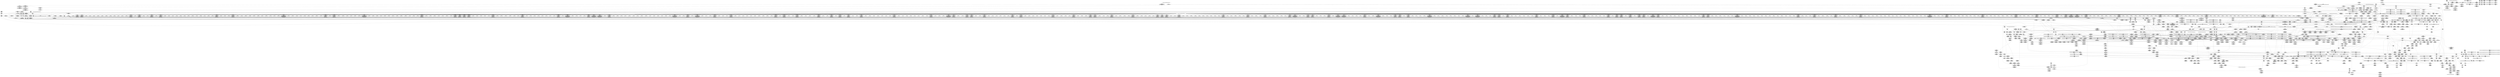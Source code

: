 digraph {
	CE0x3e4c520 [shape=record,shape=Mrecord,label="{CE0x3e4c520|inode_has_perm:retval.0|*SummSource*}"]
	CE0x3e4a030 [shape=record,shape=Mrecord,label="{CE0x3e4a030|inode_has_perm:tmp10|security/selinux/hooks.c,1611|*SummSink*}"]
	CE0x3d881a0 [shape=record,shape=Mrecord,label="{CE0x3d881a0|selinux_inode_setotherxattr:tmp7|security/selinux/hooks.c,2915|*SummSink*}"]
	CE0x3dcf9d0 [shape=record,shape=Mrecord,label="{CE0x3dcf9d0|get_current:tmp4|./arch/x86/include/asm/current.h,14}"]
	CE0x3e1a1c0 [shape=record,shape=Mrecord,label="{CE0x3e1a1c0|12:_i32,_56:_i8*,_:_CRE_204,205_}"]
	CE0x3e15210 [shape=record,shape=Mrecord,label="{CE0x3e15210|12:_i32,_56:_i8*,_:_CRE_140,141_}"]
	CE0x3d5d2f0 [shape=record,shape=Mrecord,label="{CE0x3d5d2f0|selinux_inode_removexattr:tmp9|security/selinux/hooks.c,3060|*SummSink*}"]
	CE0x3da4060 [shape=record,shape=Mrecord,label="{CE0x3da4060|12:_i32,_56:_i8*,_:_CRE_376,384_|*MultipleSource*|Function::inode_has_perm&Arg::inode::|*LoadInst*|security/selinux/hooks.c,1627|security/selinux/hooks.c,1611}"]
	CE0x3d9cd60 [shape=record,shape=Mrecord,label="{CE0x3d9cd60|selinux_inode_setotherxattr:if.then7|*SummSource*}"]
	CE0x3e4cf30 [shape=record,shape=Mrecord,label="{CE0x3e4cf30|inode_has_perm:tmp19|security/selinux/hooks.c,1618|*SummSink*}"]
	CE0x3dcdee0 [shape=record,shape=Mrecord,label="{CE0x3dcdee0|get_current:tmp|*SummSink*}"]
	CE0x3d74e60 [shape=record,shape=Mrecord,label="{CE0x3d74e60|selinux_inode_removexattr:tmp4|security/selinux/hooks.c,3055|*SummSink*}"]
	CE0x3e16250 [shape=record,shape=Mrecord,label="{CE0x3e16250|12:_i32,_56:_i8*,_:_CRE_154,155_}"]
	CE0x3df83c0 [shape=record,shape=Mrecord,label="{CE0x3df83c0|104:_%struct.inode*,_:_CRE_216,217_}"]
	CE0x3d9d170 [shape=record,shape=Mrecord,label="{CE0x3d9d170|dentry_has_perm:tmp1}"]
	"CONST[source:2(external),value:0(static)][purpose:{operation}][SrcIdx:2]"
	CE0x3ddf860 [shape=record,shape=Mrecord,label="{CE0x3ddf860|selinux_inode_setotherxattr:tmp45|security/selinux/hooks.c,2927}"]
	CE0x3dd5b40 [shape=record,shape=Mrecord,label="{CE0x3dd5b40|104:_%struct.inode*,_:_CRE_179,180_}"]
	CE0x3da0980 [shape=record,shape=Mrecord,label="{CE0x3da0980|i32_-1|*Constant*|*SummSource*}"]
	CE0x3e50140 [shape=record,shape=Mrecord,label="{CE0x3e50140|avc_has_perm:requested|Function::avc_has_perm&Arg::requested::}"]
	CE0x3da6c30 [shape=record,shape=Mrecord,label="{CE0x3da6c30|GLOBAL:inode_has_perm|*Constant*|*SummSource*}"]
	CE0x3db6fe0 [shape=record,shape=Mrecord,label="{CE0x3db6fe0|12:_i32,_56:_i8*,_:_CRE_24,32_|*MultipleSource*|Function::inode_has_perm&Arg::inode::|*LoadInst*|security/selinux/hooks.c,1627|security/selinux/hooks.c,1611}"]
	CE0x3e1f890 [shape=record,shape=Mrecord,label="{CE0x3e1f890|12:_i32,_56:_i8*,_:_CRE_300,301_}"]
	CE0x3dda490 [shape=record,shape=Mrecord,label="{CE0x3dda490|selinux_inode_setotherxattr:call14|security/selinux/hooks.c,2922|*SummSource*}"]
	CE0x3ddd760 [shape=record,shape=Mrecord,label="{CE0x3ddd760|selinux_inode_setotherxattr:tmp41|security/selinux/hooks.c,2925|*SummSource*}"]
	"CONST[source:2(external),value:0(static)][purpose:{operation}][SrcIdx:7]"
	CE0x3d6a2a0 [shape=record,shape=Mrecord,label="{CE0x3d6a2a0|i64*_getelementptr_inbounds_(_25_x_i64_,_25_x_i64_*___llvm_gcov_ctr237,_i64_0,_i64_9)|*Constant*|*SummSource*}"]
	CE0x3e37260 [shape=record,shape=Mrecord,label="{CE0x3e37260|12:_i32,_56:_i8*,_:_CRE_980,981_}"]
	CE0x3e011a0 [shape=record,shape=Mrecord,label="{CE0x3e011a0|inode_has_perm:tmp2}"]
	CE0x3e50970 [shape=record,shape=Mrecord,label="{CE0x3e50970|inode_has_perm:sclass|security/selinux/hooks.c,1617|*SummSink*}"]
	CE0x3da0820 [shape=record,shape=Mrecord,label="{CE0x3da0820|i32_-1|*Constant*}"]
	CE0x3d9c630 [shape=record,shape=Mrecord,label="{CE0x3d9c630|selinux_inode_setotherxattr:tmp6|security/selinux/hooks.c,2915}"]
	CE0x3dd1250 [shape=record,shape=Mrecord,label="{CE0x3dd1250|104:_%struct.inode*,_:_CRE_311,312_}"]
	CE0x3e1b870 [shape=record,shape=Mrecord,label="{CE0x3e1b870|12:_i32,_56:_i8*,_:_CRE_246,247_}"]
	CE0x3e16970 [shape=record,shape=Mrecord,label="{CE0x3e16970|12:_i32,_56:_i8*,_:_CRE_160,161_}"]
	CE0x3dab710 [shape=record,shape=Mrecord,label="{CE0x3dab710|selinux_inode_setotherxattr:tmp28|security/selinux/hooks.c,2920}"]
	CE0x3ddc4c0 [shape=record,shape=Mrecord,label="{CE0x3ddc4c0|selinux_inode_setotherxattr:tmp39|security/selinux/hooks.c,2922}"]
	CE0x3e47fc0 [shape=record,shape=Mrecord,label="{CE0x3e47fc0|i64_3|*Constant*}"]
	CE0x3db5170 [shape=record,shape=Mrecord,label="{CE0x3db5170|cred_sid:tmp1|*SummSink*}"]
	CE0x3d57e30 [shape=record,shape=Mrecord,label="{CE0x3d57e30|selinux_inode_setotherxattr:tmp23|security/selinux/hooks.c,2917|*SummSink*}"]
	CE0x3d676b0 [shape=record,shape=Mrecord,label="{CE0x3d676b0|selinux_inode_removexattr:tmp2|security/selinux/hooks.c,3055|*SummSource*}"]
	CE0x3d871b0 [shape=record,shape=Mrecord,label="{CE0x3d871b0|selinux_inode_setotherxattr:tmp19|security/selinux/hooks.c,2915|*SummSource*}"]
	CE0x3da3a30 [shape=record,shape=Mrecord,label="{CE0x3da3a30|12:_i32,_56:_i8*,_:_CRE_344,352_|*MultipleSource*|Function::inode_has_perm&Arg::inode::|*LoadInst*|security/selinux/hooks.c,1627|security/selinux/hooks.c,1611}"]
	CE0x3d74810 [shape=record,shape=Mrecord,label="{CE0x3d74810|selinux_inode_setotherxattr:tmp12|security/selinux/hooks.c,2915|*SummSink*}"]
	CE0x3d82570 [shape=record,shape=Mrecord,label="{CE0x3d82570|i8_1|*Constant*}"]
	CE0x3d6f020 [shape=record,shape=Mrecord,label="{CE0x3d6f020|selinux_inode_setotherxattr:land.lhs.true|*SummSource*}"]
	CE0x3dafd20 [shape=record,shape=Mrecord,label="{CE0x3dafd20|selinux_inode_setotherxattr:land.lhs.true2|*SummSource*}"]
	CE0x3dce340 [shape=record,shape=Mrecord,label="{CE0x3dce340|104:_%struct.inode*,_:_CRE_64,72_|*MultipleSource*|Function::selinux_inode_setotherxattr&Arg::dentry::|Function::selinux_inode_removexattr&Arg::dentry::|Function::dentry_has_perm&Arg::dentry::|security/selinux/hooks.c,1627}"]
	CE0x3d5ec60 [shape=record,shape=Mrecord,label="{CE0x3d5ec60|GLOBAL:selinux_inode_setotherxattr.__warned|Global_var:selinux_inode_setotherxattr.__warned}"]
	CE0x3ddae30 [shape=record,shape=Mrecord,label="{CE0x3ddae30|selinux_inode_setotherxattr:tmp37|security/selinux/hooks.c,2922}"]
	CE0x3d70b80 [shape=record,shape=Mrecord,label="{CE0x3d70b80|inode_has_perm:tmp4|security/selinux/hooks.c,1609|*SummSource*}"]
	CE0x3e4c320 [shape=record,shape=Mrecord,label="{CE0x3e4c320|inode_has_perm:retval.0}"]
	CE0x3da4e60 [shape=record,shape=Mrecord,label="{CE0x3da4e60|inode_has_perm:inode|Function::inode_has_perm&Arg::inode::|*SummSink*}"]
	CE0x3e31df0 [shape=record,shape=Mrecord,label="{CE0x3e31df0|12:_i32,_56:_i8*,_:_CRE_878,879_}"]
	CE0x3e00800 [shape=record,shape=Mrecord,label="{CE0x3e00800|GLOBAL:__validate_creds|*Constant*|*SummSink*}"]
	CE0x3dad380 [shape=record,shape=Mrecord,label="{CE0x3dad380|COLLAPSED:_GCMRE___llvm_gcov_ctr153_internal_global_2_x_i64_zeroinitializer:_elem_0:default:}"]
	CE0x3d6d810 [shape=record,shape=Mrecord,label="{CE0x3d6d810|selinux_inode_setotherxattr:call3|security/selinux/hooks.c,2915|*SummSource*}"]
	CE0x3e1c1f0 [shape=record,shape=Mrecord,label="{CE0x3e1c1f0|12:_i32,_56:_i8*,_:_CRE_254,255_}"]
	CE0x3d58630 [shape=record,shape=Mrecord,label="{CE0x3d58630|VOIDTB_TE_array:_GCR_.str68_private_unnamed_addr_constant_20_x_i8_c_security.capability_00_,_align_1:_elem_0:default:}"]
	CE0x3d65750 [shape=record,shape=Mrecord,label="{CE0x3d65750|COLLAPSED:_GCMRE___llvm_gcov_ctr241_internal_global_6_x_i64_zeroinitializer:_elem_0:default:}"]
	CE0x3e26f90 [shape=record,shape=Mrecord,label="{CE0x3e26f90|12:_i32,_56:_i8*,_:_CRE_528,536_|*MultipleSource*|Function::inode_has_perm&Arg::inode::|*LoadInst*|security/selinux/hooks.c,1627|security/selinux/hooks.c,1611}"]
	CE0x3dde860 [shape=record,shape=Mrecord,label="{CE0x3dde860|selinux_inode_setotherxattr:tmp43}"]
	CE0x3e0d8f0 [shape=record,shape=Mrecord,label="{CE0x3e0d8f0|inode_has_perm:if.end|*SummSource*}"]
	CE0x3d6e9a0 [shape=record,shape=Mrecord,label="{CE0x3d6e9a0|selinux_inode_setotherxattr:if.end18|*SummSource*}"]
	CE0x3da7140 [shape=record,shape=Mrecord,label="{CE0x3da7140|inode_has_perm:entry}"]
	CE0x3e55f00 [shape=record,shape=Mrecord,label="{CE0x3e55f00|i32_3|*Constant*|*SummSink*}"]
	CE0x3e300f0 [shape=record,shape=Mrecord,label="{CE0x3e300f0|12:_i32,_56:_i8*,_:_CRE_824,832_|*MultipleSource*|Function::inode_has_perm&Arg::inode::|*LoadInst*|security/selinux/hooks.c,1627|security/selinux/hooks.c,1611}"]
	CE0x3e18b30 [shape=record,shape=Mrecord,label="{CE0x3e18b30|12:_i32,_56:_i8*,_:_CRE_185,186_}"]
	CE0x3d9f160 [shape=record,shape=Mrecord,label="{CE0x3d9f160|selinux_inode_setotherxattr:tobool|security/selinux/hooks.c,2915|*SummSource*}"]
	CE0x3d9dd20 [shape=record,shape=Mrecord,label="{CE0x3d9dd20|dentry_has_perm:tmp2|*SummSource*}"]
	CE0x3daeff0 [shape=record,shape=Mrecord,label="{CE0x3daeff0|GLOBAL:__validate_creds|*Constant*}"]
	CE0x3e58670 [shape=record,shape=Mrecord,label="{CE0x3e58670|i64*_getelementptr_inbounds_(_2_x_i64_,_2_x_i64_*___llvm_gcov_ctr131,_i64_0,_i64_0)|*Constant*}"]
	CE0x3d9e020 [shape=record,shape=Mrecord,label="{CE0x3d9e020|dentry_has_perm:tmp3}"]
	CE0x3e18d90 [shape=record,shape=Mrecord,label="{CE0x3e18d90|12:_i32,_56:_i8*,_:_CRE_187,188_}"]
	CE0x3e174a0 [shape=record,shape=Mrecord,label="{CE0x3e174a0|12:_i32,_56:_i8*,_:_CRE_166,167_}"]
	CE0x3e2da80 [shape=record,shape=Mrecord,label="{CE0x3e2da80|12:_i32,_56:_i8*,_:_CRE_672,680_|*MultipleSource*|Function::inode_has_perm&Arg::inode::|*LoadInst*|security/selinux/hooks.c,1627|security/selinux/hooks.c,1611}"]
	CE0x3d49100 [shape=record,shape=Mrecord,label="{CE0x3d49100|selinux_inode_setotherxattr:tmp12|security/selinux/hooks.c,2915}"]
	CE0x3e34fd0 [shape=record,shape=Mrecord,label="{CE0x3e34fd0|12:_i32,_56:_i8*,_:_CRE_920,921_}"]
	CE0x3e0f670 [shape=record,shape=Mrecord,label="{CE0x3e0f670|cred_sid:tmp4|*LoadInst*|security/selinux/hooks.c,196}"]
	CE0x3e0d660 [shape=record,shape=Mrecord,label="{CE0x3e0d660|cred_sid:tmp2|*SummSource*}"]
	CE0x3df8d40 [shape=record,shape=Mrecord,label="{CE0x3df8d40|104:_%struct.inode*,_:_CRE_224,232_|*MultipleSource*|Function::selinux_inode_setotherxattr&Arg::dentry::|Function::selinux_inode_removexattr&Arg::dentry::|Function::dentry_has_perm&Arg::dentry::|security/selinux/hooks.c,1627}"]
	CE0x3df9230 [shape=record,shape=Mrecord,label="{CE0x3df9230|104:_%struct.inode*,_:_CRE_248,256_|*MultipleSource*|Function::selinux_inode_setotherxattr&Arg::dentry::|Function::selinux_inode_removexattr&Arg::dentry::|Function::dentry_has_perm&Arg::dentry::|security/selinux/hooks.c,1627}"]
	CE0x3d9cb90 [shape=record,shape=Mrecord,label="{CE0x3d9cb90|get_current:tmp2}"]
	CE0x3e4c750 [shape=record,shape=Mrecord,label="{CE0x3e4c750|inode_has_perm:retval.0|*SummSink*}"]
	CE0x3e29ca0 [shape=record,shape=Mrecord,label="{CE0x3e29ca0|12:_i32,_56:_i8*,_:_CRE_581,582_}"]
	CE0x3d72f90 [shape=record,shape=Mrecord,label="{CE0x3d72f90|i8_10|*Constant*|*SummSource*}"]
	CE0x3e17bc0 [shape=record,shape=Mrecord,label="{CE0x3e17bc0|12:_i32,_56:_i8*,_:_CRE_172,173_}"]
	CE0x3ddfa00 [shape=record,shape=Mrecord,label="{CE0x3ddfa00|selinux_inode_setotherxattr:tmp45|security/selinux/hooks.c,2927|*SummSource*}"]
	CE0x3e15b30 [shape=record,shape=Mrecord,label="{CE0x3e15b30|12:_i32,_56:_i8*,_:_CRE_148,149_}"]
	CE0x3d68830 [shape=record,shape=Mrecord,label="{CE0x3d68830|i64*_getelementptr_inbounds_(_6_x_i64_,_6_x_i64_*___llvm_gcov_ctr241,_i64_0,_i64_5)|*Constant*|*SummSink*}"]
	CE0x3e2c3d0 [shape=record,shape=Mrecord,label="{CE0x3e2c3d0|12:_i32,_56:_i8*,_:_CRE_614,615_}"]
	CE0x3d81130 [shape=record,shape=Mrecord,label="{CE0x3d81130|dentry_has_perm:bb|*SummSink*}"]
	CE0x3e3b740 [shape=record,shape=Mrecord,label="{CE0x3e3b740|inode_has_perm:tmp14|security/selinux/hooks.c,1614|*SummSink*}"]
	CE0x3e2e7a0 [shape=record,shape=Mrecord,label="{CE0x3e2e7a0|12:_i32,_56:_i8*,_:_CRE_712,728_|*MultipleSource*|Function::inode_has_perm&Arg::inode::|*LoadInst*|security/selinux/hooks.c,1627|security/selinux/hooks.c,1611}"]
	CE0x3dac880 [shape=record,shape=Mrecord,label="{CE0x3dac880|selinux_inode_setotherxattr:tmp31|security/selinux/hooks.c,2920|*SummSource*}"]
	CE0x3e29580 [shape=record,shape=Mrecord,label="{CE0x3e29580|12:_i32,_56:_i8*,_:_CRE_575,576_}"]
	CE0x3dfdd30 [shape=record,shape=Mrecord,label="{CE0x3dfdd30|inode_has_perm:tmp|*SummSource*}"]
	CE0x3e47590 [shape=record,shape=Mrecord,label="{CE0x3e47590|i64_4|*Constant*}"]
	CE0x3e46730 [shape=record,shape=Mrecord,label="{CE0x3e46730|inode_has_perm:lnot.ext|security/selinux/hooks.c,1611|*SummSource*}"]
	CE0x3dd5f00 [shape=record,shape=Mrecord,label="{CE0x3dd5f00|104:_%struct.inode*,_:_CRE_183,184_}"]
	CE0x3dd76e0 [shape=record,shape=Mrecord,label="{CE0x3dd76e0|104:_%struct.inode*,_:_CRE_0,4_|*MultipleSource*|Function::selinux_inode_setotherxattr&Arg::dentry::|Function::selinux_inode_removexattr&Arg::dentry::|Function::dentry_has_perm&Arg::dentry::|security/selinux/hooks.c,1627}"]
	CE0x3da6990 [shape=record,shape=Mrecord,label="{CE0x3da6990|dentry_has_perm:call|security/selinux/hooks.c,1632|*SummSink*}"]
	CE0x3d632c0 [shape=record,shape=Mrecord,label="{CE0x3d632c0|_ret_i32_%retval.0,_!dbg_!27720|security/selinux/hooks.c,3061|*SummSink*}"]
	CE0x3d9fae0 [shape=record,shape=Mrecord,label="{CE0x3d9fae0|selinux_inode_setotherxattr:do.end|*SummSource*}"]
	CE0x3e2b7f0 [shape=record,shape=Mrecord,label="{CE0x3e2b7f0|12:_i32,_56:_i8*,_:_CRE_604,605_}"]
	CE0x3e384b0 [shape=record,shape=Mrecord,label="{CE0x3e384b0|inode_has_perm:tmp12|security/selinux/hooks.c,1612|*SummSink*}"]
	CE0x3d7a330 [shape=record,shape=Mrecord,label="{CE0x3d7a330|i64*_getelementptr_inbounds_(_6_x_i64_,_6_x_i64_*___llvm_gcov_ctr241,_i64_0,_i64_0)|*Constant*|*SummSink*}"]
	CE0x3d79a80 [shape=record,shape=Mrecord,label="{CE0x3d79a80|selinux_inode_removexattr:if.end}"]
	CE0x3dded40 [shape=record,shape=Mrecord,label="{CE0x3dded40|selinux_inode_setotherxattr:tmp44|security/selinux/hooks.c,2927}"]
	CE0x3e4fd60 [shape=record,shape=Mrecord,label="{CE0x3e4fd60|avc_has_perm:tclass|Function::avc_has_perm&Arg::tclass::|*SummSink*}"]
	CE0x3e03ab0 [shape=record,shape=Mrecord,label="{CE0x3e03ab0|dentry_has_perm:tmp3|*SummSource*}"]
	CE0x3d84c90 [shape=record,shape=Mrecord,label="{CE0x3d84c90|selinux_inode_setotherxattr:tmp21|security/selinux/hooks.c,2917}"]
	CE0x3e1f500 [shape=record,shape=Mrecord,label="{CE0x3e1f500|12:_i32,_56:_i8*,_:_CRE_297,298_}"]
	CE0x3e4fed0 [shape=record,shape=Mrecord,label="{CE0x3e4fed0|_ret_i32_%retval.0,_!dbg_!27728|security/selinux/avc.c,775}"]
	CE0x3e1be60 [shape=record,shape=Mrecord,label="{CE0x3e1be60|12:_i32,_56:_i8*,_:_CRE_251,252_}"]
	CE0x3e3de80 [shape=record,shape=Mrecord,label="{CE0x3e3de80|inode_has_perm:sid3|security/selinux/hooks.c,1617}"]
	CE0x3e3c410 [shape=record,shape=Mrecord,label="{CE0x3e3c410|cred_sid:entry}"]
	CE0x3e4fa90 [shape=record,shape=Mrecord,label="{CE0x3e4fa90|avc_has_perm:tclass|Function::avc_has_perm&Arg::tclass::}"]
	CE0x3d5e590 [shape=record,shape=Mrecord,label="{CE0x3d5e590|i64*_getelementptr_inbounds_(_25_x_i64_,_25_x_i64_*___llvm_gcov_ctr237,_i64_0,_i64_8)|*Constant*|*SummSink*}"]
	CE0x3e45b70 [shape=record,shape=Mrecord,label="{CE0x3e45b70|inode_has_perm:lnot|security/selinux/hooks.c,1611|*SummSource*}"]
	CE0x3de1f20 [shape=record,shape=Mrecord,label="{CE0x3de1f20|selinux_inode_setotherxattr:call19|security/selinux/hooks.c,2931|*SummSource*}"]
	CE0x3e3c2a0 [shape=record,shape=Mrecord,label="{CE0x3e3c2a0|GLOBAL:cred_sid|*Constant*|*SummSink*}"]
	CE0x3e30530 [shape=record,shape=Mrecord,label="{CE0x3e30530|12:_i32,_56:_i8*,_:_CRE_840,848_|*MultipleSource*|Function::inode_has_perm&Arg::inode::|*LoadInst*|security/selinux/hooks.c,1627|security/selinux/hooks.c,1611}"]
	CE0x3db7400 [shape=record,shape=Mrecord,label="{CE0x3db7400|12:_i32,_56:_i8*,_:_CRE_48,56_|*MultipleSource*|Function::inode_has_perm&Arg::inode::|*LoadInst*|security/selinux/hooks.c,1627|security/selinux/hooks.c,1611}"]
	CE0x3d9e350 [shape=record,shape=Mrecord,label="{CE0x3d9e350|_ret_%struct.task_struct*_%tmp4,_!dbg_!27714|./arch/x86/include/asm/current.h,14|*SummSink*}"]
	CE0x3db28d0 [shape=record,shape=Mrecord,label="{CE0x3db28d0|selinux_inode_setotherxattr:tmp1}"]
	CE0x3d795d0 [shape=record,shape=Mrecord,label="{CE0x3d795d0|GLOBAL:selinux_inode_setotherxattr|*Constant*}"]
	"CONST[source:2(external),value:0(static)][purpose:{operation}][SrcIdx:0]"
	CE0x3d77ed0 [shape=record,shape=Mrecord,label="{CE0x3d77ed0|i64_4|*Constant*}"]
	CE0x3d62790 [shape=record,shape=Mrecord,label="{CE0x3d62790|selinux_inode_removexattr:tmp11|security/selinux/hooks.c,3061|*SummSource*}"]
	CE0x3e31340 [shape=record,shape=Mrecord,label="{CE0x3e31340|12:_i32,_56:_i8*,_:_CRE_869,870_}"]
	CE0x3da4d50 [shape=record,shape=Mrecord,label="{CE0x3da4d50|12:_i32,_56:_i8*,_:_CRE_424,432_|*MultipleSource*|Function::inode_has_perm&Arg::inode::|*LoadInst*|security/selinux/hooks.c,1627|security/selinux/hooks.c,1611}"]
	CE0x3e527a0 [shape=record,shape=Mrecord,label="{CE0x3e527a0|__validate_creds:tmp3|include/linux/cred.h,173|*SummSource*}"]
	CE0x3d6ac40 [shape=record,shape=Mrecord,label="{CE0x3d6ac40|selinux_inode_removexattr:tmp}"]
	CE0x3db03d0 [shape=record,shape=Mrecord,label="{CE0x3db03d0|i64*_getelementptr_inbounds_(_2_x_i64_,_2_x_i64_*___llvm_gcov_ctr153,_i64_0,_i64_0)|*Constant*}"]
	CE0x3db4a10 [shape=record,shape=Mrecord,label="{CE0x3db4a10|COLLAPSED:_CMRE:_elem_0:default:}"]
	CE0x3d52e20 [shape=record,shape=Mrecord,label="{CE0x3d52e20|selinux_inode_setotherxattr:tmp2|*SummSource*}"]
	CE0x3db6210 [shape=record,shape=Mrecord,label="{CE0x3db6210|inode_has_perm:do.body}"]
	CE0x3e2a880 [shape=record,shape=Mrecord,label="{CE0x3e2a880|12:_i32,_56:_i8*,_:_CRE_591,592_}"]
	CE0x3e1e920 [shape=record,shape=Mrecord,label="{CE0x3e1e920|12:_i32,_56:_i8*,_:_CRE_287,288_}"]
	CE0x3d74650 [shape=record,shape=Mrecord,label="{CE0x3d74650|selinux_inode_removexattr:dentry|Function::selinux_inode_removexattr&Arg::dentry::|*SummSource*}"]
	CE0x3d606d0 [shape=record,shape=Mrecord,label="{CE0x3d606d0|selinux_inode_setotherxattr:if.end17}"]
	CE0x3d88870 [shape=record,shape=Mrecord,label="{CE0x3d88870|selinux_inode_setotherxattr:tmp10|security/selinux/hooks.c,2915}"]
	CE0x3e482d0 [shape=record,shape=Mrecord,label="{CE0x3e482d0|inode_has_perm:tmp7|security/selinux/hooks.c,1611|*SummSource*}"]
	CE0x3d9cf30 [shape=record,shape=Mrecord,label="{CE0x3d9cf30|i64*_getelementptr_inbounds_(_25_x_i64_,_25_x_i64_*___llvm_gcov_ctr237,_i64_0,_i64_0)|*Constant*|*SummSource*}"]
	CE0x3d584b0 [shape=record,shape=Mrecord,label="{CE0x3d584b0|selinux_inode_setotherxattr:call8|security/selinux/hooks.c,2919|*SummSink*}"]
	CE0x3d88320 [shape=record,shape=Mrecord,label="{CE0x3d88320|GLOBAL:selinux_inode_setotherxattr.__warned|Global_var:selinux_inode_setotherxattr.__warned|*SummSource*}"]
	CE0x3d6f430 [shape=record,shape=Mrecord,label="{CE0x3d6f430|get_current:tmp2|*SummSource*}"]
	CE0x3dfd3c0 [shape=record,shape=Mrecord,label="{CE0x3dfd3c0|__validate_creds:file|Function::__validate_creds&Arg::file::|*SummSink*}"]
	CE0x3d81d20 [shape=record,shape=Mrecord,label="{CE0x3d81d20|selinux_inode_setotherxattr:tmp15|security/selinux/hooks.c,2915|*SummSource*}"]
	CE0x3ddb550 [shape=record,shape=Mrecord,label="{CE0x3ddb550|selinux_inode_setotherxattr:tmp36|security/selinux/hooks.c,2922}"]
	CE0x3e34060 [shape=record,shape=Mrecord,label="{CE0x3e34060|12:_i32,_56:_i8*,_:_CRE_907,908_}"]
	"CONST[source:2(external),value:0(static)][purpose:{operation}][SrcIdx:4]"
	CE0x3dd4380 [shape=record,shape=Mrecord,label="{CE0x3dd4380|104:_%struct.inode*,_:_CRE_156,157_}"]
	CE0x3e4f920 [shape=record,shape=Mrecord,label="{CE0x3e4f920|avc_has_perm:tsid|Function::avc_has_perm&Arg::tsid::|*SummSink*}"]
	CE0x3dab4e0 [shape=record,shape=Mrecord,label="{CE0x3dab4e0|i64_14|*Constant*}"]
	CE0x3e0d960 [shape=record,shape=Mrecord,label="{CE0x3e0d960|inode_has_perm:if.end|*SummSink*}"]
	CE0x3dabef0 [shape=record,shape=Mrecord,label="{CE0x3dabef0|selinux_inode_setotherxattr:tmp29|security/selinux/hooks.c,2920|*SummSink*}"]
	CE0x3e51140 [shape=record,shape=Mrecord,label="{CE0x3e51140|inode_has_perm:call4|security/selinux/hooks.c,1617|*SummSource*}"]
	CE0x3db67c0 [shape=record,shape=Mrecord,label="{CE0x3db67c0|inode_has_perm:tmp3}"]
	CE0x3d61de0 [shape=record,shape=Mrecord,label="{CE0x3d61de0|104:_%struct.inode*,_:_CRE_40,48_|*MultipleSource*|Function::selinux_inode_setotherxattr&Arg::dentry::|Function::selinux_inode_removexattr&Arg::dentry::|Function::dentry_has_perm&Arg::dentry::|security/selinux/hooks.c,1627}"]
	CE0x3d87850 [shape=record,shape=Mrecord,label="{CE0x3d87850|get_current:tmp}"]
	CE0x3e4e910 [shape=record,shape=Mrecord,label="{CE0x3e4e910|__validate_creds:if.end}"]
	CE0x3529fe0 [shape=record,shape=Mrecord,label="{CE0x3529fe0|_call_void_mcount()_#3|*SummSink*}"]
	CE0x3e3cf50 [shape=record,shape=Mrecord,label="{CE0x3e3cf50|i32_10|*Constant*}"]
	CE0x3e54440 [shape=record,shape=Mrecord,label="{CE0x3e54440|__validate_creds:tmp7|include/linux/cred.h,174|*SummSource*}"]
	CE0x3dd20f0 [shape=record,shape=Mrecord,label="{CE0x3dd20f0|0:_i8,_8:_%struct.dentry*,_24:_%struct.selinux_audit_data*,_:_SCMRE_0,1_|*MultipleSource*|security/selinux/hooks.c,1630|security/selinux/hooks.c, 1628}"]
	CE0x3d65860 [shape=record,shape=Mrecord,label="{CE0x3d65860|selinux_inode_removexattr:tmp|*SummSink*}"]
	CE0x3ddf220 [shape=record,shape=Mrecord,label="{CE0x3ddf220|selinux_inode_setotherxattr:tmp44|security/selinux/hooks.c,2927|*SummSource*}"]
	CE0x3e2caf0 [shape=record,shape=Mrecord,label="{CE0x3e2caf0|12:_i32,_56:_i8*,_:_CRE_620,621_}"]
	CE0x3d4a3c0 [shape=record,shape=Mrecord,label="{CE0x3d4a3c0|COLLAPSED:_GIRE_selinux_xfrm_refcount_global_%struct.atomic_t_zeroinitializer,_align_4:_elem_0:default:}"]
	CE0x3dfea80 [shape=record,shape=Mrecord,label="{CE0x3dfea80|__validate_creds:entry|*SummSink*}"]
	CE0x3e2c9c0 [shape=record,shape=Mrecord,label="{CE0x3e2c9c0|12:_i32,_56:_i8*,_:_CRE_619,620_}"]
	CE0x3dd4920 [shape=record,shape=Mrecord,label="{CE0x3dd4920|104:_%struct.inode*,_:_CRE_162,163_}"]
	CE0x3d71230 [shape=record,shape=Mrecord,label="{CE0x3d71230|_call_void_lockdep_rcu_suspicious(i8*_getelementptr_inbounds_(_25_x_i8_,_25_x_i8_*_.str3,_i32_0,_i32_0),_i32_2915,_i8*_getelementptr_inbounds_(_45_x_i8_,_45_x_i8_*_.str12,_i32_0,_i32_0))_#10,_!dbg_!27729|security/selinux/hooks.c,2915}"]
	CE0x3e25ee0 [shape=record,shape=Mrecord,label="{CE0x3e25ee0|12:_i32,_56:_i8*,_:_CRE_485,486_}"]
	CE0x3dfb070 [shape=record,shape=Mrecord,label="{CE0x3dfb070|__validate_creds:line|Function::__validate_creds&Arg::line::|*SummSink*}"]
	CE0x3d63440 [shape=record,shape=Mrecord,label="{CE0x3d63440|selinux_inode_setotherxattr:if.end17|*SummSink*}"]
	CE0x3e1bf90 [shape=record,shape=Mrecord,label="{CE0x3e1bf90|12:_i32,_56:_i8*,_:_CRE_252,253_}"]
	CE0x3df7580 [shape=record,shape=Mrecord,label="{CE0x3df7580|104:_%struct.inode*,_:_CRE_204,205_}"]
	CE0x3daf8d0 [shape=record,shape=Mrecord,label="{CE0x3daf8d0|__validate_creds:lnot1|include/linux/cred.h,173|*SummSource*}"]
	CE0x3e181b0 [shape=record,shape=Mrecord,label="{CE0x3e181b0|12:_i32,_56:_i8*,_:_CRE_177,178_}"]
	CE0x3e3bab0 [shape=record,shape=Mrecord,label="{CE0x3e3bab0|inode_has_perm:call|security/selinux/hooks.c,1614}"]
	CE0x3e12d70 [shape=record,shape=Mrecord,label="{CE0x3e12d70|cred_sid:tmp|*SummSource*}"]
	CE0x3d86870 [shape=record,shape=Mrecord,label="{CE0x3d86870|i32_78|*Constant*|*SummSource*}"]
	CE0x3e2a3c0 [shape=record,shape=Mrecord,label="{CE0x3e2a3c0|12:_i32,_56:_i8*,_:_CRE_587,588_}"]
	CE0x3dfaf60 [shape=record,shape=Mrecord,label="{CE0x3dfaf60|i32_4|*Constant*}"]
	CE0x3d618a0 [shape=record,shape=Mrecord,label="{CE0x3d618a0|104:_%struct.inode*,_:_CRE_16,24_|*MultipleSource*|Function::selinux_inode_setotherxattr&Arg::dentry::|Function::selinux_inode_removexattr&Arg::dentry::|Function::dentry_has_perm&Arg::dentry::|security/selinux/hooks.c,1627}"]
	"CONST[source:0(mediator),value:0(static)][purpose:{operation}][SrcIdx:10]"
	CE0x3e290c0 [shape=record,shape=Mrecord,label="{CE0x3e290c0|12:_i32,_56:_i8*,_:_CRE_571,572_}"]
	CE0x3dda420 [shape=record,shape=Mrecord,label="{CE0x3dda420|selinux_inode_setotherxattr:call14|security/selinux/hooks.c,2922}"]
	CE0x3dd0250 [shape=record,shape=Mrecord,label="{CE0x3dd0250|104:_%struct.inode*,_:_CRE_288,296_|*MultipleSource*|Function::selinux_inode_setotherxattr&Arg::dentry::|Function::selinux_inode_removexattr&Arg::dentry::|Function::dentry_has_perm&Arg::dentry::|security/selinux/hooks.c,1627}"]
	CE0x3d5da40 [shape=record,shape=Mrecord,label="{CE0x3d5da40|selinux_inode_removexattr:retval.0|*SummSource*}"]
	CE0x3e04080 [shape=record,shape=Mrecord,label="{CE0x3e04080|i32_5|*Constant*}"]
	CE0x3de2890 [shape=record,shape=Mrecord,label="{CE0x3de2890|GLOBAL:dentry_has_perm|*Constant*|*SummSink*}"]
	CE0x3de4480 [shape=record,shape=Mrecord,label="{CE0x3de4480|i32_1|*Constant*}"]
	CE0x3e2ce80 [shape=record,shape=Mrecord,label="{CE0x3e2ce80|12:_i32,_56:_i8*,_:_CRE_623,624_}"]
	CE0x3d6fa10 [shape=record,shape=Mrecord,label="{CE0x3d6fa10|i64*_getelementptr_inbounds_(_25_x_i64_,_25_x_i64_*___llvm_gcov_ctr237,_i64_0,_i64_0)|*Constant*|*SummSink*}"]
	CE0x3e34d70 [shape=record,shape=Mrecord,label="{CE0x3e34d70|12:_i32,_56:_i8*,_:_CRE_918,919_}"]
	CE0x3e18ff0 [shape=record,shape=Mrecord,label="{CE0x3e18ff0|12:_i32,_56:_i8*,_:_CRE_189,190_}"]
	CE0x3d7aa30 [shape=record,shape=Mrecord,label="{CE0x3d7aa30|i64_0|*Constant*}"]
	CE0x3d6a4a0 [shape=record,shape=Mrecord,label="{CE0x3d6a4a0|selinux_inode_setotherxattr:tmp17|security/selinux/hooks.c,2915}"]
	CE0x3e2fcb0 [shape=record,shape=Mrecord,label="{CE0x3e2fcb0|12:_i32,_56:_i8*,_:_CRE_808,816_|*MultipleSource*|Function::inode_has_perm&Arg::inode::|*LoadInst*|security/selinux/hooks.c,1627|security/selinux/hooks.c,1611}"]
	CE0x3da1050 [shape=record,shape=Mrecord,label="{CE0x3da1050|i64*_getelementptr_inbounds_(_25_x_i64_,_25_x_i64_*___llvm_gcov_ctr237,_i64_0,_i64_24)|*Constant*}"]
	CE0x3e37690 [shape=record,shape=Mrecord,label="{CE0x3e37690|12:_i32,_56:_i8*,_:_CRE_984,988_|*MultipleSource*|Function::inode_has_perm&Arg::inode::|*LoadInst*|security/selinux/hooks.c,1627|security/selinux/hooks.c,1611}"]
	CE0x3e1e330 [shape=record,shape=Mrecord,label="{CE0x3e1e330|12:_i32,_56:_i8*,_:_CRE_282,283_}"]
	CE0x3da42b0 [shape=record,shape=Mrecord,label="{CE0x3da42b0|12:_i32,_56:_i8*,_:_CRE_384,388_|*MultipleSource*|Function::inode_has_perm&Arg::inode::|*LoadInst*|security/selinux/hooks.c,1627|security/selinux/hooks.c,1611}"]
	CE0x3de4e10 [shape=record,shape=Mrecord,label="{CE0x3de4e10|0:_i32,_4:_i32,_8:_i32,_12:_i32,_:_CMRE_0,4_|*MultipleSource*|security/selinux/hooks.c,196|security/selinux/hooks.c,197|*LoadInst*|security/selinux/hooks.c,196}"]
	CE0x3e2c630 [shape=record,shape=Mrecord,label="{CE0x3e2c630|12:_i32,_56:_i8*,_:_CRE_616,617_}"]
	CE0x3da7c10 [shape=record,shape=Mrecord,label="{CE0x3da7c10|get_current:tmp3|*SummSource*}"]
	CE0x3e15540 [shape=record,shape=Mrecord,label="{CE0x3e15540|12:_i32,_56:_i8*,_:_CRE_143,144_}"]
	CE0x3dd1150 [shape=record,shape=Mrecord,label="{CE0x3dd1150|104:_%struct.inode*,_:_CRE_310,311_}"]
	CE0x3e158d0 [shape=record,shape=Mrecord,label="{CE0x3e158d0|12:_i32,_56:_i8*,_:_CRE_146,147_}"]
	CE0x3dd1cd0 [shape=record,shape=Mrecord,label="{CE0x3dd1cd0|dentry_has_perm:tmp4|*LoadInst*|security/selinux/hooks.c,1627}"]
	CE0x3dd40b0 [shape=record,shape=Mrecord,label="{CE0x3dd40b0|104:_%struct.inode*,_:_CRE_153,154_}"]
	CE0x3e29f00 [shape=record,shape=Mrecord,label="{CE0x3e29f00|12:_i32,_56:_i8*,_:_CRE_583,584_}"]
	CE0x3e38820 [shape=record,shape=Mrecord,label="{CE0x3e38820|i64*_getelementptr_inbounds_(_8_x_i64_,_8_x_i64_*___llvm_gcov_ctr154,_i64_0,_i64_6)|*Constant*}"]
	CE0x3d63090 [shape=record,shape=Mrecord,label="{CE0x3d63090|_ret_i32_%retval.0,_!dbg_!27720|security/selinux/hooks.c,3061}"]
	CE0x3dad310 [shape=record,shape=Mrecord,label="{CE0x3dad310|dentry_has_perm:tmp}"]
	CE0x3de1240 [shape=record,shape=Mrecord,label="{CE0x3de1240|selinux_inode_setotherxattr:tmp47|security/selinux/hooks.c,2931|*SummSource*}"]
	CE0x3e2ebe0 [shape=record,shape=Mrecord,label="{CE0x3e2ebe0|12:_i32,_56:_i8*,_:_CRE_736,740_|*MultipleSource*|Function::inode_has_perm&Arg::inode::|*LoadInst*|security/selinux/hooks.c,1627|security/selinux/hooks.c,1611}"]
	CE0x3e37360 [shape=record,shape=Mrecord,label="{CE0x3e37360|12:_i32,_56:_i8*,_:_CRE_981,982_}"]
	CE0x3d598b0 [shape=record,shape=Mrecord,label="{CE0x3d598b0|selinux_inode_setotherxattr:tmp24|security/selinux/hooks.c,2919|*SummSource*}"]
	CE0x3e56ea0 [shape=record,shape=Mrecord,label="{CE0x3e56ea0|i64*_getelementptr_inbounds_(_5_x_i64_,_5_x_i64_*___llvm_gcov_ctr155,_i64_0,_i64_4)|*Constant*|*SummSource*}"]
	CE0x3dcf0f0 [shape=record,shape=Mrecord,label="{CE0x3dcf0f0|104:_%struct.inode*,_:_CRE_92,93_}"]
	CE0x3e12a90 [shape=record,shape=Mrecord,label="{CE0x3e12a90|i64*_getelementptr_inbounds_(_2_x_i64_,_2_x_i64_*___llvm_gcov_ctr131,_i64_0,_i64_0)|*Constant*|*SummSink*}"]
	CE0x3e1fe80 [shape=record,shape=Mrecord,label="{CE0x3e1fe80|12:_i32,_56:_i8*,_:_CRE_305,306_}"]
	CE0x3db6980 [shape=record,shape=Mrecord,label="{CE0x3db6980|inode_has_perm:tmp3|*SummSource*}"]
	CE0x3d54540 [shape=record,shape=Mrecord,label="{CE0x3d54540|i64_1|*Constant*}"]
	CE0x3d693f0 [shape=record,shape=Mrecord,label="{CE0x3d693f0|selinux_inode_setotherxattr:entry|*SummSource*}"]
	CE0x3d9fed0 [shape=record,shape=Mrecord,label="{CE0x3d9fed0|selinux_inode_setotherxattr:bb|*SummSource*}"]
	CE0x3d6c5c0 [shape=record,shape=Mrecord,label="{CE0x3d6c5c0|i8_10|*Constant*|*SummSink*}"]
	CE0x3d5d190 [shape=record,shape=Mrecord,label="{CE0x3d5d190|selinux_inode_removexattr:tmp9|security/selinux/hooks.c,3060|*SummSource*}"]
	CE0x3d82e10 [shape=record,shape=Mrecord,label="{CE0x3d82e10|selinux_inode_setotherxattr:call5|security/selinux/hooks.c,2917|*SummSink*}"]
	CE0x3e377c0 [shape=record,shape=Mrecord,label="{CE0x3e377c0|12:_i32,_56:_i8*,_:_CRE_988,992_|*MultipleSource*|Function::inode_has_perm&Arg::inode::|*LoadInst*|security/selinux/hooks.c,1627|security/selinux/hooks.c,1611}"]
	CE0x3d84dd0 [shape=record,shape=Mrecord,label="{CE0x3d84dd0|i64_10|*Constant*}"]
	CE0x3de3110 [shape=record,shape=Mrecord,label="{CE0x3de3110|dentry_has_perm:dentry|Function::dentry_has_perm&Arg::dentry::}"]
	CE0x3da3270 [shape=record,shape=Mrecord,label="{CE0x3da3270|12:_i32,_56:_i8*,_:_CRE_311,312_}"]
	CE0x3d61b30 [shape=record,shape=Mrecord,label="{CE0x3d61b30|104:_%struct.inode*,_:_CRE_24,40_|*MultipleSource*|Function::selinux_inode_setotherxattr&Arg::dentry::|Function::selinux_inode_removexattr&Arg::dentry::|Function::dentry_has_perm&Arg::dentry::|security/selinux/hooks.c,1627}"]
	CE0x3e3b5d0 [shape=record,shape=Mrecord,label="{CE0x3e3b5d0|inode_has_perm:tmp14|security/selinux/hooks.c,1614|*SummSource*}"]
	CE0x3e26b50 [shape=record,shape=Mrecord,label="{CE0x3e26b50|12:_i32,_56:_i8*,_:_CRE_512,520_|*MultipleSource*|Function::inode_has_perm&Arg::inode::|*LoadInst*|security/selinux/hooks.c,1627|security/selinux/hooks.c,1611}"]
	CE0x3db48e0 [shape=record,shape=Mrecord,label="{CE0x3db48e0|GLOBAL:creds_are_invalid|*Constant*|*SummSource*}"]
	CE0x3d86240 [shape=record,shape=Mrecord,label="{CE0x3d86240|selinux_inode_setotherxattr:tmp18|security/selinux/hooks.c,2915}"]
	CE0x3db2860 [shape=record,shape=Mrecord,label="{CE0x3db2860|i64_1|*Constant*}"]
	CE0x3d86bd0 [shape=record,shape=Mrecord,label="{CE0x3d86bd0|selinux_inode_setotherxattr:cred4|security/selinux/hooks.c,2915|*SummSink*}"]
	CE0x3e53110 [shape=record,shape=Mrecord,label="{CE0x3e53110|__validate_creds:tmp5|include/linux/cred.h,173|*SummSource*}"]
	CE0x3dd70d0 [shape=record,shape=Mrecord,label="{CE0x3dd70d0|104:_%struct.inode*,_:_CRE_198,199_}"]
	CE0x3e33350 [shape=record,shape=Mrecord,label="{CE0x3e33350|12:_i32,_56:_i8*,_:_CRE_896,897_}"]
	CE0x3da6920 [shape=record,shape=Mrecord,label="{CE0x3da6920|dentry_has_perm:call|security/selinux/hooks.c,1632|*SummSource*}"]
	CE0x3e0ce30 [shape=record,shape=Mrecord,label="{CE0x3e0ce30|__validate_creds:if.end|*SummSource*}"]
	CE0x3e2a030 [shape=record,shape=Mrecord,label="{CE0x3e2a030|12:_i32,_56:_i8*,_:_CRE_584,585_}"]
	CE0x3d9ce50 [shape=record,shape=Mrecord,label="{CE0x3d9ce50|selinux_inode_setotherxattr:if.then7|*SummSink*}"]
	CE0x3dd7640 [shape=record,shape=Mrecord,label="{CE0x3dd7640|i32_0|*Constant*}"]
	CE0x3d6b3c0 [shape=record,shape=Mrecord,label="{CE0x3d6b3c0|selinux_inode_removexattr:call1|security/selinux/hooks.c,3056}"]
	CE0x3db5100 [shape=record,shape=Mrecord,label="{CE0x3db5100|cred_sid:tmp1|*SummSource*}"]
	CE0x3da46f0 [shape=record,shape=Mrecord,label="{CE0x3da46f0|12:_i32,_56:_i8*,_:_CRE_400,408_|*MultipleSource*|Function::inode_has_perm&Arg::inode::|*LoadInst*|security/selinux/hooks.c,1627|security/selinux/hooks.c,1611}"]
	CE0x3d48960 [shape=record,shape=Mrecord,label="{CE0x3d48960|selinux_inode_setotherxattr:if.then10|*SummSource*}"]
	CE0x3d7c8d0 [shape=record,shape=Mrecord,label="{CE0x3d7c8d0|selinux_inode_setotherxattr:tmp1|*SummSink*}"]
	CE0x3e48e00 [shape=record,shape=Mrecord,label="{CE0x3e48e00|inode_has_perm:tmp9|security/selinux/hooks.c,1611}"]
	CE0x3e32e90 [shape=record,shape=Mrecord,label="{CE0x3e32e90|12:_i32,_56:_i8*,_:_CRE_892,893_}"]
	CE0x3d73500 [shape=record,shape=Mrecord,label="{CE0x3d73500|dentry_has_perm:tmp1|*SummSource*}"]
	"CONST[source:2(external),value:0(static)][purpose:{operation}][SrcIdx:6]"
	CE0x3dafa00 [shape=record,shape=Mrecord,label="{CE0x3dafa00|__validate_creds:lnot1|include/linux/cred.h,173|*SummSink*}"]
	CE0x3e1b5c0 [shape=record,shape=Mrecord,label="{CE0x3e1b5c0|12:_i32,_56:_i8*,_:_CRE_243,244_}"]
	CE0x3e38890 [shape=record,shape=Mrecord,label="{CE0x3e38890|i64*_getelementptr_inbounds_(_8_x_i64_,_8_x_i64_*___llvm_gcov_ctr154,_i64_0,_i64_6)|*Constant*|*SummSource*}"]
	CE0x3e3c170 [shape=record,shape=Mrecord,label="{CE0x3e3c170|GLOBAL:cred_sid|*Constant*|*SummSource*}"]
	CE0x3e1dfa0 [shape=record,shape=Mrecord,label="{CE0x3e1dfa0|12:_i32,_56:_i8*,_:_CRE_279,280_}"]
	CE0x3e164b0 [shape=record,shape=Mrecord,label="{CE0x3e164b0|12:_i32,_56:_i8*,_:_CRE_156,157_}"]
	CE0x3d68aa0 [shape=record,shape=Mrecord,label="{CE0x3d68aa0|selinux_inode_removexattr:tmp10|security/selinux/hooks.c,3061}"]
	CE0x3dad0c0 [shape=record,shape=Mrecord,label="{CE0x3dad0c0|i64*_getelementptr_inbounds_(_25_x_i64_,_25_x_i64_*___llvm_gcov_ctr237,_i64_0,_i64_16)|*Constant*}"]
	CE0x3e4e720 [shape=record,shape=Mrecord,label="{CE0x3e4e720|i64*_getelementptr_inbounds_(_5_x_i64_,_5_x_i64_*___llvm_gcov_ctr155,_i64_0,_i64_0)|*Constant*}"]
	CE0x3da2770 [shape=record,shape=Mrecord,label="{CE0x3da2770|GLOBAL:current_task|Global_var:current_task|*SummSink*}"]
	CE0x3e17cf0 [shape=record,shape=Mrecord,label="{CE0x3e17cf0|12:_i32,_56:_i8*,_:_CRE_173,174_}"]
	CE0x3e264d0 [shape=record,shape=Mrecord,label="{CE0x3e264d0|12:_i32,_56:_i8*,_:_CRE_500,504_|*MultipleSource*|Function::inode_has_perm&Arg::inode::|*LoadInst*|security/selinux/hooks.c,1627|security/selinux/hooks.c,1611}"]
	CE0x3d5aef0 [shape=record,shape=Mrecord,label="{CE0x3d5aef0|i32_-13|*Constant*}"]
	CE0x3e356f0 [shape=record,shape=Mrecord,label="{CE0x3e356f0|12:_i32,_56:_i8*,_:_CRE_926,927_}"]
	CE0x3e571f0 [shape=record,shape=Mrecord,label="{CE0x3e571f0|i64*_getelementptr_inbounds_(_5_x_i64_,_5_x_i64_*___llvm_gcov_ctr155,_i64_0,_i64_4)|*Constant*|*SummSink*}"]
	CE0x3db78b0 [shape=record,shape=Mrecord,label="{CE0x3db78b0|12:_i32,_56:_i8*,_:_CRE_88,96_|*MultipleSource*|Function::inode_has_perm&Arg::inode::|*LoadInst*|security/selinux/hooks.c,1627|security/selinux/hooks.c,1611}"]
	CE0x3d7c6c0 [shape=record,shape=Mrecord,label="{CE0x3d7c6c0|i64*_getelementptr_inbounds_(_25_x_i64_,_25_x_i64_*___llvm_gcov_ctr237,_i64_0,_i64_1)|*Constant*}"]
	CE0x3d8e5e0 [shape=record,shape=Mrecord,label="{CE0x3d8e5e0|dentry_has_perm:type|security/selinux/hooks.c,1630|*SummSource*}"]
	CE0x3d48f80 [shape=record,shape=Mrecord,label="{CE0x3d48f80|selinux_inode_setotherxattr:tmp11|security/selinux/hooks.c,2915|*SummSink*}"]
	CE0x3de2a80 [shape=record,shape=Mrecord,label="{CE0x3de2a80|dentry_has_perm:entry|*SummSink*}"]
	CE0x3d57fb0 [shape=record,shape=Mrecord,label="{CE0x3d57fb0|selinux_inode_setotherxattr:call8|security/selinux/hooks.c,2919}"]
	CE0x3d582f0 [shape=record,shape=Mrecord,label="{CE0x3d582f0|selinux_inode_setotherxattr:call8|security/selinux/hooks.c,2919|*SummSource*}"]
	CE0x3da4fb0 [shape=record,shape=Mrecord,label="{CE0x3da4fb0|inode_has_perm:perms|Function::inode_has_perm&Arg::perms::}"]
	CE0x3e4bf90 [shape=record,shape=Mrecord,label="{CE0x3e4bf90|_ret_i32_%retval.0,_!dbg_!27728|security/selinux/avc.c,775|*SummSink*}"]
	CE0x3d49860 [shape=record,shape=Mrecord,label="{CE0x3d49860|i64*_getelementptr_inbounds_(_25_x_i64_,_25_x_i64_*___llvm_gcov_ctr237,_i64_0,_i64_6)|*Constant*|*SummSink*}"]
	CE0x3e36530 [shape=record,shape=Mrecord,label="{CE0x3e36530|12:_i32,_56:_i8*,_:_CRE_952,960_|*MultipleSource*|Function::inode_has_perm&Arg::inode::|*LoadInst*|security/selinux/hooks.c,1627|security/selinux/hooks.c,1611}"]
	CE0x3dd4830 [shape=record,shape=Mrecord,label="{CE0x3dd4830|104:_%struct.inode*,_:_CRE_161,162_}"]
	CE0x3da1130 [shape=record,shape=Mrecord,label="{CE0x3da1130|selinux_inode_setotherxattr:tmp48|security/selinux/hooks.c,2932|*SummSource*}"]
	CE0x3da20d0 [shape=record,shape=Mrecord,label="{CE0x3da20d0|get_current:bb|*SummSource*}"]
	CE0x3dfc1a0 [shape=record,shape=Mrecord,label="{CE0x3dfc1a0|GLOBAL:creds_are_invalid|*Constant*|*SummSink*}"]
	CE0x3e24310 [shape=record,shape=Mrecord,label="{CE0x3e24310|12:_i32,_56:_i8*,_:_CRE_432,440_|*MultipleSource*|Function::inode_has_perm&Arg::inode::|*LoadInst*|security/selinux/hooks.c,1627|security/selinux/hooks.c,1611}"]
	CE0x3df7320 [shape=record,shape=Mrecord,label="{CE0x3df7320|104:_%struct.inode*,_:_CRE_202,203_}"]
	CE0x3d845d0 [shape=record,shape=Mrecord,label="{CE0x3d845d0|selinux_inode_setotherxattr:tobool6|security/selinux/hooks.c,2917|*SummSink*}"]
	CE0x3e4ca00 [shape=record,shape=Mrecord,label="{CE0x3e4ca00|i64*_getelementptr_inbounds_(_8_x_i64_,_8_x_i64_*___llvm_gcov_ctr154,_i64_0,_i64_7)|*Constant*|*SummSource*}"]
	CE0x3d6dd80 [shape=record,shape=Mrecord,label="{CE0x3d6dd80|selinux_inode_setotherxattr:do.end|*SummSink*}"]
	CE0x3db8310 [shape=record,shape=Mrecord,label="{CE0x3db8310|12:_i32,_56:_i8*,_:_CRE_128,136_|*MultipleSource*|Function::inode_has_perm&Arg::inode::|*LoadInst*|security/selinux/hooks.c,1627|security/selinux/hooks.c,1611}"]
	CE0x3dad3f0 [shape=record,shape=Mrecord,label="{CE0x3dad3f0|dentry_has_perm:tmp|*SummSource*}"]
	CE0x3dd2910 [shape=record,shape=Mrecord,label="{CE0x3dd2910|inode_has_perm:return}"]
	CE0x3d7d6b0 [shape=record,shape=Mrecord,label="{CE0x3d7d6b0|selinux_inode_setotherxattr:dentry|Function::selinux_inode_setotherxattr&Arg::dentry::|*SummSink*}"]
	CE0x3d6b850 [shape=record,shape=Mrecord,label="{CE0x3d6b850|GLOBAL:__llvm_gcov_ctr241|Global_var:__llvm_gcov_ctr241|*SummSource*}"]
	CE0x3e518e0 [shape=record,shape=Mrecord,label="{CE0x3e518e0|avc_has_perm:entry|*SummSource*}"]
	CE0x3d5cc10 [shape=record,shape=Mrecord,label="{CE0x3d5cc10|selinux_inode_removexattr:tmp8|security/selinux/hooks.c,3060|*SummSource*}"]
	CE0x3e1a8e0 [shape=record,shape=Mrecord,label="{CE0x3e1a8e0|12:_i32,_56:_i8*,_:_CRE_216,224_|*MultipleSource*|Function::inode_has_perm&Arg::inode::|*LoadInst*|security/selinux/hooks.c,1627|security/selinux/hooks.c,1611}"]
	CE0x3e48f70 [shape=record,shape=Mrecord,label="{CE0x3e48f70|inode_has_perm:tmp9|security/selinux/hooks.c,1611|*SummSource*}"]
	CE0x3e50a50 [shape=record,shape=Mrecord,label="{CE0x3e50a50|inode_has_perm:tmp18|security/selinux/hooks.c,1617}"]
	CE0x3e1c320 [shape=record,shape=Mrecord,label="{CE0x3e1c320|12:_i32,_56:_i8*,_:_CRE_255,256_}"]
	CE0x3dce5a0 [shape=record,shape=Mrecord,label="{CE0x3dce5a0|104:_%struct.inode*,_:_CRE_72,80_|*MultipleSource*|Function::selinux_inode_setotherxattr&Arg::dentry::|Function::selinux_inode_removexattr&Arg::dentry::|Function::dentry_has_perm&Arg::dentry::|security/selinux/hooks.c,1627}"]
	CE0x3d540c0 [shape=record,shape=Mrecord,label="{CE0x3d540c0|selinux_inode_removexattr:if.end|*SummSink*}"]
	CE0x3e24b90 [shape=record,shape=Mrecord,label="{CE0x3e24b90|12:_i32,_56:_i8*,_:_CRE_464,472_|*MultipleSource*|Function::inode_has_perm&Arg::inode::|*LoadInst*|security/selinux/hooks.c,1627|security/selinux/hooks.c,1611}"]
	CE0x3d5d9d0 [shape=record,shape=Mrecord,label="{CE0x3d5d9d0|selinux_inode_removexattr:retval.0}"]
	CE0x3dd6290 [shape=record,shape=Mrecord,label="{CE0x3dd6290|104:_%struct.inode*,_:_CRE_186,187_}"]
	CE0x3e19d00 [shape=record,shape=Mrecord,label="{CE0x3e19d00|12:_i32,_56:_i8*,_:_CRE_200,201_}"]
	CE0x3e2a750 [shape=record,shape=Mrecord,label="{CE0x3e2a750|12:_i32,_56:_i8*,_:_CRE_590,591_}"]
	CE0x3dd1480 [shape=record,shape=Mrecord,label="{CE0x3dd1480|104:_%struct.inode*,_:_CRE_313,314_}"]
	CE0x3d81890 [shape=record,shape=Mrecord,label="{CE0x3d81890|i64*_getelementptr_inbounds_(_25_x_i64_,_25_x_i64_*___llvm_gcov_ctr237,_i64_0,_i64_8)|*Constant*|*SummSource*}"]
	CE0x3d58b10 [shape=record,shape=Mrecord,label="{CE0x3d58b10|selinux_inode_setotherxattr:tobool9|security/selinux/hooks.c,2919}"]
	CE0x3d6b120 [shape=record,shape=Mrecord,label="{CE0x3d6b120|selinux_inode_removexattr:tmp7|security/selinux/hooks.c,3056|*SummSink*}"]
	"CONST[source:0(mediator),value:2(dynamic)][purpose:{subject}]"
	CE0x3daabe0 [shape=record,shape=Mrecord,label="{CE0x3daabe0|GLOBAL:capable|*Constant*|*SummSink*}"]
	CE0x3e42210 [shape=record,shape=Mrecord,label="{CE0x3e42210|inode_has_perm:tmp17|security/selinux/hooks.c,1617|*SummSink*}"]
	CE0x3e1b770 [shape=record,shape=Mrecord,label="{CE0x3e1b770|12:_i32,_56:_i8*,_:_CRE_245,246_}"]
	CE0x3e52e30 [shape=record,shape=Mrecord,label="{CE0x3e52e30|__validate_creds:tmp4|include/linux/cred.h,173|*SummSink*}"]
	CE0x3dae6a0 [shape=record,shape=Mrecord,label="{CE0x3dae6a0|get_current:entry|*SummSink*}"]
	CE0x3e28740 [shape=record,shape=Mrecord,label="{CE0x3e28740|12:_i32,_56:_i8*,_:_CRE_563,564_}"]
	CE0x3db47b0 [shape=record,shape=Mrecord,label="{CE0x3db47b0|inode_has_perm:i_flags|security/selinux/hooks.c,1611|*SummSink*}"]
	CE0x3dcea60 [shape=record,shape=Mrecord,label="{CE0x3dcea60|104:_%struct.inode*,_:_CRE_88,89_}"]
	CE0x3db0830 [shape=record,shape=Mrecord,label="{CE0x3db0830|selinux_inode_setotherxattr:if.then|*SummSink*}"]
	CE0x3e1dae0 [shape=record,shape=Mrecord,label="{CE0x3e1dae0|12:_i32,_56:_i8*,_:_CRE_275,276_}"]
	CE0x3e53980 [shape=record,shape=Mrecord,label="{CE0x3e53980|i64*_getelementptr_inbounds_(_5_x_i64_,_5_x_i64_*___llvm_gcov_ctr155,_i64_0,_i64_3)|*Constant*|*SummSink*}"]
	CE0x3d532e0 [shape=record,shape=Mrecord,label="{CE0x3d532e0|selinux_inode_removexattr:tobool|security/selinux/hooks.c,3055}"]
	CE0x3dd3a60 [shape=record,shape=Mrecord,label="{CE0x3dd3a60|104:_%struct.inode*,_:_CRE_146,147_}"]
	CE0x3e18c60 [shape=record,shape=Mrecord,label="{CE0x3e18c60|12:_i32,_56:_i8*,_:_CRE_186,187_}"]
	CE0x3dab5a0 [shape=record,shape=Mrecord,label="{CE0x3dab5a0|i64_14|*Constant*|*SummSource*}"]
	CE0x3dd7ca0 [shape=record,shape=Mrecord,label="{CE0x3dd7ca0|i64*_getelementptr_inbounds_(_25_x_i64_,_25_x_i64_*___llvm_gcov_ctr237,_i64_0,_i64_16)|*Constant*|*SummSource*}"]
	CE0x3e1a7b0 [shape=record,shape=Mrecord,label="{CE0x3e1a7b0|12:_i32,_56:_i8*,_:_CRE_212,216_|*MultipleSource*|Function::inode_has_perm&Arg::inode::|*LoadInst*|security/selinux/hooks.c,1627|security/selinux/hooks.c,1611}"]
	CE0x3e2f020 [shape=record,shape=Mrecord,label="{CE0x3e2f020|12:_i32,_56:_i8*,_:_CRE_752,756_|*MultipleSource*|Function::inode_has_perm&Arg::inode::|*LoadInst*|security/selinux/hooks.c,1627|security/selinux/hooks.c,1611}"]
	CE0x3e2b330 [shape=record,shape=Mrecord,label="{CE0x3e2b330|12:_i32,_56:_i8*,_:_CRE_600,601_}"]
	CE0x3dab930 [shape=record,shape=Mrecord,label="{CE0x3dab930|selinux_inode_setotherxattr:tmp28|security/selinux/hooks.c,2920|*SummSink*}"]
	CE0x3da5340 [shape=record,shape=Mrecord,label="{CE0x3da5340|inode_has_perm:perms|Function::inode_has_perm&Arg::perms::|*SummSink*}"]
	CE0x3e1d290 [shape=record,shape=Mrecord,label="{CE0x3e1d290|12:_i32,_56:_i8*,_:_CRE_268,269_}"]
	CE0x3dfbff0 [shape=record,shape=Mrecord,label="{CE0x3dfbff0|GLOBAL:creds_are_invalid|*Constant*}"]
	CE0x3d70bf0 [shape=record,shape=Mrecord,label="{CE0x3d70bf0|inode_has_perm:tmp4|security/selinux/hooks.c,1609|*SummSink*}"]
	CE0x3dd6030 [shape=record,shape=Mrecord,label="{CE0x3dd6030|104:_%struct.inode*,_:_CRE_184,185_}"]
	CE0x3e2c170 [shape=record,shape=Mrecord,label="{CE0x3e2c170|12:_i32,_56:_i8*,_:_CRE_612,613_}"]
	CE0x3e32d60 [shape=record,shape=Mrecord,label="{CE0x3e32d60|12:_i32,_56:_i8*,_:_CRE_891,892_}"]
	CE0x3e1e7f0 [shape=record,shape=Mrecord,label="{CE0x3e1e7f0|12:_i32,_56:_i8*,_:_CRE_286,287_}"]
	CE0x3dce800 [shape=record,shape=Mrecord,label="{CE0x3dce800|104:_%struct.inode*,_:_CRE_80,88_|*MultipleSource*|Function::selinux_inode_setotherxattr&Arg::dentry::|Function::selinux_inode_removexattr&Arg::dentry::|Function::dentry_has_perm&Arg::dentry::|security/selinux/hooks.c,1627}"]
	CE0x3d5fec0 [shape=record,shape=Mrecord,label="{CE0x3d5fec0|i64*_getelementptr_inbounds_(_2_x_i64_,_2_x_i64_*___llvm_gcov_ctr98,_i64_0,_i64_0)|*Constant*|*SummSink*}"]
	CE0x3dd9440 [shape=record,shape=Mrecord,label="{CE0x3dd9440|selinux_inode_setotherxattr:tmp34|security/selinux/hooks.c,2922|*SummSource*}"]
	CE0x3dfdcc0 [shape=record,shape=Mrecord,label="{CE0x3dfdcc0|COLLAPSED:_GCMRE___llvm_gcov_ctr154_internal_global_8_x_i64_zeroinitializer:_elem_0:default:}"]
	CE0x3e18ec0 [shape=record,shape=Mrecord,label="{CE0x3e18ec0|12:_i32,_56:_i8*,_:_CRE_188,189_}"]
	CE0x3d66b30 [shape=record,shape=Mrecord,label="{CE0x3d66b30|_ret_i32_%retval.0,_!dbg_!27762|security/selinux/hooks.c,2932|*SummSource*}"]
	CE0x3dde3a0 [shape=record,shape=Mrecord,label="{CE0x3dde3a0|selinux_inode_setotherxattr:tmp42|*SummSource*}"]
	CE0x3e472b0 [shape=record,shape=Mrecord,label="{CE0x3e472b0|GLOBAL:llvm.expect.i64|*Constant*|*SummSink*}"]
	CE0x3e4f640 [shape=record,shape=Mrecord,label="{CE0x3e4f640|avc_has_perm:tsid|Function::avc_has_perm&Arg::tsid::}"]
	CE0x3e2b920 [shape=record,shape=Mrecord,label="{CE0x3e2b920|12:_i32,_56:_i8*,_:_CRE_605,606_}"]
	CE0x3dcef20 [shape=record,shape=Mrecord,label="{CE0x3dcef20|104:_%struct.inode*,_:_CRE_90,91_}"]
	CE0x3e0eab0 [shape=record,shape=Mrecord,label="{CE0x3e0eab0|i64*_getelementptr_inbounds_(_8_x_i64_,_8_x_i64_*___llvm_gcov_ctr154,_i64_0,_i64_2)|*Constant*}"]
	CE0x3e1f760 [shape=record,shape=Mrecord,label="{CE0x3e1f760|12:_i32,_56:_i8*,_:_CRE_299,300_}"]
	CE0x3e27c80 [shape=record,shape=Mrecord,label="{CE0x3e27c80|12:_i32,_56:_i8*,_:_CRE_554,555_}"]
	CE0x3d79890 [shape=record,shape=Mrecord,label="{CE0x3d79890|GLOBAL:selinux_inode_setotherxattr|*Constant*|*SummSource*}"]
	CE0x3db6280 [shape=record,shape=Mrecord,label="{CE0x3db6280|inode_has_perm:do.body|*SummSource*}"]
	CE0x3d6af50 [shape=record,shape=Mrecord,label="{CE0x3d6af50|i64*_getelementptr_inbounds_(_25_x_i64_,_25_x_i64_*___llvm_gcov_ctr237,_i64_0,_i64_1)|*Constant*|*SummSink*}"]
	CE0x3da7670 [shape=record,shape=Mrecord,label="{CE0x3da7670|inode_has_perm:cred|Function::inode_has_perm&Arg::cred::|*SummSink*}"]
	CE0x3e034d0 [shape=record,shape=Mrecord,label="{CE0x3e034d0|%struct.task_struct*_(%struct.task_struct**)*_asm_movq_%gs:$_1:P_,$0_,_r,im,_dirflag_,_fpsr_,_flags_|*SummSink*}"]
	CE0x3d82260 [shape=record,shape=Mrecord,label="{CE0x3d82260|selinux_inode_setotherxattr:tmp16|security/selinux/hooks.c,2915|*SummSource*}"]
	CE0x3d6b430 [shape=record,shape=Mrecord,label="{CE0x3d6b430|selinux_inode_removexattr:call1|security/selinux/hooks.c,3056|*SummSource*}"]
	CE0x3e49f00 [shape=record,shape=Mrecord,label="{CE0x3e49f00|inode_has_perm:tmp10|security/selinux/hooks.c,1611|*SummSource*}"]
	CE0x3dd7840 [shape=record,shape=Mrecord,label="{CE0x3dd7840|dentry_has_perm:d_inode|security/selinux/hooks.c,1627|*SummSink*}"]
	CE0x3e02350 [shape=record,shape=Mrecord,label="{CE0x3e02350|__validate_creds:lnot.ext|include/linux/cred.h,173|*SummSink*}"]
	CE0x3e28f90 [shape=record,shape=Mrecord,label="{CE0x3e28f90|12:_i32,_56:_i8*,_:_CRE_570,571_}"]
	CE0x3d73180 [shape=record,shape=Mrecord,label="{CE0x3d73180|selinux_inode_setotherxattr:call3|security/selinux/hooks.c,2915|*SummSink*}"]
	CE0x3e329d0 [shape=record,shape=Mrecord,label="{CE0x3e329d0|12:_i32,_56:_i8*,_:_CRE_888,889_}"]
	CE0x3da80e0 [shape=record,shape=Mrecord,label="{CE0x3da80e0|dentry_has_perm:bb|*SummSource*}"]
	CE0x3e48cf0 [shape=record,shape=Mrecord,label="{CE0x3e48cf0|inode_has_perm:tmp8|security/selinux/hooks.c,1611|*SummSink*}"]
	CE0x3e194b0 [shape=record,shape=Mrecord,label="{CE0x3e194b0|12:_i32,_56:_i8*,_:_CRE_193,194_}"]
	CE0x3e0fe70 [shape=record,shape=Mrecord,label="{CE0x3e0fe70|__validate_creds:call|include/linux/cred.h,173|*SummSink*}"]
	CE0x3e53de0 [shape=record,shape=Mrecord,label="{CE0x3e53de0|__validate_creds:tmp6|include/linux/cred.h,174|*SummSink*}"]
	CE0x3d69910 [shape=record,shape=Mrecord,label="{CE0x3d69910|i32_2915|*Constant*|*SummSink*}"]
	CE0x3d6b9f0 [shape=record,shape=Mrecord,label="{CE0x3d6b9f0|GLOBAL:__llvm_gcov_ctr241|Global_var:__llvm_gcov_ctr241|*SummSink*}"]
	CE0x3dcf360 [shape=record,shape=Mrecord,label="{CE0x3dcf360|104:_%struct.inode*,_:_CRE_95,96_}"]
	CE0x3dab000 [shape=record,shape=Mrecord,label="{CE0x3dab000|i64_15|*Constant*|*SummSink*}"]
	CE0x3d48720 [shape=record,shape=Mrecord,label="{CE0x3d48720|selinux_inode_setotherxattr:return|*SummSink*}"]
	CE0x3e157a0 [shape=record,shape=Mrecord,label="{CE0x3e157a0|12:_i32,_56:_i8*,_:_CRE_145,146_}"]
	CE0x3dd5780 [shape=record,shape=Mrecord,label="{CE0x3dd5780|104:_%struct.inode*,_:_CRE_175,176_}"]
	CE0x3da06b0 [shape=record,shape=Mrecord,label="{CE0x3da06b0|selinux_inode_setotherxattr:tmp48|security/selinux/hooks.c,2932}"]
	CE0x3e1dc10 [shape=record,shape=Mrecord,label="{CE0x3e1dc10|12:_i32,_56:_i8*,_:_CRE_276,277_}"]
	CE0x3e28150 [shape=record,shape=Mrecord,label="{CE0x3e28150|12:_i32,_56:_i8*,_:_CRE_558,559_}"]
	CE0x3e49cc0 [shape=record,shape=Mrecord,label="{CE0x3e49cc0|inode_has_perm:tmp10|security/selinux/hooks.c,1611}"]
	CE0x3e58070 [shape=record,shape=Mrecord,label="{CE0x3e58070|__validate_creds:tmp9|include/linux/cred.h,175|*SummSink*}"]
	CE0x3db62f0 [shape=record,shape=Mrecord,label="{CE0x3db62f0|inode_has_perm:do.body|*SummSink*}"]
	CE0x3e4b600 [shape=record,shape=Mrecord,label="{CE0x3e4b600|i32_512|*Constant*|*SummSink*}"]
	CE0x3e4cb80 [shape=record,shape=Mrecord,label="{CE0x3e4cb80|i64*_getelementptr_inbounds_(_8_x_i64_,_8_x_i64_*___llvm_gcov_ctr154,_i64_0,_i64_7)|*Constant*|*SummSink*}"]
	CE0x3dfe0a0 [shape=record,shape=Mrecord,label="{CE0x3dfe0a0|__validate_creds:tmp2|include/linux/cred.h,173}"]
	CE0x3e2bde0 [shape=record,shape=Mrecord,label="{CE0x3e2bde0|12:_i32,_56:_i8*,_:_CRE_609,610_}"]
	CE0x3e038a0 [shape=record,shape=Mrecord,label="{CE0x3e038a0|GLOBAL:current_task|Global_var:current_task}"]
	CE0x3d5d480 [shape=record,shape=Mrecord,label="{CE0x3d5d480|i32_-13|*Constant*|*SummSource*}"]
	CE0x3d53180 [shape=record,shape=Mrecord,label="{CE0x3d53180|i32_0|*Constant*|*SummSink*}"]
	CE0x3d71fb0 [shape=record,shape=Mrecord,label="{CE0x3d71fb0|i32_2915|*Constant*}"]
	CE0x3d73960 [shape=record,shape=Mrecord,label="{CE0x3d73960|selinux_inode_setotherxattr:if.end16|*SummSink*}"]
	CE0x3dfa010 [shape=record,shape=Mrecord,label="{CE0x3dfa010|12:_i32,_56:_i8*,_:_CRE_72,76_|*MultipleSource*|Function::inode_has_perm&Arg::inode::|*LoadInst*|security/selinux/hooks.c,1627|security/selinux/hooks.c,1611}"]
	CE0x3e2b0d0 [shape=record,shape=Mrecord,label="{CE0x3e2b0d0|12:_i32,_56:_i8*,_:_CRE_598,599_}"]
	CE0x3d9bee0 [shape=record,shape=Mrecord,label="{CE0x3d9bee0|GLOBAL:__llvm_gcov_ctr237|Global_var:__llvm_gcov_ctr237}"]
	CE0x3dde950 [shape=record,shape=Mrecord,label="{CE0x3dde950|selinux_inode_setotherxattr:tmp43|*SummSource*}"]
	CE0x3e19250 [shape=record,shape=Mrecord,label="{CE0x3e19250|12:_i32,_56:_i8*,_:_CRE_191,192_}"]
	CE0x3d87e20 [shape=record,shape=Mrecord,label="{CE0x3d87e20|selinux_inode_setotherxattr:tmp6|security/selinux/hooks.c,2915|*SummSink*}"]
	CE0x3de2e70 [shape=record,shape=Mrecord,label="{CE0x3de2e70|i32_32|*Constant*}"]
	CE0x3dac070 [shape=record,shape=Mrecord,label="{CE0x3dac070|selinux_inode_setotherxattr:tmp30|security/selinux/hooks.c,2920}"]
	CE0x3de25e0 [shape=record,shape=Mrecord,label="{CE0x3de25e0|dentry_has_perm:entry}"]
	CE0x3e48810 [shape=record,shape=Mrecord,label="{CE0x3e48810|GLOBAL:__llvm_gcov_ctr154|Global_var:__llvm_gcov_ctr154}"]
	CE0x3dd9890 [shape=record,shape=Mrecord,label="{CE0x3dd9890|selinux_inode_setotherxattr:tmp34|security/selinux/hooks.c,2922|*SummSink*}"]
	CE0x3d49a20 [shape=record,shape=Mrecord,label="{CE0x3d49a20|selinux_inode_removexattr:tmp4|security/selinux/hooks.c,3055}"]
	CE0x3e31f20 [shape=record,shape=Mrecord,label="{CE0x3e31f20|12:_i32,_56:_i8*,_:_CRE_879,880_}"]
	CE0x3db4e00 [shape=record,shape=Mrecord,label="{CE0x3db4e00|i64*_getelementptr_inbounds_(_8_x_i64_,_8_x_i64_*___llvm_gcov_ctr154,_i64_0,_i64_1)|*Constant*|*SummSource*}"]
	CE0x3e2d640 [shape=record,shape=Mrecord,label="{CE0x3e2d640|12:_i32,_56:_i8*,_:_CRE_656,664_|*MultipleSource*|Function::inode_has_perm&Arg::inode::|*LoadInst*|security/selinux/hooks.c,1627|security/selinux/hooks.c,1611}"]
	CE0x3e24fd0 [shape=record,shape=Mrecord,label="{CE0x3e24fd0|12:_i32,_56:_i8*,_:_CRE_473,474_}"]
	CE0x3d6d3f0 [shape=record,shape=Mrecord,label="{CE0x3d6d3f0|dentry_has_perm:dentry1|security/selinux/hooks.c,1631|*SummSource*}"]
	CE0x3ddffc0 [shape=record,shape=Mrecord,label="{CE0x3ddffc0|selinux_inode_setotherxattr:tmp45|security/selinux/hooks.c,2927|*SummSink*}"]
	CE0x3e46b10 [shape=record,shape=Mrecord,label="{CE0x3e46b10|inode_has_perm:conv|security/selinux/hooks.c,1611|*SummSink*}"]
	CE0x3dfc5d0 [shape=record,shape=Mrecord,label="{CE0x3dfc5d0|__validate_creds:file|Function::__validate_creds&Arg::file::|*SummSource*}"]
	CE0x3e52f60 [shape=record,shape=Mrecord,label="{CE0x3e52f60|__validate_creds:tmp5|include/linux/cred.h,173}"]
	CE0x3dd3d20 [shape=record,shape=Mrecord,label="{CE0x3dd3d20|104:_%struct.inode*,_:_CRE_149,150_}"]
	CE0x3d9dd90 [shape=record,shape=Mrecord,label="{CE0x3d9dd90|dentry_has_perm:tmp2|*SummSink*}"]
	CE0x3d88d70 [shape=record,shape=Mrecord,label="{CE0x3d88d70|selinux_inode_setotherxattr:tmp9|security/selinux/hooks.c,2915|*SummSink*}"]
	CE0x3dd0f50 [shape=record,shape=Mrecord,label="{CE0x3dd0f50|104:_%struct.inode*,_:_CRE_308,309_}"]
	CE0x3da51f0 [shape=record,shape=Mrecord,label="{CE0x3da51f0|inode_has_perm:perms|Function::inode_has_perm&Arg::perms::|*SummSource*}"]
	CE0x3e182e0 [shape=record,shape=Mrecord,label="{CE0x3e182e0|12:_i32,_56:_i8*,_:_CRE_178,179_}"]
	CE0x3db7570 [shape=record,shape=Mrecord,label="{CE0x3db7570|12:_i32,_56:_i8*,_:_CRE_56,64_|*MultipleSource*|Function::inode_has_perm&Arg::inode::|*LoadInst*|security/selinux/hooks.c,1627|security/selinux/hooks.c,1611}"]
	CE0x3e11d80 [shape=record,shape=Mrecord,label="{CE0x3e11d80|__validate_creds:conv|include/linux/cred.h,173}"]
	CE0x3d5a6d0 [shape=record,shape=Mrecord,label="{CE0x3d5a6d0|selinux_inode_setotherxattr:tmp13|security/selinux/hooks.c,2915|*SummSink*}"]
	CE0x3d86f60 [shape=record,shape=Mrecord,label="{CE0x3d86f60|selinux_inode_setotherxattr:tmp19|security/selinux/hooks.c,2915}"]
	CE0x3d52db0 [shape=record,shape=Mrecord,label="{CE0x3d52db0|selinux_inode_setotherxattr:tmp2}"]
	CE0x3d5d7e0 [shape=record,shape=Mrecord,label="{CE0x3d5d7e0|i64*_getelementptr_inbounds_(_6_x_i64_,_6_x_i64_*___llvm_gcov_ctr241,_i64_0,_i64_5)|*Constant*}"]
	CE0x3e4ac30 [shape=record,shape=Mrecord,label="{CE0x3e4ac30|inode_has_perm:tmp11|security/selinux/hooks.c,1612}"]
	CE0x3e468a0 [shape=record,shape=Mrecord,label="{CE0x3e468a0|inode_has_perm:lnot.ext|security/selinux/hooks.c,1611|*SummSink*}"]
	CE0x3ddacb0 [shape=record,shape=Mrecord,label="{CE0x3ddacb0|i32_21|*Constant*|*SummSink*}"]
	CE0x3da3600 [shape=record,shape=Mrecord,label="{CE0x3da3600|12:_i32,_56:_i8*,_:_CRE_328,336_|*MultipleSource*|Function::inode_has_perm&Arg::inode::|*LoadInst*|security/selinux/hooks.c,1627|security/selinux/hooks.c,1611}"]
	CE0x3da6770 [shape=record,shape=Mrecord,label="{CE0x3da6770|dentry_has_perm:dentry1|security/selinux/hooks.c,1631|*SummSink*}"]
	CE0x3db5820 [shape=record,shape=Mrecord,label="{CE0x3db5820|_call_void___validate_creds(%struct.cred*_%cred,_i8*_getelementptr_inbounds_(_25_x_i8_,_25_x_i8_*_.str3,_i32_0,_i32_0),_i32_1609)_#10,_!dbg_!27719|security/selinux/hooks.c,1609|*SummSink*}"]
	CE0x3e3dba0 [shape=record,shape=Mrecord,label="{CE0x3e3dba0|inode_has_perm:tmp16|security/selinux/hooks.c,1615}"]
	CE0x3de36e0 [shape=record,shape=Mrecord,label="{CE0x3de36e0|i32_32|*Constant*|*SummSink*}"]
	CE0x3d63100 [shape=record,shape=Mrecord,label="{CE0x3d63100|_ret_i32_%retval.0,_!dbg_!27720|security/selinux/hooks.c,3061|*SummSource*}"]
	CE0x3d7c490 [shape=record,shape=Mrecord,label="{CE0x3d7c490|selinux_inode_removexattr:return|*SummSource*}"]
	CE0x3d67640 [shape=record,shape=Mrecord,label="{CE0x3d67640|selinux_inode_removexattr:tmp2|security/selinux/hooks.c,3055}"]
	CE0x3dd6d40 [shape=record,shape=Mrecord,label="{CE0x3dd6d40|104:_%struct.inode*,_:_CRE_195,196_}"]
	CE0x3df84f0 [shape=record,shape=Mrecord,label="{CE0x3df84f0|104:_%struct.inode*,_:_CRE_217,218_}"]
	CE0x3db2040 [shape=record,shape=Mrecord,label="{CE0x3db2040|_call_void_mcount()_#3}"]
	CE0x3e53290 [shape=record,shape=Mrecord,label="{CE0x3e53290|__validate_creds:tmp5|include/linux/cred.h,173|*SummSink*}"]
	CE0x3e021d0 [shape=record,shape=Mrecord,label="{CE0x3e021d0|__validate_creds:lnot.ext|include/linux/cred.h,173|*SummSource*}"]
	CE0x3e28050 [shape=record,shape=Mrecord,label="{CE0x3e28050|12:_i32,_56:_i8*,_:_CRE_557,558_}"]
	CE0x3e0f9b0 [shape=record,shape=Mrecord,label="{CE0x3e0f9b0|inode_has_perm:return|*SummSink*}"]
	CE0x3e1f630 [shape=record,shape=Mrecord,label="{CE0x3e1f630|12:_i32,_56:_i8*,_:_CRE_298,299_}"]
	CE0x3e2afa0 [shape=record,shape=Mrecord,label="{CE0x3e2afa0|12:_i32,_56:_i8*,_:_CRE_597,598_}"]
	CE0x3e26270 [shape=record,shape=Mrecord,label="{CE0x3e26270|12:_i32,_56:_i8*,_:_CRE_488,496_|*MultipleSource*|Function::inode_has_perm&Arg::inode::|*LoadInst*|security/selinux/hooks.c,1627|security/selinux/hooks.c,1611}"]
	CE0x3d68340 [shape=record,shape=Mrecord,label="{CE0x3d68340|selinux_inode_removexattr:retval.0|*SummSink*}"]
	CE0x3db6660 [shape=record,shape=Mrecord,label="{CE0x3db6660|GLOBAL:__llvm_gcov_ctr155|Global_var:__llvm_gcov_ctr155|*SummSource*}"]
	CE0x3d79b10 [shape=record,shape=Mrecord,label="{CE0x3d79b10|selinux_inode_removexattr:entry}"]
	CE0x3e56070 [shape=record,shape=Mrecord,label="{CE0x3e56070|inode_has_perm:sid3|security/selinux/hooks.c,1617|*SummSink*}"]
	CE0x3d84eb0 [shape=record,shape=Mrecord,label="{CE0x3d84eb0|i64_10|*Constant*|*SummSink*}"]
	CE0x3d62910 [shape=record,shape=Mrecord,label="{CE0x3d62910|selinux_inode_removexattr:tmp11|security/selinux/hooks.c,3061|*SummSink*}"]
	CE0x3e2b6c0 [shape=record,shape=Mrecord,label="{CE0x3e2b6c0|12:_i32,_56:_i8*,_:_CRE_603,604_}"]
	CE0x3d7d280 [shape=record,shape=Mrecord,label="{CE0x3d7d280|selinux_inode_removexattr:dentry|Function::selinux_inode_removexattr&Arg::dentry::|*SummSink*}"]
	CE0x3e32b00 [shape=record,shape=Mrecord,label="{CE0x3e32b00|12:_i32,_56:_i8*,_:_CRE_889,890_}"]
	CE0x3e37460 [shape=record,shape=Mrecord,label="{CE0x3e37460|12:_i32,_56:_i8*,_:_CRE_982,983_}"]
	CE0x3dd4650 [shape=record,shape=Mrecord,label="{CE0x3dd4650|104:_%struct.inode*,_:_CRE_159,160_}"]
	CE0x3e1c580 [shape=record,shape=Mrecord,label="{CE0x3e1c580|12:_i32,_56:_i8*,_:_CRE_257,258_}"]
	CE0x3e2ae70 [shape=record,shape=Mrecord,label="{CE0x3e2ae70|12:_i32,_56:_i8*,_:_CRE_596,597_}"]
	CE0x3e555f0 [shape=record,shape=Mrecord,label="{CE0x3e555f0|i64*_getelementptr_inbounds_(_5_x_i64_,_5_x_i64_*___llvm_gcov_ctr155,_i64_0,_i64_0)|*Constant*|*SummSink*}"]
	CE0x3e361a0 [shape=record,shape=Mrecord,label="{CE0x3e361a0|12:_i32,_56:_i8*,_:_CRE_935,936_}"]
	CE0x3d6f180 [shape=record,shape=Mrecord,label="{CE0x3d6f180|selinux_inode_setotherxattr:land.lhs.true|*SummSink*}"]
	CE0x3d49320 [shape=record,shape=Mrecord,label="{CE0x3d49320|selinux_inode_setotherxattr:tmp12|security/selinux/hooks.c,2915|*SummSource*}"]
	CE0x3de2af0 [shape=record,shape=Mrecord,label="{CE0x3de2af0|dentry_has_perm:cred|Function::dentry_has_perm&Arg::cred::}"]
	CE0x3d9f630 [shape=record,shape=Mrecord,label="{CE0x3d9f630|i64_0|*Constant*}"]
	CE0x3e16710 [shape=record,shape=Mrecord,label="{CE0x3e16710|12:_i32,_56:_i8*,_:_CRE_158,159_}"]
	CE0x3e31470 [shape=record,shape=Mrecord,label="{CE0x3e31470|12:_i32,_56:_i8*,_:_CRE_870,871_}"]
	CE0x3d59c30 [shape=record,shape=Mrecord,label="{CE0x3d59c30|i64_2|*Constant*|*SummSource*}"]
	CE0x3e15410 [shape=record,shape=Mrecord,label="{CE0x3e15410|12:_i32,_56:_i8*,_:_CRE_142,143_}"]
	CE0x3de58b0 [shape=record,shape=Mrecord,label="{CE0x3de58b0|0:_i32,_4:_i32,_8:_i32,_12:_i32,_:_CMRE_20,24_|*MultipleSource*|security/selinux/hooks.c,196|security/selinux/hooks.c,197|*LoadInst*|security/selinux/hooks.c,196}"]
	CE0x3dcf270 [shape=record,shape=Mrecord,label="{CE0x3dcf270|104:_%struct.inode*,_:_CRE_94,95_}"]
	CE0x3dd69b0 [shape=record,shape=Mrecord,label="{CE0x3dd69b0|104:_%struct.inode*,_:_CRE_192,193_}"]
	CE0x3d848e0 [shape=record,shape=Mrecord,label="{CE0x3d848e0|i64_11|*Constant*}"]
	CE0x3d85680 [shape=record,shape=Mrecord,label="{CE0x3d85680|selinux_inode_setotherxattr:tmp21|security/selinux/hooks.c,2917|*SummSink*}"]
	CE0x3d85800 [shape=record,shape=Mrecord,label="{CE0x3d85800|selinux_inode_setotherxattr:tmp22|security/selinux/hooks.c,2917}"]
	CE0x3e18670 [shape=record,shape=Mrecord,label="{CE0x3e18670|12:_i32,_56:_i8*,_:_CRE_181,182_}"]
	CE0x3d67750 [shape=record,shape=Mrecord,label="{CE0x3d67750|selinux_inode_removexattr:tmp2|security/selinux/hooks.c,3055|*SummSink*}"]
	CE0x3d60850 [shape=record,shape=Mrecord,label="{CE0x3d60850|selinux_inode_setotherxattr:if.end17|*SummSource*}"]
	CE0x3d8e550 [shape=record,shape=Mrecord,label="{CE0x3d8e550|dentry_has_perm:type|security/selinux/hooks.c,1630}"]
	CE0x3e32180 [shape=record,shape=Mrecord,label="{CE0x3e32180|12:_i32,_56:_i8*,_:_CRE_881,882_}"]
	CE0x3db4820 [shape=record,shape=Mrecord,label="{CE0x3db4820|inode_has_perm:i_flags|security/selinux/hooks.c,1611|*SummSource*}"]
	CE0x3e4d9a0 [shape=record,shape=Mrecord,label="{CE0x3e4d9a0|__validate_creds:bb|*SummSource*}"]
	CE0x3e1ecb0 [shape=record,shape=Mrecord,label="{CE0x3e1ecb0|12:_i32,_56:_i8*,_:_CRE_290,291_}"]
	CE0x3e32fc0 [shape=record,shape=Mrecord,label="{CE0x3e32fc0|12:_i32,_56:_i8*,_:_CRE_893,894_}"]
	CE0x3dce1b0 [shape=record,shape=Mrecord,label="{CE0x3dce1b0|104:_%struct.inode*,_:_CRE_56,64_|*MultipleSource*|Function::selinux_inode_setotherxattr&Arg::dentry::|Function::selinux_inode_removexattr&Arg::dentry::|Function::dentry_has_perm&Arg::dentry::|security/selinux/hooks.c,1627}"]
	CE0x3e50d50 [shape=record,shape=Mrecord,label="{CE0x3e50d50|inode_has_perm:tmp18|security/selinux/hooks.c,1617|*SummSink*}"]
	CE0x3e0dbd0 [shape=record,shape=Mrecord,label="{CE0x3e0dbd0|_call_void_mcount()_#3|*SummSource*}"]
	CE0x3e25c80 [shape=record,shape=Mrecord,label="{CE0x3e25c80|12:_i32,_56:_i8*,_:_CRE_483,484_}"]
	CE0x3de2710 [shape=record,shape=Mrecord,label="{CE0x3de2710|GLOBAL:dentry_has_perm|*Constant*|*SummSource*}"]
	CE0x3e1e6c0 [shape=record,shape=Mrecord,label="{CE0x3e1e6c0|12:_i32,_56:_i8*,_:_CRE_285,286_}"]
	CE0x3d6cde0 [shape=record,shape=Mrecord,label="{CE0x3d6cde0|inode_has_perm:do.end|*SummSink*}"]
	CE0x3dfeaf0 [shape=record,shape=Mrecord,label="{CE0x3dfeaf0|__validate_creds:cred|Function::__validate_creds&Arg::cred::}"]
	CE0x3db5320 [shape=record,shape=Mrecord,label="{CE0x3db5320|i64*_getelementptr_inbounds_(_2_x_i64_,_2_x_i64_*___llvm_gcov_ctr131,_i64_0,_i64_1)|*Constant*}"]
	CE0x3e36f90 [shape=record,shape=Mrecord,label="{CE0x3e36f90|12:_i32,_56:_i8*,_:_CRE_978,979_}"]
	CE0x3dafc20 [shape=record,shape=Mrecord,label="{CE0x3dafc20|selinux_inode_setotherxattr:land.lhs.true2}"]
	CE0x3e2d210 [shape=record,shape=Mrecord,label="{CE0x3e2d210|12:_i32,_56:_i8*,_:_CRE_640,648_|*MultipleSource*|Function::inode_has_perm&Arg::inode::|*LoadInst*|security/selinux/hooks.c,1627|security/selinux/hooks.c,1611}"]
	CE0x3dae5e0 [shape=record,shape=Mrecord,label="{CE0x3dae5e0|get_current:entry|*SummSource*}"]
	CE0x3dfc790 [shape=record,shape=Mrecord,label="{CE0x3dfc790|cred_sid:tmp|*SummSink*}"]
	CE0x3dd3210 [shape=record,shape=Mrecord,label="{CE0x3dd3210|104:_%struct.inode*,_:_CRE_104,112_|*MultipleSource*|Function::selinux_inode_setotherxattr&Arg::dentry::|Function::selinux_inode_removexattr&Arg::dentry::|Function::dentry_has_perm&Arg::dentry::|security/selinux/hooks.c,1627}"]
	CE0x3dfb7f0 [shape=record,shape=Mrecord,label="{CE0x3dfb7f0|i32_22|*Constant*}"]
	CE0x3e45e80 [shape=record,shape=Mrecord,label="{CE0x3e45e80|inode_has_perm:lnot|security/selinux/hooks.c,1611|*SummSink*}"]
	CE0x3d66630 [shape=record,shape=Mrecord,label="{CE0x3d66630|selinux_inode_setotherxattr:name|Function::selinux_inode_setotherxattr&Arg::name::|*SummSource*}"]
	CE0x3db8530 [shape=record,shape=Mrecord,label="{CE0x3db8530|12:_i32,_56:_i8*,_:_CRE_136,137_}"]
	CE0x3e4f580 [shape=record,shape=Mrecord,label="{CE0x3e4f580|avc_has_perm:ssid|Function::avc_has_perm&Arg::ssid::|*SummSink*}"]
	CE0x3e34190 [shape=record,shape=Mrecord,label="{CE0x3e34190|12:_i32,_56:_i8*,_:_CRE_908,909_}"]
	CE0x3da5c80 [shape=record,shape=Mrecord,label="{CE0x3da5c80|_ret_i32_%retval.0,_!dbg_!27739|security/selinux/hooks.c,1618|*SummSink*}"]
	CE0x3d6e630 [shape=record,shape=Mrecord,label="{CE0x3d6e630|selinux_inode_setotherxattr:tobool|security/selinux/hooks.c,2915|*SummSink*}"]
	CE0x3e46aa0 [shape=record,shape=Mrecord,label="{CE0x3e46aa0|inode_has_perm:conv|security/selinux/hooks.c,1611|*SummSource*}"]
	CE0x3e35a80 [shape=record,shape=Mrecord,label="{CE0x3e35a80|12:_i32,_56:_i8*,_:_CRE_929,930_}"]
	CE0x3ddc340 [shape=record,shape=Mrecord,label="{CE0x3ddc340|selinux_inode_setotherxattr:tmp38|security/selinux/hooks.c,2922|*SummSink*}"]
	CE0x3db8750 [shape=record,shape=Mrecord,label="{CE0x3db8750|12:_i32,_56:_i8*,_:_CRE_137,138_}"]
	CE0x3e039a0 [shape=record,shape=Mrecord,label="{CE0x3e039a0|GLOBAL:current_task|Global_var:current_task|*SummSource*}"]
	CE0x3e27a60 [shape=record,shape=Mrecord,label="{CE0x3e27a60|12:_i32,_56:_i8*,_:_CRE_553,554_}"]
	CE0x3d6daf0 [shape=record,shape=Mrecord,label="{CE0x3d6daf0|i64*_getelementptr_inbounds_(_2_x_i64_,_2_x_i64_*___llvm_gcov_ctr153,_i64_0,_i64_0)|*Constant*|*SummSource*}"]
	CE0x3e2bf10 [shape=record,shape=Mrecord,label="{CE0x3e2bf10|12:_i32,_56:_i8*,_:_CRE_610,611_}"]
	CE0x3d9c520 [shape=record,shape=Mrecord,label="{CE0x3d9c520|selinux_inode_setotherxattr:tmp5|security/selinux/hooks.c,2915|*SummSource*}"]
	CE0x3e484d0 [shape=record,shape=Mrecord,label="{CE0x3e484d0|inode_has_perm:tmp7|security/selinux/hooks.c,1611|*SummSink*}"]
	CE0x3ddcf20 [shape=record,shape=Mrecord,label="{CE0x3ddcf20|i64*_getelementptr_inbounds_(_25_x_i64_,_25_x_i64_*___llvm_gcov_ctr237,_i64_0,_i64_20)|*Constant*}"]
	CE0x3e563a0 [shape=record,shape=Mrecord,label="{CE0x3e563a0|GLOBAL:__invalid_creds|*Constant*}"]
	CE0x3da61d0 [shape=record,shape=Mrecord,label="{CE0x3da61d0|inode_has_perm:do.end|*SummSource*}"]
	CE0x3e02430 [shape=record,shape=Mrecord,label="{CE0x3e02430|__validate_creds:conv|include/linux/cred.h,173|*SummSource*}"]
	CE0x3e336e0 [shape=record,shape=Mrecord,label="{CE0x3e336e0|12:_i32,_56:_i8*,_:_CRE_899,900_}"]
	CE0x3d81d90 [shape=record,shape=Mrecord,label="{CE0x3d81d90|selinux_inode_setotherxattr:tmp15|security/selinux/hooks.c,2915|*SummSink*}"]
	CE0x3e1f2a0 [shape=record,shape=Mrecord,label="{CE0x3e1f2a0|12:_i32,_56:_i8*,_:_CRE_295,296_}"]
	CE0x3de3d60 [shape=record,shape=Mrecord,label="{CE0x3de3d60|cred_sid:tmp4|*LoadInst*|security/selinux/hooks.c,196|*SummSource*}"]
	CE0x3db7ed0 [shape=record,shape=Mrecord,label="{CE0x3db7ed0|12:_i32,_56:_i8*,_:_CRE_112,120_|*MultipleSource*|Function::inode_has_perm&Arg::inode::|*LoadInst*|security/selinux/hooks.c,1627|security/selinux/hooks.c,1611}"]
	CE0x3e33940 [shape=record,shape=Mrecord,label="{CE0x3e33940|12:_i32,_56:_i8*,_:_CRE_901,902_}"]
	CE0x3e48160 [shape=record,shape=Mrecord,label="{CE0x3e48160|inode_has_perm:tmp8|security/selinux/hooks.c,1611}"]
	CE0x3e1a550 [shape=record,shape=Mrecord,label="{CE0x3e1a550|12:_i32,_56:_i8*,_:_CRE_207,208_}"]
	CE0x3e34650 [shape=record,shape=Mrecord,label="{CE0x3e34650|12:_i32,_56:_i8*,_:_CRE_912,913_}"]
	CE0x3e32510 [shape=record,shape=Mrecord,label="{CE0x3e32510|12:_i32,_56:_i8*,_:_CRE_884,885_}"]
	CE0x3dd6620 [shape=record,shape=Mrecord,label="{CE0x3dd6620|104:_%struct.inode*,_:_CRE_189,190_}"]
	CE0x3dd3c60 [shape=record,shape=Mrecord,label="{CE0x3dd3c60|104:_%struct.inode*,_:_CRE_148,149_}"]
	CE0x3da7780 [shape=record,shape=Mrecord,label="{CE0x3da7780|inode_has_perm:inode|Function::inode_has_perm&Arg::inode::}"]
	CE0x3daf620 [shape=record,shape=Mrecord,label="{CE0x3daf620|selinux_inode_setotherxattr:if.then}"]
	CE0x3dafef0 [shape=record,shape=Mrecord,label="{CE0x3dafef0|selinux_inode_setotherxattr:land.lhs.true}"]
	CE0x3dab310 [shape=record,shape=Mrecord,label="{CE0x3dab310|i64_15|*Constant*|*SummSource*}"]
	CE0x3ddd0a0 [shape=record,shape=Mrecord,label="{CE0x3ddd0a0|selinux_inode_setotherxattr:tmp40|security/selinux/hooks.c,2925|*SummSource*}"]
	CE0x3dd54b0 [shape=record,shape=Mrecord,label="{CE0x3dd54b0|104:_%struct.inode*,_:_CRE_172,173_}"]
	CE0x3df9dd0 [shape=record,shape=Mrecord,label="{CE0x3df9dd0|get_current:tmp1}"]
	CE0x3e37b00 [shape=record,shape=Mrecord,label="{CE0x3e37b00|12:_i32,_56:_i8*,_:_CRE_1000,1008_|*MultipleSource*|Function::inode_has_perm&Arg::inode::|*LoadInst*|security/selinux/hooks.c,1627|security/selinux/hooks.c,1611}"]
	CE0x3d6f310 [shape=record,shape=Mrecord,label="{CE0x3d6f310|selinux_inode_setotherxattr:if.end13|*SummSource*}"]
	CE0x3dd2800 [shape=record,shape=Mrecord,label="{CE0x3dd2800|inode_has_perm:bb|*SummSink*}"]
	CE0x3e1e0d0 [shape=record,shape=Mrecord,label="{CE0x3e1e0d0|12:_i32,_56:_i8*,_:_CRE_280,281_}"]
	CE0x3e28d30 [shape=record,shape=Mrecord,label="{CE0x3e28d30|12:_i32,_56:_i8*,_:_CRE_568,569_}"]
	CE0x3dfd7f0 [shape=record,shape=Mrecord,label="{CE0x3dfd7f0|i32_0|*Constant*}"]
	CE0x3dd0ea0 [shape=record,shape=Mrecord,label="{CE0x3dd0ea0|104:_%struct.inode*,_:_CRE_307,308_}"]
	CE0x3e25b50 [shape=record,shape=Mrecord,label="{CE0x3e25b50|12:_i32,_56:_i8*,_:_CRE_482,483_}"]
	CE0x3d6f7d0 [shape=record,shape=Mrecord,label="{CE0x3d6f7d0|i64*_getelementptr_inbounds_(_2_x_i64_,_2_x_i64_*___llvm_gcov_ctr98,_i64_0,_i64_0)|*Constant*|*SummSource*}"]
	CE0x3d6df30 [shape=record,shape=Mrecord,label="{CE0x3d6df30|selinux_inode_setotherxattr:call|security/selinux/hooks.c,2915|*SummSink*}"]
	CE0x3e378f0 [shape=record,shape=Mrecord,label="{CE0x3e378f0|12:_i32,_56:_i8*,_:_CRE_992,1000_|*MultipleSource*|Function::inode_has_perm&Arg::inode::|*LoadInst*|security/selinux/hooks.c,1627|security/selinux/hooks.c,1611}"]
	CE0x3e17e20 [shape=record,shape=Mrecord,label="{CE0x3e17e20|12:_i32,_56:_i8*,_:_CRE_174,175_}"]
	CE0x3d67c80 [shape=record,shape=Mrecord,label="{CE0x3d67c80|selinux_inode_removexattr:tmp7|security/selinux/hooks.c,3056}"]
	CE0x3e1ca40 [shape=record,shape=Mrecord,label="{CE0x3e1ca40|12:_i32,_56:_i8*,_:_CRE_261,262_}"]
	CE0x3e15ff0 [shape=record,shape=Mrecord,label="{CE0x3e15ff0|12:_i32,_56:_i8*,_:_CRE_152,153_}"]
	CE0x3e1c7e0 [shape=record,shape=Mrecord,label="{CE0x3e1c7e0|12:_i32,_56:_i8*,_:_CRE_259,260_}"]
	CE0x3db3d70 [shape=record,shape=Mrecord,label="{CE0x3db3d70|__validate_creds:cred|Function::__validate_creds&Arg::cred::|*SummSink*}"]
	CE0x3e456d0 [shape=record,shape=Mrecord,label="{CE0x3e456d0|inode_has_perm:tobool|security/selinux/hooks.c,1611|*SummSink*}"]
	CE0x3e452f0 [shape=record,shape=Mrecord,label="{CE0x3e452f0|inode_has_perm:and|security/selinux/hooks.c,1611|*SummSource*}"]
	CE0x3de10a0 [shape=record,shape=Mrecord,label="{CE0x3de10a0|selinux_inode_setotherxattr:tmp47|security/selinux/hooks.c,2931}"]
	CE0x3d60470 [shape=record,shape=Mrecord,label="{CE0x3d60470|selinux_inode_setotherxattr:do.body|*SummSink*}"]
	CE0x3e362d0 [shape=record,shape=Mrecord,label="{CE0x3e362d0|12:_i32,_56:_i8*,_:_CRE_936,944_|*MultipleSource*|Function::inode_has_perm&Arg::inode::|*LoadInst*|security/selinux/hooks.c,1627|security/selinux/hooks.c,1611}"]
	CE0x3df7f00 [shape=record,shape=Mrecord,label="{CE0x3df7f00|104:_%struct.inode*,_:_CRE_212,213_}"]
	CE0x3e1a680 [shape=record,shape=Mrecord,label="{CE0x3e1a680|12:_i32,_56:_i8*,_:_CRE_208,210_|*MultipleSource*|Function::inode_has_perm&Arg::inode::|*LoadInst*|security/selinux/hooks.c,1627|security/selinux/hooks.c,1611}"]
	CE0x3de5c40 [shape=record,shape=Mrecord,label="{CE0x3de5c40|cred_sid:tmp6|security/selinux/hooks.c,197|*SummSource*}"]
	CE0x3e4a7e0 [shape=record,shape=Mrecord,label="{CE0x3e4a7e0|i64*_getelementptr_inbounds_(_8_x_i64_,_8_x_i64_*___llvm_gcov_ctr154,_i64_0,_i64_5)|*Constant*|*SummSink*}"]
	CE0x3d6a860 [shape=record,shape=Mrecord,label="{CE0x3d6a860|selinux_inode_setotherxattr:tmp17|security/selinux/hooks.c,2915|*SummSource*}"]
	CE0x3d77780 [shape=record,shape=Mrecord,label="{CE0x3d77780|selinux_inode_setotherxattr:tobool1|security/selinux/hooks.c,2915}"]
	CE0x3d832d0 [shape=record,shape=Mrecord,label="{CE0x3d832d0|VOIDTB_TE_array:_GCR_.str67_private_unnamed_addr_constant_10_x_i8_c_security._00_,_align_1:_elem_0:default:}"]
	CE0x3dcfce0 [shape=record,shape=Mrecord,label="{CE0x3dcfce0|104:_%struct.inode*,_:_CRE_272,280_|*MultipleSource*|Function::selinux_inode_setotherxattr&Arg::dentry::|Function::selinux_inode_removexattr&Arg::dentry::|Function::dentry_has_perm&Arg::dentry::|security/selinux/hooks.c,1627}"]
	CE0x3df8e70 [shape=record,shape=Mrecord,label="{CE0x3df8e70|104:_%struct.inode*,_:_CRE_232,240_|*MultipleSource*|Function::selinux_inode_setotherxattr&Arg::dentry::|Function::selinux_inode_removexattr&Arg::dentry::|Function::dentry_has_perm&Arg::dentry::|security/selinux/hooks.c,1627}"]
	CE0x3e175d0 [shape=record,shape=Mrecord,label="{CE0x3e175d0|12:_i32,_56:_i8*,_:_CRE_167,168_}"]
	CE0x3e266e0 [shape=record,shape=Mrecord,label="{CE0x3e266e0|12:_i32,_56:_i8*,_:_CRE_504,508_|*MultipleSource*|Function::inode_has_perm&Arg::inode::|*LoadInst*|security/selinux/hooks.c,1627|security/selinux/hooks.c,1611}"]
	CE0x3d88ca0 [shape=record,shape=Mrecord,label="{CE0x3d88ca0|selinux_inode_setotherxattr:tmp9|security/selinux/hooks.c,2915|*SummSource*}"]
	CE0x3e38190 [shape=record,shape=Mrecord,label="{CE0x3e38190|inode_has_perm:tmp6|*LoadInst*|security/selinux/hooks.c,1611|*SummSink*}"]
	CE0x3da0d20 [shape=record,shape=Mrecord,label="{CE0x3da0d20|selinux_inode_setotherxattr:retval.0|*SummSink*}"]
	CE0x3e16aa0 [shape=record,shape=Mrecord,label="{CE0x3e16aa0|12:_i32,_56:_i8*,_:_CRE_161,162_}"]
	CE0x3d7d010 [shape=record,shape=Mrecord,label="{CE0x3d7d010|selinux_inode_removexattr:tmp6|security/selinux/hooks.c,3056}"]
	CE0x3d75f30 [shape=record,shape=Mrecord,label="{CE0x3d75f30|selinux_inode_setotherxattr:tmp26|security/selinux/hooks.c,2919}"]
	CE0x3e14f40 [shape=record,shape=Mrecord,label="{CE0x3e14f40|12:_i32,_56:_i8*,_:_CRE_138,139_}"]
	CE0x3e35bb0 [shape=record,shape=Mrecord,label="{CE0x3e35bb0|12:_i32,_56:_i8*,_:_CRE_930,931_}"]
	CE0x3e3cb90 [shape=record,shape=Mrecord,label="{CE0x3e3cb90|_ret_i32_%tmp6,_!dbg_!27716|security/selinux/hooks.c,197|*SummSource*}"]
	CE0x3e1ede0 [shape=record,shape=Mrecord,label="{CE0x3e1ede0|12:_i32,_56:_i8*,_:_CRE_291,292_}"]
	CE0x3e0c840 [shape=record,shape=Mrecord,label="{CE0x3e0c840|i64*_getelementptr_inbounds_(_8_x_i64_,_8_x_i64_*___llvm_gcov_ctr154,_i64_0,_i64_2)|*Constant*|*SummSource*}"]
	CE0x3dd6880 [shape=record,shape=Mrecord,label="{CE0x3dd6880|104:_%struct.inode*,_:_CRE_191,192_}"]
	CE0x3e47ab0 [shape=record,shape=Mrecord,label="{CE0x3e47ab0|inode_has_perm:tobool2|security/selinux/hooks.c,1611}"]
	CE0x3db9600 [shape=record,shape=Mrecord,label="{CE0x3db9600|selinux_inode_setotherxattr:call11|security/selinux/hooks.c,2920|*SummSink*}"]
	CE0x3dfe9f0 [shape=record,shape=Mrecord,label="{CE0x3dfe9f0|__validate_creds:entry|*SummSource*}"]
	CE0x3e3af80 [shape=record,shape=Mrecord,label="{CE0x3e3af80|inode_has_perm:tmp13|security/selinux/hooks.c,1614|*SummSource*}"]
	CE0x3d70d50 [shape=record,shape=Mrecord,label="{CE0x3d70d50|i8_1|*Constant*|*SummSink*}"]
	CE0x3dd1350 [shape=record,shape=Mrecord,label="{CE0x3dd1350|104:_%struct.inode*,_:_CRE_312,313_}"]
	CE0x3e459f0 [shape=record,shape=Mrecord,label="{CE0x3e459f0|inode_has_perm:lnot|security/selinux/hooks.c,1611}"]
	CE0x3de2d60 [shape=record,shape=Mrecord,label="{CE0x3de2d60|dentry_has_perm:cred|Function::dentry_has_perm&Arg::cred::|*SummSink*}"]
	CE0x3e4bdd0 [shape=record,shape=Mrecord,label="{CE0x3e4bdd0|_ret_i32_%retval.0,_!dbg_!27728|security/selinux/avc.c,775|*SummSource*}"]
	CE0x3e16380 [shape=record,shape=Mrecord,label="{CE0x3e16380|12:_i32,_56:_i8*,_:_CRE_155,156_}"]
	CE0x3d77c50 [shape=record,shape=Mrecord,label="{CE0x3d77c50|selinux_inode_setotherxattr:tobool1|security/selinux/hooks.c,2915|*SummSource*}"]
	CE0x3e11800 [shape=record,shape=Mrecord,label="{CE0x3e11800|12:_i32,_56:_i8*,_:_CRE_8,12_|*MultipleSource*|Function::inode_has_perm&Arg::inode::|*LoadInst*|security/selinux/hooks.c,1627|security/selinux/hooks.c,1611}"]
	CE0x3e1d3c0 [shape=record,shape=Mrecord,label="{CE0x3e1d3c0|12:_i32,_56:_i8*,_:_CRE_269,270_}"]
	CE0x3d705c0 [shape=record,shape=Mrecord,label="{CE0x3d705c0|selinux_inode_setotherxattr:if.then12|*SummSource*}"]
	CE0x3e0d350 [shape=record,shape=Mrecord,label="{CE0x3e0d350|inode_has_perm:tmp5|security/selinux/hooks.c,1609|*SummSink*}"]
	CE0x3e33810 [shape=record,shape=Mrecord,label="{CE0x3e33810|12:_i32,_56:_i8*,_:_CRE_900,901_}"]
	CE0x3dd4a10 [shape=record,shape=Mrecord,label="{CE0x3dd4a10|104:_%struct.inode*,_:_CRE_163,164_}"]
	CE0x3d5cc80 [shape=record,shape=Mrecord,label="{CE0x3d5cc80|selinux_inode_removexattr:tmp8|security/selinux/hooks.c,3060|*SummSink*}"]
	CE0x3d89070 [shape=record,shape=Mrecord,label="{CE0x3d89070|selinux_inode_setotherxattr:tmp10|security/selinux/hooks.c,2915|*SummSource*}"]
	CE0x3dd16e0 [shape=record,shape=Mrecord,label="{CE0x3dd16e0|104:_%struct.inode*,_:_CRE_315,316_}"]
	CE0x3e4ad10 [shape=record,shape=Mrecord,label="{CE0x3e4ad10|inode_has_perm:tmp11|security/selinux/hooks.c,1612|*SummSink*}"]
	CE0x352a0a0 [shape=record,shape=Mrecord,label="{CE0x352a0a0|selinux_inode_removexattr:call|security/selinux/hooks.c,3055}"]
	CE0x3da5b50 [shape=record,shape=Mrecord,label="{CE0x3da5b50|_ret_i32_%retval.0,_!dbg_!27739|security/selinux/hooks.c,1618|*SummSource*}"]
	CE0x3e3c8f0 [shape=record,shape=Mrecord,label="{CE0x3e3c8f0|cred_sid:cred|Function::cred_sid&Arg::cred::|*SummSink*}"]
	CE0x3d6b5f0 [shape=record,shape=Mrecord,label="{CE0x3d6b5f0|selinux_inode_removexattr:call1|security/selinux/hooks.c,3056|*SummSink*}"]
	CE0x3d781b0 [shape=record,shape=Mrecord,label="{CE0x3d781b0|i64_4|*Constant*|*SummSource*}"]
	CE0x3e2a160 [shape=record,shape=Mrecord,label="{CE0x3e2a160|12:_i32,_56:_i8*,_:_CRE_585,586_}"]
	CE0x3e349e0 [shape=record,shape=Mrecord,label="{CE0x3e349e0|12:_i32,_56:_i8*,_:_CRE_915,916_}"]
	CE0x3dfafd0 [shape=record,shape=Mrecord,label="{CE0x3dfafd0|__validate_creds:line|Function::__validate_creds&Arg::line::|*SummSource*}"]
	CE0x3dfd300 [shape=record,shape=Mrecord,label="{CE0x3dfd300|__validate_creds:tobool|include/linux/cred.h,173|*SummSink*}"]
	CE0x3d6f4a0 [shape=record,shape=Mrecord,label="{CE0x3d6f4a0|get_current:tmp2|*SummSink*}"]
	CE0x3e1d9b0 [shape=record,shape=Mrecord,label="{CE0x3e1d9b0|12:_i32,_56:_i8*,_:_CRE_274,275_}"]
	CE0x3d69e50 [shape=record,shape=Mrecord,label="{CE0x3d69e50|i8*_getelementptr_inbounds_(_45_x_i8_,_45_x_i8_*_.str12,_i32_0,_i32_0)|*Constant*|*SummSink*}"]
	CE0x3d9f770 [shape=record,shape=Mrecord,label="{CE0x3d9f770|i64_2|*Constant*}"]
	CE0x3db4540 [shape=record,shape=Mrecord,label="{CE0x3db4540|i32_0|*Constant*}"]
	CE0x3d71e20 [shape=record,shape=Mrecord,label="{CE0x3d71e20|GLOBAL:lockdep_rcu_suspicious|*Constant*|*SummSource*}"]
	CE0x3d49ac0 [shape=record,shape=Mrecord,label="{CE0x3d49ac0|selinux_inode_removexattr:tmp3|security/selinux/hooks.c,3055|*SummSink*}"]
	CE0x3e11e40 [shape=record,shape=Mrecord,label="{CE0x3e11e40|i32_4|*Constant*|*SummSink*}"]
	CE0x3d65090 [shape=record,shape=Mrecord,label="{CE0x3d65090|get_current:tmp1|*SummSink*}"]
	CE0x3d6ec50 [shape=record,shape=Mrecord,label="{CE0x3d6ec50|i64*_getelementptr_inbounds_(_2_x_i64_,_2_x_i64_*___llvm_gcov_ctr131,_i64_0,_i64_1)|*Constant*|*SummSource*}"]
	CE0x3dd1f30 [shape=record,shape=Mrecord,label="{CE0x3dd1f30|dentry_has_perm:tmp4|*LoadInst*|security/selinux/hooks.c,1627|*SummSink*}"]
	CE0x3e1b120 [shape=record,shape=Mrecord,label="{CE0x3e1b120|12:_i32,_56:_i8*,_:_CRE_241,242_}"]
	CE0x3dd9770 [shape=record,shape=Mrecord,label="{CE0x3dd9770|i64*_getelementptr_inbounds_(_25_x_i64_,_25_x_i64_*___llvm_gcov_ctr237,_i64_0,_i64_17)|*Constant*|*SummSource*}"]
	CE0x3df6fd0 [shape=record,shape=Mrecord,label="{CE0x3df6fd0|104:_%struct.inode*,_:_CRE_199,200_}"]
	CE0x3e4f1c0 [shape=record,shape=Mrecord,label="{CE0x3e4f1c0|avc_has_perm:ssid|Function::avc_has_perm&Arg::ssid::}"]
	CE0x3dac320 [shape=record,shape=Mrecord,label="{CE0x3dac320|selinux_inode_setotherxattr:tmp30|security/selinux/hooks.c,2920|*SummSource*}"]
	CE0x3e2f680 [shape=record,shape=Mrecord,label="{CE0x3e2f680|12:_i32,_56:_i8*,_:_CRE_776,792_|*MultipleSource*|Function::inode_has_perm&Arg::inode::|*LoadInst*|security/selinux/hooks.c,1627|security/selinux/hooks.c,1611}"]
	CE0x3db4cf0 [shape=record,shape=Mrecord,label="{CE0x3db4cf0|inode_has_perm:tmp1|*SummSource*}"]
	CE0x3e3bb20 [shape=record,shape=Mrecord,label="{CE0x3e3bb20|inode_has_perm:call|security/selinux/hooks.c,1614|*SummSource*}"]
	CE0x3e1f040 [shape=record,shape=Mrecord,label="{CE0x3e1f040|12:_i32,_56:_i8*,_:_CRE_293,294_}"]
	CE0x3d64fc0 [shape=record,shape=Mrecord,label="{CE0x3d64fc0|selinux_inode_removexattr:if.then}"]
	CE0x3ddab80 [shape=record,shape=Mrecord,label="{CE0x3ddab80|i32_21|*Constant*|*SummSource*}"]
	CE0x3d6c6c0 [shape=record,shape=Mrecord,label="{CE0x3d6c6c0|dentry_has_perm:u|security/selinux/hooks.c,1631|*SummSink*}"]
	CE0x3db5010 [shape=record,shape=Mrecord,label="{CE0x3db5010|inode_has_perm:tmp1|*SummSink*}"]
	CE0x3e0d880 [shape=record,shape=Mrecord,label="{CE0x3e0d880|inode_has_perm:if.end}"]
	CE0x3e3df50 [shape=record,shape=Mrecord,label="{CE0x3e3df50|inode_has_perm:sid3|security/selinux/hooks.c,1617|*SummSource*}"]
	CE0x3e25db0 [shape=record,shape=Mrecord,label="{CE0x3e25db0|12:_i32,_56:_i8*,_:_CRE_484,485_}"]
	CE0x3d9e120 [shape=record,shape=Mrecord,label="{CE0x3d9e120|_ret_%struct.task_struct*_%tmp4,_!dbg_!27714|./arch/x86/include/asm/current.h,14|*SummSource*}"]
	CE0x3df71f0 [shape=record,shape=Mrecord,label="{CE0x3df71f0|104:_%struct.inode*,_:_CRE_201,202_}"]
	CE0x3e3bc50 [shape=record,shape=Mrecord,label="{CE0x3e3bc50|inode_has_perm:call|security/selinux/hooks.c,1614|*SummSink*}"]
	CE0x3db7ac0 [shape=record,shape=Mrecord,label="{CE0x3db7ac0|12:_i32,_56:_i8*,_:_CRE_96,104_|*MultipleSource*|Function::inode_has_perm&Arg::inode::|*LoadInst*|security/selinux/hooks.c,1627|security/selinux/hooks.c,1611}"]
	CE0x3d62150 [shape=record,shape=Mrecord,label="{CE0x3d62150|selinux_inode_removexattr:tmp10|security/selinux/hooks.c,3061|*SummSink*}"]
	CE0x3d6e8c0 [shape=record,shape=Mrecord,label="{CE0x3d6e8c0|selinux_inode_setotherxattr:if.end18}"]
	CE0x3dff6e0 [shape=record,shape=Mrecord,label="{CE0x3dff6e0|12:_i32,_56:_i8*,_:_CRE_12,16_|*MultipleSource*|Function::inode_has_perm&Arg::inode::|*LoadInst*|security/selinux/hooks.c,1627|security/selinux/hooks.c,1611}"]
	CE0x3df7450 [shape=record,shape=Mrecord,label="{CE0x3df7450|104:_%struct.inode*,_:_CRE_203,204_}"]
	CE0x3e4d4c0 [shape=record,shape=Mrecord,label="{CE0x3e4d4c0|inode_has_perm:tmp20|security/selinux/hooks.c,1618|*SummSource*}"]
	CE0x3d69780 [shape=record,shape=Mrecord,label="{CE0x3d69780|i32_2915|*Constant*|*SummSource*}"]
	CE0x3da2440 [shape=record,shape=Mrecord,label="{CE0x3da2440|i64*_getelementptr_inbounds_(_2_x_i64_,_2_x_i64_*___llvm_gcov_ctr98,_i64_0,_i64_0)|*Constant*}"]
	CE0x3db18a0 [shape=record,shape=Mrecord,label="{CE0x3db18a0|selinux_inode_setotherxattr:tmp3}"]
	CE0x3e0d060 [shape=record,shape=Mrecord,label="{CE0x3e0d060|inode_has_perm:tmp5|security/selinux/hooks.c,1609}"]
	CE0x3db4c50 [shape=record,shape=Mrecord,label="{CE0x3db4c50|__validate_creds:lnot|include/linux/cred.h,173|*SummSink*}"]
	CE0x3d4a230 [shape=record,shape=Mrecord,label="{CE0x3d4a230|VOIDTB_TE:_CRE:_elem_0:default:}"]
	CE0x3e589f0 [shape=record,shape=Mrecord,label="{CE0x3e589f0|i64*_getelementptr_inbounds_(_2_x_i64_,_2_x_i64_*___llvm_gcov_ctr131,_i64_0,_i64_0)|*Constant*|*SummSource*}"]
	CE0x3d77de0 [shape=record,shape=Mrecord,label="{CE0x3d77de0|selinux_inode_setotherxattr:tobool1|security/selinux/hooks.c,2915|*SummSink*}"]
	CE0x3e2a9b0 [shape=record,shape=Mrecord,label="{CE0x3e2a9b0|12:_i32,_56:_i8*,_:_CRE_592,593_}"]
	CE0x3d59290 [shape=record,shape=Mrecord,label="{CE0x3d59290|i64_13|*Constant*}"]
	CE0x3e4da10 [shape=record,shape=Mrecord,label="{CE0x3e4da10|__validate_creds:bb|*SummSink*}"]
	CE0x3d88ba0 [shape=record,shape=Mrecord,label="{CE0x3d88ba0|selinux_inode_setotherxattr:tmp9|security/selinux/hooks.c,2915}"]
	CE0x3e0d1e0 [shape=record,shape=Mrecord,label="{CE0x3e0d1e0|inode_has_perm:tmp5|security/selinux/hooks.c,1609|*SummSource*}"]
	CE0x3e322b0 [shape=record,shape=Mrecord,label="{CE0x3e322b0|12:_i32,_56:_i8*,_:_CRE_882,883_}"]
	CE0x3d59bc0 [shape=record,shape=Mrecord,label="{CE0x3d59bc0|i64_2|*Constant*}"]
	CE0x3d73570 [shape=record,shape=Mrecord,label="{CE0x3d73570|dentry_has_perm:tmp1|*SummSink*}"]
	CE0x3d70790 [shape=record,shape=Mrecord,label="{CE0x3d70790|selinux_inode_setotherxattr:return}"]
	CE0x3dd52d0 [shape=record,shape=Mrecord,label="{CE0x3dd52d0|104:_%struct.inode*,_:_CRE_170,171_}"]
	CE0x3e28610 [shape=record,shape=Mrecord,label="{CE0x3e28610|12:_i32,_56:_i8*,_:_CRE_562,563_}"]
	CE0x3d70360 [shape=record,shape=Mrecord,label="{CE0x3d70360|i32_1|*Constant*|*SummSource*}"]
	CE0x3dd5960 [shape=record,shape=Mrecord,label="{CE0x3dd5960|104:_%struct.inode*,_:_CRE_177,178_}"]
	CE0x3e30720 [shape=record,shape=Mrecord,label="{CE0x3e30720|12:_i32,_56:_i8*,_:_CRE_848,856_|*MultipleSource*|Function::inode_has_perm&Arg::inode::|*LoadInst*|security/selinux/hooks.c,1627|security/selinux/hooks.c,1611}"]
	CE0x3da59b0 [shape=record,shape=Mrecord,label="{CE0x3da59b0|_ret_i32_%retval.0,_!dbg_!27739|security/selinux/hooks.c,1618}"]
	CE0x3daaea0 [shape=record,shape=Mrecord,label="{CE0x3daaea0|i32_31|*Constant*|*SummSource*}"]
	CE0x3d7d640 [shape=record,shape=Mrecord,label="{CE0x3d7d640|selinux_inode_setotherxattr:dentry|Function::selinux_inode_setotherxattr&Arg::dentry::|*SummSource*}"]
	CE0x3e102a0 [shape=record,shape=Mrecord,label="{CE0x3e102a0|i32_4|*Constant*|*SummSource*}"]
	CE0x3e4aca0 [shape=record,shape=Mrecord,label="{CE0x3e4aca0|inode_has_perm:tmp11|security/selinux/hooks.c,1612|*SummSource*}"]
	CE0x3d71cf0 [shape=record,shape=Mrecord,label="{CE0x3d71cf0|GLOBAL:lockdep_rcu_suspicious|*Constant*}"]
	CE0x3e4db40 [shape=record,shape=Mrecord,label="{CE0x3e4db40|__validate_creds:if.then}"]
	"CONST[source:2(external),value:0(static)][purpose:{operation}][SrcIdx:1]"
	CE0x3db9a20 [shape=record,shape=Mrecord,label="{CE0x3db9a20|selinux_inode_setotherxattr:tmp13|security/selinux/hooks.c,2915}"]
	CE0x3dfc480 [shape=record,shape=Mrecord,label="{CE0x3dfc480|__validate_creds:file|Function::__validate_creds&Arg::file::}"]
	CE0x3e11b10 [shape=record,shape=Mrecord,label="{CE0x3e11b10|__validate_creds:lnot|include/linux/cred.h,173|*SummSource*}"]
	CE0x3de3460 [shape=record,shape=Mrecord,label="{CE0x3de3460|dentry_has_perm:dentry|Function::dentry_has_perm&Arg::dentry::|*SummSink*}"]
	CE0x3e258f0 [shape=record,shape=Mrecord,label="{CE0x3e258f0|12:_i32,_56:_i8*,_:_CRE_480,481_}"]
	CE0x3e45840 [shape=record,shape=Mrecord,label="{CE0x3e45840|i1_true|*Constant*}"]
	CE0x3dafe10 [shape=record,shape=Mrecord,label="{CE0x3dafe10|selinux_inode_setotherxattr:land.lhs.true2|*SummSink*}"]
	CE0x3db5680 [shape=record,shape=Mrecord,label="{CE0x3db5680|_call_void___validate_creds(%struct.cred*_%cred,_i8*_getelementptr_inbounds_(_25_x_i8_,_25_x_i8_*_.str3,_i32_0,_i32_0),_i32_1609)_#10,_!dbg_!27719|security/selinux/hooks.c,1609}"]
	CE0x3d6c730 [shape=record,shape=Mrecord,label="{CE0x3d6c730|dentry_has_perm:u|security/selinux/hooks.c,1631}"]
	CE0x3e342c0 [shape=record,shape=Mrecord,label="{CE0x3e342c0|12:_i32,_56:_i8*,_:_CRE_909,910_}"]
	CE0x3e371b0 [shape=record,shape=Mrecord,label="{CE0x3e371b0|12:_i32,_56:_i8*,_:_CRE_979,980_}"]
	CE0x3dd3ed0 [shape=record,shape=Mrecord,label="{CE0x3dd3ed0|104:_%struct.inode*,_:_CRE_151,152_}"]
	CE0x3e02c60 [shape=record,shape=Mrecord,label="{CE0x3e02c60|cred_sid:tmp3|*SummSource*}"]
	CE0x3d718a0 [shape=record,shape=Mrecord,label="{CE0x3d718a0|i8*_getelementptr_inbounds_(_25_x_i8_,_25_x_i8_*_.str3,_i32_0,_i32_0)|*Constant*}"]
	CE0x3e256c0 [shape=record,shape=Mrecord,label="{CE0x3e256c0|12:_i32,_56:_i8*,_:_CRE_478,479_}"]
	CE0x3e284e0 [shape=record,shape=Mrecord,label="{CE0x3e284e0|12:_i32,_56:_i8*,_:_CRE_561,562_}"]
	CE0x3dddc80 [shape=record,shape=Mrecord,label="{CE0x3dddc80|selinux_inode_setotherxattr:tmp41|security/selinux/hooks.c,2925|*SummSink*}"]
	CE0x3e3c880 [shape=record,shape=Mrecord,label="{CE0x3e3c880|cred_sid:cred|Function::cred_sid&Arg::cred::|*SummSource*}"]
	CE0x3daf540 [shape=record,shape=Mrecord,label="{CE0x3daf540|selinux_inode_setotherxattr:if.then15|*SummSink*}"]
	CE0x3dd2740 [shape=record,shape=Mrecord,label="{CE0x3dd2740|inode_has_perm:bb|*SummSource*}"]
	CE0x3ddf670 [shape=record,shape=Mrecord,label="{CE0x3ddf670|selinux_inode_setotherxattr:tmp44|security/selinux/hooks.c,2927|*SummSink*}"]
	CE0x3e36b80 [shape=record,shape=Mrecord,label="{CE0x3e36b80|12:_i32,_56:_i8*,_:_CRE_976,977_}"]
	CE0x3d71af0 [shape=record,shape=Mrecord,label="{CE0x3d71af0|i8*_getelementptr_inbounds_(_25_x_i8_,_25_x_i8_*_.str3,_i32_0,_i32_0)|*Constant*|*SummSource*}"]
	CE0x3e3ccf0 [shape=record,shape=Mrecord,label="{CE0x3e3ccf0|_ret_i32_%tmp6,_!dbg_!27716|security/selinux/hooks.c,197|*SummSink*}"]
	CE0x3db6c90 [shape=record,shape=Mrecord,label="{CE0x3db6c90|__validate_creds:conv|include/linux/cred.h,173|*SummSink*}"]
	CE0x3ddc6e0 [shape=record,shape=Mrecord,label="{CE0x3ddc6e0|selinux_inode_setotherxattr:tmp39|security/selinux/hooks.c,2922|*SummSource*}"]
	CE0x3d859f0 [shape=record,shape=Mrecord,label="{CE0x3d859f0|selinux_inode_setotherxattr:tmp22|security/selinux/hooks.c,2917|*SummSource*}"]
	CE0x3d69d90 [shape=record,shape=Mrecord,label="{CE0x3d69d90|i8*_getelementptr_inbounds_(_45_x_i8_,_45_x_i8_*_.str12,_i32_0,_i32_0)|*Constant*|*SummSource*}"]
	CE0x3e422b0 [shape=record,shape=Mrecord,label="{CE0x3e422b0|avc_has_perm:entry}"]
	CE0x3d81cb0 [shape=record,shape=Mrecord,label="{CE0x3d81cb0|selinux_inode_setotherxattr:tmp15|security/selinux/hooks.c,2915}"]
	CE0x3e47520 [shape=record,shape=Mrecord,label="{CE0x3e47520|inode_has_perm:expval|security/selinux/hooks.c,1611|*SummSource*}"]
	CE0x3e187a0 [shape=record,shape=Mrecord,label="{CE0x3e187a0|12:_i32,_56:_i8*,_:_CRE_182,183_}"]
	CE0x3e0e900 [shape=record,shape=Mrecord,label="{CE0x3e0e900|_call_void_mcount()_#3|*SummSource*}"]
	CE0x3ddbb00 [shape=record,shape=Mrecord,label="{CE0x3ddbb00|selinux_inode_setotherxattr:tmp37|security/selinux/hooks.c,2922|*SummSource*}"]
	CE0x3d4a490 [shape=record,shape=Mrecord,label="{CE0x3d4a490|i32_0|*Constant*}"]
	CE0x3dae760 [shape=record,shape=Mrecord,label="{CE0x3dae760|dentry_has_perm:ad|security/selinux/hooks.c, 1628|*SummSource*}"]
	CE0x3dd0790 [shape=record,shape=Mrecord,label="{CE0x3dd0790|104:_%struct.inode*,_:_CRE_304,305_}"]
	CE0x3de0710 [shape=record,shape=Mrecord,label="{CE0x3de0710|selinux_inode_setotherxattr:tmp46|security/selinux/hooks.c,2931}"]
	CE0x3d86b00 [shape=record,shape=Mrecord,label="{CE0x3d86b00|selinux_inode_setotherxattr:cred4|security/selinux/hooks.c,2915|*SummSource*}"]
	CE0x3daad60 [shape=record,shape=Mrecord,label="{CE0x3daad60|i32_31|*Constant*}"]
	CE0x3e335b0 [shape=record,shape=Mrecord,label="{CE0x3e335b0|12:_i32,_56:_i8*,_:_CRE_898,899_}"]
	CE0x3d55b90 [shape=record,shape=Mrecord,label="{CE0x3d55b90|selinux_inode_removexattr:call|security/selinux/hooks.c,3055|*SummSink*}"]
	CE0x3e12c90 [shape=record,shape=Mrecord,label="{CE0x3e12c90|cred_sid:tmp}"]
	CE0x3e01f60 [shape=record,shape=Mrecord,label="{CE0x3e01f60|__validate_creds:lnot|include/linux/cred.h,173}"]
	CE0x3da2800 [shape=record,shape=Mrecord,label="{CE0x3da2800|%struct.task_struct*_(%struct.task_struct**)*_asm_movq_%gs:$_1:P_,$0_,_r,im,_dirflag_,_fpsr_,_flags_}"]
	CE0x3dfdbe0 [shape=record,shape=Mrecord,label="{CE0x3dfdbe0|i64*_getelementptr_inbounds_(_8_x_i64_,_8_x_i64_*___llvm_gcov_ctr154,_i64_0,_i64_0)|*Constant*|*SummSink*}"]
	CE0x3d79090 [shape=record,shape=Mrecord,label="{CE0x3d79090|i64_0|*Constant*|*SummSource*}"]
	CE0x3e3d5e0 [shape=record,shape=Mrecord,label="{CE0x3e3d5e0|inode_has_perm:i_security|security/selinux/hooks.c,1615}"]
	CE0x3d6edb0 [shape=record,shape=Mrecord,label="{CE0x3d6edb0|i64*_getelementptr_inbounds_(_2_x_i64_,_2_x_i64_*___llvm_gcov_ctr131,_i64_0,_i64_1)|*Constant*|*SummSink*}"]
	CE0x3e4bc50 [shape=record,shape=Mrecord,label="{CE0x3e4bc50|avc_has_perm:auditdata|Function::avc_has_perm&Arg::auditdata::|*SummSink*}"]
	CE0x3e50c20 [shape=record,shape=Mrecord,label="{CE0x3e50c20|inode_has_perm:tmp18|security/selinux/hooks.c,1617|*SummSource*}"]
	CE0x3d48b40 [shape=record,shape=Mrecord,label="{CE0x3d48b40|selinux_inode_setotherxattr:tmp11|security/selinux/hooks.c,2915}"]
	CE0x3dcddb0 [shape=record,shape=Mrecord,label="{CE0x3dcddb0|dentry_has_perm:tmp2}"]
	CE0x3da7600 [shape=record,shape=Mrecord,label="{CE0x3da7600|inode_has_perm:cred|Function::inode_has_perm&Arg::cred::|*SummSource*}"]
	CE0x3e4bb00 [shape=record,shape=Mrecord,label="{CE0x3e4bb00|avc_has_perm:auditdata|Function::avc_has_perm&Arg::auditdata::|*SummSource*}"]
	CE0x3e1dd40 [shape=record,shape=Mrecord,label="{CE0x3e1dd40|12:_i32,_56:_i8*,_:_CRE_277,278_}"]
	CE0x3e2b460 [shape=record,shape=Mrecord,label="{CE0x3e2b460|12:_i32,_56:_i8*,_:_CRE_601,602_}"]
	CE0x3e35100 [shape=record,shape=Mrecord,label="{CE0x3e35100|12:_i32,_56:_i8*,_:_CRE_921,922_}"]
	CE0x3df8fa0 [shape=record,shape=Mrecord,label="{CE0x3df8fa0|104:_%struct.inode*,_:_CRE_240,248_|*MultipleSource*|Function::selinux_inode_setotherxattr&Arg::dentry::|Function::selinux_inode_removexattr&Arg::dentry::|Function::dentry_has_perm&Arg::dentry::|security/selinux/hooks.c,1627}"]
	CE0x3db8dc0 [shape=record,shape=Mrecord,label="{CE0x3db8dc0|selinux_inode_setotherxattr:tmp27|security/selinux/hooks.c,2919|*SummSource*}"]
	CE0x3e16bd0 [shape=record,shape=Mrecord,label="{CE0x3e16bd0|12:_i32,_56:_i8*,_:_CRE_162,163_}"]
	CE0x3de1eb0 [shape=record,shape=Mrecord,label="{CE0x3de1eb0|selinux_inode_setotherxattr:call19|security/selinux/hooks.c,2931}"]
	CE0x3db4650 [shape=record,shape=Mrecord,label="{CE0x3db4650|12:_i32,_56:_i8*,_:_CRE_0,2_|*MultipleSource*|Function::inode_has_perm&Arg::inode::|*LoadInst*|security/selinux/hooks.c,1627|security/selinux/hooks.c,1611}"]
	CE0x3d60090 [shape=record,shape=Mrecord,label="{CE0x3d60090|selinux_inode_setotherxattr:if.end|*SummSink*}"]
	CE0x3dcf1b0 [shape=record,shape=Mrecord,label="{CE0x3dcf1b0|104:_%struct.inode*,_:_CRE_93,94_}"]
	CE0x3d692b0 [shape=record,shape=Mrecord,label="{CE0x3d692b0|selinux_inode_setotherxattr:entry}"]
	CE0x3d874d0 [shape=record,shape=Mrecord,label="{CE0x3d874d0|selinux_inode_setotherxattr:tmp19|security/selinux/hooks.c,2915|*SummSink*}"]
	CE0x3dd6e70 [shape=record,shape=Mrecord,label="{CE0x3dd6e70|104:_%struct.inode*,_:_CRE_196,197_}"]
	CE0x3e28280 [shape=record,shape=Mrecord,label="{CE0x3e28280|12:_i32,_56:_i8*,_:_CRE_559,560_}"]
	CE0x3d60380 [shape=record,shape=Mrecord,label="{CE0x3d60380|selinux_inode_setotherxattr:do.body|*SummSource*}"]
	CE0x3dd55a0 [shape=record,shape=Mrecord,label="{CE0x3dd55a0|104:_%struct.inode*,_:_CRE_173,174_}"]
	CE0x3e1b9a0 [shape=record,shape=Mrecord,label="{CE0x3e1b9a0|12:_i32,_56:_i8*,_:_CRE_247,248_}"]
	CE0x3da0230 [shape=record,shape=Mrecord,label="{CE0x3da0230|dentry_has_perm:av|Function::dentry_has_perm&Arg::av::|*SummSink*}"]
	CE0x3e57920 [shape=record,shape=Mrecord,label="{CE0x3e57920|__validate_creds:tmp8|include/linux/cred.h,175|*SummSource*}"]
	CE0x3e35360 [shape=record,shape=Mrecord,label="{CE0x3e35360|12:_i32,_56:_i8*,_:_CRE_923,924_}"]
	CE0x3e0f0e0 [shape=record,shape=Mrecord,label="{CE0x3e0f0e0|i32_1609|*Constant*|*SummSink*}"]
	CE0x3db7290 [shape=record,shape=Mrecord,label="{CE0x3db7290|12:_i32,_56:_i8*,_:_CRE_40,48_|*MultipleSource*|Function::inode_has_perm&Arg::inode::|*LoadInst*|security/selinux/hooks.c,1627|security/selinux/hooks.c,1611}"]
	CE0x3e1aac0 [shape=record,shape=Mrecord,label="{CE0x3e1aac0|12:_i32,_56:_i8*,_:_CRE_224,232_|*MultipleSource*|Function::inode_has_perm&Arg::inode::|*LoadInst*|security/selinux/hooks.c,1627|security/selinux/hooks.c,1611}"]
	CE0x3d68c10 [shape=record,shape=Mrecord,label="{CE0x3d68c10|_call_void_mcount()_#3|*SummSource*}"]
	CE0x3e1faf0 [shape=record,shape=Mrecord,label="{CE0x3e1faf0|12:_i32,_56:_i8*,_:_CRE_302,303_}"]
	CE0x3db9780 [shape=record,shape=Mrecord,label="{CE0x3db9780|GLOBAL:capable|*Constant*}"]
	CE0x3d76320 [shape=record,shape=Mrecord,label="{CE0x3d76320|selinux_inode_setotherxattr:tmp7|security/selinux/hooks.c,2915}"]
	CE0x3ddd340 [shape=record,shape=Mrecord,label="{CE0x3ddd340|i64*_getelementptr_inbounds_(_25_x_i64_,_25_x_i64_*___llvm_gcov_ctr237,_i64_0,_i64_20)|*Constant*|*SummSource*}"]
	CE0x3e1cb70 [shape=record,shape=Mrecord,label="{CE0x3e1cb70|12:_i32,_56:_i8*,_:_CRE_262,263_}"]
	CE0x3dabca0 [shape=record,shape=Mrecord,label="{CE0x3dabca0|selinux_inode_setotherxattr:tmp29|security/selinux/hooks.c,2920|*SummSource*}"]
	CE0x3e316d0 [shape=record,shape=Mrecord,label="{CE0x3e316d0|12:_i32,_56:_i8*,_:_CRE_872,873_}"]
	CE0x3dfd180 [shape=record,shape=Mrecord,label="{CE0x3dfd180|__validate_creds:tobool|include/linux/cred.h,173|*SummSource*}"]
	CE0x3dd64f0 [shape=record,shape=Mrecord,label="{CE0x3dd64f0|104:_%struct.inode*,_:_CRE_188,189_}"]
	CE0x3d9c960 [shape=record,shape=Mrecord,label="{CE0x3d9c960|i64*_getelementptr_inbounds_(_2_x_i64_,_2_x_i64_*___llvm_gcov_ctr153,_i64_0,_i64_1)|*Constant*|*SummSource*}"]
	CE0x3d84e40 [shape=record,shape=Mrecord,label="{CE0x3d84e40|i64_10|*Constant*|*SummSource*}"]
	CE0x3e50840 [shape=record,shape=Mrecord,label="{CE0x3e50840|inode_has_perm:sclass|security/selinux/hooks.c,1617|*SummSource*}"]
	CE0x3da0540 [shape=record,shape=Mrecord,label="{CE0x3da0540|_ret_i32_%call,_!dbg_!27723|security/selinux/hooks.c,1632|*SummSink*}"]
	CE0x3e2c2a0 [shape=record,shape=Mrecord,label="{CE0x3e2c2a0|12:_i32,_56:_i8*,_:_CRE_613,614_}"]
	CE0x3da0c50 [shape=record,shape=Mrecord,label="{CE0x3da0c50|selinux_inode_setotherxattr:retval.0|*SummSource*}"]
	CE0x3dd5690 [shape=record,shape=Mrecord,label="{CE0x3dd5690|104:_%struct.inode*,_:_CRE_174,175_}"]
	CE0x3e2a620 [shape=record,shape=Mrecord,label="{CE0x3e2a620|12:_i32,_56:_i8*,_:_CRE_589,590_}"]
	CE0x3d5d090 [shape=record,shape=Mrecord,label="{CE0x3d5d090|selinux_inode_removexattr:tmp9|security/selinux/hooks.c,3060}"]
	CE0x3526fd0 [shape=record,shape=Mrecord,label="{CE0x3526fd0|selinux_inode_removexattr:tmp1}"]
	CE0x3dd9820 [shape=record,shape=Mrecord,label="{CE0x3dd9820|i64*_getelementptr_inbounds_(_25_x_i64_,_25_x_i64_*___llvm_gcov_ctr237,_i64_0,_i64_17)|*Constant*|*SummSink*}"]
	CE0x3db0b80 [shape=record,shape=Mrecord,label="{CE0x3db0b80|selinux_inode_setotherxattr:if.else|*SummSink*}"]
	CE0x3e1a090 [shape=record,shape=Mrecord,label="{CE0x3e1a090|12:_i32,_56:_i8*,_:_CRE_203,204_}"]
	CE0x3ddbd50 [shape=record,shape=Mrecord,label="{CE0x3ddbd50|selinux_inode_setotherxattr:tmp37|security/selinux/hooks.c,2922|*SummSink*}"]
	CE0x3daedb0 [shape=record,shape=Mrecord,label="{CE0x3daedb0|selinux_inode_setotherxattr:tmp|*SummSink*}"]
	CE0x3db56f0 [shape=record,shape=Mrecord,label="{CE0x3db56f0|_call_void___validate_creds(%struct.cred*_%cred,_i8*_getelementptr_inbounds_(_25_x_i8_,_25_x_i8_*_.str3,_i32_0,_i32_0),_i32_1609)_#10,_!dbg_!27719|security/selinux/hooks.c,1609|*SummSource*}"]
	CE0x3e51640 [shape=record,shape=Mrecord,label="{CE0x3e51640|i32_(i32,_i32,_i16,_i32,_%struct.common_audit_data*)*_bitcast_(i32_(i32,_i32,_i16,_i32,_%struct.common_audit_data.495*)*_avc_has_perm_to_i32_(i32,_i32,_i16,_i32,_%struct.common_audit_data*)*)|*Constant*|*SummSource*}"]
	CE0x3d655c0 [shape=record,shape=Mrecord,label="{CE0x3d655c0|i64*_getelementptr_inbounds_(_6_x_i64_,_6_x_i64_*___llvm_gcov_ctr241,_i64_0,_i64_3)|*Constant*}"]
	CE0x3e3c9c0 [shape=record,shape=Mrecord,label="{CE0x3e3c9c0|_ret_i32_%tmp6,_!dbg_!27716|security/selinux/hooks.c,197}"]
	CE0x3e3ce20 [shape=record,shape=Mrecord,label="{CE0x3e3ce20|i32_10|*Constant*|*SummSource*}"]
	CE0x3e52610 [shape=record,shape=Mrecord,label="{CE0x3e52610|GLOBAL:__llvm_gcov_ctr155|Global_var:__llvm_gcov_ctr155|*SummSink*}"]
	CE0x5015ec0 [shape=record,shape=Mrecord,label="{CE0x5015ec0|i64_1|*Constant*|*SummSink*}"]
	CE0x3de0e20 [shape=record,shape=Mrecord,label="{CE0x3de0e20|i64*_getelementptr_inbounds_(_25_x_i64_,_25_x_i64_*___llvm_gcov_ctr237,_i64_0,_i64_23)|*Constant*|*SummSource*}"]
	CE0x3de4230 [shape=record,shape=Mrecord,label="{CE0x3de4230|cred_sid:tmp5|security/selinux/hooks.c,196|*SummSource*}"]
	CE0x3d6a430 [shape=record,shape=Mrecord,label="{CE0x3d6a430|i64*_getelementptr_inbounds_(_25_x_i64_,_25_x_i64_*___llvm_gcov_ctr237,_i64_0,_i64_9)|*Constant*|*SummSink*}"]
	CE0x3e18080 [shape=record,shape=Mrecord,label="{CE0x3e18080|12:_i32,_56:_i8*,_:_CRE_176,177_}"]
	CE0x3d6f210 [shape=record,shape=Mrecord,label="{CE0x3d6f210|selinux_inode_setotherxattr:if.end13}"]
	CE0x3e47c30 [shape=record,shape=Mrecord,label="{CE0x3e47c30|inode_has_perm:tobool2|security/selinux/hooks.c,1611|*SummSource*}"]
	CE0x3e16d70 [shape=record,shape=Mrecord,label="{CE0x3e16d70|_call_void_mcount()_#3}"]
	CE0x3d706b0 [shape=record,shape=Mrecord,label="{CE0x3d706b0|selinux_inode_setotherxattr:if.then12|*SummSink*}"]
	CE0x3dd7370 [shape=record,shape=Mrecord,label="{CE0x3dd7370|i32_5|*Constant*|*SummSink*}"]
	CE0x3e1d160 [shape=record,shape=Mrecord,label="{CE0x3e1d160|12:_i32,_56:_i8*,_:_CRE_267,268_}"]
	CE0x3da0ab0 [shape=record,shape=Mrecord,label="{CE0x3da0ab0|i32_-1|*Constant*|*SummSink*}"]
	CE0x3de5a20 [shape=record,shape=Mrecord,label="{CE0x3de5a20|cred_sid:tmp6|security/selinux/hooks.c,197}"]
	CE0x3dd6c10 [shape=record,shape=Mrecord,label="{CE0x3dd6c10|104:_%struct.inode*,_:_CRE_194,195_}"]
	CE0x3d69cd0 [shape=record,shape=Mrecord,label="{CE0x3d69cd0|i8*_getelementptr_inbounds_(_45_x_i8_,_45_x_i8_*_.str12,_i32_0,_i32_0)|*Constant*}"]
	CE0x3e273a0 [shape=record,shape=Mrecord,label="{CE0x3e273a0|12:_i32,_56:_i8*,_:_CRE_540,544_|*MultipleSource*|Function::inode_has_perm&Arg::inode::|*LoadInst*|security/selinux/hooks.c,1627|security/selinux/hooks.c,1611}"]
	CE0x3e037e0 [shape=record,shape=Mrecord,label="{CE0x3e037e0|get_current:tmp4|./arch/x86/include/asm/current.h,14|*SummSink*}"]
	CE0x3e15a00 [shape=record,shape=Mrecord,label="{CE0x3e15a00|12:_i32,_56:_i8*,_:_CRE_147,148_}"]
	CE0x3dd72d0 [shape=record,shape=Mrecord,label="{CE0x3dd72d0|i32_5|*Constant*|*SummSource*}"]
	CE0x3d823f0 [shape=record,shape=Mrecord,label="{CE0x3d823f0|selinux_inode_setotherxattr:tmp16|security/selinux/hooks.c,2915|*SummSink*}"]
	CE0x3e24750 [shape=record,shape=Mrecord,label="{CE0x3e24750|12:_i32,_56:_i8*,_:_CRE_448,456_|*MultipleSource*|Function::inode_has_perm&Arg::inode::|*LoadInst*|security/selinux/hooks.c,1627|security/selinux/hooks.c,1611}"]
	CE0x3e4ec70 [shape=record,shape=Mrecord,label="{CE0x3e4ec70|__validate_creds:bb}"]
	CE0x3e19f60 [shape=record,shape=Mrecord,label="{CE0x3e19f60|12:_i32,_56:_i8*,_:_CRE_202,203_}"]
	CE0x3e31800 [shape=record,shape=Mrecord,label="{CE0x3e31800|12:_i32,_56:_i8*,_:_CRE_873,874_}"]
	CE0x3d86800 [shape=record,shape=Mrecord,label="{CE0x3d86800|i32_78|*Constant*|*SummSink*}"]
	CE0x3db7790 [shape=record,shape=Mrecord,label="{CE0x3db7790|12:_i32,_56:_i8*,_:_CRE_64,72_|*MultipleSource*|Function::inode_has_perm&Arg::inode::|*LoadInst*|security/selinux/hooks.c,1627|security/selinux/hooks.c,1611}"]
	CE0x3dd3de0 [shape=record,shape=Mrecord,label="{CE0x3dd3de0|104:_%struct.inode*,_:_CRE_150,151_}"]
	CE0x3de54f0 [shape=record,shape=Mrecord,label="{CE0x3de54f0|0:_i32,_4:_i32,_8:_i32,_12:_i32,_:_CMRE_12,16_|*MultipleSource*|security/selinux/hooks.c,196|security/selinux/hooks.c,197|*LoadInst*|security/selinux/hooks.c,196}"]
	CE0x3e2ee00 [shape=record,shape=Mrecord,label="{CE0x3e2ee00|12:_i32,_56:_i8*,_:_CRE_744,752_|*MultipleSource*|Function::inode_has_perm&Arg::inode::|*LoadInst*|security/selinux/hooks.c,1627|security/selinux/hooks.c,1611}"]
	CE0x3db22a0 [shape=record,shape=Mrecord,label="{CE0x3db22a0|_call_void_mcount()_#3|*SummSource*}"]
	CE0x3e2a4f0 [shape=record,shape=Mrecord,label="{CE0x3e2a4f0|12:_i32,_56:_i8*,_:_CRE_588,589_}"]
	CE0x3d83490 [shape=record,shape=Mrecord,label="{CE0x3d83490|selinux_inode_setotherxattr:tobool6|security/selinux/hooks.c,2917}"]
	CE0x3e35ce0 [shape=record,shape=Mrecord,label="{CE0x3e35ce0|12:_i32,_56:_i8*,_:_CRE_931,932_}"]
	CE0x3da54e0 [shape=record,shape=Mrecord,label="{CE0x3da54e0|inode_has_perm:adp|Function::inode_has_perm&Arg::adp::}"]
	CE0x3e25410 [shape=record,shape=Mrecord,label="{CE0x3e25410|12:_i32,_56:_i8*,_:_CRE_475,476_}"]
	CE0x3d59300 [shape=record,shape=Mrecord,label="{CE0x3d59300|i64_13|*Constant*|*SummSource*}"]
	CE0x3d66840 [shape=record,shape=Mrecord,label="{CE0x3d66840|_ret_i32_%retval.0,_!dbg_!27762|security/selinux/hooks.c,2932}"]
	CE0x3e1e460 [shape=record,shape=Mrecord,label="{CE0x3e1e460|12:_i32,_56:_i8*,_:_CRE_283,284_}"]
	CE0x3e330f0 [shape=record,shape=Mrecord,label="{CE0x3e330f0|12:_i32,_56:_i8*,_:_CRE_894,895_}"]
	CE0x3d59950 [shape=record,shape=Mrecord,label="{CE0x3d59950|selinux_inode_setotherxattr:tmp24|security/selinux/hooks.c,2919|*SummSink*}"]
	CE0x3d59f70 [shape=record,shape=Mrecord,label="{CE0x3d59f70|selinux_inode_setotherxattr:tmp33|security/selinux/hooks.c,2921|*SummSource*}"]
	CE0x3d88a30 [shape=record,shape=Mrecord,label="{CE0x3d88a30|i64_5|*Constant*|*SummSource*}"]
	CE0x3e35820 [shape=record,shape=Mrecord,label="{CE0x3e35820|12:_i32,_56:_i8*,_:_CRE_927,928_}"]
	CE0x3e48c80 [shape=record,shape=Mrecord,label="{CE0x3e48c80|inode_has_perm:tmp8|security/selinux/hooks.c,1611|*SummSource*}"]
	CE0x3ddf550 [shape=record,shape=Mrecord,label="{CE0x3ddf550|i64*_getelementptr_inbounds_(_25_x_i64_,_25_x_i64_*___llvm_gcov_ctr237,_i64_0,_i64_22)|*Constant*|*SummSource*}"]
	CE0x3e33cd0 [shape=record,shape=Mrecord,label="{CE0x3e33cd0|12:_i32,_56:_i8*,_:_CRE_904,905_}"]
	CE0x3d71b80 [shape=record,shape=Mrecord,label="{CE0x3d71b80|i8*_getelementptr_inbounds_(_25_x_i8_,_25_x_i8_*_.str3,_i32_0,_i32_0)|*Constant*|*SummSink*}"]
	CE0x3db0910 [shape=record,shape=Mrecord,label="{CE0x3db0910|selinux_inode_setotherxattr:if.else}"]
	CE0x3dd1ba0 [shape=record,shape=Mrecord,label="{CE0x3dd1ba0|104:_%struct.inode*,_:_CRE_319,320_}"]
	CE0x3db6030 [shape=record,shape=Mrecord,label="{CE0x3db6030|_ret_void,_!dbg_!27722|include/linux/cred.h,175|*SummSink*}"]
	CE0x3ddc180 [shape=record,shape=Mrecord,label="{CE0x3ddc180|selinux_inode_setotherxattr:tmp38|security/selinux/hooks.c,2922|*SummSource*}"]
	CE0x3d74ca0 [shape=record,shape=Mrecord,label="{CE0x3d74ca0|selinux_inode_removexattr:tmp4|security/selinux/hooks.c,3055|*SummSource*}"]
	CE0x3e19120 [shape=record,shape=Mrecord,label="{CE0x3e19120|12:_i32,_56:_i8*,_:_CRE_190,191_}"]
	CE0x3e0d6d0 [shape=record,shape=Mrecord,label="{CE0x3e0d6d0|cred_sid:tmp2|*SummSink*}"]
	CE0x3e33ba0 [shape=record,shape=Mrecord,label="{CE0x3e33ba0|12:_i32,_56:_i8*,_:_CRE_903,904_}"]
	CE0x3e4e8a0 [shape=record,shape=Mrecord,label="{CE0x3e4e8a0|__validate_creds:if.then|*SummSink*}"]
	CE0x3e19710 [shape=record,shape=Mrecord,label="{CE0x3e19710|12:_i32,_56:_i8*,_:_CRE_195,196_}"]
	CE0x3d78bd0 [shape=record,shape=Mrecord,label="{CE0x3d78bd0|selinux_inode_removexattr:bb|*SummSink*}"]
	CE0x3dd9b90 [shape=record,shape=Mrecord,label="{CE0x3dd9b90|selinux_inode_setotherxattr:tmp35|security/selinux/hooks.c,2922|*SummSource*}"]
	CE0x3e1d030 [shape=record,shape=Mrecord,label="{CE0x3e1d030|12:_i32,_56:_i8*,_:_CRE_266,267_}"]
	CE0x3d85be0 [shape=record,shape=Mrecord,label="{CE0x3d85be0|selinux_inode_setotherxattr:tmp22|security/selinux/hooks.c,2917|*SummSink*}"]
	CE0x3dae9e0 [shape=record,shape=Mrecord,label="{CE0x3dae9e0|dentry_has_perm:ad|security/selinux/hooks.c, 1628|*SummSink*}"]
	CE0x3e2aae0 [shape=record,shape=Mrecord,label="{CE0x3e2aae0|12:_i32,_56:_i8*,_:_CRE_593,594_}"]
	CE0x3e2cfb0 [shape=record,shape=Mrecord,label="{CE0x3e2cfb0|12:_i32,_56:_i8*,_:_CRE_624,628_|*MultipleSource*|Function::inode_has_perm&Arg::inode::|*LoadInst*|security/selinux/hooks.c,1627|security/selinux/hooks.c,1611}"]
	CE0x3e1f9c0 [shape=record,shape=Mrecord,label="{CE0x3e1f9c0|12:_i32,_56:_i8*,_:_CRE_301,302_}"]
	CE0x3d86620 [shape=record,shape=Mrecord,label="{CE0x3d86620|selinux_inode_setotherxattr:tmp18|security/selinux/hooks.c,2915|*SummSink*}"]
	CE0x3db64e0 [shape=record,shape=Mrecord,label="{CE0x3db64e0|GLOBAL:__llvm_gcov_ctr155|Global_var:__llvm_gcov_ctr155}"]
	CE0x3db4ae0 [shape=record,shape=Mrecord,label="{CE0x3db4ae0|i1_true|*Constant*}"]
	CE0x3527040 [shape=record,shape=Mrecord,label="{CE0x3527040|selinux_inode_removexattr:tmp1|*SummSink*}"]
	CE0x3e57f40 [shape=record,shape=Mrecord,label="{CE0x3e57f40|__validate_creds:tmp9|include/linux/cred.h,175|*SummSource*}"]
	CE0x3e4b1f0 [shape=record,shape=Mrecord,label="{CE0x3e4b1f0|inode_has_perm:tmp12|security/selinux/hooks.c,1612|*SummSource*}"]
	CE0x3d73d40 [shape=record,shape=Mrecord,label="{CE0x3d73d40|get_current:tmp|*SummSource*}"]
	CE0x3d9f380 [shape=record,shape=Mrecord,label="{CE0x3d9f380|i64_3|*Constant*|*SummSource*}"]
	CE0x3e1af00 [shape=record,shape=Mrecord,label="{CE0x3e1af00|12:_i32,_56:_i8*,_:_CRE_240,241_}"]
	CE0x3e2a290 [shape=record,shape=Mrecord,label="{CE0x3e2a290|12:_i32,_56:_i8*,_:_CRE_586,587_}"]
	CE0x3e2d860 [shape=record,shape=Mrecord,label="{CE0x3e2d860|12:_i32,_56:_i8*,_:_CRE_664,672_|*MultipleSource*|Function::inode_has_perm&Arg::inode::|*LoadInst*|security/selinux/hooks.c,1627|security/selinux/hooks.c,1611}"]
	CE0x3d71310 [shape=record,shape=Mrecord,label="{CE0x3d71310|_call_void_lockdep_rcu_suspicious(i8*_getelementptr_inbounds_(_25_x_i8_,_25_x_i8_*_.str3,_i32_0,_i32_0),_i32_2915,_i8*_getelementptr_inbounds_(_45_x_i8_,_45_x_i8_*_.str12,_i32_0,_i32_0))_#10,_!dbg_!27729|security/selinux/hooks.c,2915|*SummSink*}"]
	CE0x3d664e0 [shape=record,shape=Mrecord,label="{CE0x3d664e0|selinux_inode_removexattr:bb|*SummSource*}"]
	CE0x3dd6ae0 [shape=record,shape=Mrecord,label="{CE0x3dd6ae0|104:_%struct.inode*,_:_CRE_193,194_}"]
	CE0x3e1e200 [shape=record,shape=Mrecord,label="{CE0x3e1e200|12:_i32,_56:_i8*,_:_CRE_281,282_}"]
	CE0x3dae270 [shape=record,shape=Mrecord,label="{CE0x3dae270|GLOBAL:get_current|*Constant*|*SummSink*}"]
	CE0x3dd15b0 [shape=record,shape=Mrecord,label="{CE0x3dd15b0|104:_%struct.inode*,_:_CRE_314,315_}"]
	CE0x3e02cd0 [shape=record,shape=Mrecord,label="{CE0x3e02cd0|cred_sid:tmp3|*SummSink*}"]
	CE0x3e3c530 [shape=record,shape=Mrecord,label="{CE0x3e3c530|cred_sid:entry|*SummSource*}"]
	CE0x3e28ad0 [shape=record,shape=Mrecord,label="{CE0x3e28ad0|12:_i32,_56:_i8*,_:_CRE_566,567_}"]
	CE0x3e03b80 [shape=record,shape=Mrecord,label="{CE0x3e03b80|dentry_has_perm:tmp3|*SummSink*}"]
	CE0x3e3e5b0 [shape=record,shape=Mrecord,label="{CE0x3e3e5b0|inode_has_perm:sclass|security/selinux/hooks.c,1617}"]
	CE0x3d9cad0 [shape=record,shape=Mrecord,label="{CE0x3d9cad0|i64*_getelementptr_inbounds_(_2_x_i64_,_2_x_i64_*___llvm_gcov_ctr98,_i64_0,_i64_1)|*Constant*|*SummSink*}"]
	CE0x3df7dd0 [shape=record,shape=Mrecord,label="{CE0x3df7dd0|104:_%struct.inode*,_:_CRE_211,212_}"]
	CE0x3da2ee0 [shape=record,shape=Mrecord,label="{CE0x3da2ee0|12:_i32,_56:_i8*,_:_CRE_308,309_}"]
	CE0x3e29450 [shape=record,shape=Mrecord,label="{CE0x3e29450|12:_i32,_56:_i8*,_:_CRE_574,575_}"]
	CE0x3e52920 [shape=record,shape=Mrecord,label="{CE0x3e52920|__validate_creds:tmp4|include/linux/cred.h,173}"]
	CE0x3dd4bf0 [shape=record,shape=Mrecord,label="{CE0x3dd4bf0|104:_%struct.inode*,_:_CRE_165,166_}"]
	CE0x3de4b20 [shape=record,shape=Mrecord,label="{CE0x3de4b20|cred_sid:sid|security/selinux/hooks.c,197|*SummSource*}"]
	CE0x3e28870 [shape=record,shape=Mrecord,label="{CE0x3e28870|12:_i32,_56:_i8*,_:_CRE_564,565_}"]
	CE0x3d70470 [shape=record,shape=Mrecord,label="{CE0x3d70470|selinux_inode_setotherxattr:if.then12}"]
	CE0x3d9e2b0 [shape=record,shape=Mrecord,label="{CE0x3d9e2b0|_ret_%struct.task_struct*_%tmp4,_!dbg_!27714|./arch/x86/include/asm/current.h,14}"]
	CE0x3e29320 [shape=record,shape=Mrecord,label="{CE0x3e29320|12:_i32,_56:_i8*,_:_CRE_573,574_}"]
	CE0x3daaa80 [shape=record,shape=Mrecord,label="{CE0x3daaa80|GLOBAL:capable|*Constant*|*SummSource*}"]
	CE0x3dd3580 [shape=record,shape=Mrecord,label="{CE0x3dd3580|104:_%struct.inode*,_:_CRE_144,145_}"]
	CE0x3d61830 [shape=record,shape=Mrecord,label="{CE0x3d61830|104:_%struct.inode*,_:_CRE_8,12_|*MultipleSource*|Function::selinux_inode_setotherxattr&Arg::dentry::|Function::selinux_inode_removexattr&Arg::dentry::|Function::dentry_has_perm&Arg::dentry::|security/selinux/hooks.c,1627}"]
	CE0x3e3d1a0 [shape=record,shape=Mrecord,label="{CE0x3e3d1a0|inode_has_perm:i_security|security/selinux/hooks.c,1615|*SummSource*}"]
	CE0x3ddf140 [shape=record,shape=Mrecord,label="{CE0x3ddf140|i64*_getelementptr_inbounds_(_25_x_i64_,_25_x_i64_*___llvm_gcov_ctr237,_i64_0,_i64_22)|*Constant*}"]
	CE0x3e34780 [shape=record,shape=Mrecord,label="{CE0x3e34780|12:_i32,_56:_i8*,_:_CRE_913,914_}"]
	CE0x3e02de0 [shape=record,shape=Mrecord,label="{CE0x3e02de0|inode_has_perm:if.then|*SummSink*}"]
	CE0x3df7ca0 [shape=record,shape=Mrecord,label="{CE0x3df7ca0|104:_%struct.inode*,_:_CRE_210,211_}"]
	CE0x3dfc820 [shape=record,shape=Mrecord,label="{CE0x3dfc820|cred_sid:tmp1}"]
	CE0x3e29910 [shape=record,shape=Mrecord,label="{CE0x3e29910|12:_i32,_56:_i8*,_:_CRE_578,579_}"]
	CE0x3e17160 [shape=record,shape=Mrecord,label="{CE0x3e17160|12:_i32,_56:_i8*,_:_CRE_163,164_}"]
	CE0x3e355c0 [shape=record,shape=Mrecord,label="{CE0x3e355c0|12:_i32,_56:_i8*,_:_CRE_925,926_}"]
	CE0x3d9f4b0 [shape=record,shape=Mrecord,label="{CE0x3d9f4b0|i64_3|*Constant*|*SummSink*}"]
	CE0x3e4e7f0 [shape=record,shape=Mrecord,label="{CE0x3e4e7f0|i64*_getelementptr_inbounds_(_5_x_i64_,_5_x_i64_*___llvm_gcov_ctr155,_i64_0,_i64_0)|*Constant*|*SummSource*}"]
	CE0x3d892c0 [shape=record,shape=Mrecord,label="{CE0x3d892c0|selinux_inode_setotherxattr:tmp10|security/selinux/hooks.c,2915|*SummSink*}"]
	CE0x3d48660 [shape=record,shape=Mrecord,label="{CE0x3d48660|selinux_inode_setotherxattr:return|*SummSource*}"]
	CE0x3d782e0 [shape=record,shape=Mrecord,label="{CE0x3d782e0|i64_4|*Constant*|*SummSink*}"]
	CE0x3da3140 [shape=record,shape=Mrecord,label="{CE0x3da3140|12:_i32,_56:_i8*,_:_CRE_310,311_}"]
	CE0x3e4b750 [shape=record,shape=Mrecord,label="{CE0x3e4b750|inode_has_perm:tobool|security/selinux/hooks.c,1611}"]
	CE0x3d53390 [shape=record,shape=Mrecord,label="{CE0x3d53390|selinux_inode_removexattr:tobool|security/selinux/hooks.c,3055|*SummSource*}"]
	CE0x3e291f0 [shape=record,shape=Mrecord,label="{CE0x3e291f0|12:_i32,_56:_i8*,_:_CRE_572,573_}"]
	CE0x3d57c70 [shape=record,shape=Mrecord,label="{CE0x3d57c70|selinux_inode_setotherxattr:tmp23|security/selinux/hooks.c,2917|*SummSource*}"]
	CE0x3d6b690 [shape=record,shape=Mrecord,label="{CE0x3d6b690|GLOBAL:__llvm_gcov_ctr241|Global_var:__llvm_gcov_ctr241}"]
	CE0x3d73e30 [shape=record,shape=Mrecord,label="{CE0x3d73e30|selinux_inode_setotherxattr:call|security/selinux/hooks.c,2915}"]
	CE0x3e48ab0 [shape=record,shape=Mrecord,label="{CE0x3e48ab0|GLOBAL:__llvm_gcov_ctr154|Global_var:__llvm_gcov_ctr154|*SummSink*}"]
	CE0x3d65e90 [shape=record,shape=Mrecord,label="{CE0x3d65e90|selinux_inode_removexattr:return|*SummSink*}"]
	CE0x3e50ec0 [shape=record,shape=Mrecord,label="{CE0x3e50ec0|inode_has_perm:call4|security/selinux/hooks.c,1617}"]
	CE0x3d87fb0 [shape=record,shape=Mrecord,label="{CE0x3d87fb0|selinux_inode_setotherxattr:tmp7|security/selinux/hooks.c,2915|*SummSource*}"]
	CE0x3dd4fb0 [shape=record,shape=Mrecord,label="{CE0x3dd4fb0|104:_%struct.inode*,_:_CRE_167,168_}"]
	CE0x3dd5870 [shape=record,shape=Mrecord,label="{CE0x3dd5870|104:_%struct.inode*,_:_CRE_176,177_}"]
	CE0x3e2def0 [shape=record,shape=Mrecord,label="{CE0x3e2def0|12:_i32,_56:_i8*,_:_CRE_684,688_|*MultipleSource*|Function::inode_has_perm&Arg::inode::|*LoadInst*|security/selinux/hooks.c,1627|security/selinux/hooks.c,1611}"]
	CE0x3d6fb60 [shape=record,shape=Mrecord,label="{CE0x3d6fb60|selinux_inode_setotherxattr:tmp|*SummSource*}"]
	CE0x3e558d0 [shape=record,shape=Mrecord,label="{CE0x3e558d0|inode_has_perm:tmp16|security/selinux/hooks.c,1615|*SummSink*}"]
	CE0x3d82010 [shape=record,shape=Mrecord,label="{CE0x3d82010|selinux_inode_setotherxattr:tmp16|security/selinux/hooks.c,2915}"]
	"CONST[source:0(mediator),value:0(static)][purpose:{operation}]"
	CE0x3dcecc0 [shape=record,shape=Mrecord,label="{CE0x3dcecc0|104:_%struct.inode*,_:_CRE_89,90_}"]
	CE0x3e2fa90 [shape=record,shape=Mrecord,label="{CE0x3e2fa90|12:_i32,_56:_i8*,_:_CRE_800,804_|*MultipleSource*|Function::inode_has_perm&Arg::inode::|*LoadInst*|security/selinux/hooks.c,1627|security/selinux/hooks.c,1611}"]
	CE0x3d48dc0 [shape=record,shape=Mrecord,label="{CE0x3d48dc0|selinux_inode_setotherxattr:tmp11|security/selinux/hooks.c,2915|*SummSource*}"]
	CE0x3e0e340 [shape=record,shape=Mrecord,label="{CE0x3e0e340|__validate_creds:tmp|*SummSink*}"]
	CE0x3df7a40 [shape=record,shape=Mrecord,label="{CE0x3df7a40|104:_%struct.inode*,_:_CRE_208,209_}"]
	CE0x3df8ae0 [shape=record,shape=Mrecord,label="{CE0x3df8ae0|104:_%struct.inode*,_:_CRE_222,223_}"]
	CE0x3dcf890 [shape=record,shape=Mrecord,label="{CE0x3dcf890|_call_void_mcount()_#3|*SummSource*}"]
	CE0x3e16840 [shape=record,shape=Mrecord,label="{CE0x3e16840|12:_i32,_56:_i8*,_:_CRE_159,160_}"]
	CE0x3d620e0 [shape=record,shape=Mrecord,label="{CE0x3d620e0|selinux_inode_removexattr:tmp10|security/selinux/hooks.c,3061|*SummSource*}"]
	CE0x3d79210 [shape=record,shape=Mrecord,label="{CE0x3d79210|selinux_inode_removexattr:tmp3|security/selinux/hooks.c,3055|*SummSource*}"]
	CE0x3e15ec0 [shape=record,shape=Mrecord,label="{CE0x3e15ec0|12:_i32,_56:_i8*,_:_CRE_151,152_}"]
	CE0x3e25a20 [shape=record,shape=Mrecord,label="{CE0x3e25a20|12:_i32,_56:_i8*,_:_CRE_481,482_}"]
	CE0x3ddf600 [shape=record,shape=Mrecord,label="{CE0x3ddf600|i64*_getelementptr_inbounds_(_25_x_i64_,_25_x_i64_*___llvm_gcov_ctr237,_i64_0,_i64_22)|*Constant*|*SummSink*}"]
	CE0x3dd1a70 [shape=record,shape=Mrecord,label="{CE0x3dd1a70|104:_%struct.inode*,_:_CRE_318,319_}"]
	CE0x3dd3300 [shape=record,shape=Mrecord,label="{CE0x3dd3300|104:_%struct.inode*,_:_CRE_112,144_|*MultipleSource*|Function::selinux_inode_setotherxattr&Arg::dentry::|Function::selinux_inode_removexattr&Arg::dentry::|Function::dentry_has_perm&Arg::dentry::|security/selinux/hooks.c,1627}"]
	CE0x3dde220 [shape=record,shape=Mrecord,label="{CE0x3dde220|i64*_getelementptr_inbounds_(_25_x_i64_,_25_x_i64_*___llvm_gcov_ctr237,_i64_0,_i64_21)|*Constant*}"]
	CE0x3d5ff60 [shape=record,shape=Mrecord,label="{CE0x3d5ff60|selinux_inode_setotherxattr:if.end}"]
	CE0x3d5fc60 [shape=record,shape=Mrecord,label="{CE0x3d5fc60|COLLAPSED:_GCMRE___llvm_gcov_ctr98_internal_global_2_x_i64_zeroinitializer:_elem_0:default:}"]
	CE0x3d52e90 [shape=record,shape=Mrecord,label="{CE0x3d52e90|selinux_inode_setotherxattr:tmp2|*SummSink*}"]
	CE0x3d66cd0 [shape=record,shape=Mrecord,label="{CE0x3d66cd0|i64*_getelementptr_inbounds_(_6_x_i64_,_6_x_i64_*___llvm_gcov_ctr241,_i64_0,_i64_4)|*Constant*|*SummSink*}"]
	CE0x3e4f150 [shape=record,shape=Mrecord,label="{CE0x3e4f150|avc_has_perm:entry|*SummSink*}"]
	CE0x3e255c0 [shape=record,shape=Mrecord,label="{CE0x3e255c0|12:_i32,_56:_i8*,_:_CRE_477,478_}"]
	CE0x3e33a70 [shape=record,shape=Mrecord,label="{CE0x3e33a70|12:_i32,_56:_i8*,_:_CRE_902,903_}"]
	CE0x3e4cec0 [shape=record,shape=Mrecord,label="{CE0x3e4cec0|inode_has_perm:tmp19|security/selinux/hooks.c,1618|*SummSource*}"]
	CE0x3da6070 [shape=record,shape=Mrecord,label="{CE0x3da6070|inode_has_perm:do.end}"]
	CE0x3de2110 [shape=record,shape=Mrecord,label="{CE0x3de2110|selinux_inode_setotherxattr:call19|security/selinux/hooks.c,2931|*SummSink*}"]
	CE0x3e30b30 [shape=record,shape=Mrecord,label="{CE0x3e30b30|12:_i32,_56:_i8*,_:_CRE_864,865_}"]
	CE0x3e0f800 [shape=record,shape=Mrecord,label="{CE0x3e0f800|cred_sid:security|security/selinux/hooks.c,196|*SummSource*}"]
	CE0x3e16120 [shape=record,shape=Mrecord,label="{CE0x3e16120|12:_i32,_56:_i8*,_:_CRE_153,154_}"]
	CE0x3e50220 [shape=record,shape=Mrecord,label="{CE0x3e50220|avc_has_perm:requested|Function::avc_has_perm&Arg::requested::|*SummSource*}"]
	CE0x3e0d9d0 [shape=record,shape=Mrecord,label="{CE0x3e0d9d0|inode_has_perm:if.then}"]
	CE0x3e19bd0 [shape=record,shape=Mrecord,label="{CE0x3e19bd0|12:_i32,_56:_i8*,_:_CRE_199,200_}"]
	CE0x3e45280 [shape=record,shape=Mrecord,label="{CE0x3e45280|inode_has_perm:and|security/selinux/hooks.c,1611}"]
	CE0x3e3da20 [shape=record,shape=Mrecord,label="{CE0x3e3da20|inode_has_perm:tmp15|*LoadInst*|security/selinux/hooks.c,1615|*SummSource*}"]
	CE0x3e1ffb0 [shape=record,shape=Mrecord,label="{CE0x3e1ffb0|12:_i32,_56:_i8*,_:_CRE_306,307_}"]
	CE0x3e4b510 [shape=record,shape=Mrecord,label="{CE0x3e4b510|i32_512|*Constant*|*SummSource*}"]
	CE0x3ddb450 [shape=record,shape=Mrecord,label="{CE0x3ddb450|i64_19|*Constant*|*SummSink*}"]
	CE0x3df7910 [shape=record,shape=Mrecord,label="{CE0x3df7910|104:_%struct.inode*,_:_CRE_207,208_}"]
	CE0x3e02d70 [shape=record,shape=Mrecord,label="{CE0x3e02d70|inode_has_perm:if.then|*SummSource*}"]
	CE0x3e1f3d0 [shape=record,shape=Mrecord,label="{CE0x3e1f3d0|12:_i32,_56:_i8*,_:_CRE_296,297_}"]
	CE0x3e3c6c0 [shape=record,shape=Mrecord,label="{CE0x3e3c6c0|cred_sid:cred|Function::cred_sid&Arg::cred::}"]
	CE0x3e56960 [shape=record,shape=Mrecord,label="{CE0x3e56960|_call_void___invalid_creds(%struct.cred*_%cred,_i8*_%file,_i32_%line)_#10,_!dbg_!27721|include/linux/cred.h,174|*SummSource*}"]
	CE0x3e0fac0 [shape=record,shape=Mrecord,label="{CE0x3e0fac0|i64*_getelementptr_inbounds_(_8_x_i64_,_8_x_i64_*___llvm_gcov_ctr154,_i64_0,_i64_0)|*Constant*}"]
	CE0x3d5ee50 [shape=record,shape=Mrecord,label="{CE0x3d5ee50|GLOBAL:selinux_inode_setotherxattr.__warned|Global_var:selinux_inode_setotherxattr.__warned|*SummSink*}"]
	"CONST[source:2(external),value:0(static)][purpose:{operation}][SrcIdx:3]"
	CE0x3dd5a50 [shape=record,shape=Mrecord,label="{CE0x3dd5a50|104:_%struct.inode*,_:_CRE_178,179_}"]
	CE0x3d65260 [shape=record,shape=Mrecord,label="{CE0x3d65260|selinux_inode_removexattr:tmp5|security/selinux/hooks.c,3055|*SummSource*}"]
	CE0x3e48940 [shape=record,shape=Mrecord,label="{CE0x3e48940|GLOBAL:__llvm_gcov_ctr154|Global_var:__llvm_gcov_ctr154|*SummSource*}"]
	CE0x3dd3fc0 [shape=record,shape=Mrecord,label="{CE0x3dd3fc0|104:_%struct.inode*,_:_CRE_152,153_}"]
	CE0x3e52810 [shape=record,shape=Mrecord,label="{CE0x3e52810|__validate_creds:tmp3|include/linux/cred.h,173|*SummSink*}"]
	CE0x3e297e0 [shape=record,shape=Mrecord,label="{CE0x3e297e0|12:_i32,_56:_i8*,_:_CRE_577,578_}"]
	CE0x3e2b590 [shape=record,shape=Mrecord,label="{CE0x3e2b590|12:_i32,_56:_i8*,_:_CRE_602,603_}"]
	CE0x3e0fbe0 [shape=record,shape=Mrecord,label="{CE0x3e0fbe0|i64*_getelementptr_inbounds_(_8_x_i64_,_8_x_i64_*___llvm_gcov_ctr154,_i64_0,_i64_0)|*Constant*|*SummSource*}"]
	CE0x3d83610 [shape=record,shape=Mrecord,label="{CE0x3d83610|selinux_inode_setotherxattr:tobool6|security/selinux/hooks.c,2917|*SummSource*}"]
	CE0x3e1eb80 [shape=record,shape=Mrecord,label="{CE0x3e1eb80|12:_i32,_56:_i8*,_:_CRE_289,290_}"]
	CE0x3da15b0 [shape=record,shape=Mrecord,label="{CE0x3da15b0|selinux_inode_setotherxattr:tmp49|security/selinux/hooks.c,2932}"]
	CE0x3ddb080 [shape=record,shape=Mrecord,label="{CE0x3ddb080|i64_18|*Constant*}"]
	CE0x3e2fed0 [shape=record,shape=Mrecord,label="{CE0x3e2fed0|12:_i32,_56:_i8*,_:_CRE_816,824_|*MultipleSource*|Function::inode_has_perm&Arg::inode::|*LoadInst*|security/selinux/hooks.c,1627|security/selinux/hooks.c,1611}"]
	CE0x3d7d880 [shape=record,shape=Mrecord,label="{CE0x3d7d880|selinux_inode_removexattr:name|Function::selinux_inode_removexattr&Arg::name::}"]
	CE0x3dfa890 [shape=record,shape=Mrecord,label="{CE0x3dfa890|__validate_creds:tmp2|include/linux/cred.h,173|*SummSink*}"]
	CE0x3e41e10 [shape=record,shape=Mrecord,label="{CE0x3e41e10|inode_has_perm:tmp17|security/selinux/hooks.c,1617}"]
	CE0x3d828b0 [shape=record,shape=Mrecord,label="{CE0x3d828b0|i8_1|*Constant*|*SummSource*}"]
	CE0x3dd4740 [shape=record,shape=Mrecord,label="{CE0x3dd4740|104:_%struct.inode*,_:_CRE_160,161_}"]
	CE0x3e296b0 [shape=record,shape=Mrecord,label="{CE0x3e296b0|12:_i32,_56:_i8*,_:_CRE_576,577_}"]
	CE0x3ddc8a0 [shape=record,shape=Mrecord,label="{CE0x3ddc8a0|selinux_inode_setotherxattr:tmp39|security/selinux/hooks.c,2922|*SummSink*}"]
	CE0x3dde7f0 [shape=record,shape=Mrecord,label="{CE0x3dde7f0|selinux_inode_setotherxattr:tmp42|*SummSink*}"]
	CE0x3dcdbf0 [shape=record,shape=Mrecord,label="{CE0x3dcdbf0|i64*_getelementptr_inbounds_(_2_x_i64_,_2_x_i64_*___llvm_gcov_ctr98,_i64_0,_i64_1)|*Constant*}"]
	CE0x3df8160 [shape=record,shape=Mrecord,label="{CE0x3df8160|104:_%struct.inode*,_:_CRE_214,215_}"]
	CE0x3db2fb0 [shape=record,shape=Mrecord,label="{CE0x3db2fb0|__validate_creds:tmp1|*SummSink*}"]
	CE0x3d86a00 [shape=record,shape=Mrecord,label="{CE0x3d86a00|COLLAPSED:_GCMRE_current_task_external_global_%struct.task_struct*:_elem_0::|security/selinux/hooks.c,2915}"]
	CE0x3e3af10 [shape=record,shape=Mrecord,label="{CE0x3e3af10|inode_has_perm:tmp13|security/selinux/hooks.c,1614}"]
	CE0x3d54680 [shape=record,shape=Mrecord,label="{CE0x3d54680|selinux_inode_removexattr:entry|*SummSink*}"]
	CE0x3e15310 [shape=record,shape=Mrecord,label="{CE0x3e15310|12:_i32,_56:_i8*,_:_CRE_141,142_}"]
	CE0x3dacbc0 [shape=record,shape=Mrecord,label="{CE0x3dacbc0|selinux_inode_setotherxattr:tmp32|security/selinux/hooks.c,2921}"]
	CE0x3e57990 [shape=record,shape=Mrecord,label="{CE0x3e57990|__validate_creds:tmp8|include/linux/cred.h,175|*SummSink*}"]
	CE0x3e2cc20 [shape=record,shape=Mrecord,label="{CE0x3e2cc20|12:_i32,_56:_i8*,_:_CRE_621,622_}"]
	CE0x3d8ebe0 [shape=record,shape=Mrecord,label="{CE0x3d8ebe0|selinux_inode_removexattr:call|security/selinux/hooks.c,3055|*SummSource*}"]
	CE0x3e3bdc0 [shape=record,shape=Mrecord,label="{CE0x3e3bdc0|GLOBAL:cred_sid|*Constant*}"]
	CE0x3e46db0 [shape=record,shape=Mrecord,label="{CE0x3e46db0|i64_0|*Constant*}"]
	CE0x3dd4290 [shape=record,shape=Mrecord,label="{CE0x3dd4290|104:_%struct.inode*,_:_CRE_155,156_}"]
	CE0x3e1bad0 [shape=record,shape=Mrecord,label="{CE0x3e1bad0|12:_i32,_56:_i8*,_:_CRE_248,249_}"]
	CE0x3e513e0 [shape=record,shape=Mrecord,label="{CE0x3e513e0|i32_(i32,_i32,_i16,_i32,_%struct.common_audit_data*)*_bitcast_(i32_(i32,_i32,_i16,_i32,_%struct.common_audit_data.495*)*_avc_has_perm_to_i32_(i32,_i32,_i16,_i32,_%struct.common_audit_data*)*)|*Constant*}"]
	CE0x3d6ca80 [shape=record,shape=Mrecord,label="{CE0x3d6ca80|dentry_has_perm:u|security/selinux/hooks.c,1631|*SummSource*}"]
	CE0x3e58350 [shape=record,shape=Mrecord,label="{CE0x3e58350|cred_sid:bb}"]
	CE0x3da5840 [shape=record,shape=Mrecord,label="{CE0x3da5840|inode_has_perm:adp|Function::inode_has_perm&Arg::adp::|*SummSink*}"]
	CE0x3e30910 [shape=record,shape=Mrecord,label="{CE0x3e30910|12:_i32,_56:_i8*,_:_CRE_856,864_|*MultipleSource*|Function::inode_has_perm&Arg::inode::|*LoadInst*|security/selinux/hooks.c,1627|security/selinux/hooks.c,1611}"]
	CE0x3dd2a80 [shape=record,shape=Mrecord,label="{CE0x3dd2a80|inode_has_perm:return|*SummSource*}"]
	CE0x3da7a20 [shape=record,shape=Mrecord,label="{CE0x3da7a20|inode_has_perm:inode|Function::inode_has_perm&Arg::inode::|*SummSource*}"]
	CE0x3e11050 [shape=record,shape=Mrecord,label="{CE0x3e11050|12:_i32,_56:_i8*,_:_CRE_2,4_|*MultipleSource*|Function::inode_has_perm&Arg::inode::|*LoadInst*|security/selinux/hooks.c,1627|security/selinux/hooks.c,1611}"]
	CE0x3e36400 [shape=record,shape=Mrecord,label="{CE0x3e36400|12:_i32,_56:_i8*,_:_CRE_944,952_|*MultipleSource*|Function::inode_has_perm&Arg::inode::|*LoadInst*|security/selinux/hooks.c,1627|security/selinux/hooks.c,1611}"]
	CE0x3e56590 [shape=record,shape=Mrecord,label="{CE0x3e56590|_call_void___invalid_creds(%struct.cred*_%cred,_i8*_%file,_i32_%line)_#10,_!dbg_!27721|include/linux/cred.h,174}"]
	CE0x3e263a0 [shape=record,shape=Mrecord,label="{CE0x3e263a0|12:_i32,_56:_i8*,_:_CRE_496,500_|*MultipleSource*|Function::inode_has_perm&Arg::inode::|*LoadInst*|security/selinux/hooks.c,1627|security/selinux/hooks.c,1611}"]
	CE0x3de49c0 [shape=record,shape=Mrecord,label="{CE0x3de49c0|cred_sid:sid|security/selinux/hooks.c,197|*SummSink*}"]
	CE0x3de32f0 [shape=record,shape=Mrecord,label="{CE0x3de32f0|dentry_has_perm:dentry|Function::dentry_has_perm&Arg::dentry::|*SummSource*}"]
	CE0x3e32050 [shape=record,shape=Mrecord,label="{CE0x3e32050|12:_i32,_56:_i8*,_:_CRE_880,881_}"]
	CE0x3e32c30 [shape=record,shape=Mrecord,label="{CE0x3e32c30|12:_i32,_56:_i8*,_:_CRE_890,891_}"]
	CE0x3de3830 [shape=record,shape=Mrecord,label="{CE0x3de3830|_ret_i32_%call,_!dbg_!27723|security/selinux/hooks.c,1632}"]
	CE0x3dda7d0 [shape=record,shape=Mrecord,label="{CE0x3dda7d0|i32_21|*Constant*}"]
	CE0x3d75db0 [shape=record,shape=Mrecord,label="{CE0x3d75db0|selinux_inode_setotherxattr:tmp25|security/selinux/hooks.c,2919|*SummSink*}"]
	CE0x3e35230 [shape=record,shape=Mrecord,label="{CE0x3e35230|12:_i32,_56:_i8*,_:_CRE_922,923_}"]
	CE0x3dad240 [shape=record,shape=Mrecord,label="{CE0x3dad240|selinux_inode_setotherxattr:tmp32|security/selinux/hooks.c,2921|*SummSource*}"]
	CE0x3e26010 [shape=record,shape=Mrecord,label="{CE0x3e26010|12:_i32,_56:_i8*,_:_CRE_486,487_}"]
	CE0x3e165e0 [shape=record,shape=Mrecord,label="{CE0x3e165e0|12:_i32,_56:_i8*,_:_CRE_157,158_}"]
	CE0x3da6fd0 [shape=record,shape=Mrecord,label="{CE0x3da6fd0|GLOBAL:inode_has_perm|*Constant*|*SummSink*}"]
	CE0x3d6eb70 [shape=record,shape=Mrecord,label="{CE0x3d6eb70|selinux_inode_setotherxattr:if.then7}"]
	CE0x3de0af0 [shape=record,shape=Mrecord,label="{CE0x3de0af0|selinux_inode_setotherxattr:tmp46|security/selinux/hooks.c,2931|*SummSource*}"]
	CE0x3daf7a0 [shape=record,shape=Mrecord,label="{CE0x3daf7a0|__validate_creds:lnot1|include/linux/cred.h,173}"]
	CE0x3da44d0 [shape=record,shape=Mrecord,label="{CE0x3da44d0|12:_i32,_56:_i8*,_:_CRE_392,400_|*MultipleSource*|Function::inode_has_perm&Arg::inode::|*LoadInst*|security/selinux/hooks.c,1627|security/selinux/hooks.c,1611}"]
	CE0x3db1a70 [shape=record,shape=Mrecord,label="{CE0x3db1a70|selinux_inode_setotherxattr:tmp3|*SummSource*}"]
	CE0x3e2ac10 [shape=record,shape=Mrecord,label="{CE0x3e2ac10|12:_i32,_56:_i8*,_:_CRE_594,595_}"]
	CE0x3dd4470 [shape=record,shape=Mrecord,label="{CE0x3dd4470|104:_%struct.inode*,_:_CRE_157,158_}"]
	CE0x3e17080 [shape=record,shape=Mrecord,label="{CE0x3e17080|_call_void_mcount()_#3|*SummSink*}"]
	CE0x3ddd460 [shape=record,shape=Mrecord,label="{CE0x3ddd460|selinux_inode_setotherxattr:tmp40|security/selinux/hooks.c,2925|*SummSink*}"]
	CE0x3daf390 [shape=record,shape=Mrecord,label="{CE0x3daf390|selinux_inode_setotherxattr:if.then15}"]
	CE0x3dd7dc0 [shape=record,shape=Mrecord,label="{CE0x3dd7dc0|selinux_inode_setotherxattr:tmp32|security/selinux/hooks.c,2921|*SummSink*}"]
	CE0x3e46c40 [shape=record,shape=Mrecord,label="{CE0x3e46c40|GLOBAL:llvm.expect.i64|*Constant*}"]
	CE0x3e39eb0 [shape=record,shape=Mrecord,label="{CE0x3e39eb0|28:_i32,_32:_i16,_:_CRE_28,32_|*MultipleSource*|*LoadInst*|security/selinux/hooks.c,1615|security/selinux/hooks.c,1615|security/selinux/hooks.c,1617}"]
	CE0x3df77e0 [shape=record,shape=Mrecord,label="{CE0x3df77e0|104:_%struct.inode*,_:_CRE_206,207_}"]
	CE0x3dd3bf0 [shape=record,shape=Mrecord,label="{CE0x3dd3bf0|104:_%struct.inode*,_:_CRE_147,148_}"]
	CE0x3d6ea90 [shape=record,shape=Mrecord,label="{CE0x3d6ea90|selinux_inode_setotherxattr:if.end18|*SummSink*}"]
	CE0x3e1b3a0 [shape=record,shape=Mrecord,label="{CE0x3e1b3a0|12:_i32,_56:_i8*,_:_CRE_242,243_}"]
	CE0x3ddd3f0 [shape=record,shape=Mrecord,label="{CE0x3ddd3f0|i64*_getelementptr_inbounds_(_25_x_i64_,_25_x_i64_*___llvm_gcov_ctr237,_i64_0,_i64_20)|*Constant*|*SummSink*}"]
	CE0x3e1f170 [shape=record,shape=Mrecord,label="{CE0x3e1f170|12:_i32,_56:_i8*,_:_CRE_294,295_}"]
	CE0x3e0dfa0 [shape=record,shape=Mrecord,label="{CE0x3e0dfa0|inode_has_perm:tmp1}"]
	CE0x3d87b40 [shape=record,shape=Mrecord,label="{CE0x3d87b40|selinux_inode_setotherxattr:tmp6|security/selinux/hooks.c,2915|*SummSource*}"]
	CE0x3d5f540 [shape=record,shape=Mrecord,label="{CE0x3d5f540|selinux_inode_setotherxattr:tmp8|security/selinux/hooks.c,2915|*SummSource*}"]
	CE0x3d6e800 [shape=record,shape=Mrecord,label="{CE0x3d6e800|selinux_inode_setotherxattr:if.then10|*SummSink*}"]
	CE0x3d59dd0 [shape=record,shape=Mrecord,label="{CE0x3d59dd0|selinux_inode_setotherxattr:tmp33|security/selinux/hooks.c,2921}"]
	CE0x3e3d4d0 [shape=record,shape=Mrecord,label="{CE0x3e3d4d0|inode_has_perm:tmp15|*LoadInst*|security/selinux/hooks.c,1615}"]
	CE0x3da7d40 [shape=record,shape=Mrecord,label="{CE0x3da7d40|get_current:tmp3|*SummSink*}"]
	CE0x3e03c40 [shape=record,shape=Mrecord,label="{CE0x3e03c40|_call_void_mcount()_#3}"]
	CE0x3e46600 [shape=record,shape=Mrecord,label="{CE0x3e46600|inode_has_perm:lnot.ext|security/selinux/hooks.c,1611}"]
	CE0x3dfa450 [shape=record,shape=Mrecord,label="{CE0x3dfa450|12:_i32,_56:_i8*,_:_CRE_80,88_|*MultipleSource*|Function::inode_has_perm&Arg::inode::|*LoadInst*|security/selinux/hooks.c,1627|security/selinux/hooks.c,1611}"]
	CE0x3da6ac0 [shape=record,shape=Mrecord,label="{CE0x3da6ac0|GLOBAL:inode_has_perm|*Constant*}"]
	CE0x3dadba0 [shape=record,shape=Mrecord,label="{CE0x3dadba0|i64*_getelementptr_inbounds_(_2_x_i64_,_2_x_i64_*___llvm_gcov_ctr153,_i64_0,_i64_1)|*Constant*}"]
	CE0x3e1de70 [shape=record,shape=Mrecord,label="{CE0x3e1de70|12:_i32,_56:_i8*,_:_CRE_278,279_}"]
	CE0x3d9c4b0 [shape=record,shape=Mrecord,label="{CE0x3d9c4b0|selinux_inode_setotherxattr:tmp5|security/selinux/hooks.c,2915}"]
	CE0x3d5e250 [shape=record,shape=Mrecord,label="{CE0x3d5e250|i1_true|*Constant*|*SummSource*}"]
	CE0x3e29b70 [shape=record,shape=Mrecord,label="{CE0x3e29b70|12:_i32,_56:_i8*,_:_CRE_580,581_}"]
	CE0x3db5d30 [shape=record,shape=Mrecord,label="{CE0x3db5d30|_ret_void,_!dbg_!27722|include/linux/cred.h,175}"]
	CE0x3d84950 [shape=record,shape=Mrecord,label="{CE0x3d84950|i64_11|*Constant*|*SummSource*}"]
	CE0x3e1d880 [shape=record,shape=Mrecord,label="{CE0x3e1d880|12:_i32,_56:_i8*,_:_CRE_273,274_}"]
	CE0x3da7310 [shape=record,shape=Mrecord,label="{CE0x3da7310|inode_has_perm:entry|*SummSink*}"]
	CE0x3e31240 [shape=record,shape=Mrecord,label="{CE0x3e31240|12:_i32,_56:_i8*,_:_CRE_868,869_}"]
	CE0x3d65cd0 [shape=record,shape=Mrecord,label="{CE0x3d65cd0|selinux_inode_removexattr:if.then|*SummSink*}"]
	CE0x3e34520 [shape=record,shape=Mrecord,label="{CE0x3e34520|12:_i32,_56:_i8*,_:_CRE_911,912_}"]
	CE0x3e4ce50 [shape=record,shape=Mrecord,label="{CE0x3e4ce50|inode_has_perm:tmp19|security/selinux/hooks.c,1618}"]
	CE0x3e1c0c0 [shape=record,shape=Mrecord,label="{CE0x3e1c0c0|12:_i32,_56:_i8*,_:_CRE_253,254_}"]
	CE0x3e461d0 [shape=record,shape=Mrecord,label="{CE0x3e461d0|inode_has_perm:lnot1|security/selinux/hooks.c,1611|*SummSink*}"]
	CE0x3e15160 [shape=record,shape=Mrecord,label="{CE0x3e15160|12:_i32,_56:_i8*,_:_CRE_139,140_}"]
	CE0x3e33480 [shape=record,shape=Mrecord,label="{CE0x3e33480|12:_i32,_56:_i8*,_:_CRE_897,898_}"]
	CE0x3e2dca0 [shape=record,shape=Mrecord,label="{CE0x3e2dca0|12:_i32,_56:_i8*,_:_CRE_680,684_|*MultipleSource*|Function::inode_has_perm&Arg::inode::|*LoadInst*|security/selinux/hooks.c,1627|security/selinux/hooks.c,1611}"]
	CE0x3daca40 [shape=record,shape=Mrecord,label="{CE0x3daca40|selinux_inode_setotherxattr:tmp31|security/selinux/hooks.c,2920|*SummSink*}"]
	CE0x3e0e9a0 [shape=record,shape=Mrecord,label="{CE0x3e0e9a0|_call_void_mcount()_#3|*SummSink*}"]
	CE0x3e583c0 [shape=record,shape=Mrecord,label="{CE0x3e583c0|cred_sid:bb|*SummSource*}"]
	CE0x3e1fc20 [shape=record,shape=Mrecord,label="{CE0x3e1fc20|12:_i32,_56:_i8*,_:_CRE_303,304_}"]
	CE0x3dd04f0 [shape=record,shape=Mrecord,label="{CE0x3dd04f0|104:_%struct.inode*,_:_CRE_296,304_|*MultipleSource*|Function::selinux_inode_setotherxattr&Arg::dentry::|Function::selinux_inode_removexattr&Arg::dentry::|Function::dentry_has_perm&Arg::dentry::|security/selinux/hooks.c,1627}"]
	CE0x3d65420 [shape=record,shape=Mrecord,label="{CE0x3d65420|selinux_inode_removexattr:tmp5|security/selinux/hooks.c,3055|*SummSink*}"]
	CE0x3dcf080 [shape=record,shape=Mrecord,label="{CE0x3dcf080|104:_%struct.inode*,_:_CRE_91,92_}"]
	CE0x3d85050 [shape=record,shape=Mrecord,label="{CE0x3d85050|selinux_inode_setotherxattr:tmp20|security/selinux/hooks.c,2917|*SummSource*}"]
	CE0x3e01380 [shape=record,shape=Mrecord,label="{CE0x3e01380|i64*_getelementptr_inbounds_(_8_x_i64_,_8_x_i64_*___llvm_gcov_ctr154,_i64_0,_i64_1)|*Constant*}"]
	CE0x3e4edb0 [shape=record,shape=Mrecord,label="{CE0x3e4edb0|avc_has_perm:ssid|Function::avc_has_perm&Arg::ssid::|*SummSource*}"]
	CE0x3e58540 [shape=record,shape=Mrecord,label="{CE0x3e58540|cred_sid:bb|*SummSink*}"]
	CE0x3e57dc0 [shape=record,shape=Mrecord,label="{CE0x3e57dc0|__validate_creds:tmp9|include/linux/cred.h,175}"]
	CE0x3e33e00 [shape=record,shape=Mrecord,label="{CE0x3e33e00|12:_i32,_56:_i8*,_:_CRE_905,906_}"]
	CE0x3e03f00 [shape=record,shape=Mrecord,label="{CE0x3e03f00|_call_void_mcount()_#3|*SummSource*}"]
	CE0x3d494f0 [shape=record,shape=Mrecord,label="{CE0x3d494f0|i64*_getelementptr_inbounds_(_25_x_i64_,_25_x_i64_*___llvm_gcov_ctr237,_i64_0,_i64_6)|*Constant*|*SummSource*}"]
	CE0x3e17f50 [shape=record,shape=Mrecord,label="{CE0x3e17f50|12:_i32,_56:_i8*,_:_CRE_175,176_}"]
	CE0x3de5740 [shape=record,shape=Mrecord,label="{CE0x3de5740|0:_i32,_4:_i32,_8:_i32,_12:_i32,_:_CMRE_16,20_|*MultipleSource*|security/selinux/hooks.c,196|security/selinux/hooks.c,197|*LoadInst*|security/selinux/hooks.c,196}"]
	CE0x3e0d5f0 [shape=record,shape=Mrecord,label="{CE0x3e0d5f0|cred_sid:tmp2}"]
	CE0x3d7d0f0 [shape=record,shape=Mrecord,label="{CE0x3d7d0f0|selinux_inode_removexattr:tmp6|security/selinux/hooks.c,3056|*SummSink*}"]
	CE0x3e283b0 [shape=record,shape=Mrecord,label="{CE0x3e283b0|12:_i32,_56:_i8*,_:_CRE_560,561_}"]
	CE0x3de2290 [shape=record,shape=Mrecord,label="{CE0x3de2290|GLOBAL:dentry_has_perm|*Constant*}"]
	CE0x3ddd5c0 [shape=record,shape=Mrecord,label="{CE0x3ddd5c0|selinux_inode_setotherxattr:tmp41|security/selinux/hooks.c,2925}"]
	CE0x3da3e40 [shape=record,shape=Mrecord,label="{CE0x3da3e40|12:_i32,_56:_i8*,_:_CRE_360,376_|*MultipleSource*|Function::inode_has_perm&Arg::inode::|*LoadInst*|security/selinux/hooks.c,1627|security/selinux/hooks.c,1611}"]
	CE0x3e57350 [shape=record,shape=Mrecord,label="{CE0x3e57350|__validate_creds:tmp8|include/linux/cred.h,175}"]
	CE0x3d6ad80 [shape=record,shape=Mrecord,label="{CE0x3d6ad80|i64*_getelementptr_inbounds_(_25_x_i64_,_25_x_i64_*___llvm_gcov_ctr237,_i64_0,_i64_1)|*Constant*|*SummSource*}"]
	CE0x3d7ba00 [shape=record,shape=Mrecord,label="{CE0x3d7ba00|i32_0|*Constant*|*SummSource*}"]
	CE0x3da29a0 [shape=record,shape=Mrecord,label="{CE0x3da29a0|%struct.task_struct*_(%struct.task_struct**)*_asm_movq_%gs:$_1:P_,$0_,_r,im,_dirflag_,_fpsr_,_flags_|*SummSource*}"]
	CE0x3db2360 [shape=record,shape=Mrecord,label="{CE0x3db2360|_call_void_mcount()_#3|*SummSink*}"]
	CE0x3d77710 [shape=record,shape=Mrecord,label="{CE0x3d77710|i64*_getelementptr_inbounds_(_6_x_i64_,_6_x_i64_*___llvm_gcov_ctr241,_i64_0,_i64_3)|*Constant*|*SummSink*}"]
	CE0x3da1750 [shape=record,shape=Mrecord,label="{CE0x3da1750|selinux_inode_setotherxattr:tmp49|security/selinux/hooks.c,2932|*SummSource*}"]
	CE0x3d6d5b0 [shape=record,shape=Mrecord,label="{CE0x3d6d5b0|selinux_inode_setotherxattr:call3|security/selinux/hooks.c,2915}"]
	CE0x3d66ed0 [shape=record,shape=Mrecord,label="{CE0x3d66ed0|i64*_getelementptr_inbounds_(_6_x_i64_,_6_x_i64_*___llvm_gcov_ctr241,_i64_0,_i64_4)|*Constant*|*SummSource*}"]
	CE0x3db9440 [shape=record,shape=Mrecord,label="{CE0x3db9440|selinux_inode_setotherxattr:call11|security/selinux/hooks.c,2920|*SummSource*}"]
	CE0x3db6b30 [shape=record,shape=Mrecord,label="{CE0x3db6b30|_call_void_mcount()_#3}"]
	CE0x3dd3100 [shape=record,shape=Mrecord,label="{CE0x3dd3100|104:_%struct.inode*,_:_CRE_96,104_|*MultipleSource*|Function::selinux_inode_setotherxattr&Arg::dentry::|Function::selinux_inode_removexattr&Arg::dentry::|Function::dentry_has_perm&Arg::dentry::|security/selinux/hooks.c,1627}"]
	CE0x3d61f70 [shape=record,shape=Mrecord,label="{CE0x3d61f70|104:_%struct.inode*,_:_CRE_48,52_|*MultipleSource*|Function::selinux_inode_setotherxattr&Arg::dentry::|Function::selinux_inode_removexattr&Arg::dentry::|Function::dentry_has_perm&Arg::dentry::|security/selinux/hooks.c,1627}"]
	CE0x3df70c0 [shape=record,shape=Mrecord,label="{CE0x3df70c0|104:_%struct.inode*,_:_CRE_200,201_}"]
	CE0x3e2d420 [shape=record,shape=Mrecord,label="{CE0x3e2d420|12:_i32,_56:_i8*,_:_CRE_648,656_|*MultipleSource*|Function::inode_has_perm&Arg::inode::|*LoadInst*|security/selinux/hooks.c,1627|security/selinux/hooks.c,1611}"]
	CE0x3dab670 [shape=record,shape=Mrecord,label="{CE0x3dab670|i64_14|*Constant*|*SummSink*}"]
	CE0x3d777f0 [shape=record,shape=Mrecord,label="{CE0x3d777f0|selinux_inode_setotherxattr:tmp8|security/selinux/hooks.c,2915|*SummSink*}"]
	CE0x3db59c0 [shape=record,shape=Mrecord,label="{CE0x3db59c0|__validate_creds:expval|include/linux/cred.h,173}"]
	CE0x3e0e3d0 [shape=record,shape=Mrecord,label="{CE0x3e0e3d0|i64_1|*Constant*}"]
	CE0x3d64a30 [shape=record,shape=Mrecord,label="{CE0x3d64a30|selinux_inode_removexattr:name|Function::selinux_inode_removexattr&Arg::name::|*SummSource*}"]
	CE0x3e18a00 [shape=record,shape=Mrecord,label="{CE0x3e18a00|12:_i32,_56:_i8*,_:_CRE_184,185_}"]
	CE0x3e328a0 [shape=record,shape=Mrecord,label="{CE0x3e328a0|12:_i32,_56:_i8*,_:_CRE_887,888_}"]
	CE0x3d65960 [shape=record,shape=Mrecord,label="{CE0x3d65960|get_current:tmp1|*SummSource*}"]
	CE0x3e1ef10 [shape=record,shape=Mrecord,label="{CE0x3e1ef10|12:_i32,_56:_i8*,_:_CRE_292,293_}"]
	CE0x3e15670 [shape=record,shape=Mrecord,label="{CE0x3e15670|12:_i32,_56:_i8*,_:_CRE_144,145_}"]
	CE0x3e17010 [shape=record,shape=Mrecord,label="{CE0x3e17010|_call_void_mcount()_#3|*SummSource*}"]
	CE0x3da0bb0 [shape=record,shape=Mrecord,label="{CE0x3da0bb0|selinux_inode_setotherxattr:retval.0}"]
	CE0x3dd1810 [shape=record,shape=Mrecord,label="{CE0x3dd1810|104:_%struct.inode*,_:_CRE_316,317_}"]
	CE0x3de4fa0 [shape=record,shape=Mrecord,label="{CE0x3de4fa0|0:_i32,_4:_i32,_8:_i32,_12:_i32,_:_CMRE_8,12_|*MultipleSource*|security/selinux/hooks.c,196|security/selinux/hooks.c,197|*LoadInst*|security/selinux/hooks.c,196}"]
	CE0x3e24db0 [shape=record,shape=Mrecord,label="{CE0x3e24db0|12:_i32,_56:_i8*,_:_CRE_472,473_}"]
	CE0x3dd1e00 [shape=record,shape=Mrecord,label="{CE0x3dd1e00|dentry_has_perm:tmp4|*LoadInst*|security/selinux/hooks.c,1627|*SummSource*}"]
	CE0x3d9c190 [shape=record,shape=Mrecord,label="{CE0x3d9c190|GLOBAL:__llvm_gcov_ctr237|Global_var:__llvm_gcov_ctr237|*SummSource*}"]
	CE0x3e1e590 [shape=record,shape=Mrecord,label="{CE0x3e1e590|12:_i32,_56:_i8*,_:_CRE_284,285_}"]
	CE0x3d5acc0 [shape=record,shape=Mrecord,label="{CE0x3d5acc0|selinux_inode_setotherxattr:tmp14|security/selinux/hooks.c,2915|*SummSink*}"]
	CE0x3dd63c0 [shape=record,shape=Mrecord,label="{CE0x3dd63c0|104:_%struct.inode*,_:_CRE_187,188_}"]
	CE0x3db3cb0 [shape=record,shape=Mrecord,label="{CE0x3db3cb0|__validate_creds:cred|Function::__validate_creds&Arg::cred::|*SummSource*}"]
	CE0x3d5d640 [shape=record,shape=Mrecord,label="{CE0x3d5d640|i32_-13|*Constant*|*SummSink*}"]
	CE0x3dd50f0 [shape=record,shape=Mrecord,label="{CE0x3dd50f0|104:_%struct.inode*,_:_CRE_168,169_}"]
	CE0x3e17960 [shape=record,shape=Mrecord,label="{CE0x3e17960|12:_i32,_56:_i8*,_:_CRE_170,171_}"]
	CE0x3e1d620 [shape=record,shape=Mrecord,label="{CE0x3e1d620|12:_i32,_56:_i8*,_:_CRE_271,272_}"]
	CE0x3e51270 [shape=record,shape=Mrecord,label="{CE0x3e51270|inode_has_perm:call4|security/selinux/hooks.c,1617|*SummSink*}"]
	CE0x3e54940 [shape=record,shape=Mrecord,label="{CE0x3e54940|GLOBAL:llvm.expect.i64|*Constant*}"]
	CE0x3dab860 [shape=record,shape=Mrecord,label="{CE0x3dab860|selinux_inode_setotherxattr:tmp28|security/selinux/hooks.c,2920|*SummSource*}"]
	CE0x3e0f5a0 [shape=record,shape=Mrecord,label="{CE0x3e0f5a0|i32_22|*Constant*|*SummSource*}"]
	CE0x3d6dbb0 [shape=record,shape=Mrecord,label="{CE0x3d6dbb0|i64*_getelementptr_inbounds_(_2_x_i64_,_2_x_i64_*___llvm_gcov_ctr153,_i64_0,_i64_0)|*Constant*|*SummSink*}"]
	CE0x3d597e0 [shape=record,shape=Mrecord,label="{CE0x3d597e0|selinux_inode_setotherxattr:tmp24|security/selinux/hooks.c,2919}"]
	CE0x3e1cdd0 [shape=record,shape=Mrecord,label="{CE0x3e1cdd0|12:_i32,_56:_i8*,_:_CRE_264,265_}"]
	CE0x3e257c0 [shape=record,shape=Mrecord,label="{CE0x3e257c0|12:_i32,_56:_i8*,_:_CRE_479,480_}"]
	CE0x3e55dd0 [shape=record,shape=Mrecord,label="{CE0x3e55dd0|i32_3|*Constant*|*SummSource*}"]
	CE0x3ddca20 [shape=record,shape=Mrecord,label="{CE0x3ddca20|selinux_inode_setotherxattr:tmp40|security/selinux/hooks.c,2925}"]
	CE0x3e2cd50 [shape=record,shape=Mrecord,label="{CE0x3e2cd50|12:_i32,_56:_i8*,_:_CRE_622,623_}"]
	CE0x3d657c0 [shape=record,shape=Mrecord,label="{CE0x3d657c0|selinux_inode_removexattr:tmp|*SummSource*}"]
	CE0x3d82bc0 [shape=record,shape=Mrecord,label="{CE0x3d82bc0|selinux_inode_setotherxattr:call5|security/selinux/hooks.c,2917|*SummSource*}"]
	CE0x3db3e80 [shape=record,shape=Mrecord,label="{CE0x3db3e80|i8*_getelementptr_inbounds_(_25_x_i8_,_25_x_i8_*_.str3,_i32_0,_i32_0)|*Constant*}"]
	CE0x3e1bc00 [shape=record,shape=Mrecord,label="{CE0x3e1bc00|12:_i32,_56:_i8*,_:_CRE_249,250_}"]
	CE0x3dcffb0 [shape=record,shape=Mrecord,label="{CE0x3dcffb0|104:_%struct.inode*,_:_CRE_280,288_|*MultipleSource*|Function::selinux_inode_setotherxattr&Arg::dentry::|Function::selinux_inode_removexattr&Arg::dentry::|Function::dentry_has_perm&Arg::dentry::|security/selinux/hooks.c,1627}"]
	"CONST[source:2(external),value:0(static)][purpose:{operation}][SrcIdx:5]"
	CE0x3e03f70 [shape=record,shape=Mrecord,label="{CE0x3e03f70|_call_void_mcount()_#3|*SummSink*}"]
	CE0x3d69610 [shape=record,shape=Mrecord,label="{CE0x3d69610|selinux_inode_removexattr:dentry|Function::selinux_inode_removexattr&Arg::dentry::}"]
	CE0x3e52a90 [shape=record,shape=Mrecord,label="{CE0x3e52a90|__validate_creds:tmp4|include/linux/cred.h,173|*SummSource*}"]
	CE0x3e1cca0 [shape=record,shape=Mrecord,label="{CE0x3e1cca0|12:_i32,_56:_i8*,_:_CRE_263,264_}"]
	CE0x3d64aa0 [shape=record,shape=Mrecord,label="{CE0x3d64aa0|selinux_inode_removexattr:name|Function::selinux_inode_removexattr&Arg::name::|*SummSink*}"]
	CE0x3e00970 [shape=record,shape=Mrecord,label="{CE0x3e00970|GLOBAL:__validate_creds|*Constant*|*SummSource*}"]
	CE0x3e2ad40 [shape=record,shape=Mrecord,label="{CE0x3e2ad40|12:_i32,_56:_i8*,_:_CRE_595,596_}"]
	CE0x3dac4e0 [shape=record,shape=Mrecord,label="{CE0x3dac4e0|selinux_inode_setotherxattr:tmp30|security/selinux/hooks.c,2920|*SummSink*}"]
	CE0x3e04450 [shape=record,shape=Mrecord,label="{CE0x3e04450|get_current:tmp4|./arch/x86/include/asm/current.h,14|*SummSource*}"]
	CE0x3e2e390 [shape=record,shape=Mrecord,label="{CE0x3e2e390|12:_i32,_56:_i8*,_:_CRE_696,704_|*MultipleSource*|Function::inode_has_perm&Arg::inode::|*LoadInst*|security/selinux/hooks.c,1627|security/selinux/hooks.c,1611}"]
	CE0x3e4ba90 [shape=record,shape=Mrecord,label="{CE0x3e4ba90|avc_has_perm:auditdata|Function::avc_has_perm&Arg::auditdata::}"]
	CE0x3d5f4d0 [shape=record,shape=Mrecord,label="{CE0x3d5f4d0|selinux_inode_setotherxattr:tmp8|security/selinux/hooks.c,2915}"]
	CE0x3e4e420 [shape=record,shape=Mrecord,label="{CE0x3e4e420|__validate_creds:tmp|*SummSource*}"]
	CE0x3e019f0 [shape=record,shape=Mrecord,label="{CE0x3e019f0|__validate_creds:entry}"]
	CE0x3df76b0 [shape=record,shape=Mrecord,label="{CE0x3df76b0|104:_%struct.inode*,_:_CRE_205,206_}"]
	CE0x3ddb310 [shape=record,shape=Mrecord,label="{CE0x3ddb310|i64_19|*Constant*}"]
	CE0x3df97c0 [shape=record,shape=Mrecord,label="{CE0x3df97c0|104:_%struct.inode*,_:_CRE_264,272_|*MultipleSource*|Function::selinux_inode_setotherxattr&Arg::dentry::|Function::selinux_inode_removexattr&Arg::dentry::|Function::dentry_has_perm&Arg::dentry::|security/selinux/hooks.c,1627}"]
	CE0x5148860 [shape=record,shape=Mrecord,label="{CE0x5148860|i64*_getelementptr_inbounds_(_6_x_i64_,_6_x_i64_*___llvm_gcov_ctr241,_i64_0,_i64_0)|*Constant*|*SummSource*}"]
	CE0x3e19aa0 [shape=record,shape=Mrecord,label="{CE0x3e19aa0|12:_i32,_56:_i8*,_:_CRE_198,199_}"]
	CE0x3e3d280 [shape=record,shape=Mrecord,label="{CE0x3e3d280|i32_10|*Constant*|*SummSink*}"]
	CE0x3d6e4b0 [shape=record,shape=Mrecord,label="{CE0x3d6e4b0|selinux_inode_setotherxattr:tobool|security/selinux/hooks.c,2915}"]
	CE0x3d5a8d0 [shape=record,shape=Mrecord,label="{CE0x3d5a8d0|selinux_inode_setotherxattr:tmp14|security/selinux/hooks.c,2915}"]
	CE0x3e17240 [shape=record,shape=Mrecord,label="{CE0x3e17240|12:_i32,_56:_i8*,_:_CRE_164,165_}"]
	CE0x3e42010 [shape=record,shape=Mrecord,label="{CE0x3e42010|inode_has_perm:tmp17|security/selinux/hooks.c,1617|*SummSource*}"]
	CE0x3dd6160 [shape=record,shape=Mrecord,label="{CE0x3dd6160|104:_%struct.inode*,_:_CRE_185,186_}"]
	CE0x3e0f290 [shape=record,shape=Mrecord,label="{CE0x3e0f290|__validate_creds:line|Function::__validate_creds&Arg::line::}"]
	CE0x3e275f0 [shape=record,shape=Mrecord,label="{CE0x3e275f0|12:_i32,_56:_i8*,_:_CRE_544,552_|*MultipleSource*|Function::inode_has_perm&Arg::inode::|*LoadInst*|security/selinux/hooks.c,1627|security/selinux/hooks.c,1611}"]
	CE0x3e1fd50 [shape=record,shape=Mrecord,label="{CE0x3e1fd50|12:_i32,_56:_i8*,_:_CRE_304,305_}"]
	CE0x3e35e10 [shape=record,shape=Mrecord,label="{CE0x3e35e10|12:_i32,_56:_i8*,_:_CRE_932,933_}"]
	CE0x3e18410 [shape=record,shape=Mrecord,label="{CE0x3e18410|12:_i32,_56:_i8*,_:_CRE_179,180_}"]
	CE0x3e2e990 [shape=record,shape=Mrecord,label="{CE0x3e2e990|12:_i32,_56:_i8*,_:_CRE_728,736_|*MultipleSource*|Function::inode_has_perm&Arg::inode::|*LoadInst*|security/selinux/hooks.c,1627|security/selinux/hooks.c,1611}"]
	CE0x3e55ae0 [shape=record,shape=Mrecord,label="{CE0x3e55ae0|i32_3|*Constant*}"]
	CE0x3de0ed0 [shape=record,shape=Mrecord,label="{CE0x3de0ed0|i64*_getelementptr_inbounds_(_25_x_i64_,_25_x_i64_*___llvm_gcov_ctr237,_i64_0,_i64_23)|*Constant*|*SummSink*}"]
	CE0x3e2bcb0 [shape=record,shape=Mrecord,label="{CE0x3e2bcb0|12:_i32,_56:_i8*,_:_CRE_608,609_}"]
	CE0x3e460a0 [shape=record,shape=Mrecord,label="{CE0x3e460a0|inode_has_perm:lnot1|security/selinux/hooks.c,1611|*SummSource*}"]
	CE0x3e4fc30 [shape=record,shape=Mrecord,label="{CE0x3e4fc30|avc_has_perm:tclass|Function::avc_has_perm&Arg::tclass::|*SummSource*}"]
	CE0x3e17370 [shape=record,shape=Mrecord,label="{CE0x3e17370|12:_i32,_56:_i8*,_:_CRE_165,166_}"]
	CE0x3e542c0 [shape=record,shape=Mrecord,label="{CE0x3e542c0|__validate_creds:tmp7|include/linux/cred.h,174}"]
	CE0x3e26140 [shape=record,shape=Mrecord,label="{CE0x3e26140|12:_i32,_56:_i8*,_:_CRE_487,488_}"]
	CE0x3d66d40 [shape=record,shape=Mrecord,label="{CE0x3d66d40|i64*_getelementptr_inbounds_(_6_x_i64_,_6_x_i64_*___llvm_gcov_ctr241,_i64_0,_i64_4)|*Constant*}"]
	CE0x3daf400 [shape=record,shape=Mrecord,label="{CE0x3daf400|selinux_inode_setotherxattr:if.then15|*SummSource*}"]
	CE0x3d54750 [shape=record,shape=Mrecord,label="{CE0x3d54750|selinux_inode_removexattr:return}"]
	CE0x3e17830 [shape=record,shape=Mrecord,label="{CE0x3e17830|12:_i32,_56:_i8*,_:_CRE_169,170_}"]
	CE0x3e19e30 [shape=record,shape=Mrecord,label="{CE0x3e19e30|12:_i32,_56:_i8*,_:_CRE_201,202_}"]
	CE0x35270b0 [shape=record,shape=Mrecord,label="{CE0x35270b0|selinux_inode_removexattr:tmp1|*SummSource*}"]
	CE0x3e45ce0 [shape=record,shape=Mrecord,label="{CE0x3e45ce0|inode_has_perm:lnot1|security/selinux/hooks.c,1611}"]
	CE0x3d663d0 [shape=record,shape=Mrecord,label="{CE0x3d663d0|i64*_getelementptr_inbounds_(_2_x_i64_,_2_x_i64_*___llvm_gcov_ctr98,_i64_0,_i64_1)|*Constant*|*SummSource*}"]
	CE0x3e0e4b0 [shape=record,shape=Mrecord,label="{CE0x3e0e4b0|__validate_creds:tmp1|*SummSource*}"]
	CE0x3e4f7f0 [shape=record,shape=Mrecord,label="{CE0x3e4f7f0|avc_has_perm:tsid|Function::avc_has_perm&Arg::tsid::|*SummSource*}"]
	CE0x3e34ea0 [shape=record,shape=Mrecord,label="{CE0x3e34ea0|12:_i32,_56:_i8*,_:_CRE_919,920_}"]
	CE0x3e3aff0 [shape=record,shape=Mrecord,label="{CE0x3e3aff0|inode_has_perm:tmp13|security/selinux/hooks.c,1614|*SummSink*}"]
	CE0x3db9a90 [shape=record,shape=Mrecord,label="{CE0x3db9a90|selinux_inode_setotherxattr:tmp13|security/selinux/hooks.c,2915|*SummSource*}"]
	CE0x3dd4560 [shape=record,shape=Mrecord,label="{CE0x3dd4560|104:_%struct.inode*,_:_CRE_158,159_}"]
	CE0x3d60170 [shape=record,shape=Mrecord,label="{CE0x3d60170|selinux_inode_setotherxattr:if.end13|*SummSink*}"]
	CE0x3da0160 [shape=record,shape=Mrecord,label="{CE0x3da0160|dentry_has_perm:av|Function::dentry_has_perm&Arg::av::|*SummSource*}"]
	CE0x3d5a4c0 [shape=record,shape=Mrecord,label="{CE0x3d5a4c0|selinux_inode_setotherxattr:tmp33|security/selinux/hooks.c,2921|*SummSink*}"]
	CE0x3db8f80 [shape=record,shape=Mrecord,label="{CE0x3db8f80|selinux_inode_setotherxattr:tmp27|security/selinux/hooks.c,2919|*SummSink*}"]
	CE0x3e2ba50 [shape=record,shape=Mrecord,label="{CE0x3e2ba50|12:_i32,_56:_i8*,_:_CRE_606,607_}"]
	CE0x3dd51e0 [shape=record,shape=Mrecord,label="{CE0x3dd51e0|104:_%struct.inode*,_:_CRE_169,170_}"]
	CE0x3e48030 [shape=record,shape=Mrecord,label="{CE0x3e48030|inode_has_perm:tmp7|security/selinux/hooks.c,1611}"]
	CE0x3e4b850 [shape=record,shape=Mrecord,label="{CE0x3e4b850|avc_has_perm:requested|Function::avc_has_perm&Arg::requested::|*SummSink*}"]
	CE0x3d66140 [shape=record,shape=Mrecord,label="{CE0x3d66140|selinux_inode_removexattr:bb}"]
	CE0x3dd92c0 [shape=record,shape=Mrecord,label="{CE0x3dd92c0|i64*_getelementptr_inbounds_(_25_x_i64_,_25_x_i64_*___llvm_gcov_ctr237,_i64_0,_i64_17)|*Constant*}"]
	CE0x3e348b0 [shape=record,shape=Mrecord,label="{CE0x3e348b0|12:_i32,_56:_i8*,_:_CRE_914,915_}"]
	CE0x3d87330 [shape=record,shape=Mrecord,label="{CE0x3d87330|selinux_inode_setotherxattr:call5|security/selinux/hooks.c,2917}"]
	CE0x3d703d0 [shape=record,shape=Mrecord,label="{CE0x3d703d0|i32_1|*Constant*|*SummSink*}"]
	CE0x3df69c0 [shape=record,shape=Mrecord,label="{CE0x3df69c0|dentry_has_perm:type|security/selinux/hooks.c,1630|*SummSink*}"]
	CE0x3e0cea0 [shape=record,shape=Mrecord,label="{CE0x3e0cea0|__validate_creds:if.end|*SummSink*}"]
	CE0x3da3c50 [shape=record,shape=Mrecord,label="{CE0x3da3c50|12:_i32,_56:_i8*,_:_CRE_352,360_|*MultipleSource*|Function::inode_has_perm&Arg::inode::|*LoadInst*|security/selinux/hooks.c,1627|security/selinux/hooks.c,1611}"]
	CE0x3d6d2f0 [shape=record,shape=Mrecord,label="{CE0x3d6d2f0|dentry_has_perm:call|security/selinux/hooks.c,1632}"]
	CE0x3d700d0 [shape=record,shape=Mrecord,label="{CE0x3d700d0|i32_1|*Constant*}"]
	CE0x3d85430 [shape=record,shape=Mrecord,label="{CE0x3d85430|selinux_inode_setotherxattr:tmp21|security/selinux/hooks.c,2917|*SummSource*}"]
	CE0x3d817f0 [shape=record,shape=Mrecord,label="{CE0x3d817f0|i64*_getelementptr_inbounds_(_25_x_i64_,_25_x_i64_*___llvm_gcov_ctr237,_i64_0,_i64_8)|*Constant*}"]
	CE0x3d73300 [shape=record,shape=Mrecord,label="{CE0x3d73300|GLOBAL:get_current|*Constant*}"]
	CE0x3e19970 [shape=record,shape=Mrecord,label="{CE0x3e19970|12:_i32,_56:_i8*,_:_CRE_197,198_}"]
	CE0x3e2e110 [shape=record,shape=Mrecord,label="{CE0x3e2e110|12:_i32,_56:_i8*,_:_CRE_688,692_|*MultipleSource*|Function::inode_has_perm&Arg::inode::|*LoadInst*|security/selinux/hooks.c,1627|security/selinux/hooks.c,1611}"]
	CE0x3e56a40 [shape=record,shape=Mrecord,label="{CE0x3e56a40|_call_void___invalid_creds(%struct.cred*_%cred,_i8*_%file,_i32_%line)_#10,_!dbg_!27721|include/linux/cred.h,174|*SummSink*}"]
	CE0x3ddb160 [shape=record,shape=Mrecord,label="{CE0x3ddb160|i64_18|*Constant*|*SummSink*}"]
	CE0x3dd0cd0 [shape=record,shape=Mrecord,label="{CE0x3dd0cd0|104:_%struct.inode*,_:_CRE_306,307_}"]
	CE0x3e289a0 [shape=record,shape=Mrecord,label="{CE0x3e289a0|12:_i32,_56:_i8*,_:_CRE_565,566_}"]
	CE0x3ddb740 [shape=record,shape=Mrecord,label="{CE0x3ddb740|selinux_inode_setotherxattr:tmp36|security/selinux/hooks.c,2922|*SummSink*}"]
	CE0x3e36960 [shape=record,shape=Mrecord,label="{CE0x3e36960|12:_i32,_56:_i8*,_:_CRE_968,976_|*MultipleSource*|Function::inode_has_perm&Arg::inode::|*LoadInst*|security/selinux/hooks.c,1627|security/selinux/hooks.c,1611}"]
	CE0x3dd5c30 [shape=record,shape=Mrecord,label="{CE0x3dd5c30|104:_%struct.inode*,_:_CRE_180,181_}"]
	CE0x3e2c040 [shape=record,shape=Mrecord,label="{CE0x3e2c040|12:_i32,_56:_i8*,_:_CRE_611,612_}"]
	CE0x3dd5d20 [shape=record,shape=Mrecord,label="{CE0x3dd5d20|104:_%struct.inode*,_:_CRE_181,182_}"]
	CE0x3d9c710 [shape=record,shape=Mrecord,label="{CE0x3d9c710|selinux_inode_setotherxattr:tmp5|security/selinux/hooks.c,2915|*SummSink*}"]
	CE0x3e12d00 [shape=record,shape=Mrecord,label="{CE0x3e12d00|COLLAPSED:_GCMRE___llvm_gcov_ctr131_internal_global_2_x_i64_zeroinitializer:_elem_0:default:}"]
	CE0x3dfd110 [shape=record,shape=Mrecord,label="{CE0x3dfd110|__validate_creds:tobool|include/linux/cred.h,173}"]
	CE0x3db5bf0 [shape=record,shape=Mrecord,label="{CE0x3db5bf0|__validate_creds:expval|include/linux/cred.h,173|*SummSource*}"]
	CE0x3db8ba0 [shape=record,shape=Mrecord,label="{CE0x3db8ba0|selinux_inode_setotherxattr:tmp27|security/selinux/hooks.c,2919}"]
	CE0x3da0380 [shape=record,shape=Mrecord,label="{CE0x3da0380|_ret_i32_%call,_!dbg_!27723|security/selinux/hooks.c,1632|*SummSource*}"]
	"CONST[source:0(mediator),value:2(dynamic)][purpose:{object}]"
	CE0x3dd1940 [shape=record,shape=Mrecord,label="{CE0x3dd1940|104:_%struct.inode*,_:_CRE_317,318_}"]
	CE0x3e11690 [shape=record,shape=Mrecord,label="{CE0x3e11690|i32_512|*Constant*}"]
	CE0x3e0e440 [shape=record,shape=Mrecord,label="{CE0x3e0e440|__validate_creds:tmp1}"]
	CE0x3d774e0 [shape=record,shape=Mrecord,label="{CE0x3d774e0|i64*_getelementptr_inbounds_(_6_x_i64_,_6_x_i64_*___llvm_gcov_ctr241,_i64_0,_i64_3)|*Constant*|*SummSource*}"]
	CE0x3e0dc40 [shape=record,shape=Mrecord,label="{CE0x3e0dc40|_call_void_mcount()_#3|*SummSink*}"]
	CE0x3e47140 [shape=record,shape=Mrecord,label="{CE0x3e47140|GLOBAL:llvm.expect.i64|*Constant*|*SummSource*}"]
	CE0x3da4b30 [shape=record,shape=Mrecord,label="{CE0x3da4b30|12:_i32,_56:_i8*,_:_CRE_416,424_|*MultipleSource*|Function::inode_has_perm&Arg::inode::|*LoadInst*|security/selinux/hooks.c,1627|security/selinux/hooks.c,1611}"]
	CE0x3e4a1a0 [shape=record,shape=Mrecord,label="{CE0x3e4a1a0|i64*_getelementptr_inbounds_(_8_x_i64_,_8_x_i64_*___llvm_gcov_ctr154,_i64_0,_i64_5)|*Constant*}"]
	CE0x3db8a20 [shape=record,shape=Mrecord,label="{CE0x3db8a20|selinux_inode_setotherxattr:tmp26|security/selinux/hooks.c,2919|*SummSink*}"]
	CE0x3e02b10 [shape=record,shape=Mrecord,label="{CE0x3e02b10|cred_sid:tmp3}"]
	CE0x3d72df0 [shape=record,shape=Mrecord,label="{CE0x3d72df0|i8_10|*Constant*}"]
	CE0x3dae0b0 [shape=record,shape=Mrecord,label="{CE0x3dae0b0|GLOBAL:get_current|*Constant*|*SummSource*}"]
	CE0x3e566c0 [shape=record,shape=Mrecord,label="{CE0x3e566c0|i64*_getelementptr_inbounds_(_5_x_i64_,_5_x_i64_*___llvm_gcov_ctr155,_i64_0,_i64_4)|*Constant*}"]
	CE0x3e476f0 [shape=record,shape=Mrecord,label="{CE0x3e476f0|inode_has_perm:expval|security/selinux/hooks.c,1611|*SummSink*}"]
	CE0x3d5df40 [shape=record,shape=Mrecord,label="{CE0x3d5df40|i1_true|*Constant*}"]
	CE0x3df7b70 [shape=record,shape=Mrecord,label="{CE0x3df7b70|104:_%struct.inode*,_:_CRE_209,210_}"]
	CE0x3d85d90 [shape=record,shape=Mrecord,label="{CE0x3d85d90|selinux_inode_setotherxattr:tmp23|security/selinux/hooks.c,2917}"]
	CE0x3e56c40 [shape=record,shape=Mrecord,label="{CE0x3e56c40|GLOBAL:__invalid_creds|*Constant*|*SummSink*}"]
	CE0x3d86990 [shape=record,shape=Mrecord,label="{CE0x3d86990|selinux_inode_setotherxattr:cred4|security/selinux/hooks.c,2915}"]
	CE0x3e343f0 [shape=record,shape=Mrecord,label="{CE0x3e343f0|12:_i32,_56:_i8*,_:_CRE_910,911_}"]
	CE0x3db7cb0 [shape=record,shape=Mrecord,label="{CE0x3db7cb0|12:_i32,_56:_i8*,_:_CRE_104,112_|*MultipleSource*|Function::inode_has_perm&Arg::inode::|*LoadInst*|security/selinux/hooks.c,1627|security/selinux/hooks.c,1611}"]
	CE0x3d64c40 [shape=record,shape=Mrecord,label="{CE0x3d64c40|selinux_inode_setotherxattr:name|Function::selinux_inode_setotherxattr&Arg::name::}"]
	CE0x3e1ea50 [shape=record,shape=Mrecord,label="{CE0x3e1ea50|12:_i32,_56:_i8*,_:_CRE_288,289_}"]
	CE0x3e00030 [shape=record,shape=Mrecord,label="{CE0x3e00030|inode_has_perm:tmp2|*SummSource*}"]
	CE0x3e24970 [shape=record,shape=Mrecord,label="{CE0x3e24970|12:_i32,_56:_i8*,_:_CRE_456,464_|*MultipleSource*|Function::inode_has_perm&Arg::inode::|*LoadInst*|security/selinux/hooks.c,1627|security/selinux/hooks.c,1611}"]
	CE0x3e30f70 [shape=record,shape=Mrecord,label="{CE0x3e30f70|12:_i32,_56:_i8*,_:_CRE_866,867_}"]
	CE0x3d5e410 [shape=record,shape=Mrecord,label="{CE0x3d5e410|i1_true|*Constant*|*SummSink*}"]
	CE0x3e110c0 [shape=record,shape=Mrecord,label="{CE0x3e110c0|12:_i32,_56:_i8*,_:_CRE_4,8_|*MultipleSource*|Function::inode_has_perm&Arg::inode::|*LoadInst*|security/selinux/hooks.c,1627|security/selinux/hooks.c,1611}"]
	CE0x3e27840 [shape=record,shape=Mrecord,label="{CE0x3e27840|12:_i32,_56:_i8*,_:_CRE_552,553_}"]
	CE0x3dd99f0 [shape=record,shape=Mrecord,label="{CE0x3dd99f0|selinux_inode_setotherxattr:tmp35|security/selinux/hooks.c,2922}"]
	CE0x3db5ad0 [shape=record,shape=Mrecord,label="{CE0x3db5ad0|__validate_creds:expval|include/linux/cred.h,173|*SummSink*}"]
	CE0x3e47450 [shape=record,shape=Mrecord,label="{CE0x3e47450|inode_has_perm:expval|security/selinux/hooks.c,1611}"]
	CE0x3dd6750 [shape=record,shape=Mrecord,label="{CE0x3dd6750|104:_%struct.inode*,_:_CRE_190,191_}"]
	CE0x3dfa230 [shape=record,shape=Mrecord,label="{CE0x3dfa230|12:_i32,_56:_i8*,_:_CRE_76,80_|*MultipleSource*|Function::inode_has_perm&Arg::inode::|*LoadInst*|security/selinux/hooks.c,1627|security/selinux/hooks.c,1611}"]
	CE0x3e4c170 [shape=record,shape=Mrecord,label="{CE0x3e4c170|i64*_getelementptr_inbounds_(_8_x_i64_,_8_x_i64_*___llvm_gcov_ctr154,_i64_0,_i64_7)|*Constant*}"]
	CE0x3d59740 [shape=record,shape=Mrecord,label="{CE0x3d59740|i64_12|*Constant*|*SummSink*}"]
	CE0x3e1a2f0 [shape=record,shape=Mrecord,label="{CE0x3e1a2f0|12:_i32,_56:_i8*,_:_CRE_205,206_}"]
	CE0x3d7d4d0 [shape=record,shape=Mrecord,label="{CE0x3d7d4d0|selinux_inode_setotherxattr:dentry|Function::selinux_inode_setotherxattr&Arg::dentry::}"]
	CE0x3dd0a30 [shape=record,shape=Mrecord,label="{CE0x3dd0a30|104:_%struct.inode*,_:_CRE_305,306_}"]
	CE0x3e31a60 [shape=record,shape=Mrecord,label="{CE0x3e31a60|12:_i32,_56:_i8*,_:_CRE_875,876_}"]
	CE0x3df8750 [shape=record,shape=Mrecord,label="{CE0x3df8750|104:_%struct.inode*,_:_CRE_219,220_}"]
	CE0x3e1d750 [shape=record,shape=Mrecord,label="{CE0x3e1d750|12:_i32,_56:_i8*,_:_CRE_272,273_}"]
	CE0x3e1c450 [shape=record,shape=Mrecord,label="{CE0x3e1c450|12:_i32,_56:_i8*,_:_CRE_256,257_}"]
	CE0x3e251f0 [shape=record,shape=Mrecord,label="{CE0x3e251f0|12:_i32,_56:_i8*,_:_CRE_474,475_}"]
	CE0x3dddff0 [shape=record,shape=Mrecord,label="{CE0x3dddff0|selinux_inode_setotherxattr:tmp42}"]
	CE0x3e000a0 [shape=record,shape=Mrecord,label="{CE0x3e000a0|inode_has_perm:tmp2|*SummSink*}"]
	CE0x3e271b0 [shape=record,shape=Mrecord,label="{CE0x3e271b0|12:_i32,_56:_i8*,_:_CRE_536,540_|*MultipleSource*|Function::inode_has_perm&Arg::inode::|*LoadInst*|security/selinux/hooks.c,1627|security/selinux/hooks.c,1611}"]
	CE0x3d9fd50 [shape=record,shape=Mrecord,label="{CE0x3d9fd50|selinux_inode_setotherxattr:bb}"]
	CE0x3e0c9f0 [shape=record,shape=Mrecord,label="{CE0x3e0c9f0|i64*_getelementptr_inbounds_(_8_x_i64_,_8_x_i64_*___llvm_gcov_ctr154,_i64_0,_i64_2)|*Constant*|*SummSink*}"]
	CE0x3d5ffd0 [shape=record,shape=Mrecord,label="{CE0x3d5ffd0|selinux_inode_setotherxattr:if.end|*SummSource*}"]
	CE0x3dd9060 [shape=record,shape=Mrecord,label="{CE0x3dd9060|selinux_inode_setotherxattr:tmp34|security/selinux/hooks.c,2922}"]
	CE0x3e0dd50 [shape=record,shape=Mrecord,label="{CE0x3e0dd50|__validate_creds:call|include/linux/cred.h,173}"]
	CE0x3df8880 [shape=record,shape=Mrecord,label="{CE0x3df8880|104:_%struct.inode*,_:_CRE_220,221_}"]
	CE0x3d71e90 [shape=record,shape=Mrecord,label="{CE0x3d71e90|GLOBAL:lockdep_rcu_suspicious|*Constant*|*SummSink*}"]
	CE0x3d68ba0 [shape=record,shape=Mrecord,label="{CE0x3d68ba0|_call_void_mcount()_#3}"]
	CE0x3e17700 [shape=record,shape=Mrecord,label="{CE0x3e17700|12:_i32,_56:_i8*,_:_CRE_168,169_}"]
	CE0x3da1250 [shape=record,shape=Mrecord,label="{CE0x3da1250|i64*_getelementptr_inbounds_(_25_x_i64_,_25_x_i64_*___llvm_gcov_ctr237,_i64_0,_i64_24)|*Constant*|*SummSource*}"]
	CE0x3d66ba0 [shape=record,shape=Mrecord,label="{CE0x3d66ba0|_ret_i32_%retval.0,_!dbg_!27762|security/selinux/hooks.c,2932|*SummSink*}"]
	CE0x3e536d0 [shape=record,shape=Mrecord,label="{CE0x3e536d0|i64*_getelementptr_inbounds_(_5_x_i64_,_5_x_i64_*___llvm_gcov_ctr155,_i64_0,_i64_3)|*Constant*|*SummSource*}"]
	CE0x3e28e60 [shape=record,shape=Mrecord,label="{CE0x3e28e60|12:_i32,_56:_i8*,_:_CRE_569,570_}"]
	CE0x3e35f40 [shape=record,shape=Mrecord,label="{CE0x3e35f40|12:_i32,_56:_i8*,_:_CRE_933,934_}"]
	CE0x3de1760 [shape=record,shape=Mrecord,label="{CE0x3de1760|selinux_inode_setotherxattr:tmp47|security/selinux/hooks.c,2931|*SummSink*}"]
	CE0x3e36070 [shape=record,shape=Mrecord,label="{CE0x3e36070|12:_i32,_56:_i8*,_:_CRE_934,935_}"]
	CE0x3e18540 [shape=record,shape=Mrecord,label="{CE0x3e18540|12:_i32,_56:_i8*,_:_CRE_180,181_}"]
	CE0x3e11f20 [shape=record,shape=Mrecord,label="{CE0x3e11f20|inode_has_perm:i_flags|security/selinux/hooks.c,1611}"]
	CE0x3e4e340 [shape=record,shape=Mrecord,label="{CE0x3e4e340|__validate_creds:tmp}"]
	CE0x3df8620 [shape=record,shape=Mrecord,label="{CE0x3df8620|104:_%struct.inode*,_:_CRE_218,219_}"]
	CE0x3da73f0 [shape=record,shape=Mrecord,label="{CE0x3da73f0|inode_has_perm:cred|Function::inode_has_perm&Arg::cred::}"]
	CE0x3d5cba0 [shape=record,shape=Mrecord,label="{CE0x3d5cba0|selinux_inode_removexattr:tmp8|security/selinux/hooks.c,3060}"]
	CE0x3d596d0 [shape=record,shape=Mrecord,label="{CE0x3d596d0|i64_12|*Constant*|*SummSource*}"]
	CE0x3dab2a0 [shape=record,shape=Mrecord,label="{CE0x3dab2a0|i64_15|*Constant*}"]
	CE0x3e4a540 [shape=record,shape=Mrecord,label="{CE0x3e4a540|i64*_getelementptr_inbounds_(_8_x_i64_,_8_x_i64_*___llvm_gcov_ctr154,_i64_0,_i64_5)|*Constant*|*SummSource*}"]
	CE0x3dd7d50 [shape=record,shape=Mrecord,label="{CE0x3dd7d50|i64*_getelementptr_inbounds_(_25_x_i64_,_25_x_i64_*___llvm_gcov_ctr237,_i64_0,_i64_16)|*Constant*|*SummSink*}"]
	CE0x3e38b30 [shape=record,shape=Mrecord,label="{CE0x3e38b30|i64*_getelementptr_inbounds_(_8_x_i64_,_8_x_i64_*___llvm_gcov_ctr154,_i64_0,_i64_6)|*Constant*|*SummSink*}"]
	CE0x3526f60 [shape=record,shape=Mrecord,label="{CE0x3526f60|i64_1|*Constant*|*SummSource*}"]
	CE0x3d5f3b0 [shape=record,shape=Mrecord,label="{CE0x3d5f3b0|0:_i8,_:_GCMR_selinux_inode_setotherxattr.__warned_internal_global_i8_0,_section_.data.unlikely_,_align_1:_elem_0:default:}"]
	CE0x3d86490 [shape=record,shape=Mrecord,label="{CE0x3d86490|selinux_inode_setotherxattr:tmp18|security/selinux/hooks.c,2915|*SummSource*}"]
	CE0x3e51770 [shape=record,shape=Mrecord,label="{CE0x3e51770|i32_(i32,_i32,_i16,_i32,_%struct.common_audit_data*)*_bitcast_(i32_(i32,_i32,_i16,_i32,_%struct.common_audit_data.495*)*_avc_has_perm_to_i32_(i32,_i32,_i16,_i32,_%struct.common_audit_data*)*)|*Constant*|*SummSink*}"]
	CE0x3e323e0 [shape=record,shape=Mrecord,label="{CE0x3e323e0|12:_i32,_56:_i8*,_:_CRE_883,884_}"]
	CE0x3d5ab30 [shape=record,shape=Mrecord,label="{CE0x3d5ab30|selinux_inode_setotherxattr:tmp14|security/selinux/hooks.c,2915|*SummSource*}"]
	CE0x3e2e5b0 [shape=record,shape=Mrecord,label="{CE0x3e2e5b0|12:_i32,_56:_i8*,_:_CRE_704,712_|*MultipleSource*|Function::inode_has_perm&Arg::inode::|*LoadInst*|security/selinux/hooks.c,1627|security/selinux/hooks.c,1611}"]
	CE0x3e31190 [shape=record,shape=Mrecord,label="{CE0x3e31190|12:_i32,_56:_i8*,_:_CRE_867,868_}"]
	CE0x3e0df30 [shape=record,shape=Mrecord,label="{CE0x3e0df30|i64_1|*Constant*}"]
	CE0x3de3ee0 [shape=record,shape=Mrecord,label="{CE0x3de3ee0|cred_sid:tmp4|*LoadInst*|security/selinux/hooks.c,196|*SummSink*}"]
	CE0x3e29dd0 [shape=record,shape=Mrecord,label="{CE0x3e29dd0|12:_i32,_56:_i8*,_:_CRE_582,583_}"]
	CE0x3d7d080 [shape=record,shape=Mrecord,label="{CE0x3d7d080|selinux_inode_removexattr:tmp6|security/selinux/hooks.c,3056|*SummSource*}"]
	CE0x3d7d9c0 [shape=record,shape=Mrecord,label="{CE0x3d7d9c0|selinux_inode_removexattr:entry|*SummSource*}"]
	CE0x3df8030 [shape=record,shape=Mrecord,label="{CE0x3df8030|104:_%struct.inode*,_:_CRE_213,214_}"]
	CE0x3db2d70 [shape=record,shape=Mrecord,label="{CE0x3db2d70|_call_void_mcount()_#3}"]
	CE0x3df9520 [shape=record,shape=Mrecord,label="{CE0x3df9520|104:_%struct.inode*,_:_CRE_256,264_|*MultipleSource*|Function::selinux_inode_setotherxattr&Arg::dentry::|Function::selinux_inode_removexattr&Arg::dentry::|Function::dentry_has_perm&Arg::dentry::|security/selinux/hooks.c,1627}"]
	CE0x3e569d0 [shape=record,shape=Mrecord,label="{CE0x3e569d0|GLOBAL:__invalid_creds|*Constant*|*SummSource*}"]
	"CONST[source:2(external),value:2(dynamic)][purpose:{subject}][SrcIdx:11]"
	CE0x3d9f8b0 [shape=record,shape=Mrecord,label="{CE0x3d9f8b0|selinux_inode_setotherxattr:tmp4|security/selinux/hooks.c,2915|*SummSource*}"]
	CE0x3da2060 [shape=record,shape=Mrecord,label="{CE0x3da2060|get_current:bb}"]
	CE0x3db8120 [shape=record,shape=Mrecord,label="{CE0x3db8120|12:_i32,_56:_i8*,_:_CRE_120,128_|*MultipleSource*|Function::inode_has_perm&Arg::inode::|*LoadInst*|security/selinux/hooks.c,1627|security/selinux/hooks.c,1611}"]
	CE0x3dcdc60 [shape=record,shape=Mrecord,label="{CE0x3dcdc60|i64*_getelementptr_inbounds_(_2_x_i64_,_2_x_i64_*___llvm_gcov_ctr153,_i64_0,_i64_1)|*Constant*|*SummSink*}"]
	CE0x3dfd720 [shape=record,shape=Mrecord,label="{CE0x3dfd720|i32_1609|*Constant*|*SummSource*}"]
	CE0x3dfa6d0 [shape=record,shape=Mrecord,label="{CE0x3dfa6d0|__validate_creds:tmp3|include/linux/cred.h,173}"]
	CE0x3d6de40 [shape=record,shape=Mrecord,label="{CE0x3d6de40|selinux_inode_setotherxattr:do.end}"]
	CE0x3e4d390 [shape=record,shape=Mrecord,label="{CE0x3e4d390|inode_has_perm:tmp20|security/selinux/hooks.c,1618}"]
	CE0x3d487e0 [shape=record,shape=Mrecord,label="{CE0x3d487e0|selinux_inode_setotherxattr:if.then10}"]
	CE0x3daf700 [shape=record,shape=Mrecord,label="{CE0x3daf700|selinux_inode_setotherxattr:if.then|*SummSource*}"]
	CE0x3db5eb0 [shape=record,shape=Mrecord,label="{CE0x3db5eb0|_ret_void,_!dbg_!27722|include/linux/cred.h,175|*SummSource*}"]
	CE0x51487c0 [shape=record,shape=Mrecord,label="{CE0x51487c0|i64*_getelementptr_inbounds_(_6_x_i64_,_6_x_i64_*___llvm_gcov_ctr241,_i64_0,_i64_0)|*Constant*}"]
	CE0x3dde780 [shape=record,shape=Mrecord,label="{CE0x3dde780|i64*_getelementptr_inbounds_(_25_x_i64_,_25_x_i64_*___llvm_gcov_ctr237,_i64_0,_i64_21)|*Constant*|*SummSink*}"]
	CE0x3da56f0 [shape=record,shape=Mrecord,label="{CE0x3da56f0|inode_has_perm:adp|Function::inode_has_perm&Arg::adp::|*SummSource*}"]
	CE0x3dda0b0 [shape=record,shape=Mrecord,label="{CE0x3dda0b0|selinux_inode_setotherxattr:tmp35|security/selinux/hooks.c,2922|*SummSink*}"]
	CE0x3df89b0 [shape=record,shape=Mrecord,label="{CE0x3df89b0|104:_%struct.inode*,_:_CRE_221,222_}"]
	CE0x3dd41a0 [shape=record,shape=Mrecord,label="{CE0x3dd41a0|104:_%struct.inode*,_:_CRE_154,155_}"]
	CE0x3e26d70 [shape=record,shape=Mrecord,label="{CE0x3e26d70|12:_i32,_56:_i8*,_:_CRE_520,528_|*MultipleSource*|Function::inode_has_perm&Arg::inode::|*LoadInst*|security/selinux/hooks.c,1627|security/selinux/hooks.c,1611}"]
	CE0x3d69500 [shape=record,shape=Mrecord,label="{CE0x3d69500|selinux_inode_setotherxattr:entry|*SummSink*}"]
	CE0x3e3b4a0 [shape=record,shape=Mrecord,label="{CE0x3e3b4a0|inode_has_perm:tmp14|security/selinux/hooks.c,1614}"]
	CE0x3e53d00 [shape=record,shape=Mrecord,label="{CE0x3e53d00|__validate_creds:tmp6|include/linux/cred.h,174}"]
	CE0x3da1350 [shape=record,shape=Mrecord,label="{CE0x3da1350|i64*_getelementptr_inbounds_(_25_x_i64_,_25_x_i64_*___llvm_gcov_ctr237,_i64_0,_i64_24)|*Constant*|*SummSink*}"]
	CE0x3da7e40 [shape=record,shape=Mrecord,label="{CE0x3da7e40|dentry_has_perm:bb}"]
	CE0x3d60250 [shape=record,shape=Mrecord,label="{CE0x3d60250|selinux_inode_setotherxattr:do.body}"]
	CE0x3e24530 [shape=record,shape=Mrecord,label="{CE0x3e24530|12:_i32,_56:_i8*,_:_CRE_440,448_|*MultipleSource*|Function::inode_has_perm&Arg::inode::|*LoadInst*|security/selinux/hooks.c,1627|security/selinux/hooks.c,1611}"]
	CE0x3e45380 [shape=record,shape=Mrecord,label="{CE0x3e45380|inode_has_perm:and|security/selinux/hooks.c,1611|*SummSink*}"]
	CE0x3da1dd0 [shape=record,shape=Mrecord,label="{CE0x3da1dd0|selinux_inode_setotherxattr:tmp49|security/selinux/hooks.c,2932|*SummSink*}"]
	"CONST[source:1(input),value:2(dynamic)][purpose:{object}][SrcIdx:8]"
	CE0x3e36d70 [shape=record,shape=Mrecord,label="{CE0x3e36d70|12:_i32,_56:_i8*,_:_CRE_977,978_}"]
	CE0x3dd5e10 [shape=record,shape=Mrecord,label="{CE0x3dd5e10|104:_%struct.inode*,_:_CRE_182,183_}"]
	CE0x3e2f240 [shape=record,shape=Mrecord,label="{CE0x3e2f240|12:_i32,_56:_i8*,_:_CRE_760,768_|*MultipleSource*|Function::inode_has_perm&Arg::inode::|*LoadInst*|security/selinux/hooks.c,1627|security/selinux/hooks.c,1611}"]
	CE0x3e34b10 [shape=record,shape=Mrecord,label="{CE0x3e34b10|12:_i32,_56:_i8*,_:_CRE_916,917_}"]
	CE0x3de3670 [shape=record,shape=Mrecord,label="{CE0x3de3670|i32_32|*Constant*|*SummSource*}"]
	CE0x3de29f0 [shape=record,shape=Mrecord,label="{CE0x3de29f0|dentry_has_perm:entry|*SummSource*}"]
	CE0x3d809f0 [shape=record,shape=Mrecord,label="{CE0x3d809f0|_call_void_mcount()_#3}"]
	CE0x3de4e80 [shape=record,shape=Mrecord,label="{CE0x3de4e80|0:_i32,_4:_i32,_8:_i32,_12:_i32,_:_CMRE_4,8_|*MultipleSource*|security/selinux/hooks.c,196|security/selinux/hooks.c,197|*LoadInst*|security/selinux/hooks.c,196}"]
	CE0x3d74990 [shape=record,shape=Mrecord,label="{CE0x3d74990|i64*_getelementptr_inbounds_(_25_x_i64_,_25_x_i64_*___llvm_gcov_ctr237,_i64_0,_i64_6)|*Constant*}"]
	CE0x3d86790 [shape=record,shape=Mrecord,label="{CE0x3d86790|i32_78|*Constant*}"]
	CE0x3e32770 [shape=record,shape=Mrecord,label="{CE0x3e32770|12:_i32,_56:_i8*,_:_CRE_886,887_}"]
	CE0x3de4010 [shape=record,shape=Mrecord,label="{CE0x3de4010|cred_sid:tmp5|security/selinux/hooks.c,196}"]
	CE0x3ddb670 [shape=record,shape=Mrecord,label="{CE0x3ddb670|selinux_inode_setotherxattr:tmp36|security/selinux/hooks.c,2922|*SummSource*}"]
	CE0x3e15c60 [shape=record,shape=Mrecord,label="{CE0x3e15c60|12:_i32,_56:_i8*,_:_CRE_149,150_}"]
	CE0x3de5e60 [shape=record,shape=Mrecord,label="{CE0x3de5e60|cred_sid:tmp6|security/selinux/hooks.c,197|*SummSink*}"]
	CE0x3e1d4f0 [shape=record,shape=Mrecord,label="{CE0x3e1d4f0|12:_i32,_56:_i8*,_:_CRE_270,271_}"]
	CE0x3dab470 [shape=record,shape=Mrecord,label="{CE0x3dab470|selinux_inode_setotherxattr:tmp29|security/selinux/hooks.c,2920}"]
	CE0x3e33220 [shape=record,shape=Mrecord,label="{CE0x3e33220|12:_i32,_56:_i8*,_:_CRE_895,896_}"]
	CE0x3e27f50 [shape=record,shape=Mrecord,label="{CE0x3e27f50|12:_i32,_56:_i8*,_:_CRE_556,557_}"]
	CE0x3e02160 [shape=record,shape=Mrecord,label="{CE0x3e02160|__validate_creds:lnot.ext|include/linux/cred.h,173}"]
	CE0x3e30310 [shape=record,shape=Mrecord,label="{CE0x3e30310|12:_i32,_56:_i8*,_:_CRE_832,840_|*MultipleSource*|Function::inode_has_perm&Arg::inode::|*LoadInst*|security/selinux/hooks.c,1627|security/selinux/hooks.c,1611}"]
	CE0x3da7280 [shape=record,shape=Mrecord,label="{CE0x3da7280|inode_has_perm:entry|*SummSource*}"]
	CE0x3d59520 [shape=record,shape=Mrecord,label="{CE0x3d59520|selinux_inode_setotherxattr:tmp25|security/selinux/hooks.c,2919}"]
	CE0x3ddb0f0 [shape=record,shape=Mrecord,label="{CE0x3ddb0f0|i64_18|*Constant*|*SummSource*}"]
	CE0x3db0a90 [shape=record,shape=Mrecord,label="{CE0x3db0a90|selinux_inode_setotherxattr:if.else|*SummSource*}"]
	CE0x3e3dd10 [shape=record,shape=Mrecord,label="{CE0x3e3dd10|inode_has_perm:tmp16|security/selinux/hooks.c,1615|*SummSource*}"]
	CE0x3d88990 [shape=record,shape=Mrecord,label="{CE0x3d88990|i64_5|*Constant*}"]
	CE0x3d88b00 [shape=record,shape=Mrecord,label="{CE0x3d88b00|i64_5|*Constant*|*SummSink*}"]
	CE0x3e33f30 [shape=record,shape=Mrecord,label="{CE0x3e33f30|12:_i32,_56:_i8*,_:_CRE_906,907_}"]
	CE0x3de0f40 [shape=record,shape=Mrecord,label="{CE0x3de0f40|selinux_inode_setotherxattr:tmp46|security/selinux/hooks.c,2931|*SummSink*}"]
	CE0x3d69110 [shape=record,shape=Mrecord,label="{CE0x3d69110|GLOBAL:selinux_inode_setotherxattr|*Constant*|*SummSink*}"]
	CE0x3db1b30 [shape=record,shape=Mrecord,label="{CE0x3db1b30|selinux_inode_setotherxattr:tmp3|*SummSink*}"]
	CE0x3de39e0 [shape=record,shape=Mrecord,label="{CE0x3de39e0|dentry_has_perm:av|Function::dentry_has_perm&Arg::av::}"]
	CE0x3e46340 [shape=record,shape=Mrecord,label="{CE0x3e46340|inode_has_perm:conv|security/selinux/hooks.c,1611}"]
	CE0x3e1ace0 [shape=record,shape=Mrecord,label="{CE0x3e1ace0|12:_i32,_56:_i8*,_:_CRE_232,236_|*MultipleSource*|Function::inode_has_perm&Arg::inode::|*LoadInst*|security/selinux/hooks.c,1627|security/selinux/hooks.c,1611}"]
	CE0x3dfdc50 [shape=record,shape=Mrecord,label="{CE0x3dfdc50|inode_has_perm:tmp}"]
	CE0x3e39fe0 [shape=record,shape=Mrecord,label="{CE0x3e39fe0|28:_i32,_32:_i16,_:_CRE_32,34_|*MultipleSource*|*LoadInst*|security/selinux/hooks.c,1615|security/selinux/hooks.c,1615|security/selinux/hooks.c,1617}"]
	CE0x3e2bb80 [shape=record,shape=Mrecord,label="{CE0x3e2bb80|12:_i32,_56:_i8*,_:_CRE_607,608_}"]
	CE0x3d6fa80 [shape=record,shape=Mrecord,label="{CE0x3d6fa80|selinux_inode_setotherxattr:tmp}"]
	CE0x3d59430 [shape=record,shape=Mrecord,label="{CE0x3d59430|i64_13|*Constant*|*SummSink*}"]
	CE0x3db6df0 [shape=record,shape=Mrecord,label="{CE0x3db6df0|i64_0|*Constant*}"]
	CE0x3e29a40 [shape=record,shape=Mrecord,label="{CE0x3e29a40|12:_i32,_56:_i8*,_:_CRE_579,580_}"]
	CE0x3e35490 [shape=record,shape=Mrecord,label="{CE0x3e35490|12:_i32,_56:_i8*,_:_CRE_924,925_}"]
	CE0x3dde6d0 [shape=record,shape=Mrecord,label="{CE0x3dde6d0|i64*_getelementptr_inbounds_(_25_x_i64_,_25_x_i64_*___llvm_gcov_ctr237,_i64_0,_i64_21)|*Constant*|*SummSource*}"]
	CE0x3e188d0 [shape=record,shape=Mrecord,label="{CE0x3e188d0|12:_i32,_56:_i8*,_:_CRE_183,184_}"]
	CE0x3dad6b0 [shape=record,shape=Mrecord,label="{CE0x3dad6b0|dentry_has_perm:tmp|*SummSink*}"]
	CE0x3dfb8b0 [shape=record,shape=Mrecord,label="{CE0x3dfb8b0|i32_22|*Constant*|*SummSink*}"]
	CE0x3e1c6b0 [shape=record,shape=Mrecord,label="{CE0x3e1c6b0|12:_i32,_56:_i8*,_:_CRE_258,259_}"]
	CE0x3e4dcb0 [shape=record,shape=Mrecord,label="{CE0x3e4dcb0|__validate_creds:if.then|*SummSource*}"]
	CE0x3e195e0 [shape=record,shape=Mrecord,label="{CE0x3e195e0|12:_i32,_56:_i8*,_:_CRE_194,195_}"]
	CE0x3d7bad0 [shape=record,shape=Mrecord,label="{CE0x3d7bad0|selinux_inode_removexattr:tobool|security/selinux/hooks.c,3055|*SummSink*}"]
	CE0x3da13c0 [shape=record,shape=Mrecord,label="{CE0x3da13c0|selinux_inode_setotherxattr:tmp48|security/selinux/hooks.c,2932|*SummSink*}"]
	CE0x3e3d9b0 [shape=record,shape=Mrecord,label="{CE0x3e3d9b0|inode_has_perm:i_security|security/selinux/hooks.c,1615|*SummSink*}"]
	CE0x3e1cf00 [shape=record,shape=Mrecord,label="{CE0x3e1cf00|12:_i32,_56:_i8*,_:_CRE_265,266_}"]
	CE0x3d8ed10 [shape=record,shape=Mrecord,label="{CE0x3d8ed10|selinux_inode_removexattr:if.then|*SummSource*}"]
	CE0x3e36740 [shape=record,shape=Mrecord,label="{CE0x3e36740|12:_i32,_56:_i8*,_:_CRE_960,968_|*MultipleSource*|Function::inode_has_perm&Arg::inode::|*LoadInst*|security/selinux/hooks.c,1627|security/selinux/hooks.c,1611}"]
	CE0x3d9f7e0 [shape=record,shape=Mrecord,label="{CE0x3d9f7e0|selinux_inode_setotherxattr:tmp4|security/selinux/hooks.c,2915}"]
	CE0x3e17a90 [shape=record,shape=Mrecord,label="{CE0x3e17a90|12:_i32,_56:_i8*,_:_CRE_171,172_}"]
	CE0x3df8290 [shape=record,shape=Mrecord,label="{CE0x3df8290|104:_%struct.inode*,_:_CRE_215,216_}"]
	CE0x3d7a800 [shape=record,shape=Mrecord,label="{CE0x3d7a800|i64_2|*Constant*|*SummSink*}"]
	CE0x3dfe290 [shape=record,shape=Mrecord,label="{CE0x3dfe290|__validate_creds:tmp2|include/linux/cred.h,173|*SummSource*}"]
	CE0x3d666a0 [shape=record,shape=Mrecord,label="{CE0x3d666a0|selinux_inode_setotherxattr:name|Function::selinux_inode_setotherxattr&Arg::name::|*SummSink*}"]
	CE0x3df9d60 [shape=record,shape=Mrecord,label="{CE0x3df9d60|i64_1|*Constant*}"]
	CE0x3de2b80 [shape=record,shape=Mrecord,label="{CE0x3de2b80|dentry_has_perm:cred|Function::dentry_has_perm&Arg::cred::|*SummSource*}"]
	CE0x3e37d20 [shape=record,shape=Mrecord,label="{CE0x3e37d20|inode_has_perm:tmp6|*LoadInst*|security/selinux/hooks.c,1611}"]
	CE0x3e1a420 [shape=record,shape=Mrecord,label="{CE0x3e1a420|12:_i32,_56:_i8*,_:_CRE_206,207_}"]
	CE0x3ddbed0 [shape=record,shape=Mrecord,label="{CE0x3ddbed0|selinux_inode_setotherxattr:tmp38|security/selinux/hooks.c,2922}"]
	CE0x3e34c40 [shape=record,shape=Mrecord,label="{CE0x3e34c40|12:_i32,_56:_i8*,_:_CRE_917,918_}"]
	CE0x3db2940 [shape=record,shape=Mrecord,label="{CE0x3db2940|selinux_inode_setotherxattr:tmp1|*SummSource*}"]
	CE0x3d6d360 [shape=record,shape=Mrecord,label="{CE0x3d6d360|dentry_has_perm:dentry1|security/selinux/hooks.c,1631}"]
	CE0x3e2d0e0 [shape=record,shape=Mrecord,label="{CE0x3e2d0e0|12:_i32,_56:_i8*,_:_CRE_632,640_|*MultipleSource*|Function::inode_has_perm&Arg::inode::|*LoadInst*|security/selinux/hooks.c,1627|security/selinux/hooks.c,1611}"]
	CE0x3e315a0 [shape=record,shape=Mrecord,label="{CE0x3e315a0|12:_i32,_56:_i8*,_:_CRE_871,872_}"]
	CE0x3e0f6e0 [shape=record,shape=Mrecord,label="{CE0x3e0f6e0|cred_sid:security|security/selinux/hooks.c,196}"]
	CE0x3d9c310 [shape=record,shape=Mrecord,label="{CE0x3d9c310|GLOBAL:__llvm_gcov_ctr237|Global_var:__llvm_gcov_ctr237|*SummSink*}"]
	CE0x3e1bd30 [shape=record,shape=Mrecord,label="{CE0x3e1bd30|12:_i32,_56:_i8*,_:_CRE_250,251_}"]
	CE0x3dda650 [shape=record,shape=Mrecord,label="{CE0x3dda650|selinux_inode_setotherxattr:call14|security/selinux/hooks.c,2922|*SummSink*}"]
	CE0x3d84b10 [shape=record,shape=Mrecord,label="{CE0x3d84b10|i64_11|*Constant*|*SummSink*}"]
	CE0x3d6a0d0 [shape=record,shape=Mrecord,label="{CE0x3d6a0d0|i64*_getelementptr_inbounds_(_25_x_i64_,_25_x_i64_*___llvm_gcov_ctr237,_i64_0,_i64_9)|*Constant*}"]
	CE0x3dd3830 [shape=record,shape=Mrecord,label="{CE0x3dd3830|104:_%struct.inode*,_:_CRE_145,146_}"]
	CE0x3dae450 [shape=record,shape=Mrecord,label="{CE0x3dae450|get_current:entry}"]
	CE0x3e4e3b0 [shape=record,shape=Mrecord,label="{CE0x3e4e3b0|COLLAPSED:_GCMRE___llvm_gcov_ctr155_internal_global_5_x_i64_zeroinitializer:_elem_0:default:}"]
	CE0x3d58c90 [shape=record,shape=Mrecord,label="{CE0x3d58c90|selinux_inode_setotherxattr:tobool9|security/selinux/hooks.c,2919|*SummSource*}"]
	CE0x3d85120 [shape=record,shape=Mrecord,label="{CE0x3d85120|selinux_inode_setotherxattr:tmp20|security/selinux/hooks.c,2917|*SummSink*}"]
	CE0x3e26930 [shape=record,shape=Mrecord,label="{CE0x3e26930|12:_i32,_56:_i8*,_:_CRE_508,512_|*MultipleSource*|Function::inode_has_perm&Arg::inode::|*LoadInst*|security/selinux/hooks.c,1627|security/selinux/hooks.c,1611}"]
	CE0x3e0f8d0 [shape=record,shape=Mrecord,label="{CE0x3e0f8d0|cred_sid:security|security/selinux/hooks.c,196|*SummSink*}"]
	CE0x3da4910 [shape=record,shape=Mrecord,label="{CE0x3da4910|12:_i32,_56:_i8*,_:_CRE_408,416_|*MultipleSource*|Function::inode_has_perm&Arg::inode::|*LoadInst*|security/selinux/hooks.c,1627|security/selinux/hooks.c,1611}"]
	CE0x3de0970 [shape=record,shape=Mrecord,label="{CE0x3de0970|i64*_getelementptr_inbounds_(_25_x_i64_,_25_x_i64_*___llvm_gcov_ctr237,_i64_0,_i64_23)|*Constant*}"]
	CE0x3dd1050 [shape=record,shape=Mrecord,label="{CE0x3dd1050|104:_%struct.inode*,_:_CRE_309,310_}"]
	CE0x3d712a0 [shape=record,shape=Mrecord,label="{CE0x3d712a0|_call_void_lockdep_rcu_suspicious(i8*_getelementptr_inbounds_(_25_x_i8_,_25_x_i8_*_.str3,_i32_0,_i32_0),_i32_2915,_i8*_getelementptr_inbounds_(_45_x_i8_,_45_x_i8_*_.str12,_i32_0,_i32_0))_#10,_!dbg_!27729|security/selinux/hooks.c,2915|*SummSource*}"]
	CE0x3e2c760 [shape=record,shape=Mrecord,label="{CE0x3e2c760|12:_i32,_56:_i8*,_:_CRE_617,618_}"]
	CE0x3db9100 [shape=record,shape=Mrecord,label="{CE0x3db9100|selinux_inode_setotherxattr:call11|security/selinux/hooks.c,2920}"]
	CE0x3e27ea0 [shape=record,shape=Mrecord,label="{CE0x3e27ea0|12:_i32,_56:_i8*,_:_CRE_555,556_}"]
	CE0x3e4d630 [shape=record,shape=Mrecord,label="{CE0x3e4d630|inode_has_perm:tmp20|security/selinux/hooks.c,1618|*SummSink*}"]
	CE0x3ddeaf0 [shape=record,shape=Mrecord,label="{CE0x3ddeaf0|selinux_inode_setotherxattr:tmp43|*SummSink*}"]
	CE0x3db7150 [shape=record,shape=Mrecord,label="{CE0x3db7150|12:_i32,_56:_i8*,_:_CRE_32,40_|*MultipleSource*|Function::inode_has_perm&Arg::inode::|*LoadInst*|security/selinux/hooks.c,1627|security/selinux/hooks.c,1611}"]
	CE0x3e32640 [shape=record,shape=Mrecord,label="{CE0x3e32640|12:_i32,_56:_i8*,_:_CRE_885,886_}"]
	CE0x3d79100 [shape=record,shape=Mrecord,label="{CE0x3d79100|i64_0|*Constant*|*SummSink*}"]
	CE0x3dfd4e0 [shape=record,shape=Mrecord,label="{CE0x3dfd4e0|i32_1609|*Constant*}"]
	CE0x3dd4b00 [shape=record,shape=Mrecord,label="{CE0x3dd4b00|104:_%struct.inode*,_:_CRE_164,165_}"]
	CE0x3d75b30 [shape=record,shape=Mrecord,label="{CE0x3d75b30|selinux_inode_setotherxattr:tmp25|security/selinux/hooks.c,2919|*SummSource*}"]
	CE0x3df8c10 [shape=record,shape=Mrecord,label="{CE0x3df8c10|104:_%struct.inode*,_:_CRE_223,224_}"]
	CE0x3e30d50 [shape=record,shape=Mrecord,label="{CE0x3e30d50|12:_i32,_56:_i8*,_:_CRE_865,866_}"]
	CE0x3d6a8d0 [shape=record,shape=Mrecord,label="{CE0x3d6a8d0|selinux_inode_setotherxattr:tmp17|security/selinux/hooks.c,2915|*SummSink*}"]
	CE0x3e2f8a0 [shape=record,shape=Mrecord,label="{CE0x3e2f8a0|12:_i32,_56:_i8*,_:_CRE_792,800_|*MultipleSource*|Function::inode_has_perm&Arg::inode::|*LoadInst*|security/selinux/hooks.c,1627|security/selinux/hooks.c,1611}"]
	CE0x3e3c5e0 [shape=record,shape=Mrecord,label="{CE0x3e3c5e0|cred_sid:entry|*SummSink*}"]
	CE0x3dd7460 [shape=record,shape=Mrecord,label="{CE0x3dd7460|dentry_has_perm:d_inode|security/selinux/hooks.c,1627}"]
	CE0x3d9f9b0 [shape=record,shape=Mrecord,label="{CE0x3d9f9b0|selinux_inode_setotherxattr:tmp4|security/selinux/hooks.c,2915|*SummSink*}"]
	CE0x3e47da0 [shape=record,shape=Mrecord,label="{CE0x3e47da0|inode_has_perm:tobool2|security/selinux/hooks.c,1611|*SummSink*}"]
	CE0x3e53d70 [shape=record,shape=Mrecord,label="{CE0x3e53d70|__validate_creds:tmp6|include/linux/cred.h,174|*SummSource*}"]
	CE0x3daaf10 [shape=record,shape=Mrecord,label="{CE0x3daaf10|i32_31|*Constant*|*SummSink*}"]
	CE0x3dd4ce0 [shape=record,shape=Mrecord,label="{CE0x3dd4ce0|104:_%struct.inode*,_:_CRE_166,167_}"]
	CE0x3e0fe00 [shape=record,shape=Mrecord,label="{CE0x3e0fe00|__validate_creds:call|include/linux/cred.h,173|*SummSource*}"]
	CE0x3d68590 [shape=record,shape=Mrecord,label="{CE0x3d68590|i64*_getelementptr_inbounds_(_6_x_i64_,_6_x_i64_*___llvm_gcov_ctr241,_i64_0,_i64_5)|*Constant*|*SummSource*}"]
	CE0x3db88c0 [shape=record,shape=Mrecord,label="{CE0x3db88c0|selinux_inode_setotherxattr:tmp26|security/selinux/hooks.c,2919|*SummSource*}"]
	CE0x3e54c30 [shape=record,shape=Mrecord,label="{CE0x3e54c30|i64_2|*Constant*}"]
	CE0x3d55180 [shape=record,shape=Mrecord,label="{CE0x3d55180|selinux_inode_removexattr:if.end|*SummSource*}"]
	CE0x3e31b90 [shape=record,shape=Mrecord,label="{CE0x3e31b90|12:_i32,_56:_i8*,_:_CRE_876,877_}"]
	CE0x3d6f840 [shape=record,shape=Mrecord,label="{CE0x3d6f840|i64*_getelementptr_inbounds_(_25_x_i64_,_25_x_i64_*___llvm_gcov_ctr237,_i64_0,_i64_0)|*Constant*}"]
	CE0x3d6faf0 [shape=record,shape=Mrecord,label="{CE0x3d6faf0|COLLAPSED:_GCMRE___llvm_gcov_ctr237_internal_global_25_x_i64_zeroinitializer:_elem_0:default:}"]
	CE0x3e1c910 [shape=record,shape=Mrecord,label="{CE0x3e1c910|12:_i32,_56:_i8*,_:_CRE_260,261_}"]
	CE0x3e35950 [shape=record,shape=Mrecord,label="{CE0x3e35950|12:_i32,_56:_i8*,_:_CRE_928,929_}"]
	CE0x3e19840 [shape=record,shape=Mrecord,label="{CE0x3e19840|12:_i32,_56:_i8*,_:_CRE_196,197_}"]
	CE0x3d62600 [shape=record,shape=Mrecord,label="{CE0x3d62600|selinux_inode_removexattr:tmp11|security/selinux/hooks.c,3061}"]
	CE0x3da3810 [shape=record,shape=Mrecord,label="{CE0x3da3810|12:_i32,_56:_i8*,_:_CRE_336,344_|*MultipleSource*|Function::inode_has_perm&Arg::inode::|*LoadInst*|security/selinux/hooks.c,1627|security/selinux/hooks.c,1611}"]
	CE0x3dd78b0 [shape=record,shape=Mrecord,label="{CE0x3dd78b0|dentry_has_perm:d_inode|security/selinux/hooks.c,1627|*SummSource*}"]
	CE0x3e54570 [shape=record,shape=Mrecord,label="{CE0x3e54570|__validate_creds:tmp7|include/linux/cred.h,174|*SummSink*}"]
	CE0x3dff840 [shape=record,shape=Mrecord,label="{CE0x3dff840|12:_i32,_56:_i8*,_:_CRE_16,24_|*MultipleSource*|Function::inode_has_perm&Arg::inode::|*LoadInst*|security/selinux/hooks.c,1627|security/selinux/hooks.c,1611}"]
	CE0x3da34d0 [shape=record,shape=Mrecord,label="{CE0x3da34d0|12:_i32,_56:_i8*,_:_CRE_320,328_|*MultipleSource*|Function::inode_has_perm&Arg::inode::|*LoadInst*|security/selinux/hooks.c,1627|security/selinux/hooks.c,1611}"]
	"CONST[source:1(input),value:2(dynamic)][purpose:{object}][SrcIdx:9]"
	CE0x3de4340 [shape=record,shape=Mrecord,label="{CE0x3de4340|cred_sid:tmp5|security/selinux/hooks.c,196|*SummSink*}"]
	CE0x3e383d0 [shape=record,shape=Mrecord,label="{CE0x3e383d0|inode_has_perm:tmp12|security/selinux/hooks.c,1612}"]
	CE0x3e2c890 [shape=record,shape=Mrecord,label="{CE0x3e2c890|12:_i32,_56:_i8*,_:_CRE_618,619_}"]
	CE0x3e31930 [shape=record,shape=Mrecord,label="{CE0x3e31930|12:_i32,_56:_i8*,_:_CRE_874,875_}"]
	CE0x3e3da90 [shape=record,shape=Mrecord,label="{CE0x3e3da90|inode_has_perm:tmp15|*LoadInst*|security/selinux/hooks.c,1615|*SummSink*}"]
	CE0x3e2f460 [shape=record,shape=Mrecord,label="{CE0x3e2f460|12:_i32,_56:_i8*,_:_CRE_768,776_|*MultipleSource*|Function::inode_has_perm&Arg::inode::|*LoadInst*|security/selinux/hooks.c,1627|security/selinux/hooks.c,1611}"]
	CE0x3e200e0 [shape=record,shape=Mrecord,label="{CE0x3e200e0|12:_i32,_56:_i8*,_:_CRE_307,308_}"]
	CE0x3d82a90 [shape=record,shape=Mrecord,label="{CE0x3d82a90|selinux_inode_setotherxattr:if.end16|*SummSource*}"]
	CE0x3de4930 [shape=record,shape=Mrecord,label="{CE0x3de4930|cred_sid:sid|security/selinux/hooks.c,197}"]
	CE0x3e02ea0 [shape=record,shape=Mrecord,label="{CE0x3e02ea0|inode_has_perm:bb}"]
	CE0x3d6e040 [shape=record,shape=Mrecord,label="{CE0x3d6e040|i32_0|*Constant*}"]
	CE0x3e15d90 [shape=record,shape=Mrecord,label="{CE0x3e15d90|12:_i32,_56:_i8*,_:_CRE_150,151_}"]
	"CONST[source:0(mediator),value:2(dynamic)][purpose:{subject}][SrcIdx:12]"
	CE0x3d70b10 [shape=record,shape=Mrecord,label="{CE0x3d70b10|inode_has_perm:tmp4|security/selinux/hooks.c,1609}"]
	CE0x3dd53c0 [shape=record,shape=Mrecord,label="{CE0x3dd53c0|104:_%struct.inode*,_:_CRE_171,172_}"]
	CE0x3e010e0 [shape=record,shape=Mrecord,label="{CE0x3e010e0|i64*_getelementptr_inbounds_(_8_x_i64_,_8_x_i64_*___llvm_gcov_ctr154,_i64_0,_i64_1)|*Constant*|*SummSink*}"]
	CE0x3da3010 [shape=record,shape=Mrecord,label="{CE0x3da3010|12:_i32,_56:_i8*,_:_CRE_309,310_}"]
	CE0x3d74fc0 [shape=record,shape=Mrecord,label="{CE0x3d74fc0|selinux_inode_removexattr:tmp5|security/selinux/hooks.c,3055}"]
	CE0x3e49b50 [shape=record,shape=Mrecord,label="{CE0x3e49b50|inode_has_perm:tmp9|security/selinux/hooks.c,1611|*SummSink*}"]
	CE0x3d84f50 [shape=record,shape=Mrecord,label="{CE0x3d84f50|selinux_inode_setotherxattr:tmp20|security/selinux/hooks.c,2917}"]
	CE0x3d59660 [shape=record,shape=Mrecord,label="{CE0x3d59660|i64_12|*Constant*}"]
	CE0x3e2b200 [shape=record,shape=Mrecord,label="{CE0x3e2b200|12:_i32,_56:_i8*,_:_CRE_599,600_}"]
	CE0x3d9ffc0 [shape=record,shape=Mrecord,label="{CE0x3d9ffc0|selinux_inode_setotherxattr:bb|*SummSink*}"]
	CE0x3e37f70 [shape=record,shape=Mrecord,label="{CE0x3e37f70|inode_has_perm:tmp6|*LoadInst*|security/selinux/hooks.c,1611|*SummSource*}"]
	CE0x3dac660 [shape=record,shape=Mrecord,label="{CE0x3dac660|selinux_inode_setotherxattr:tmp31|security/selinux/hooks.c,2920}"]
	CE0x3d8e940 [shape=record,shape=Mrecord,label="{CE0x3d8e940|selinux_inode_setotherxattr:if.end16}"]
	CE0x3e1b670 [shape=record,shape=Mrecord,label="{CE0x3e1b670|12:_i32,_56:_i8*,_:_CRE_244,245_}"]
	CE0x3d87790 [shape=record,shape=Mrecord,label="{CE0x3d87790|get_current:tmp3}"]
	CE0x3d58ef0 [shape=record,shape=Mrecord,label="{CE0x3d58ef0|selinux_inode_setotherxattr:tobool9|security/selinux/hooks.c,2919|*SummSink*}"]
	CE0x3e533c0 [shape=record,shape=Mrecord,label="{CE0x3e533c0|i64*_getelementptr_inbounds_(_5_x_i64_,_5_x_i64_*___llvm_gcov_ctr155,_i64_0,_i64_3)|*Constant*}"]
	CE0x3e37560 [shape=record,shape=Mrecord,label="{CE0x3e37560|12:_i32,_56:_i8*,_:_CRE_983,984_}"]
	CE0x3da22c0 [shape=record,shape=Mrecord,label="{CE0x3da22c0|get_current:bb|*SummSink*}"]
	CE0x3dcf930 [shape=record,shape=Mrecord,label="{CE0x3dcf930|_call_void_mcount()_#3|*SummSink*}"]
	CE0x3e254c0 [shape=record,shape=Mrecord,label="{CE0x3e254c0|12:_i32,_56:_i8*,_:_CRE_476,477_}"]
	CE0x3dade80 [shape=record,shape=Mrecord,label="{CE0x3dade80|dentry_has_perm:ad|security/selinux/hooks.c, 1628}"]
	CE0x3e45550 [shape=record,shape=Mrecord,label="{CE0x3e45550|inode_has_perm:tobool|security/selinux/hooks.c,1611|*SummSource*}"]
	CE0x3dfccc0 [shape=record,shape=Mrecord,label="{CE0x3dfccc0|inode_has_perm:tmp|*SummSink*}"]
	CE0x3e28c00 [shape=record,shape=Mrecord,label="{CE0x3e28c00|12:_i32,_56:_i8*,_:_CRE_567,568_}"]
	CE0x3e2c500 [shape=record,shape=Mrecord,label="{CE0x3e2c500|12:_i32,_56:_i8*,_:_CRE_615,616_}"]
	CE0x3da33a0 [shape=record,shape=Mrecord,label="{CE0x3da33a0|12:_i32,_56:_i8*,_:_CRE_312,320_|*MultipleSource*|Function::inode_has_perm&Arg::inode::|*LoadInst*|security/selinux/hooks.c,1627|security/selinux/hooks.c,1611}"]
	CE0x3d67d80 [shape=record,shape=Mrecord,label="{CE0x3d67d80|selinux_inode_removexattr:tmp7|security/selinux/hooks.c,3056|*SummSource*}"]
	CE0x3e19380 [shape=record,shape=Mrecord,label="{CE0x3e19380|12:_i32,_56:_i8*,_:_CRE_192,193_}"]
	CE0x3d9f310 [shape=record,shape=Mrecord,label="{CE0x3d9f310|i64_3|*Constant*}"]
	CE0x3e31cc0 [shape=record,shape=Mrecord,label="{CE0x3e31cc0|12:_i32,_56:_i8*,_:_CRE_877,878_}"]
	CE0x3d792d0 [shape=record,shape=Mrecord,label="{CE0x3d792d0|selinux_inode_removexattr:tmp3|security/selinux/hooks.c,3055}"]
	CE0x3ddb380 [shape=record,shape=Mrecord,label="{CE0x3ddb380|i64_19|*Constant*|*SummSource*}"]
	CE0x3d74130 [shape=record,shape=Mrecord,label="{CE0x3d74130|selinux_inode_setotherxattr:call|security/selinux/hooks.c,2915|*SummSource*}"]
	CE0x3dd6fa0 [shape=record,shape=Mrecord,label="{CE0x3dd6fa0|104:_%struct.inode*,_:_CRE_197,198_}"]
	CE0x3db6a20 [shape=record,shape=Mrecord,label="{CE0x3db6a20|inode_has_perm:tmp3|*SummSink*}"]
	"CONST[source:1(input),value:2(dynamic)][purpose:{object}][SrcIdx:8]" -> CE0x3e24530
	CE0x3dfaf60 -> CE0x3e11e40
	CE0x3dde6d0 -> CE0x3dde220
	CE0x3d6b430 -> CE0x3d6b3c0
	"CONST[source:1(input),value:2(dynamic)][purpose:{object}][SrcIdx:8]" -> CE0x3df7450
	CE0x3e47ab0 -> CE0x3e0d880
	CE0x3d6ad80 -> CE0x3d7c6c0
	CE0x3daad60 -> CE0x3daaf10
	CE0x3e58350 -> CE0x3e16d70
	CE0x3d606d0 -> CE0x3d6faf0
	CE0x3de4930 -> CE0x3de49c0
	CE0x3dfd7f0 -> CE0x3e0f6e0
	CE0x3d9f380 -> CE0x3d9f310
	"CONST[source:1(input),value:2(dynamic)][purpose:{object}][SrcIdx:8]" -> CE0x3e2c040
	"CONST[source:1(input),value:2(dynamic)][purpose:{object}][SrcIdx:8]" -> CE0x3e29580
	CE0x3d6de40 -> CE0x3d6dd80
	CE0x3d692b0 -> CE0x3d6fa80
	CE0x3dacbc0 -> CE0x3dd7dc0
	CE0x3e460a0 -> CE0x3e45ce0
	CE0x3dde950 -> CE0x3dde860
	CE0x3dab470 -> CE0x3dabef0
	"CONST[source:1(input),value:2(dynamic)][purpose:{object}][SrcIdx:8]" -> CE0x3dd51e0
	CE0x3e58350 -> CE0x3e12d00
	CE0x3d6d5b0 -> CE0x3d86990
	CE0x3e533c0 -> CE0x3e53980
	CE0x3e47ab0 -> CE0x3e48030
	"CONST[source:1(input),value:2(dynamic)][purpose:{object}][SrcIdx:8]" -> CE0x3dd3c60
	"CONST[source:1(input),value:2(dynamic)][purpose:{object}][SrcIdx:8]" -> CE0x3e1e0d0
	"CONST[source:1(input),value:2(dynamic)][purpose:{object}][SrcIdx:8]" -> CE0x3e266e0
	"CONST[source:1(input),value:2(dynamic)][purpose:{object}][SrcIdx:8]" -> CE0x3dd3de0
	CE0x3d6eb70 -> CE0x3d597e0
	CE0x3de4010 -> CE0x3de4340
	CE0x3da7140 -> CE0x3da6070
	CE0x3da1050 -> CE0x3d6faf0
	"CONST[source:1(input),value:2(dynamic)][purpose:{object}][SrcIdx:8]" -> CE0x3dd6ae0
	CE0x3d70790 -> CE0x3d6faf0
	CE0x3e3bc50 -> "CONST[source:0(mediator),value:2(dynamic)][purpose:{subject}]"
	CE0x3d792d0 -> CE0x3d49a20
	"CONST[source:1(input),value:2(dynamic)][purpose:{object}][SrcIdx:8]" -> CE0x3e194b0
	CE0x3d54540 -> CE0x3d67640
	CE0x3da0160 -> CE0x3de39e0
	"CONST[source:1(input),value:2(dynamic)][purpose:{object}][SrcIdx:8]" -> CE0x3e34c40
	"CONST[source:1(input),value:2(dynamic)][purpose:{object}][SrcIdx:8]" -> CE0x3dd1480
	CE0x3d60250 -> CE0x3d60470
	"CONST[source:1(input),value:2(dynamic)][purpose:{object}][SrcIdx:8]" -> CE0x3e30d50
	CE0x3db1a70 -> CE0x3db18a0
	CE0x3d84f50 -> CE0x3d84c90
	"CONST[source:1(input),value:2(dynamic)][purpose:{object}][SrcIdx:8]" -> CE0x3e1faf0
	CE0x3e54440 -> CE0x3e542c0
	"CONST[source:1(input),value:2(dynamic)][purpose:{object}][SrcIdx:8]" -> CE0x3dd5c30
	"CONST[source:1(input),value:2(dynamic)][purpose:{object}][SrcIdx:8]" -> CE0x3e264d0
	CE0x3d52db0 -> CE0x3db18a0
	CE0x3e0d880 -> CE0x3e50ec0
	"CONST[source:1(input),value:2(dynamic)][purpose:{object}][SrcIdx:8]" -> CE0x3e2c170
	CE0x3d54540 -> CE0x3526fd0
	CE0x3ddca20 -> CE0x3ddd460
	CE0x3d74990 -> CE0x3d6faf0
	CE0x3d70360 -> CE0x3d700d0
	CE0x3d59c30 -> CE0x3e54c30
	"CONST[source:1(input),value:2(dynamic)][purpose:{object}][SrcIdx:8]" -> CE0x3e16bd0
	"CONST[source:1(input),value:2(dynamic)][purpose:{object}][SrcIdx:8]" -> CE0x3e32510
	CE0x3ddc4c0 -> CE0x3d6faf0
	"CONST[source:1(input),value:2(dynamic)][purpose:{object}][SrcIdx:8]" -> CE0x3e2a9b0
	CE0x3db2860 -> CE0x3db18a0
	"CONST[source:1(input),value:2(dynamic)][purpose:{object}][SrcIdx:8]" -> CE0x3e322b0
	CE0x3d54540 -> CE0x3d67c80
	CE0x3dda420 -> CE0x3ddb550
	CE0x3da7e40 -> CE0x3dad380
	"CONST[source:1(input),value:2(dynamic)][purpose:{object}][SrcIdx:8]" -> CE0x3df84f0
	"CONST[source:1(input),value:2(dynamic)][purpose:{object}][SrcIdx:8]" -> CE0x3e2b460
	"CONST[source:1(input),value:2(dynamic)][purpose:{object}][SrcIdx:8]" -> CE0x3e200e0
	CE0x3db6df0 -> CE0x3dfa6d0
	CE0x3d5ff60 -> CE0x3d86240
	CE0x3e45ce0 -> CE0x3e46600
	"CONST[source:1(input),value:2(dynamic)][purpose:{object}][SrcIdx:8]" -> CE0x3e17a90
	CE0x3daaa80 -> CE0x3db9780
	CE0x3e45840 -> CE0x3e459f0
	"CONST[source:1(input),value:2(dynamic)][purpose:{object}][SrcIdx:8]" -> CE0x3e2b920
	CE0x3d85800 -> CE0x3d85be0
	CE0x3d7c490 -> CE0x3d54750
	"CONST[source:1(input),value:2(dynamic)][purpose:{object}][SrcIdx:8]" -> CE0x3e35820
	CE0x3dded40 -> CE0x3ddf860
	CE0x3e583c0 -> CE0x3e58350
	CE0x3e51640 -> CE0x3e513e0
	CE0x3dd1cd0 -> CE0x3da7780
	"CONST[source:1(input),value:2(dynamic)][purpose:{object}][SrcIdx:8]" -> CE0x3dff6e0
	CE0x3e0e3d0 -> CE0x3e542c0
	CE0x3e45840 -> CE0x3e45ce0
	"CONST[source:1(input),value:2(dynamic)][purpose:{object}][SrcIdx:8]" -> CE0x3e371b0
	CE0x3d73e30 -> CE0x3d6df30
	CE0x3dd99f0 -> CE0x3d6faf0
	CE0x3de4e80 -> CE0x3de5a20
	"CONST[source:1(input),value:2(dynamic)][purpose:{object}][SrcIdx:8]" -> CE0x3e290c0
	"CONST[source:1(input),value:2(dynamic)][purpose:{object}][SrcIdx:8]" -> CE0x3dd5d20
	CE0x3d6de40 -> CE0x3d85d90
	"CONST[source:1(input),value:2(dynamic)][purpose:{object}][SrcIdx:8]" -> CE0x3e28e60
	"CONST[source:1(input),value:2(dynamic)][purpose:{object}][SrcIdx:8]" -> CE0x3e2fcb0
	CE0x3d59660 -> CE0x3d59740
	"CONST[source:1(input),value:2(dynamic)][purpose:{object}][SrcIdx:8]" -> CE0x3dcf080
	CE0x3d73300 -> CE0x3dae450
	CE0x3e04080 -> CE0x3dd7370
	CE0x3da6070 -> CE0x3e45280
	CE0x3d9e020 -> CE0x3dad380
	CE0x3d8e5e0 -> CE0x3d8e550
	CE0x3d74fc0 -> CE0x3d65420
	CE0x3da59b0 -> CE0x3da5c80
	CE0x3dae450 -> CE0x3df9dd0
	CE0x3da15b0 -> CE0x3d6faf0
	CE0x3da7e40 -> CE0x3dd1cd0
	CE0x3e3cf50 -> CE0x3e3d280
	CE0x3d6e9a0 -> CE0x3d6e8c0
	"CONST[source:1(input),value:2(dynamic)][purpose:{object}][SrcIdx:8]" -> CE0x3dd4bf0
	CE0x3e542c0 -> CE0x3e4e3b0
	CE0x3ddae30 -> CE0x3ddbd50
	CE0x3d692b0 -> CE0x3d70470
	CE0x3db9a20 -> CE0x3d5a6d0
	CE0x3d6a4a0 -> CE0x3d86240
	CE0x3d69610 -> CE0x3d7d280
	"CONST[source:1(input),value:2(dynamic)][purpose:{object}][SrcIdx:8]" -> CE0x3e1b870
	"CONST[source:1(input),value:2(dynamic)][purpose:{object}][SrcIdx:8]" -> CE0x3e33940
	CE0x3e0e3d0 -> CE0x3e57dc0
	CE0x3d9fd50 -> CE0x3db18a0
	"CONST[source:2(external),value:2(dynamic)][purpose:{subject}][SrcIdx:11]" -> CE0x3e039a0
	"CONST[source:1(input),value:2(dynamic)][purpose:{object}][SrcIdx:8]" -> CE0x3e36530
	CE0x3d86a00 -> CE0x3d86f60
	CE0x3d88ba0 -> CE0x3d88870
	"CONST[source:1(input),value:2(dynamic)][purpose:{object}][SrcIdx:8]" -> CE0x3e31b90
	CE0x3e4bb00 -> CE0x3e4ba90
	CE0x3d88990 -> CE0x3d88ba0
	CE0x3e0dd50 -> CE0x3e0fe70
	CE0x3db6df0 -> CE0x3dfd110
	CE0x3dad0c0 -> CE0x3dacbc0
	"CONST[source:1(input),value:2(dynamic)][purpose:{object}][SrcIdx:8]" -> CE0x3e2e390
	CE0x3df9d60 -> CE0x3d9e020
	CE0x3d59c30 -> CE0x3d59bc0
	CE0x3ddd760 -> CE0x3ddd5c0
	"CONST[source:1(input),value:2(dynamic)][purpose:{object}][SrcIdx:8]" -> CE0x3da46f0
	CE0x3d66b30 -> CE0x3d66840
	CE0x3e4cec0 -> CE0x3e4ce50
	"CONST[source:1(input),value:2(dynamic)][purpose:{object}][SrcIdx:8]" -> CE0x3db8750
	"CONST[source:1(input),value:2(dynamic)][purpose:{object}][SrcIdx:8]" -> CE0x3e36f90
	CE0x3d6ec50 -> CE0x3db5320
	CE0x3e0df30 -> CE0x5015ec0
	CE0x3dfdcc0 -> CE0x3e4ac30
	CE0x3d5a8d0 -> CE0x3d5acc0
	CE0x3e4ec70 -> CE0x3e02160
	CE0x3e48160 -> CE0x3dfdcc0
	CE0x3df9d60 -> CE0x3df9dd0
	CE0x3dac660 -> CE0x3d6faf0
	CE0x3e4ec70 -> CE0x3dfd110
	CE0x3e00030 -> CE0x3e011a0
	CE0x3d67c80 -> CE0x3d6b120
	CE0x3db4a10 -> CE0x3e0dd50
	"CONST[source:1(input),value:2(dynamic)][purpose:{object}][SrcIdx:8]" -> CE0x3e17830
	"CONST[source:1(input),value:2(dynamic)][purpose:{object}][SrcIdx:8]" -> CE0x3df7a40
	CE0x3daf620 -> CE0x3d5f3b0
	CE0x3de25e0 -> CE0x3dad380
	CE0x3d8e940 -> CE0x3dddff0
	"CONST[source:1(input),value:2(dynamic)][purpose:{object}][SrcIdx:8]" -> CE0x3db7570
	CE0x3d487e0 -> CE0x3d6faf0
	"CONST[source:1(input),value:2(dynamic)][purpose:{object}][SrcIdx:8]" -> CE0x3e2bf10
	CE0x3de2290 -> CE0x3de25e0
	"CONST[source:1(input),value:2(dynamic)][purpose:{object}][SrcIdx:8]" -> CE0x3dd3ed0
	CE0x3dd7640 -> CE0x3d8e550
	"CONST[source:1(input),value:2(dynamic)][purpose:{object}][SrcIdx:8]" -> CE0x3e15d90
	CE0x3e4f640 -> CE0x3e4f920
	CE0x3d74ca0 -> CE0x3d49a20
	CE0x3da6070 -> CE0x3e49cc0
	CE0x3e50220 -> CE0x3e50140
	CE0x3e0d9d0 -> CE0x3e02de0
	CE0x3d6faf0 -> CE0x3dddff0
	CE0x3d6d2f0 -> CE0x3da6990
	"CONST[source:1(input),value:2(dynamic)][purpose:{object}][SrcIdx:8]" -> CE0x3e18d90
	"CONST[source:1(input),value:2(dynamic)][purpose:{object}][SrcIdx:8]" -> CE0x3e18a00
	CE0x3dfe0a0 -> CE0x3dfa6d0
	"CONST[source:1(input),value:2(dynamic)][purpose:{object}][SrcIdx:8]" -> CE0x3d61b30
	CE0x3d71af0 -> CE0x3d718a0
	CE0x3e4bdd0 -> CE0x3e4fed0
	"CONST[source:1(input),value:2(dynamic)][purpose:{object}][SrcIdx:8]" -> CE0x3e28c00
	"CONST[source:1(input),value:2(dynamic)][purpose:{object}][SrcIdx:8]" -> CE0x3e2ba50
	CE0x3daf620 -> CE0x3d82010
	CE0x3d54750 -> CE0x3d68aa0
	CE0x3e03c40 -> CE0x3e03f70
	CE0x3e45550 -> CE0x3e4b750
	CE0x3d84dd0 -> CE0x3d84f50
	CE0x3de3830 -> CE0x3de1eb0
	CE0x3d9f630 -> CE0x3ddae30
	CE0x3e4c170 -> CE0x3e4ce50
	CE0x3d8e940 -> CE0x3d6faf0
	CE0x3dfb7f0 -> CE0x3e0f6e0
	"CONST[source:1(input),value:2(dynamic)][purpose:{object}][SrcIdx:8]" -> CE0x3e26d70
	CE0x3d5f4d0 -> CE0x3d77780
	CE0x3dddff0 -> CE0x3dde7f0
	CE0x3e4a1a0 -> CE0x3dfdcc0
	"CONST[source:1(input),value:2(dynamic)][purpose:{object}][SrcIdx:8]" -> CE0x3e1a090
	"CONST[source:1(input),value:2(dynamic)][purpose:{object}][SrcIdx:8]" -> CE0x3e2ebe0
	"CONST[source:1(input),value:2(dynamic)][purpose:{object}][SrcIdx:8]" -> CE0x3e316d0
	CE0x3da6070 -> CE0x3e48160
	CE0x3d6eb70 -> CE0x3d57fb0
	CE0x3d59290 -> CE0x3d597e0
	CE0x3d6ac40 -> CE0x3d65860
	"CONST[source:1(input),value:2(dynamic)][purpose:{object}][SrcIdx:8]" -> CE0x3e1aac0
	CE0x3da73f0 -> CE0x3da7670
	"CONST[source:1(input),value:2(dynamic)][purpose:{object}][SrcIdx:8]" -> CE0x3e1e460
	"CONST[source:1(input),value:2(dynamic)][purpose:{object}][SrcIdx:8]" -> CE0x3df8fa0
	CE0x3d64fc0 -> CE0x3d65cd0
	CE0x3db6df0 -> CE0x3d79100
	CE0x3dda420 -> CE0x3dda650
	"CONST[source:1(input),value:2(dynamic)][purpose:{object}][SrcIdx:8]" -> CE0x3e18410
	CE0x3d606d0 -> CE0x3dded40
	CE0x3e54940 -> CE0x3db59c0
	CE0x3e58350 -> CE0x3e3c9c0
	CE0x3d58b10 -> CE0x3d597e0
	"CONST[source:1(input),value:2(dynamic)][purpose:{object}][SrcIdx:8]" -> CE0x3e1de70
	CE0x3d66d40 -> CE0x3d5cba0
	CE0x3da7140 -> CE0x3da7310
	CE0x3daf7a0 -> CE0x3e02160
	CE0x3de1f20 -> CE0x3de1eb0
	CE0x3de39e0 -> CE0x3da4fb0
	CE0x3d9e020 -> CE0x3e03b80
	CE0x3e3de80 -> CE0x3e56070
	"CONST[source:1(input),value:2(dynamic)][purpose:{object}][SrcIdx:8]" -> CE0x3e256c0
	"CONST[source:1(input),value:2(dynamic)][purpose:{object}][SrcIdx:8]" -> CE0x3dd0ea0
	CE0x3dd9060 -> CE0x3dd99f0
	CE0x3db9780 -> CE0x3db9100
	CE0x3db0910 -> CE0x3d6faf0
	CE0x3d85050 -> CE0x3d84f50
	CE0x3da7e40 -> CE0x3d81130
	CE0x3e0d880 -> CE0x3e3e5b0
	CE0x3d74fc0 -> CE0x3d65750
	"CONST[source:1(input),value:2(dynamic)][purpose:{object}][SrcIdx:8]" -> CE0x3dd69b0
	"CONST[source:1(input),value:2(dynamic)][purpose:{object}][SrcIdx:8]" -> CE0x3e29450
	"CONST[source:1(input),value:2(dynamic)][purpose:{object}][SrcIdx:8]" -> CE0x3dff840
	CE0x3ddb310 -> CE0x3ddb550
	CE0x3e37d20 -> CE0x3e38190
	"CONST[source:1(input),value:2(dynamic)][purpose:{object}][SrcIdx:8]" -> CE0x3dd6160
	"CONST[source:1(input),value:2(dynamic)][purpose:{object}][SrcIdx:8]" -> CE0x3e255c0
	CE0x3e038a0 -> CE0x3da2770
	CE0x3ddf860 -> CE0x3ddffc0
	"CONST[source:1(input),value:2(dynamic)][purpose:{object}][SrcIdx:8]" -> CE0x3dd6fa0
	CE0x3d65260 -> CE0x3d74fc0
	CE0x3da5b50 -> CE0x3da59b0
	CE0x3da73f0 -> CE0x3e3c6c0
	"CONST[source:1(input),value:2(dynamic)][purpose:{object}][SrcIdx:8]" -> CE0x3dd40b0
	CE0x3da2060 -> CE0x3d9e2b0
	CE0x3d871b0 -> CE0x3d86f60
	"CONST[source:1(input),value:2(dynamic)][purpose:{object}][SrcIdx:8]" -> CE0x3e26140
	CE0x3db18a0 -> CE0x3db1b30
	CE0x3d54540 -> CE0x3d5d090
	"CONST[source:1(input),value:2(dynamic)][purpose:{object}][SrcIdx:8]" -> CE0x3e34060
	CE0x3dab470 -> CE0x3d6faf0
	CE0x3db4540 -> CE0x3e4c320
	CE0x3daf390 -> CE0x3d6faf0
	"CONST[source:1(input),value:2(dynamic)][purpose:{object}][SrcIdx:8]" -> CE0x3e1d030
	"CONST[source:1(input),value:2(dynamic)][purpose:{object}][SrcIdx:8]" -> CE0x3e25b50
	CE0x3da2060 -> CE0x3d809f0
	CE0x3da73f0 -> CE0x3dfeaf0
	CE0x3e58670 -> CE0x3e12a90
	CE0x3d88870 -> CE0x3d892c0
	CE0x3da7e40 -> CE0x3d6d360
	"CONST[source:1(input),value:2(dynamic)][purpose:{object}][SrcIdx:8]" -> CE0x3dd0cd0
	"CONST[source:1(input),value:2(dynamic)][purpose:{object}][SrcIdx:8]" -> CE0x3e1ca40
	CE0x3e0d9d0 -> CE0x3dfdcc0
	CE0x3d64c40 -> CE0x3d666a0
	CE0x3d54750 -> CE0x3d62600
	CE0x3e53d00 -> CE0x3e542c0
	"CONST[source:1(input),value:2(dynamic)][purpose:{object}][SrcIdx:8]" -> CE0x3dd6880
	CE0x3d59660 -> CE0x3d597e0
	"CONST[source:1(input),value:2(dynamic)][purpose:{object}][SrcIdx:8]" -> CE0x3dd3210
	CE0x3d66d40 -> CE0x3d65750
	CE0x3da0c50 -> CE0x3da0bb0
	CE0x3e0dfa0 -> CE0x3db5010
	CE0x3d9fae0 -> CE0x3d6de40
	CE0x3da7600 -> CE0x3da73f0
	"CONST[source:1(input),value:2(dynamic)][purpose:{object}][SrcIdx:8]" -> CE0x3e31cc0
	CE0x3d54540 -> CE0x3d74fc0
	CE0x3d59520 -> CE0x3d6faf0
	"CONST[source:1(input),value:2(dynamic)][purpose:{object}][SrcIdx:8]" -> CE0x3e1f2a0
	CE0x3e45840 -> CE0x3d5e410
	"CONST[source:1(input),value:2(dynamic)][purpose:{object}][SrcIdx:8]" -> CE0x3dce800
	CE0x3d494f0 -> CE0x3d74990
	"CONST[source:1(input),value:2(dynamic)][purpose:{object}][SrcIdx:8]" -> CE0x3e342c0
	CE0x3dadba0 -> CE0x3dcdc60
	CE0x3d6e4b0 -> CE0x3d6e630
	CE0x3d692b0 -> CE0x3d487e0
	CE0x3db4ae0 -> CE0x3daf7a0
	"CONST[source:1(input),value:2(dynamic)][purpose:{object}][SrcIdx:8]" -> CE0x3dcfce0
	"CONST[source:1(input),value:2(dynamic)][purpose:{object}][SrcIdx:8]" -> CE0x3e1b670
	CE0x3dd3210 -> CE0x3dd1cd0
	CE0x35270b0 -> CE0x3526fd0
	"CONST[source:1(input),value:2(dynamic)][purpose:{object}][SrcIdx:8]" -> CE0x3df8c10
	"CONST[source:1(input),value:2(dynamic)][purpose:{object}][SrcIdx:8]" -> CE0x3e26f90
	CE0x3dafef0 -> CE0x3d6faf0
	CE0x3de0970 -> CE0x3de0ed0
	CE0x3d6de40 -> CE0x3d87330
	CE0x3dae450 -> CE0x3dae6a0
	CE0x3d60250 -> CE0x3d9c4b0
	CE0x3db6280 -> CE0x3db6210
	CE0x3da7e40 -> CE0x3e03c40
	CE0x3d6e040 -> CE0x3d6e4b0
	CE0x3de10a0 -> CE0x3d6faf0
	CE0x3e0e4b0 -> CE0x3e0e440
	CE0x3d71230 -> CE0x3d71310
	CE0x3e42010 -> CE0x3e41e10
	CE0x3d65750 -> CE0x3d6ac40
	CE0x51487c0 -> CE0x3d7a330
	CE0x3db9100 -> CE0x3d70470
	CE0x3dd2910 -> CE0x3e4c320
	CE0x3e3e5b0 -> CE0x3e50a50
	CE0x3dfd7f0 -> CE0x3de4930
	CE0x3e38820 -> CE0x3e3af10
	"CONST[source:1(input),value:2(dynamic)][purpose:{object}][SrcIdx:8]" -> CE0x3e336e0
	"CONST[source:0(mediator),value:2(dynamic)][purpose:{subject}][SrcIdx:12]" -> CE0x3de58b0
	CE0x3db6980 -> CE0x3db67c0
	CE0x3e3c410 -> CE0x3e12c90
	CE0x3d79b10 -> CE0x3d54750
	CE0x3de0e20 -> CE0x3de0970
	CE0x3e4a1a0 -> CE0x3e4ac30
	CE0x3e53d00 -> CE0x3e53de0
	CE0x3dafef0 -> CE0x3dafc20
	"CONST[source:1(input),value:2(dynamic)][purpose:{object}][SrcIdx:8]" -> CE0x3dd1250
	CE0x3dafef0 -> CE0x3d77780
	CE0x3e50ec0 -> CE0x3e51270
	CE0x3d487e0 -> CE0x3dac660
	"CONST[source:1(input),value:2(dynamic)][purpose:{object}][SrcIdx:8]" -> CE0x3e31930
	CE0x3dd2910 -> CE0x3da59b0
	CE0x3d7ba00 -> CE0x3d4a490
	"CONST[source:1(input),value:2(dynamic)][purpose:{object}][SrcIdx:8]" -> CE0x3e2d420
	CE0x3db8dc0 -> CE0x3db8ba0
	"CONST[source:1(input),value:2(dynamic)][purpose:{object}][SrcIdx:8]" -> CE0x3dd4470
	CE0x3d692b0 -> CE0x3daf620
	CE0x3d60380 -> CE0x3d60250
	"CONST[source:1(input),value:2(dynamic)][purpose:{object}][SrcIdx:8]" -> CE0x3db8120
	CE0x3e0f290 -> CE0x3dfb070
	CE0x3dfaf60 -> CE0x3e3e5b0
	CE0x3e0e3d0 -> CE0x3dfe0a0
	CE0x3e58350 -> CE0x3e58540
	CE0x3d77ed0 -> CE0x3d88ba0
	"CONST[source:1(input),value:2(dynamic)][purpose:{object}][SrcIdx:8]" -> CE0x3da34d0
	"CONST[source:1(input),value:2(dynamic)][purpose:{object}][SrcIdx:8]" -> CE0x3df7f00
	CE0x3d66140 -> CE0x3d78bd0
	CE0x3db6b30 -> CE0x3e0e9a0
	"CONST[source:1(input),value:2(dynamic)][purpose:{object}][SrcIdx:8]" -> CE0x3d618a0
	CE0x3d6faf0 -> CE0x3db9a20
	CE0x3e4c170 -> CE0x3dfdcc0
	CE0x3d9c4b0 -> CE0x3d9c630
	CE0x3daf620 -> CE0x3d81cb0
	CE0x3da20d0 -> CE0x3da2060
	CE0x3d6eb70 -> CE0x3d59520
	CE0x3e0d880 -> CE0x3e50a50
	"CONST[source:1(input),value:2(dynamic)][purpose:{object}][SrcIdx:8]" -> CE0x3e19250
	CE0x3dcf9d0 -> CE0x3e037e0
	CE0x3e0fac0 -> CE0x3dfdbe0
	CE0x3d7ba00 -> CE0x3dd7640
	CE0x3e3b4a0 -> CE0x3dfdcc0
	CE0x3e542c0 -> CE0x3e54570
	"CONST[source:1(input),value:2(dynamic)][purpose:{object}][SrcIdx:8]" -> CE0x3dcf1b0
	CE0x3db2860 -> CE0x3d85d90
	"CONST[source:1(input),value:2(dynamic)][purpose:{object}][SrcIdx:8]" -> CE0x3e32fc0
	"CONST[source:1(input),value:2(dynamic)][purpose:{object}][SrcIdx:8]" -> CE0x3e2f020
	CE0x3dad0c0 -> CE0x3d6faf0
	"CONST[source:1(input),value:2(dynamic)][purpose:{object}][SrcIdx:8]" -> CE0x3e2c3d0
	CE0x3dde220 -> CE0x3dddff0
	CE0x3e536d0 -> CE0x3e533c0
	"CONST[source:1(input),value:2(dynamic)][purpose:{object}][SrcIdx:8]" -> CE0x3e19aa0
	CE0x3daaea0 -> CE0x3daad60
	CE0x3d66140 -> CE0x3d74fc0
	CE0x3e02ea0 -> CE0x3db67c0
	CE0x3db5eb0 -> CE0x3db5d30
	CE0x3ddf220 -> CE0x3dded40
	CE0x3dd2910 -> CE0x3e4d390
	"CONST[source:1(input),value:2(dynamic)][purpose:{object}][SrcIdx:8]" -> CE0x3e35360
	CE0x3e3c170 -> CE0x3e3bdc0
	"CONST[source:1(input),value:2(dynamic)][purpose:{object}][SrcIdx:8]" -> CE0x3dd55a0
	CE0x3db4a10 -> CE0x3e0f670
	"CONST[source:1(input),value:2(dynamic)][purpose:{object}][SrcIdx:8]" -> CE0x3dd53c0
	CE0x3d781b0 -> CE0x3e47590
	CE0x3da7e40 -> CE0x3d8e550
	CE0x3d84e40 -> CE0x3d84dd0
	"CONST[source:1(input),value:2(dynamic)][purpose:{object}][SrcIdx:8]" -> CE0x3dd3300
	CE0x3d84c90 -> CE0x3d6faf0
	"CONST[source:1(input),value:2(dynamic)][purpose:{object}][SrcIdx:8]" -> CE0x3e2b200
	"CONST[source:1(input),value:2(dynamic)][purpose:{object}][SrcIdx:8]" -> CE0x3dd3bf0
	CE0x3ddc6e0 -> CE0x3ddc4c0
	CE0x3d5e250 -> CE0x3db4ae0
	CE0x3da2060 -> CE0x3d87790
	CE0x3d5d9d0 -> CE0x3d63090
	"CONST[source:1(input),value:2(dynamic)][purpose:{object}][SrcIdx:8]" -> CE0x3e2ac10
	CE0x3de3670 -> CE0x3de2e70
	CE0x3d86240 -> CE0x3d86620
	"CONST[source:1(input),value:2(dynamic)][purpose:{object}][SrcIdx:8]" -> CE0x3e165e0
	CE0x3d9e2b0 -> CE0x3d9e350
	CE0x3e01380 -> CE0x3dfdcc0
	CE0x3d5d7e0 -> CE0x3d68830
	"CONST[source:1(input),value:2(dynamic)][purpose:{object}][SrcIdx:8]" -> CE0x3e1ef10
	CE0x3dfc5d0 -> CE0x3dfc480
	"CONST[source:1(input),value:2(dynamic)][purpose:{object}][SrcIdx:8]" -> CE0x3e174a0
	CE0x3e3dba0 -> CE0x3e3de80
	CE0x3e533c0 -> CE0x3e53d00
	"CONST[source:1(input),value:2(dynamic)][purpose:{object}][SrcIdx:8]" -> CE0x3dd6620
	CE0x3db03d0 -> CE0x3dad380
	"CONST[source:1(input),value:2(dynamic)][purpose:{object}][SrcIdx:8]" -> CE0x3e2b590
	CE0x3db9100 -> CE0x3d606d0
	CE0x3dae5e0 -> CE0x3dae450
	CE0x3dfc820 -> CE0x3e12d00
	"CONST[source:1(input),value:2(dynamic)][purpose:{object}][SrcIdx:8]" -> CE0x3e1d750
	CE0x3db4540 -> CE0x3e3de80
	CE0x3e4d4c0 -> CE0x3e4d390
	"CONST[source:1(input),value:2(dynamic)][purpose:{object}][SrcIdx:8]" -> CE0x3e2a160
	"CONST[source:1(input),value:2(dynamic)][purpose:{object}][SrcIdx:8]" -> CE0x3e1b9a0
	CE0x3e4b750 -> CE0x3e459f0
	CE0x3e0d880 -> CE0x3e3dba0
	"CONST[source:1(input),value:2(dynamic)][purpose:{object}][SrcIdx:8]" -> CE0x3df76b0
	CE0x3d9f310 -> CE0x3d9f4b0
	"CONST[source:1(input),value:2(dynamic)][purpose:{object}][SrcIdx:8]" -> CE0x3dd5a50
	CE0x3d663d0 -> CE0x3dcdbf0
	CE0x3d70470 -> CE0x3dacbc0
	CE0x3df9dd0 -> CE0x3d5fc60
	CE0x3e11690 -> CE0x3e4b600
	CE0x3d65750 -> CE0x3d5cba0
	CE0x3dfd4e0 -> CE0x3e0f0e0
	CE0x3d68aa0 -> CE0x3d62150
	CE0x3dac660 -> CE0x3daca40
	CE0x3e4a1a0 -> CE0x3e4a7e0
	CE0x3d86f60 -> CE0x3d874d0
	CE0x3d66140 -> CE0x3d49a20
	"CONST[source:1(input),value:2(dynamic)][purpose:{object}][SrcIdx:8]" -> CE0x3d74650
	CE0x3e459f0 -> CE0x3e45e80
	CE0x3dab310 -> CE0x3dab2a0
	CE0x3e02b10 -> CE0x3e02cd0
	CE0x3e02ea0 -> CE0x3dfdcc0
	CE0x3e4db40 -> CE0x3e4e3b0
	CE0x3d620e0 -> CE0x3d68aa0
	"CONST[source:1(input),value:2(dynamic)][purpose:{object}][SrcIdx:8]" -> CE0x3da3a30
	CE0x3d67640 -> CE0x3d792d0
	CE0x3e038a0 -> CE0x3dcf9d0
	CE0x3e49cc0 -> CE0x3e4a030
	"CONST[source:1(input),value:2(dynamic)][purpose:{object}][SrcIdx:8]" -> CE0x3e1f9c0
	CE0x3d9bee0 -> CE0x3d59520
	"CONST[source:1(input),value:2(dynamic)][purpose:{object}][SrcIdx:8]" -> CE0x3da2ee0
	"CONST[source:1(input),value:2(dynamic)][purpose:{object}][SrcIdx:8]" -> CE0x3df8160
	"CONST[source:1(input),value:2(dynamic)][purpose:{object}][SrcIdx:8]" -> CE0x3e16710
	"CONST[source:1(input),value:2(dynamic)][purpose:{object}][SrcIdx:8]" -> CE0x3e349e0
	CE0x3e021d0 -> CE0x3e02160
	"CONST[source:1(input),value:2(dynamic)][purpose:{object}][SrcIdx:8]" -> CE0x3e1d290
	CE0x3dcddb0 -> CE0x3d9dd90
	CE0x3da59b0 -> CE0x3d6d2f0
	"CONST[source:1(input),value:2(dynamic)][purpose:{object}][SrcIdx:8]" -> CE0x3e24310
	CE0x3e57350 -> CE0x3e57dc0
	CE0x3e019f0 -> CE0x3e4e910
	CE0x3e47450 -> CE0x3e47ab0
	"CONST[source:1(input),value:2(dynamic)][purpose:{object}][SrcIdx:8]" -> CE0x3e29a40
	CE0x3e0d880 -> CE0x3e3bab0
	CE0x3d6faf0 -> CE0x3de0710
	CE0x3da6070 -> CE0x3e46340
	CE0x3d67c80 -> CE0x3d65750
	CE0x3d6e4b0 -> CE0x3daf620
	CE0x3db0910 -> CE0x3ddae30
	CE0x3d6e8c0 -> CE0x3de10a0
	CE0x3da06b0 -> CE0x3da13c0
	"CONST[source:1(input),value:2(dynamic)][purpose:{object}][SrcIdx:8]" -> CE0x3e110c0
	"CONST[source:1(input),value:2(dynamic)][purpose:{object}][SrcIdx:8]" -> CE0x3dd5e10
	CE0x3ddb0f0 -> CE0x3ddb080
	CE0x3de5a20 -> CE0x3e3c9c0
	CE0x3d49100 -> CE0x3d74810
	CE0x3e3d4d0 -> CE0x3e3dba0
	CE0x3d9cb90 -> CE0x3d6f4a0
	CE0x3db6660 -> CE0x3db64e0
	CE0x3d9bee0 -> CE0x3d88870
	CE0x3d54750 -> CE0x3d5d9d0
	"CONST[source:1(input),value:2(dynamic)][purpose:{object}][SrcIdx:8]" -> CE0x3e25db0
	CE0x3dcdbf0 -> CE0x3d9cb90
	CE0x3e4b510 -> CE0x3e11690
	"CONST[source:1(input),value:2(dynamic)][purpose:{object}][SrcIdx:8]" -> CE0x3e2a4f0
	"CONST[source:1(input),value:2(dynamic)][purpose:{object}][SrcIdx:8]" -> CE0x3e1a680
	CE0x3d6f7d0 -> CE0x3da2440
	CE0x3dfa6d0 -> CE0x3e4e3b0
	CE0x3db6210 -> CE0x3d70b10
	"CONST[source:1(input),value:2(dynamic)][purpose:{object}][SrcIdx:8]" -> CE0x3e34650
	CE0x3e4f7f0 -> CE0x3e4f640
	CE0x3dd99f0 -> CE0x3dda0b0
	CE0x3e569d0 -> CE0x3e563a0
	"CONST[source:1(input),value:2(dynamic)][purpose:{object}][SrcIdx:8]" -> CE0x3e2fa90
	"CONST[source:1(input),value:2(dynamic)][purpose:{object}][SrcIdx:8]" -> CE0x3e1e330
	CE0x3ddb310 -> CE0x3ddb450
	CE0x3d85430 -> CE0x3d84c90
	CE0x3d692b0 -> CE0x3dafef0
	CE0x3e3dba0 -> CE0x3e558d0
	CE0x3da7e40 -> CE0x3de3830
	CE0x3e4e910 -> CE0x3e57dc0
	"CONST[source:1(input),value:2(dynamic)][purpose:{object}][SrcIdx:8]" -> CE0x3e11050
	CE0x3ddfa00 -> CE0x3ddf860
	CE0x3e0df30 -> CE0x3e383d0
	CE0x3e0eab0 -> CE0x3dfdcc0
	CE0x3dad380 -> CE0x3dad310
	"CONST[source:1(input),value:2(dynamic)][purpose:{object}][SrcIdx:8]" -> CE0x3dd3580
	CE0x3d9c190 -> CE0x3d9bee0
	CE0x3d9c630 -> CE0x3d76320
	CE0x3dafef0 -> CE0x3d6f180
	CE0x3de4010 -> CE0x3de4930
	"CONST[source:1(input),value:2(dynamic)][purpose:{object}][SrcIdx:8]" -> CE0x3da4b30
	CE0x3ddb550 -> CE0x3ddae30
	"CONST[source:1(input),value:2(dynamic)][purpose:{object}][SrcIdx:8]" -> CE0x3e2c630
	"CONST[source:1(input),value:2(dynamic)][purpose:{object}][SrcIdx:8]" -> CE0x3e1d620
	CE0x3d48dc0 -> CE0x3d48b40
	"CONST[source:1(input),value:2(dynamic)][purpose:{object}][SrcIdx:8]" -> CE0x3db8310
	CE0x3dab5a0 -> CE0x3dab4e0
	CE0x3e00970 -> CE0x3daeff0
	CE0x3da2800 -> CE0x3d86a00
	CE0x3d4a490 -> CE0x3d532e0
	CE0x3e02ea0 -> CE0x3e011a0
	"CONST[source:1(input),value:2(dynamic)][purpose:{object}][SrcIdx:8]" -> CE0x3dd5960
	CE0x3d81cb0 -> CE0x3d81d90
	CE0x3dcf9d0 -> CE0x3d9e2b0
	CE0x3da2060 -> CE0x3d5fc60
	"CONST[source:1(input),value:2(dynamic)][purpose:{object}][SrcIdx:8]" -> CE0x3df8290
	CE0x3e011a0 -> CE0x3db67c0
	"CONST[source:1(input),value:2(dynamic)][purpose:{object}][SrcIdx:8]" -> CE0x3da33a0
	"CONST[source:2(external),value:0(static)][purpose:{operation}][SrcIdx:6]" -> CE0x3d6e040
	CE0x3e02ea0 -> CE0x3db6b30
	"CONST[source:1(input),value:2(dynamic)][purpose:{object}][SrcIdx:8]" -> CE0x3e175d0
	CE0x3d6fa80 -> CE0x3daedb0
	CE0x3d9f380 -> CE0x3e47fc0
	"CONST[source:1(input),value:2(dynamic)][purpose:{object}][SrcIdx:8]" -> CE0x3da3c50
	CE0x3da6070 -> CE0x3e48030
	CE0x3d81cb0 -> CE0x3d82010
	CE0x3db2860 -> CE0x3dde860
	CE0x3dfdcc0 -> CE0x3d70b10
	CE0x3e527a0 -> CE0x3dfa6d0
	CE0x3e0dfa0 -> CE0x3dfdcc0
	CE0x3de1240 -> CE0x3de10a0
	CE0x3e0d9d0 -> CE0x3e383d0
	CE0x3dab4e0 -> CE0x3dab670
	"CONST[source:1(input),value:2(dynamic)][purpose:{object}][SrcIdx:8]" -> CE0x3e15160
	CE0x3e58350 -> CE0x3e02b10
	CE0x3d76320 -> CE0x3d881a0
	CE0x3d79090 -> CE0x3d9f630
	CE0x3d8e940 -> CE0x3d73960
	CE0x3d65750 -> CE0x3d68aa0
	CE0x3e4ec70 -> CE0x3db2d70
	"CONST[source:1(input),value:2(dynamic)][purpose:{object}][SrcIdx:8]" -> CE0x3e2cfb0
	CE0x3db6210 -> CE0x3e019f0
	CE0x3526f60 -> CE0x3df9d60
	CE0x3d795d0 -> CE0x3d692b0
	"CONST[source:1(input),value:2(dynamic)][purpose:{object}][SrcIdx:8]" -> CE0x3dd5b40
	CE0x3e4c320 -> CE0x3da59b0
	"CONST[source:1(input),value:2(dynamic)][purpose:{object}][SrcIdx:8]" -> CE0x3e284e0
	"CONST[source:1(input),value:2(dynamic)][purpose:{object}][SrcIdx:8]" -> CE0x3e19840
	CE0x3d6a4a0 -> CE0x3d6a8d0
	"CONST[source:1(input),value:2(dynamic)][purpose:{object}][SrcIdx:8]" -> CE0x3e28ad0
	CE0x3d5d480 -> CE0x3d5aef0
	"CONST[source:1(input),value:2(dynamic)][purpose:{object}][SrcIdx:8]" -> CE0x3e258f0
	CE0x3e4aca0 -> CE0x3e4ac30
	CE0x3dde220 -> CE0x3d6faf0
	"CONST[source:1(input),value:2(dynamic)][purpose:{object}][SrcIdx:8]" -> CE0x3e2f8a0
	CE0x3e39eb0 -> CE0x3e41e10
	"CONST[source:1(input),value:2(dynamic)][purpose:{object}][SrcIdx:8]" -> CE0x3e187a0
	CE0x3dadba0 -> CE0x3dad380
	CE0x3d6b690 -> CE0x3d792d0
	CE0x3d5fc60 -> CE0x3d9cb90
	"CONST[source:1(input),value:2(dynamic)][purpose:{object}][SrcIdx:8]" -> CE0x3e2f240
	CE0x3da6070 -> CE0x3e46600
	CE0x3526f60 -> CE0x3e0e3d0
	"CONST[source:1(input),value:2(dynamic)][purpose:{object}][SrcIdx:8]" -> CE0x3e330f0
	"CONST[source:1(input),value:2(dynamic)][purpose:{object}][SrcIdx:8]" -> CE0x3dd15b0
	CE0x3da6ac0 -> CE0x3da6fd0
	CE0x3daf700 -> CE0x3daf620
	CE0x3daf8d0 -> CE0x3daf7a0
	CE0x3dd1e00 -> CE0x3dd1cd0
	"CONST[source:1(input),value:2(dynamic)][purpose:{object}][SrcIdx:8]" -> CE0x3df9520
	"CONST[source:1(input),value:2(dynamic)][purpose:{object}][SrcIdx:8]" -> CE0x3dd4650
	"CONST[source:1(input),value:2(dynamic)][purpose:{object}][SrcIdx:8]" -> CE0x3e19bd0
	CE0x3dfd4e0 -> CE0x3e0f290
	CE0x3d64fc0 -> CE0x3d7d010
	CE0x3d65750 -> CE0x3d49a20
	CE0x3e4edb0 -> CE0x3e4f1c0
	CE0x3d53390 -> CE0x3d532e0
	CE0x3e3af10 -> CE0x3e3aff0
	CE0x3d68590 -> CE0x3d5d7e0
	CE0x3e02160 -> CE0x3e02350
	CE0x3dafc20 -> CE0x3d6faf0
	CE0x3d64fc0 -> CE0x3d6b3c0
	"CONST[source:1(input),value:2(dynamic)][purpose:{object}][SrcIdx:8]" -> CE0x3e31800
	CE0x3d828b0 -> CE0x3d82570
	"CONST[source:1(input),value:2(dynamic)][purpose:{object}][SrcIdx:8]" -> CE0x3e32e90
	CE0x3d87330 -> CE0x3d83490
	CE0x3e019f0 -> CE0x3e4ec70
	CE0x3d74990 -> CE0x3d49860
	CE0x3da7280 -> CE0x3da7140
	CE0x3d4a230 -> CE0x3d87330
	"CONST[source:1(input),value:2(dynamic)][purpose:{object}][SrcIdx:8]" -> CE0x3df70c0
	CE0x3daf620 -> CE0x3d71230
	CE0x3da7780 -> CE0x3da4e60
	CE0x3db9780 -> CE0x3daabe0
	"CONST[source:1(input),value:2(dynamic)][purpose:{object}][SrcIdx:8]" -> CE0x3e2c500
	CE0x3d6de40 -> CE0x3d84f50
	CE0x3d86b00 -> CE0x3d86990
	CE0x3da06b0 -> CE0x3da15b0
	CE0x3e3c410 -> CE0x3e12d00
	CE0x3e4c170 -> CE0x3e4cb80
	CE0x3dda490 -> CE0x3dda420
	"CONST[source:1(input),value:2(dynamic)][purpose:{object}][SrcIdx:8]" -> CE0x3e1bf90
	"CONST[source:1(input),value:2(dynamic)][purpose:{object}][SrcIdx:8]" -> CE0x3dd3fc0
	CE0x3d5f4d0 -> CE0x3d777f0
	CE0x3dab860 -> CE0x3dab710
	CE0x3e4e720 -> CE0x3e555f0
	"CONST[source:1(input),value:2(dynamic)][purpose:{object}][SrcIdx:8]" -> CE0x3e28280
	CE0x3e0df30 -> CE0x3e49cc0
	CE0x3db0910 -> CE0x3ddb550
	CE0x3d6d360 -> CE0x3da6770
	CE0x3d606d0 -> CE0x3d63440
	"CONST[source:1(input),value:2(dynamic)][purpose:{object}][SrcIdx:8]" -> CE0x3e1b120
	CE0x3d9bee0 -> CE0x3d84c90
	CE0x3d676b0 -> CE0x3d67640
	CE0x3de25e0 -> CE0x3d9d170
	CE0x3d5ab30 -> CE0x3d5a8d0
	"CONST[source:1(input),value:2(dynamic)][purpose:{object}][SrcIdx:8]" -> CE0x3df8880
	CE0x3d7ba00 -> CE0x3dfd7f0
	"CONST[source:1(input),value:2(dynamic)][purpose:{object}][SrcIdx:8]" -> CE0x3df8620
	CE0x3e0f5a0 -> CE0x3dfb7f0
	CE0x3d487e0 -> CE0x3d606d0
	CE0x3d72df0 -> CE0x3dd20f0
	CE0x3e46db0 -> CE0x3d79100
	CE0x3e48030 -> CE0x3e48160
	CE0x3dafef0 -> CE0x3d48b40
	CE0x3e0f670 -> CE0x3de3ee0
	CE0x3d5cba0 -> CE0x3d5d090
	CE0x3d792d0 -> CE0x3d49ac0
	CE0x3e52920 -> CE0x3e52e30
	CE0x3d79b10 -> CE0x3d54680
	CE0x3e4e3b0 -> CE0x3e53d00
	CE0x3d6e8c0 -> CE0x3de25e0
	CE0x3d49320 -> CE0x3d49100
	CE0x3da7140 -> CE0x3dd2910
	CE0x3e0fac0 -> CE0x3dfdc50
	"CONST[source:1(input),value:2(dynamic)][purpose:{object}][SrcIdx:8]" -> CE0x3e35e10
	CE0x3e47fc0 -> CE0x3d9f4b0
	"CONST[source:1(input),value:2(dynamic)][purpose:{object}][SrcIdx:8]" -> CE0x3dd6290
	"CONST[source:1(input),value:2(dynamic)][purpose:{object}][SrcIdx:8]" -> CE0x3dcffb0
	CE0x3d6de40 -> CE0x3d84c90
	"CONST[source:1(input),value:2(dynamic)][purpose:{object}][SrcIdx:8]" -> CE0x3e271b0
	CE0x3da6070 -> CE0x3e47ab0
	"CONST[source:1(input),value:2(dynamic)][purpose:{object}][SrcIdx:8]" -> CE0x3e24970
	CE0x3e42210 -> "CONST[source:0(mediator),value:2(dynamic)][purpose:{object}]"
	CE0x3dab2a0 -> CE0x3dab000
	CE0x3dade80 -> CE0x3da54e0
	"CONST[source:1(input),value:2(dynamic)][purpose:{object}][SrcIdx:8]" -> CE0x3e18670
	CE0x3e019f0 -> CE0x3e4e340
	CE0x3d70360 -> CE0x3de4480
	CE0x3d692b0 -> CE0x3db28d0
	"CONST[source:1(input),value:2(dynamic)][purpose:{object}][SrcIdx:8]" -> CE0x3e315a0
	CE0x3d8e550 -> CE0x3dd20f0
	CE0x3d9bee0 -> CE0x3dab470
	CE0x3e3da20 -> CE0x3e3d4d0
	CE0x3e11690 -> CE0x3e45280
	CE0x3d70790 -> CE0x3d48720
	CE0x3d692b0 -> CE0x3d6f210
	CE0x3de25e0 -> CE0x3de2a80
	"CONST[source:1(input),value:2(dynamic)][purpose:{object}][SrcIdx:8]" -> CE0x3e1fc20
	CE0x3d48b40 -> CE0x3d49100
	"CONST[source:1(input),value:2(dynamic)][purpose:{object}][SrcIdx:8]" -> CE0x3e356f0
	CE0x3dae0b0 -> CE0x3d73300
	CE0x3d81d20 -> CE0x3d81cb0
	"CONST[source:1(input),value:2(dynamic)][purpose:{object}][SrcIdx:8]" -> CE0x3dd5690
	CE0x3d9cd60 -> CE0x3d6eb70
	CE0x3dd78b0 -> CE0x3dd7460
	CE0x3dafc20 -> CE0x3db9a20
	"CONST[source:1(input),value:2(dynamic)][purpose:{object}][SrcIdx:8]" -> CE0x3e16840
	CE0x3da54e0 -> CE0x3e4ba90
	CE0x3d832d0 -> CE0x3d87330
	CE0x3d5f540 -> CE0x3d5f4d0
	CE0x3dcdbf0 -> CE0x3d9cad0
	CE0x3e383d0 -> CE0x3dfdcc0
	CE0x3d79b10 -> CE0x3526fd0
	CE0x3e58350 -> CE0x3de5a20
	"CONST[source:1(input),value:2(dynamic)][purpose:{object}][SrcIdx:8]" -> CE0x3e1bc00
	CE0x3de25e0 -> CE0x3dad310
	CE0x3d6faf0 -> CE0x3d52db0
	CE0x3dd9b90 -> CE0x3dd99f0
	"CONST[source:1(input),value:2(dynamic)][purpose:{object}][SrcIdx:8]" -> CE0x3e1a2f0
	CE0x3d86990 -> CE0x3d86bd0
	CE0x3d86a00 -> CE0x3dcf9d0
	CE0x3d7c6c0 -> CE0x3d6faf0
	CE0x3db9a20 -> CE0x3d5a8d0
	CE0x3e58350 -> CE0x3e0f6e0
	"CONST[source:1(input),value:2(dynamic)][purpose:{object}][SrcIdx:8]" -> CE0x3dd04f0
	"CONST[source:1(input),value:2(dynamic)][purpose:{object}][SrcIdx:8]" -> CE0x3e32770
	CE0x3d86790 -> CE0x3d86800
	CE0x3d487e0 -> CE0x3d6e800
	CE0x3d59290 -> CE0x3d59430
	CE0x3dfdcc0 -> CE0x3e48e00
	CE0x3d60250 -> CE0x3d6faf0
	CE0x3e37f70 -> CE0x3e37d20
	CE0x3d83490 -> CE0x3d84f50
	CE0x3dfeaf0 -> CE0x3e0dd50
	CE0x3d692b0 -> CE0x3d6faf0
	"CONST[source:1(input),value:2(dynamic)][purpose:{object}][SrcIdx:8]" -> CE0x3dd4a10
	CE0x3e01380 -> CE0x3e011a0
	"CONST[source:1(input),value:2(dynamic)][purpose:{object}][SrcIdx:8]" -> CE0x3e300f0
	CE0x3db4540 -> CE0x3e3d5e0
	CE0x3d6f310 -> CE0x3d6f210
	CE0x3dd7460 -> CE0x3dd7840
	CE0x3d86a00 -> CE0x3d86a00
	CE0x3de4480 -> CE0x3de4930
	CE0x3d88870 -> CE0x3d48b40
	CE0x3da6070 -> CE0x3d6cde0
	"CONST[source:1(input),value:2(dynamic)][purpose:{object}][SrcIdx:8]" -> CE0x3e2a880
	"CONST[source:1(input),value:2(dynamic)][purpose:{object}][SrcIdx:8]" -> CE0x3e2afa0
	CE0x3d5df40 -> CE0x3d5e410
	CE0x3dfc480 -> CE0x3dfd3c0
	"CONST[source:1(input),value:2(dynamic)][purpose:{object}][SrcIdx:8]" -> CE0x3e24db0
	CE0x3d57fb0 -> CE0x3d584b0
	CE0x3d692b0 -> CE0x3d6e8c0
	CE0x3dd72d0 -> CE0x3e04080
	"CONST[source:1(input),value:2(dynamic)][purpose:{object}][SrcIdx:8]" -> CE0x3e158d0
	"CONST[source:1(input),value:2(dynamic)][purpose:{object}][SrcIdx:8]" -> CE0x3dcea60
	CE0x3da7e40 -> CE0x3dd20f0
	CE0x3d79090 -> CE0x3e46db0
	CE0x3e46c40 -> CE0x3e472b0
	"CONST[source:1(input),value:2(dynamic)][purpose:{object}][SrcIdx:8]" -> CE0x3e2c2a0
	CE0x3e54c30 -> CE0x3dfe0a0
	CE0x3d83610 -> CE0x3d83490
	CE0x3dafc20 -> CE0x3dafe10
	CE0x3e50c20 -> CE0x3e50a50
	"CONST[source:1(input),value:2(dynamic)][purpose:{object}][SrcIdx:8]" -> CE0x3e355c0
	"CONST[source:1(input),value:2(dynamic)][purpose:{object}][SrcIdx:8]" -> CE0x3e34190
	"CONST[source:1(input),value:2(dynamic)][purpose:{object}][SrcIdx:8]" -> CE0x3da3e40
	CE0x3dafef0 -> CE0x3d49100
	CE0x3da7e40 -> CE0x3dcddb0
	"CONST[source:1(input),value:2(dynamic)][purpose:{object}][SrcIdx:8]" -> CE0x3df7b70
	CE0x3d4a230 -> CE0x352a0a0
	CE0x3d49a20 -> CE0x3d74fc0
	CE0x3d6faf0 -> CE0x3dac070
	"CONST[source:1(input),value:2(dynamic)][purpose:{object}][SrcIdx:8]" -> CE0x3e33480
	CE0x3db9a90 -> CE0x3db9a20
	CE0x3e0df30 -> CE0x3e0dfa0
	CE0x3e0d060 -> CE0x3e0d350
	"CONST[source:1(input),value:2(dynamic)][purpose:{object}][SrcIdx:8]" -> CE0x3e1d880
	"CONST[source:1(input),value:2(dynamic)][purpose:{object}][SrcIdx:8]" -> CE0x3e273a0
	"CONST[source:1(input),value:2(dynamic)][purpose:{object}][SrcIdx:8]" -> CE0x3e2ce80
	CE0x3d487e0 -> CE0x3dab710
	CE0x3d781b0 -> CE0x3d77ed0
	CE0x3e48160 -> CE0x3e48cf0
	CE0x3d6eb70 -> CE0x3d75f30
	CE0x3db67c0 -> CE0x3dfdcc0
	CE0x3d79a80 -> CE0x3d65750
	"CONST[source:1(input),value:2(dynamic)][purpose:{object}][SrcIdx:8]" -> CE0x3e31f20
	CE0x3d5aef0 -> CE0x3d5d9d0
	CE0x3d9f770 -> CE0x3d9f7e0
	CE0x3da1130 -> CE0x3da06b0
	CE0x3de2b80 -> CE0x3de2af0
	"CONST[source:1(input),value:2(dynamic)][purpose:{object}][SrcIdx:8]" -> CE0x3e28f90
	CE0x3e4fed0 -> CE0x3e50ec0
	CE0x3e50140 -> CE0x3e4b850
	CE0x3d859f0 -> CE0x3d85800
	CE0x3d6ac40 -> CE0x3526fd0
	"CONST[source:1(input),value:2(dynamic)][purpose:{object}][SrcIdx:8]" -> CE0x3e2b6c0
	CE0x3d68ba0 -> CE0x3529fe0
	CE0x3dac070 -> CE0x3dac660
	"CONST[source:1(input),value:2(dynamic)][purpose:{object}][SrcIdx:8]" -> CE0x3dd52d0
	CE0x3e4e720 -> CE0x3e4e3b0
	CE0x3d65750 -> CE0x3d7d010
	"CONST[source:1(input),value:2(dynamic)][purpose:{object}][SrcIdx:8]" -> CE0x3dd1810
	"CONST[source:1(input),value:2(dynamic)][purpose:{object}][SrcIdx:8]" -> CE0x3e2e7a0
	CE0x3e57f40 -> CE0x3e57dc0
	CE0x3dacbc0 -> CE0x3d59dd0
	CE0x3d54750 -> CE0x3d65e90
	CE0x3e11d80 -> CE0x3db6c90
	"CONST[source:1(input),value:2(dynamic)][purpose:{object}][SrcIdx:8]" -> CE0x3e15670
	CE0x3da0820 -> CE0x3da0bb0
	CE0x3e47450 -> CE0x3e476f0
	CE0x3e0e3d0 -> CE0x3e0e440
	"CONST[source:1(input),value:2(dynamic)][purpose:{object}][SrcIdx:8]" -> CE0x3e33220
	CE0x3dab2a0 -> CE0x3dab710
	CE0x3d66140 -> CE0x3d79a80
	CE0x3d59f70 -> CE0x3d59dd0
	CE0x3e47140 -> CE0x3e54940
	"CONST[source:1(input),value:2(dynamic)][purpose:{object}][SrcIdx:8]" -> CE0x3dd4830
	"CONST[source:1(input),value:2(dynamic)][purpose:{object}][SrcIdx:8]" -> CE0x3e15ff0
	CE0x3e3bab0 -> CE0x3e3bc50
	CE0x3d792d0 -> CE0x3d65750
	"CONST[source:1(input),value:2(dynamic)][purpose:{object}][SrcIdx:8]" -> CE0x3e17370
	CE0x3d54540 -> CE0x5015ec0
	CE0x3e3c530 -> CE0x3e3c410
	CE0x3d84c90 -> CE0x3d85680
	CE0x3da2440 -> CE0x3d87850
	CE0x3e019f0 -> CE0x3e0e440
	"CONST[source:1(input),value:2(dynamic)][purpose:{object}][SrcIdx:8]" -> CE0x3d61f70
	CE0x3d71af0 -> CE0x3db3e80
	CE0x3d8ebe0 -> CE0x352a0a0
	"CONST[source:1(input),value:2(dynamic)][purpose:{object}][SrcIdx:8]" -> CE0x3e19f60
	CE0x3d7d9c0 -> CE0x3d79b10
	CE0x3e3af80 -> CE0x3e3af10
	CE0x3db2860 -> CE0x3d5a8d0
	CE0x3d5f3b0 -> CE0x3d5f4d0
	CE0x3d84dd0 -> CE0x3d84eb0
	CE0x3dcddb0 -> CE0x3d9e020
	"CONST[source:1(input),value:2(dynamic)][purpose:{object}][SrcIdx:8]" -> CE0x3e2b0d0
	"CONST[source:1(input),value:2(dynamic)][purpose:{object}][SrcIdx:8]" -> CE0x3e188d0
	CE0x3d5ff60 -> CE0x3d6a4a0
	"CONST[source:1(input),value:2(dynamic)][purpose:{object}][SrcIdx:8]" -> CE0x3dce1b0
	CE0x3d74990 -> CE0x3db9a20
	CE0x3e4dcb0 -> CE0x3e4db40
	CE0x3e3b5d0 -> CE0x3e3b4a0
	CE0x3e12c90 -> CE0x3dfc820
	CE0x3db7570 -> CE0x3e3d4d0
	CE0x3d6de40 -> CE0x3d6faf0
	CE0x3d66d40 -> CE0x3d66cd0
	CE0x3de4930 -> CE0x3de5a20
	CE0x3d6a0d0 -> CE0x3d6faf0
	"CONST[source:1(input),value:2(dynamic)][purpose:{object}][SrcIdx:8]" -> CE0x3e19710
	"CONST[source:1(input),value:2(dynamic)][purpose:{object}][SrcIdx:8]" -> CE0x3e37560
	CE0x3de3d60 -> CE0x3e0f670
	CE0x3d6f210 -> CE0x3d6faf0
	CE0x3da7780 -> CE0x3e11f20
	"CONST[source:1(input),value:2(dynamic)][purpose:{object}][SrcIdx:8]" -> CE0x3e254c0
	CE0x3db6210 -> CE0x3db5680
	CE0x3db9100 -> CE0x3dab710
	"CONST[source:1(input),value:2(dynamic)][purpose:{object}][SrcIdx:8]" -> CE0x3dcef20
	CE0x3e12d00 -> CE0x3e0d5f0
	CE0x3e0e440 -> CE0x3db2fb0
	"CONST[source:1(input),value:2(dynamic)][purpose:{object}][SrcIdx:8]" -> CE0x3e30530
	CE0x3dadba0 -> CE0x3dcddb0
	"CONST[source:1(input),value:2(dynamic)][purpose:{object}][SrcIdx:8]" -> CE0x3e32180
	CE0x3d71cf0 -> CE0x3d71e90
	CE0x3d86870 -> CE0x3d86790
	CE0x3dde3a0 -> CE0x3dddff0
	"CONST[source:2(external),value:0(static)][purpose:{operation}][SrcIdx:2]" -> CE0x3d6e040
	CE0x3d82bc0 -> CE0x3d87330
	CE0x3e58350 -> CE0x3de4930
	CE0x3dddff0 -> CE0x3dde860
	CE0x3d48960 -> CE0x3d487e0
	CE0x3dcf890 -> CE0x3d809f0
	CE0x3dd2740 -> CE0x3e02ea0
	CE0x3d66840 -> CE0x3d66ba0
	"CONST[source:1(input),value:2(dynamic)][purpose:{object}][SrcIdx:8]" -> CE0x3e31340
	CE0x3db2860 -> CE0x3d59dd0
	CE0x3e50ec0 -> CE0x3e4c320
	"CONST[source:1(input),value:2(dynamic)][purpose:{object}][SrcIdx:8]" -> CE0x3e19380
	CE0x3dae450 -> CE0x3d5fc60
	CE0x3e3c410 -> CE0x3dfc820
	CE0x3ddc180 -> CE0x3ddbed0
	CE0x3db4ae0 -> CE0x3d5e410
	CE0x3dd2910 -> CE0x3dfdcc0
	CE0x3d86f60 -> CE0x3de2af0
	"CONST[source:1(input),value:2(dynamic)][purpose:{object}][SrcIdx:8]" -> CE0x3e15b30
	CE0x3d9f310 -> CE0x3d9f7e0
	CE0x3d5cc10 -> CE0x3d5cba0
	CE0x3d70790 -> CE0x3da0bb0
	"CONST[source:1(input),value:2(dynamic)][purpose:{object}][SrcIdx:8]" -> CE0x3dd4920
	CE0x3da7e40 -> CE0x3dd7460
	CE0x3d6e040 -> CE0x3d58b10
	CE0x3526f60 -> CE0x3e0df30
	"CONST[source:1(input),value:2(dynamic)][purpose:{object}][SrcIdx:8]" -> CE0x3e27a60
	CE0x3d7aa30 -> CE0x3d79100
	CE0x3d4a490 -> CE0x3d53180
	CE0x3d6f020 -> CE0x3dafef0
	CE0x3e0df30 -> CE0x3db67c0
	CE0x3d6faf0 -> CE0x3dacbc0
	"CONST[source:1(input),value:2(dynamic)][purpose:{object}][SrcIdx:8]" -> CE0x3dd4b00
	CE0x3d692b0 -> CE0x3d6eb70
	CE0x3e12d70 -> CE0x3e12c90
	CE0x3d5fc60 -> CE0x3d87850
	"CONST[source:1(input),value:2(dynamic)][purpose:{object}][SrcIdx:8]" -> CE0x3e1bad0
	CE0x3dfdcc0 -> CE0x3dfdc50
	CE0x3e58350 -> CE0x3de4010
	CE0x3ddb550 -> CE0x3ddb740
	CE0x3da5340 -> "CONST[source:0(mediator),value:0(static)][purpose:{operation}]"
	CE0x3d66140 -> CE0x3d792d0
	"CONST[source:1(input),value:2(dynamic)][purpose:{object}][SrcIdx:8]" -> CE0x3dcf0f0
	CE0x3de1eb0 -> CE0x3de2110
	CE0x3e452f0 -> CE0x3e45280
	"CONST[source:1(input),value:2(dynamic)][purpose:{object}][SrcIdx:8]" -> CE0x3dd3100
	CE0x3dac320 -> CE0x3dac070
	CE0x3dd92c0 -> CE0x3dd9820
	CE0x3d5e250 -> CE0x3e45840
	"CONST[source:1(input),value:2(dynamic)][purpose:{object}][SrcIdx:8]" -> CE0x3e2bcb0
	CE0x3e11d80 -> CE0x3db59c0
	"CONST[source:1(input),value:2(dynamic)][purpose:{object}][SrcIdx:8]" -> CE0x3e33810
	CE0x3d59bc0 -> CE0x3d7a800
	CE0x3e3d5e0 -> CE0x3e3d4d0
	CE0x3d86990 -> CE0x3d86f60
	CE0x3d70b10 -> CE0x3e0d060
	"CONST[source:1(input),value:2(dynamic)][purpose:{object}][SrcIdx:8]" -> CE0x3e195e0
	"CONST[source:1(input),value:2(dynamic)][purpose:{object}][SrcIdx:8]" -> CE0x3e2c890
	CE0x3d73e30 -> CE0x3d6e4b0
	CE0x3db2860 -> CE0x3dd99f0
	CE0x3e38890 -> CE0x3e38820
	"CONST[source:1(input),value:2(dynamic)][purpose:{object}][SrcIdx:8]" -> CE0x3e2a3c0
	"CONST[source:1(input),value:2(dynamic)][purpose:{object}][SrcIdx:8]" -> CE0x3e25410
	CE0x3e48810 -> CE0x3e48160
	CE0x3e49f00 -> CE0x3e49cc0
	CE0x3e3bdc0 -> CE0x3e3c410
	CE0x3dded40 -> CE0x3ddf670
	CE0x3dda7d0 -> CE0x3ddacb0
	CE0x3e50d50 -> "CONST[source:0(mediator),value:2(dynamic)][purpose:{object}]"
	CE0x3d77c50 -> CE0x3d77780
	CE0x3e4ec70 -> CE0x3e52920
	CE0x3e3df50 -> CE0x3e3de80
	CE0x3d597e0 -> CE0x3d59520
	CE0x3d487e0 -> CE0x3dab470
	CE0x3d8e550 -> CE0x3df69c0
	"CONST[source:1(input),value:2(dynamic)][purpose:{object}][SrcIdx:8]" -> CE0x3e33a70
	"CONST[source:1(input),value:2(dynamic)][purpose:{object}][SrcIdx:8]" -> CE0x3e28050
	CE0x3d54540 -> CE0x3d62600
	CE0x3db6210 -> CE0x3dfdcc0
	"CONST[source:1(input),value:2(dynamic)][purpose:{object}][SrcIdx:8]" -> CE0x3e2d210
	CE0x3e58350 -> CE0x3e0d5f0
	"CONST[source:2(external),value:0(static)][purpose:{operation}][SrcIdx:0]" -> CE0x3daad60
	"CONST[source:1(input),value:2(dynamic)][purpose:{object}][SrcIdx:8]" -> CE0x3e29f00
	"CONST[source:0(mediator),value:2(dynamic)][purpose:{subject}][SrcIdx:12]" -> CE0x3db4a10
	CE0x3d72df0 -> CE0x3d6c5c0
	CE0x3d6d5b0 -> CE0x3d73180
	CE0x3d9c960 -> CE0x3dadba0
	CE0x3da7140 -> CE0x3e0dfa0
	CE0x3daf390 -> CE0x3daf540
	CE0x3dfc820 -> CE0x3db5170
	"CONST[source:1(input),value:2(dynamic)][purpose:{object}][SrcIdx:8]" -> CE0x3e2a620
	CE0x3526f60 -> CE0x3db2860
	"CONST[source:1(input),value:2(dynamic)][purpose:{object}][SrcIdx:8]" -> CE0x3e1dc10
	CE0x3d6d3f0 -> CE0x3d6d360
	"CONST[source:2(external),value:0(static)][purpose:{operation}][SrcIdx:1]" -> CE0x3dda7d0
	"CONST[source:1(input),value:2(dynamic)][purpose:{object}][SrcIdx:8]" -> CE0x3dd3a60
	CE0x3db5320 -> CE0x3e12d00
	"CONST[source:1(input),value:2(dynamic)][purpose:{object}][SrcIdx:8]" -> CE0x3e1e590
	CE0x3d5da40 -> CE0x3d5d9d0
	CE0x3d6de40 -> CE0x3d6d5b0
	CE0x3ddf140 -> CE0x3ddf600
	CE0x3d6d2f0 -> CE0x3de3830
	CE0x3da61d0 -> CE0x3da6070
	CE0x3da7a20 -> CE0x3da7780
	CE0x3e4f1c0 -> CE0x3e4f580
	CE0x3db4540 -> CE0x3e11f20
	CE0x3d84c90 -> CE0x3d85800
	CE0x3e4ca00 -> CE0x3e4c170
	CE0x3e0df30 -> CE0x3e4d390
	CE0x3dad310 -> CE0x3dad6b0
	CE0x3d487e0 -> CE0x3d6e8c0
	CE0x3e4ec70 -> CE0x3e4e3b0
	"CONST[source:1(input),value:2(dynamic)][purpose:{object}][SrcIdx:8]" -> CE0x3dd50f0
	CE0x3d70b80 -> CE0x3d70b10
	"CONST[source:1(input),value:2(dynamic)][purpose:{object}][SrcIdx:8]" -> CE0x3db7150
	"CONST[source:1(input),value:2(dynamic)][purpose:{object}][SrcIdx:8]" -> CE0x3e2ae70
	CE0x3e55dd0 -> CE0x3e55ae0
	CE0x3e4ac30 -> CE0x3e4ad10
	CE0x3db2860 -> CE0x3de10a0
	"CONST[source:1(input),value:2(dynamic)][purpose:{object}][SrcIdx:8]" -> CE0x3e2e5b0
	"CONST[source:1(input),value:2(dynamic)][purpose:{object}][SrcIdx:8]" -> CE0x3e2b330
	"CONST[source:1(input),value:2(dynamic)][purpose:{object}][SrcIdx:8]" -> CE0x3da4060
	"CONST[source:1(input),value:2(dynamic)][purpose:{object}][SrcIdx:8]" -> CE0x3e1b5c0
	CE0x3d79b10 -> CE0x3d79a80
	CE0x3dfdcc0 -> CE0x3e3af10
	"CONST[source:1(input),value:2(dynamic)][purpose:{object}][SrcIdx:8]" -> CE0x3db78b0
	CE0x3e3d4d0 -> CE0x3e3da90
	CE0x3d718a0 -> CE0x3d71b80
	"CONST[source:1(input),value:2(dynamic)][purpose:{object}][SrcIdx:8]" -> CE0x3e31df0
	"CONST[source:1(input),value:2(dynamic)][purpose:{object}][SrcIdx:8]" -> CE0x3e15c60
	CE0x3d9fd50 -> CE0x3db2040
	"CONST[source:1(input),value:2(dynamic)][purpose:{object}][SrcIdx:8]" -> CE0x3e335b0
	CE0x3d60250 -> CE0x3d9f7e0
	CE0x3d69780 -> CE0x3d71fb0
	CE0x3d49a20 -> CE0x3d74e60
	CE0x3ddbb00 -> CE0x3ddae30
	CE0x3d86240 -> CE0x3d6faf0
	CE0x3e4db40 -> CE0x3e53d00
	CE0x3d532e0 -> CE0x3d7bad0
	CE0x3d6faf0 -> CE0x3d81cb0
	CE0x3d6a0d0 -> CE0x3d6a4a0
	CE0x3ddbed0 -> CE0x3ddc4c0
	CE0x3dd9060 -> CE0x3dd9890
	CE0x3db0910 -> CE0x3dda420
	CE0x3dcdbf0 -> CE0x3d5fc60
	"CONST[source:1(input),value:2(dynamic)][purpose:{object}][SrcIdx:8]" -> CE0x3e1dae0
	CE0x3ddcf20 -> CE0x3ddca20
	CE0x3d68c10 -> CE0x3d68ba0
	CE0x3e47590 -> CE0x3d782e0
	CE0x3daeff0 -> CE0x3e00800
	CE0x3e58670 -> CE0x3e12c90
	CE0x3e4ce50 -> CE0x3e4d390
	CE0x3daf620 -> CE0x3db0830
	CE0x3d6f840 -> CE0x3d6fa10
	CE0x3da2440 -> CE0x3d5fc60
	CE0x3dfe9f0 -> CE0x3e019f0
	CE0x3de32f0 -> CE0x3de3110
	"CONST[source:1(input),value:2(dynamic)][purpose:{object}][SrcIdx:8]" -> CE0x3df7dd0
	"CONST[source:1(input),value:2(dynamic)][purpose:{object}][SrcIdx:8]" -> CE0x3df9230
	CE0x3de10a0 -> CE0x3de1760
	CE0x3dfd110 -> CE0x3dfd300
	CE0x3d79210 -> CE0x3d792d0
	CE0x3de2e70 -> CE0x3de36e0
	CE0x3e0d880 -> CE0x3e3d5e0
	"CONST[source:1(input),value:2(dynamic)][purpose:{object}][SrcIdx:8]" -> CE0x3e2f460
	CE0x3d6de40 -> CE0x3dae450
	"CONST[source:1(input),value:2(dynamic)][purpose:{object}][SrcIdx:8]" -> CE0x3dd6e70
	"CONST[source:1(input),value:2(dynamic)][purpose:{object}][SrcIdx:8]" -> CE0x3e17240
	"CONST[source:1(input),value:2(dynamic)][purpose:{object}][SrcIdx:8]" -> CE0x3e18ec0
	"CONST[source:1(input),value:2(dynamic)][purpose:{object}][SrcIdx:8]" -> CE0x3dd3830
	"CONST[source:1(input),value:2(dynamic)][purpose:{object}][SrcIdx:8]" -> CE0x3e18080
	"CONST[source:1(input),value:2(dynamic)][purpose:{object}][SrcIdx:8]" -> CE0x3e2dca0
	"CONST[source:1(input),value:2(dynamic)][purpose:{object}][SrcIdx:8]" -> CE0x3e1e200
	CE0x3e52f60 -> CE0x3e4e3b0
	CE0x3d66140 -> CE0x3d68ba0
	CE0x3da6070 -> CE0x3e459f0
	CE0x3d6e8c0 -> CE0x3d6ea90
	CE0x3d809f0 -> CE0x3dcf930
	"CONST[source:1(input),value:2(dynamic)][purpose:{object}][SrcIdx:8]" -> CE0x3e275f0
	CE0x3d596d0 -> CE0x3d59660
	CE0x3e48e00 -> CE0x3e49b50
	CE0x3d85d90 -> CE0x3d57e30
	CE0x3d6a2a0 -> CE0x3d6a0d0
	CE0x3da7e40 -> CE0x3d6d2f0
	"CONST[source:1(input),value:2(dynamic)][purpose:{object}][SrcIdx:8]" -> CE0x3e29dd0
	CE0x3da2060 -> CE0x3d86a00
	CE0x3d9f630 -> CE0x3d84c90
	CE0x3e4e910 -> CE0x3e57350
	CE0x3e422b0 -> CE0x3e4f150
	"CONST[source:1(input),value:2(dynamic)][purpose:{object}][SrcIdx:8]" -> CE0x3e263a0
	"CONST[source:1(input),value:2(dynamic)][purpose:{object}][SrcIdx:8]" -> CE0x3e19120
	CE0x3d86490 -> CE0x3d86240
	"CONST[source:1(input),value:2(dynamic)][purpose:{object}][SrcIdx:8]" -> CE0x3dd6030
	CE0x3d532e0 -> CE0x3d64fc0
	CE0x3ddc4c0 -> CE0x3ddc8a0
	"CONST[source:1(input),value:2(dynamic)][purpose:{object}][SrcIdx:8]" -> CE0x3e29320
	"CONST[source:1(input),value:2(dynamic)][purpose:{object}][SrcIdx:8]" -> CE0x3dd63c0
	CE0x3e45280 -> CE0x3e4b750
	"CONST[source:1(input),value:2(dynamic)][purpose:{object}][SrcIdx:8]" -> CE0x3e1fd50
	CE0x3e03f00 -> CE0x3e03c40
	CE0x3d72f90 -> CE0x3d72df0
	CE0x3e4e340 -> CE0x3e0e440
	CE0x3d52db0 -> CE0x3d52e90
	CE0x3d712a0 -> CE0x3d71230
	CE0x3d6e4b0 -> CE0x3d9f7e0
	"CONST[source:1(input),value:2(dynamic)][purpose:{object}][SrcIdx:8]" -> CE0x3e289a0
	"CONST[source:0(mediator),value:2(dynamic)][purpose:{subject}][SrcIdx:12]" -> CE0x3de4fa0
	CE0x3d6d810 -> CE0x3d6d5b0
	CE0x3d6c730 -> CE0x3d6c6c0
	CE0x3d9f8b0 -> CE0x3d9f7e0
	"CONST[source:1(input),value:2(dynamic)][purpose:{object}][SrcIdx:8]" -> CE0x3e18c60
	"CONST[source:1(input),value:2(dynamic)][purpose:{object}][SrcIdx:9]" -> CE0x3d4a230
	"CONST[source:1(input),value:2(dynamic)][purpose:{object}][SrcIdx:8]" -> CE0x3e297e0
	CE0x3d848e0 -> CE0x3d84f50
	"CONST[source:1(input),value:2(dynamic)][purpose:{object}][SrcIdx:8]" -> CE0x3e30f70
	"CONST[source:1(input),value:2(dynamic)][purpose:{object}][SrcIdx:8]" -> CE0x3e27c80
	CE0x3d487e0 -> CE0x3dac070
	CE0x3da1250 -> CE0x3da1050
	"CONST[source:1(input),value:2(dynamic)][purpose:{object}][SrcIdx:8]" -> CE0x3e16250
	CE0x3d6de40 -> CE0x3d86990
	"CONST[source:1(input),value:2(dynamic)][purpose:{object}][SrcIdx:8]" -> CE0x3e1c580
	CE0x3da6070 -> CE0x3e0d880
	CE0x3de2290 -> CE0x3de2890
	"CONST[source:1(input),value:2(dynamic)][purpose:{object}][SrcIdx:8]" -> CE0x3e27840
	"CONST[source:1(input),value:2(dynamic)][purpose:{object}][SrcIdx:8]" -> CE0x3e2a290
	"CONST[source:1(input),value:2(dynamic)][purpose:{object}][SrcIdx:8]" -> CE0x3e36d70
	CE0x3dac880 -> CE0x3dac660
	"CONST[source:1(input),value:2(dynamic)][purpose:{object}][SrcIdx:8]" -> CE0x3e2b7f0
	CE0x3e0f800 -> CE0x3e0f6e0
	CE0x3dd7460 -> CE0x3dd1cd0
	"CONST[source:1(input),value:2(dynamic)][purpose:{object}][SrcIdx:8]" -> CE0x3e1f3d0
	CE0x3e58350 -> CE0x3e0f670
	CE0x3e3d5e0 -> CE0x3e3d9b0
	CE0x3d598b0 -> CE0x3d597e0
	CE0x3d6faf0 -> CE0x3d75f30
	CE0x3da6070 -> CE0x3e47450
	"CONST[source:0(mediator),value:2(dynamic)][purpose:{subject}][SrcIdx:12]" -> CE0x3de4e10
	CE0x3da7e40 -> CE0x3da7140
	CE0x3ddae30 -> CE0x3d6faf0
	CE0x3e0d1e0 -> CE0x3e0d060
	CE0x3d79b10 -> CE0x3d6ac40
	CE0x3d66ed0 -> CE0x3d66d40
	CE0x3e0d5f0 -> CE0x3e02b10
	CE0x3d58630 -> CE0x3d57fb0
	"CONST[source:1(input),value:2(dynamic)][purpose:{object}][SrcIdx:8]" -> CE0x3dd64f0
	CE0x3dafef0 -> CE0x3d88ba0
	CE0x3e0f670 -> CE0x3de4010
	CE0x3e4ec70 -> CE0x3dfa6d0
	CE0x3d705c0 -> CE0x3d70470
	CE0x3d59dd0 -> CE0x3d6faf0
	"CONST[source:1(input),value:2(dynamic)][purpose:{object}][SrcIdx:8]" -> CE0x3dd41a0
	CE0x3da0980 -> CE0x3da0820
	"CONST[source:1(input),value:2(dynamic)][purpose:{object}][SrcIdx:8]" -> CE0x3e28d30
	CE0x3d84950 -> CE0x3d848e0
	CE0x3ddf550 -> CE0x3ddf140
	"CONST[source:1(input),value:2(dynamic)][purpose:{object}][SrcIdx:8]" -> CE0x3e26270
	CE0x3e0d880 -> CE0x3e3af10
	CE0x3d87fb0 -> CE0x3d76320
	CE0x3db4540 -> CE0x3e3e5b0
	CE0x3e4c520 -> CE0x3e4c320
	CE0x3d59c30 -> CE0x3d9f770
	CE0x3d6de40 -> CE0x3d83490
	CE0x3dad380 -> CE0x3dcddb0
	CE0x3de29f0 -> CE0x3de25e0
	CE0x3d5df40 -> CE0x3daf620
	CE0x3d73500 -> CE0x3d9d170
	CE0x3dabca0 -> CE0x3dab470
	CE0x3dad3f0 -> CE0x3dad310
	"CONST[source:0(mediator),value:2(dynamic)][purpose:{subject}][SrcIdx:12]" -> CE0x3de54f0
	CE0x3e3bb20 -> CE0x3e3bab0
	CE0x3da0820 -> CE0x3da0ab0
	CE0x3d7ba00 -> CE0x3db4540
	CE0x3da0bb0 -> CE0x3d66840
	CE0x3de0710 -> CE0x3de0f40
	CE0x3526fd0 -> CE0x3527040
	CE0x3d6b3c0 -> CE0x3d5d9d0
	CE0x3d6e8c0 -> CE0x3d6faf0
	CE0x3526f60 -> CE0x3d54540
	CE0x3e589f0 -> CE0x3e58670
	CE0x3da1050 -> CE0x3da1350
	CE0x3d66140 -> CE0x3d65750
	"CONST[source:1(input),value:2(dynamic)][purpose:{object}][SrcIdx:8]" -> CE0x3df89b0
	"CONST[source:1(input),value:2(dynamic)][purpose:{object}][SrcIdx:8]" -> CE0x3e25a20
	CE0x3e0e900 -> CE0x3db6b30
	CE0x3db9100 -> CE0x3d6f210
	CE0x3d6eb70 -> CE0x3d58b10
	CE0x3da6070 -> CE0x3e4b750
	"CONST[source:1(input),value:2(dynamic)][purpose:{object}][SrcIdx:8]" -> CE0x3db6fe0
	"CONST[source:1(input),value:2(dynamic)][purpose:{object}][SrcIdx:8]" -> CE0x3e37690
	CE0x3e4ec70 -> CE0x3e0dd50
	CE0x3dd1cd0 -> CE0x3dd1f30
	CE0x3db3cb0 -> CE0x3dfeaf0
	CE0x3d88a30 -> CE0x3d88990
	CE0x3e3dba0 -> CE0x3e3e5b0
	"CONST[source:1(input),value:2(dynamic)][purpose:{object}][SrcIdx:8]" -> CE0x3e1f040
	CE0x3d70470 -> CE0x3d706b0
	"CONST[source:1(input),value:2(dynamic)][purpose:{object}][SrcIdx:8]" -> CE0x3e2fed0
	"CONST[source:1(input),value:2(dynamic)][purpose:{object}][SrcIdx:8]" -> CE0x3e17960
	"CONST[source:1(input),value:2(dynamic)][purpose:{object}][SrcIdx:8]" -> CE0x3e2bb80
	"CONST[source:1(input),value:2(dynamic)][purpose:{object}][SrcIdx:8]" -> CE0x3dd1a70
	"CONST[source:1(input),value:2(dynamic)][purpose:{object}][SrcIdx:8]" -> CE0x3e24b90
	CE0x3d6de40 -> CE0x3d86f60
	"CONST[source:1(input),value:2(dynamic)][purpose:{object}][SrcIdx:8]" -> CE0x3dcf360
	CE0x3e0ce30 -> CE0x3e4e910
	CE0x3da7140 -> CE0x3dfdcc0
	"CONST[source:1(input),value:2(dynamic)][purpose:{object}][SrcIdx:8]" -> CE0x3e1f760
	CE0x3db2860 -> CE0x3d86240
	CE0x3d87850 -> CE0x3dcdee0
	CE0x3e3c9c0 -> CE0x3e3ccf0
	"CONST[source:1(input),value:2(dynamic)][purpose:{object}][SrcIdx:8]" -> CE0x3e1ea50
	"CONST[source:1(input),value:2(dynamic)][purpose:{object}][SrcIdx:8]" -> CE0x3e1d4f0
	CE0x3de4480 -> CE0x3d703d0
	"CONST[source:1(input),value:2(dynamic)][purpose:{object}][SrcIdx:8]" -> CE0x3e15410
	CE0x3da56f0 -> CE0x3da54e0
	CE0x3da54e0 -> CE0x3da5840
	"CONST[source:1(input),value:2(dynamic)][purpose:{object}][SrcIdx:8]" -> CE0x3df97c0
	"CONST[source:1(input),value:2(dynamic)][purpose:{object}][SrcIdx:8]" -> CE0x3e26930
	CE0x3e011a0 -> CE0x3e000a0
	CE0x3d79b10 -> CE0x3d66140
	"CONST[source:1(input),value:2(dynamic)][purpose:{object}][SrcIdx:8]" -> CE0x3e1a420
	CE0x3d77780 -> CE0x3d88ba0
	"CONST[source:1(input),value:2(dynamic)][purpose:{object}][SrcIdx:8]" -> CE0x3e291f0
	CE0x3e3c410 -> CE0x3e3c5e0
	"CONST[source:1(input),value:2(dynamic)][purpose:{object}][SrcIdx:8]" -> CE0x3dd4fb0
	CE0x3d79090 -> CE0x3db6df0
	CE0x3e3c880 -> CE0x3e3c6c0
	CE0x3de4b20 -> CE0x3de4930
	CE0x3d9c4b0 -> CE0x3d9c710
	"CONST[source:1(input),value:2(dynamic)][purpose:{object}][SrcIdx:8]" -> CE0x3e1e7f0
	"CONST[source:1(input),value:2(dynamic)][purpose:{object}][SrcIdx:8]" -> CE0x3e34780
	CE0x3d74130 -> CE0x3d73e30
	CE0x3d6f210 -> CE0x3d60170
	"CONST[source:2(external),value:2(dynamic)][purpose:{subject}][SrcIdx:11]" -> CE0x3d86a00
	CE0x3db2860 -> CE0x3ddf860
	"CONST[source:1(input),value:2(dynamic)][purpose:{object}][SrcIdx:8]" -> CE0x3dd0a30
	CE0x3d59bc0 -> CE0x3d67640
	"CONST[source:1(input),value:2(dynamic)][purpose:{object}][SrcIdx:8]" -> CE0x3e1c7e0
	"CONST[source:1(input),value:2(dynamic)][purpose:{object}][SrcIdx:8]" -> CE0x3e2e110
	CE0x3db88c0 -> CE0x3d75f30
	"CONST[source:1(input),value:2(dynamic)][purpose:{object}][SrcIdx:8]" -> CE0x3e2def0
	"CONST[source:1(input),value:2(dynamic)][purpose:{object}][SrcIdx:8]" -> CE0x3e18ff0
	"CONST[source:1(input),value:2(dynamic)][purpose:{object}][SrcIdx:8]" -> CE0x3e1c0c0
	CE0x3e50a50 -> CE0x3e4fa90
	CE0x3d87850 -> CE0x3df9dd0
	"CONST[source:1(input),value:2(dynamic)][purpose:{object}][SrcIdx:8]" -> CE0x3e157a0
	CE0x3e45ce0 -> CE0x3e461d0
	"CONST[source:1(input),value:2(dynamic)][purpose:{object}][SrcIdx:8]" -> CE0x3e19970
	CE0x3daf620 -> CE0x3d6faf0
	"CONST[source:1(input),value:2(dynamic)][purpose:{object}][SrcIdx:8]" -> CE0x3e1d3c0
	CE0x352a0a0 -> CE0x3d55b90
	CE0x3e39fe0 -> CE0x3e50a50
	CE0x3d9fed0 -> CE0x3d9fd50
	CE0x3e0e3d0 -> CE0x5015ec0
	"CONST[source:1(input),value:2(dynamic)][purpose:{object}][SrcIdx:8]" -> CE0x3e323e0
	CE0x3d657c0 -> CE0x3d6ac40
	CE0x3e0d880 -> CE0x3e0d960
	CE0x3d9bee0 -> CE0x3ddae30
	CE0x3d9d170 -> CE0x3d73570
	CE0x3dfd720 -> CE0x3dfd4e0
	CE0x3e48940 -> CE0x3e48810
	CE0x3d7d640 -> CE0x3d7d4d0
	CE0x3e566c0 -> CE0x3e4e3b0
	"CONST[source:1(input),value:2(dynamic)][purpose:{object}][SrcIdx:8]" -> CE0x3e28870
	CE0x3e0e440 -> CE0x3e4e3b0
	CE0x3d8ed10 -> CE0x3d64fc0
	CE0x3e0fbe0 -> CE0x3e0fac0
	CE0x3db2860 -> CE0x3ddc4c0
	CE0x3e0eab0 -> CE0x3d70b10
	CE0x3db0a90 -> CE0x3db0910
	CE0x3e01f60 -> CE0x3db4c50
	CE0x3d6faf0 -> CE0x3d9c630
	CE0x3db2040 -> CE0x3db2360
	CE0x3db2860 -> CE0x3d82010
	CE0x3d6e040 -> CE0x3d53180
	CE0x3d60850 -> CE0x3d606d0
	CE0x3d87790 -> CE0x3d5fc60
	CE0x3d52e20 -> CE0x3d52db0
	CE0x3dd9770 -> CE0x3dd92c0
	"CONST[source:1(input),value:2(dynamic)][purpose:{object}][SrcIdx:8]" -> CE0x3dd0250
	CE0x3daf7a0 -> CE0x3dafa00
	CE0x3dd92c0 -> CE0x3dd9060
	"CONST[source:1(input),value:2(dynamic)][purpose:{object}][SrcIdx:8]" -> CE0x3e33350
	CE0x3d7c6c0 -> CE0x3d6af50
	CE0x3db6210 -> CE0x3e0d060
	CE0x3e38820 -> CE0x3dfdcc0
	CE0x3d79a80 -> CE0x3d5cba0
	CE0x3e38820 -> CE0x3e38b30
	CE0x3d69cd0 -> CE0x3d69e50
	CE0x3e11f20 -> CE0x3e37d20
	CE0x3da6c30 -> CE0x3da6ac0
	CE0x3de2710 -> CE0x3de2290
	"CONST[source:1(input),value:2(dynamic)][purpose:{object}][SrcIdx:8]" -> CE0x3da44d0
	CE0x3da6070 -> CE0x3e0d9d0
	"CONST[source:1(input),value:2(dynamic)][purpose:{object}][SrcIdx:8]" -> CE0x3e1b770
	"CONST[source:0(mediator),value:2(dynamic)][purpose:{subject}][SrcIdx:12]" -> CE0x3de4e80
	CE0x3d6f210 -> CE0x3dd99f0
	CE0x3db5100 -> CE0x3dfc820
	CE0x3db9100 -> CE0x3d6e8c0
	CE0x3dfd110 -> CE0x3e4db40
	CE0x3d9cf30 -> CE0x3d6f840
	CE0x3dab710 -> CE0x3dab930
	CE0x3e3c6c0 -> CE0x3e0f6e0
	CE0x3daeff0 -> CE0x3e019f0
	CE0x3d71fb0 -> CE0x3d69910
	CE0x3e038a0 -> CE0x3d86a00
	CE0x3d795d0 -> CE0x3d69110
	CE0x3d9f630 -> CE0x3d9c4b0
	"CONST[source:1(input),value:2(dynamic)][purpose:{object}][SrcIdx:8]" -> CE0x3e2da80
	CE0x3d7ba00 -> CE0x3d6e040
	"CONST[source:1(input),value:2(dynamic)][purpose:{object}][SrcIdx:8]" -> CE0x3dd4380
	CE0x3d655c0 -> CE0x3d77710
	"CONST[source:1(input),value:2(dynamic)][purpose:{object}][SrcIdx:8]" -> CE0x3e15ec0
	CE0x3d6daf0 -> CE0x3db03d0
	CE0x3d73300 -> CE0x3dae270
	CE0x3d75f30 -> CE0x3db8ba0
	CE0x3d59300 -> CE0x3d59290
	"CONST[source:1(input),value:2(dynamic)][purpose:{object}][SrcIdx:8]" -> CE0x3da3140
	"CONST[source:1(input),value:2(dynamic)][purpose:{object}][SrcIdx:8]" -> CE0x3e1cca0
	CE0x3d82a90 -> CE0x3d8e940
	CE0x3d88870 -> CE0x3d6faf0
	CE0x3dafc20 -> CE0x3d5a8d0
	"CONST[source:1(input),value:2(dynamic)][purpose:{object}][SrcIdx:8]" -> CE0x3dd4560
	CE0x3ddf860 -> CE0x3d6faf0
	CE0x3daad60 -> CE0x3db9100
	"CONST[source:1(input),value:2(dynamic)][purpose:{object}][SrcIdx:8]" -> CE0x3e35490
	CE0x3d5d9d0 -> CE0x3d68340
	"CONST[source:1(input),value:2(dynamic)][purpose:{object}][SrcIdx:8]" -> CE0x3e1c6b0
	CE0x3dab4e0 -> CE0x3dab710
	CE0x3d700d0 -> CE0x3d6c730
	"CONST[source:1(input),value:2(dynamic)][purpose:{object}][SrcIdx:8]" -> CE0x3e1c450
	CE0x3526fd0 -> CE0x3d65750
	CE0x3e4ec70 -> CE0x3dfe0a0
	CE0x3da6070 -> CE0x3dfdcc0
	"CONST[source:1(input),value:2(dynamic)][purpose:{object}][SrcIdx:8]" -> CE0x3e27ea0
	"CONST[source:1(input),value:2(dynamic)][purpose:{object}][SrcIdx:8]" -> CE0x3dd6750
	"CONST[source:2(external),value:0(static)][purpose:{operation}][SrcIdx:7]" -> CE0x3d9f630
	CE0x3e3af10 -> CE0x3e3b4a0
	"CONST[source:1(input),value:2(dynamic)][purpose:{object}][SrcIdx:8]" -> CE0x3dd70d0
	CE0x3de5c40 -> CE0x3de5a20
	CE0x3dd92c0 -> CE0x3d6faf0
	CE0x3d5d190 -> CE0x3d5d090
	CE0x3d82570 -> CE0x3d5f3b0
	CE0x3e3e5b0 -> CE0x3e50970
	CE0x3e4e3b0 -> CE0x3e52920
	CE0x3e50840 -> CE0x3e3e5b0
	"CONST[source:1(input),value:2(dynamic)][purpose:{object}][SrcIdx:8]" -> CE0x3da3810
	CE0x3e0d9d0 -> CE0x3e4ac30
	CE0x3d86790 -> CE0x3d86990
	CE0x3d60250 -> CE0x3daf620
	CE0x3d692b0 -> CE0x3d70790
	CE0x3d60250 -> CE0x3d76320
	CE0x3e4d9a0 -> CE0x3e4ec70
	CE0x3d5ec60 -> CE0x3d5ee50
	"CONST[source:1(input),value:2(dynamic)][purpose:{object}][SrcIdx:8]" -> CE0x3e377c0
	CE0x3d77780 -> CE0x3d77de0
	CE0x3d9fd50 -> CE0x3d9ffc0
	"CONST[source:1(input),value:2(dynamic)][purpose:{object}][SrcIdx:8]" -> CE0x3e35100
	CE0x3d700d0 -> CE0x3d703d0
	CE0x3d57fb0 -> CE0x3d58b10
	CE0x3e019f0 -> CE0x3e4e3b0
	CE0x3d6eb70 -> CE0x3db8ba0
	CE0x3da2060 -> CE0x3d9cb90
	CE0x3daf390 -> CE0x3ddca20
	"CONST[source:1(input),value:2(dynamic)][purpose:{object}][SrcIdx:8]" -> CE0x3db7400
	CE0x3e3bab0 -> CE0x3e4f1c0
	CE0x3db64e0 -> CE0x3e52610
	CE0x3db48e0 -> CE0x3dfbff0
	"CONST[source:1(input),value:2(dynamic)][purpose:{object}][SrcIdx:8]" -> CE0x3e37360
	CE0x3d70790 -> CE0x3da15b0
	CE0x3d75f30 -> CE0x3db8a20
	CE0x3d64a30 -> CE0x3d7d880
	CE0x3d79b10 -> CE0x3d64fc0
	CE0x3e4e3b0 -> CE0x3e57350
	CE0x3d692b0 -> CE0x3d606d0
	CE0x3d9f630 -> CE0x3d79100
	CE0x3d87330 -> CE0x3d82e10
	CE0x3e3cf50 -> CE0x3e3d5e0
	CE0x352a0a0 -> CE0x3d532e0
	CE0x3e0e3d0 -> CE0x3e02b10
	CE0x3d9e2b0 -> CE0x3d6d5b0
	CE0x3de1eb0 -> CE0x3da0bb0
	CE0x3e0d060 -> CE0x3dfdcc0
	"CONST[source:1(input),value:2(dynamic)][purpose:{object}][SrcIdx:8]" -> CE0x3dfa450
	CE0x3d88990 -> CE0x3d88b00
	CE0x3db2860 -> CE0x3da15b0
	"CONST[source:1(input),value:2(dynamic)][purpose:{object}][SrcIdx:8]" -> CE0x3dd76e0
	CE0x3db4540 -> CE0x3d53180
	CE0x3e51140 -> CE0x3e50ec0
	"CONST[source:0(mediator),value:0(static)][purpose:{operation}][SrcIdx:10]" -> CE0x3da0160
	"CONST[source:1(input),value:2(dynamic)][purpose:{object}][SrcIdx:8]" -> CE0x3df7320
	"CONST[source:1(input),value:2(dynamic)][purpose:{object}][SrcIdx:8]" -> CE0x3df8750
	"CONST[source:1(input),value:2(dynamic)][purpose:{object}][SrcIdx:8]" -> CE0x3dd6d40
	"CONST[source:1(input),value:2(dynamic)][purpose:{object}][SrcIdx:8]" -> CE0x3dd4290
	CE0x3db5680 -> CE0x3db5820
	"CONST[source:1(input),value:2(dynamic)][purpose:{object}][SrcIdx:8]" -> CE0x3e26010
	CE0x3d6faf0 -> CE0x3da06b0
	CE0x3d85d90 -> CE0x3d6faf0
	CE0x3e3d1a0 -> CE0x3e3d5e0
	"CONST[source:1(input),value:2(dynamic)][purpose:{object}][SrcIdx:8]" -> CE0x3dd4740
	CE0x3e45280 -> CE0x3e45380
	CE0x3db2860 -> CE0x5015ec0
	CE0x3ddcf20 -> CE0x3d6faf0
	CE0x3e4a540 -> CE0x3e4a1a0
	CE0x3d9cb90 -> CE0x3d87790
	CE0x3ddb670 -> CE0x3ddb550
	CE0x3e02d70 -> CE0x3e0d9d0
	CE0x3dd2a80 -> CE0x3dd2910
	CE0x3d48b40 -> CE0x3d48f80
	"CONST[source:1(input),value:2(dynamic)][purpose:{object}][SrcIdx:8]" -> CE0x3e1cdd0
	CE0x3d77ed0 -> CE0x3d782e0
	CE0x3e50a50 -> CE0x3e50d50
	"CONST[source:1(input),value:2(dynamic)][purpose:{object}][SrcIdx:8]" -> CE0x3e362d0
	CE0x3e513e0 -> CE0x3e51770
	CE0x3e0dd50 -> CE0x3e01f60
	"CONST[source:1(input),value:2(dynamic)][purpose:{object}][SrcIdx:8]" -> CE0x3e1ace0
	CE0x3da6070 -> CE0x3e45ce0
	CE0x3e48810 -> CE0x3e48ab0
	CE0x3d5e250 -> CE0x3d5df40
	"CONST[source:1(input),value:2(dynamic)][purpose:{object}][SrcIdx:8]" -> CE0x3e28150
	CE0x3e4fc30 -> CE0x3e4fa90
	CE0x3d532e0 -> CE0x3d79a80
	CE0x3dff6e0 -> CE0x3e37d20
	CE0x3d5d7e0 -> CE0x3d68aa0
	CE0x3dde860 -> CE0x3ddeaf0
	CE0x3db2860 -> CE0x3db8ba0
	CE0x3d5d090 -> CE0x3d5d2f0
	"CONST[source:1(input),value:2(dynamic)][purpose:{object}][SrcIdx:8]" -> CE0x3dd5780
	CE0x3d6fa80 -> CE0x3db28d0
	CE0x3e0f6e0 -> CE0x3e0f670
	CE0x3e11b10 -> CE0x3e01f60
	CE0x3e482d0 -> CE0x3e48030
	"CONST[source:1(input),value:2(dynamic)][purpose:{object}][SrcIdx:8]" -> CE0x3e35230
	CE0x3dd7ca0 -> CE0x3dad0c0
	CE0x3d49100 -> CE0x3d6faf0
	"CONST[source:1(input),value:2(dynamic)][purpose:{object}][SrcIdx:8]" -> CE0x3e18540
	"CONST[source:1(input),value:2(dynamic)][purpose:{object}][SrcIdx:8]" -> CE0x3dd1050
	"CONST[source:1(input),value:2(dynamic)][purpose:{object}][SrcIdx:8]" -> CE0x3e182e0
	CE0x3e0f6e0 -> CE0x3e0f8d0
	"CONST[source:1(input),value:2(dynamic)][purpose:{object}][SrcIdx:8]" -> CE0x3e1f500
	CE0x3dfdc50 -> CE0x3e0dfa0
	"CONST[source:1(input),value:2(dynamic)][purpose:{object}][SrcIdx:8]" -> CE0x3e17e20
	"CONST[source:1(input),value:2(dynamic)][purpose:{object}][SrcIdx:8]" -> CE0x3dd0f50
	"CONST[source:1(input),value:2(dynamic)][purpose:{object}][SrcIdx:8]" -> CE0x3e33ba0
	CE0x3d7d080 -> CE0x3d7d010
	CE0x3d7d880 -> CE0x3d64aa0
	CE0x3dd7640 -> CE0x3d6c730
	CE0x3d79a80 -> CE0x3d5d090
	CE0x3d70470 -> CE0x3d6faf0
	"CONST[source:1(input),value:2(dynamic)][purpose:{object}][SrcIdx:8]" -> CE0x3e35f40
	"CONST[source:1(input),value:2(dynamic)][purpose:{object}][SrcIdx:8]" -> CE0x3dd5f00
	"CONST[source:1(input),value:2(dynamic)][purpose:{object}][SrcIdx:8]" -> CE0x3e296b0
	CE0x3d81890 -> CE0x3d817f0
	CE0x3e3c9c0 -> CE0x3e3bab0
	"CONST[source:1(input),value:2(dynamic)][purpose:{object}][SrcIdx:8]" -> CE0x3e16120
	CE0x3e3bdc0 -> CE0x3e3c2a0
	CE0x3d9fd50 -> CE0x3d6faf0
	"CONST[source:1(input),value:2(dynamic)][purpose:{object}][SrcIdx:8]" -> CE0x3db4650
	"CONST[source:1(input),value:2(dynamic)][purpose:{object}][SrcIdx:8]" -> CE0x3e283b0
	"CONST[source:1(input),value:2(dynamic)][purpose:{object}][SrcIdx:8]" -> CE0x3e34fd0
	CE0x3e17010 -> CE0x3e16d70
	CE0x3dfbff0 -> CE0x3e0dd50
	CE0x3d6fb60 -> CE0x3d6fa80
	CE0x3dac070 -> CE0x3dac4e0
	CE0x3d64fc0 -> CE0x3d67c80
	CE0x3d82570 -> CE0x3d70d50
	CE0x3e563a0 -> CE0x3e56c40
	CE0x3e4e910 -> CE0x3e4e3b0
	CE0x3e37d20 -> CE0x3e45280
	CE0x3d9f160 -> CE0x3d6e4b0
	CE0x3de0970 -> CE0x3d6faf0
	CE0x3d7d4d0 -> CE0x3d7d6b0
	CE0x3e55ae0 -> CE0x3e55f00
	"CONST[source:1(input),value:2(dynamic)][purpose:{object}][SrcIdx:8]" -> CE0x3e181b0
	CE0x3d54750 -> CE0x3d65750
	CE0x3da7140 -> CE0x3e0d9d0
	CE0x3e4fed0 -> CE0x3e4bf90
	CE0x51487c0 -> CE0x3d65750
	CE0x3d60250 -> CE0x3dafef0
	CE0x3d6e8c0 -> CE0x3de1eb0
	"CONST[source:1(input),value:2(dynamic)][purpose:{object}][SrcIdx:8]" -> CE0x3db8530
	CE0x3dae760 -> CE0x3dade80
	CE0x3d693f0 -> CE0x3d692b0
	CE0x3dfdc50 -> CE0x3dfccc0
	CE0x3e4ba90 -> CE0x3e4bc50
	CE0x3da0bb0 -> CE0x3da0d20
	"CONST[source:1(input),value:2(dynamic)][purpose:{object}][SrcIdx:8]" -> CE0x3e1e6c0
	CE0x3d7d4d0 -> CE0x3de3110
	CE0x3e47c30 -> CE0x3e47ab0
	CE0x3e55ae0 -> CE0x3e3de80
	"CONST[source:1(input),value:2(dynamic)][purpose:{object}][SrcIdx:8]" -> CE0x3e1a550
	CE0x3db5320 -> CE0x3e0d5f0
	CE0x3d6e4b0 -> CE0x3dafef0
	"CONST[source:1(input),value:2(dynamic)][purpose:{object}][SrcIdx:8]" -> CE0x3e1fe80
	CE0x3db03d0 -> CE0x3dad310
	CE0x3db56f0 -> CE0x3db5680
	CE0x3d6f210 -> CE0x3dd9060
	CE0x3e383d0 -> CE0x3e384b0
	CE0x3d692b0 -> CE0x3d60250
	CE0x3db28d0 -> CE0x3d7c8d0
	CE0x3e54940 -> CE0x3e472b0
	CE0x3d6e040 -> CE0x3d83490
	CE0x3dd7640 -> CE0x3d53180
	"CONST[source:1(input),value:2(dynamic)][purpose:{object}][SrcIdx:8]" -> CE0x3dd4ce0
	CE0x3dfafd0 -> CE0x3e0f290
	CE0x3d6faf0 -> CE0x3ddca20
	CE0x3d75b30 -> CE0x3d59520
	"CONST[source:1(input),value:2(dynamic)][purpose:{object}][SrcIdx:8]" -> CE0x3e19e30
	CE0x3d6faf0 -> CE0x3dded40
	"CONST[source:1(input),value:2(dynamic)][purpose:{object}][SrcIdx:8]" -> CE0x3e1f170
	"CONST[source:1(input),value:2(dynamic)][purpose:{object}][SrcIdx:8]" -> CE0x3df8030
	CE0x3db59c0 -> CE0x3dfd110
	CE0x3d9d170 -> CE0x3dad380
	"CONST[source:0(mediator),value:2(dynamic)][purpose:{subject}][SrcIdx:12]" -> CE0x3de5740
	CE0x3d6f840 -> CE0x3d6faf0
	CE0x3d82010 -> CE0x3d6faf0
	CE0x3d817f0 -> CE0x3d6faf0
	CE0x3d532e0 -> CE0x3d67640
	CE0x3d6b690 -> CE0x3d6b9f0
	CE0x3e46aa0 -> CE0x3e46340
	"CONST[source:1(input),value:2(dynamic)][purpose:{object}][SrcIdx:8]" -> CE0x3e16aa0
	CE0x3d5a8d0 -> CE0x3d6faf0
	CE0x3db2940 -> CE0x3db28d0
	CE0x3db2d70 -> CE0x3e0dc40
	"CONST[source:1(input),value:2(dynamic)][purpose:{object}][SrcIdx:8]" -> CE0x3e1d9b0
	CE0x3d70790 -> CE0x3da06b0
	"CONST[source:1(input),value:2(dynamic)][purpose:{object}][SrcIdx:8]" -> CE0x3e24750
	CE0x3d6b850 -> CE0x3d6b690
	"CONST[source:1(input),value:2(dynamic)][purpose:{object}][SrcIdx:8]" -> CE0x3e1eb80
	"CONST[source:1(input),value:2(dynamic)][purpose:{object}][SrcIdx:8]" -> CE0x3e31470
	CE0x3e4ec70 -> CE0x3e01f60
	CE0x3e49cc0 -> CE0x3dfdcc0
	CE0x3e58670 -> CE0x3e12d00
	"CONST[source:1(input),value:2(dynamic)][purpose:{object}][SrcIdx:8]" -> CE0x3e1a7b0
	CE0x3e4e910 -> CE0x3e0cea0
	CE0x3d58b10 -> CE0x3d58ef0
	"CONST[source:1(input),value:2(dynamic)][purpose:{object}][SrcIdx:8]" -> CE0x3dd3d20
	"CONST[source:1(input),value:2(dynamic)][purpose:{object}][SrcIdx:8]" -> CE0x3e29910
	CE0x3dfeaf0 -> CE0x3db3d70
	CE0x3e566c0 -> CE0x3e57350
	CE0x3e0df30 -> CE0x3e0d060
	"CONST[source:1(input),value:2(dynamic)][purpose:{object}][SrcIdx:8]" -> CE0x3dd6c10
	CE0x3d5cba0 -> CE0x3d5cc80
	"CONST[source:1(input),value:2(dynamic)][purpose:{object}][SrcIdx:8]" -> CE0x3e2e990
	CE0x3e41e10 -> CE0x3e4f640
	CE0x3de0970 -> CE0x3de0710
	"CONST[source:1(input),value:2(dynamic)][purpose:{object}][SrcIdx:8]" -> CE0x3db7ed0
	CE0x3d88ba0 -> CE0x3d88d70
	CE0x3d6c730 -> CE0x3d6d360
	CE0x3db4ae0 -> CE0x3e01f60
	CE0x3d88320 -> CE0x3d5ec60
	CE0x3d817f0 -> CE0x3d81cb0
	CE0x3e46db0 -> CE0x3e47ab0
	CE0x3e3c410 -> CE0x3e58350
	"CONST[source:1(input),value:2(dynamic)][purpose:{object}][SrcIdx:8]" -> CE0x3db7cb0
	"CONST[source:1(input),value:2(dynamic)][purpose:{object}][SrcIdx:8]" -> CE0x3df77e0
	"CONST[source:1(input),value:2(dynamic)][purpose:{object}][SrcIdx:8]" -> CE0x3df7580
	CE0x3db9440 -> CE0x3db9100
	CE0x3de25e0 -> CE0x3da7e40
	CE0x3d60250 -> CE0x3d6e4b0
	CE0x3e47fc0 -> CE0x3e48030
	"CONST[source:1(input),value:2(dynamic)][purpose:{object}][SrcIdx:8]" -> CE0x3db7290
	CE0x3d87b40 -> CE0x3d9c630
	CE0x3d6f840 -> CE0x3d6fa80
	CE0x3d487e0 -> CE0x3d6f210
	CE0x3d9dd20 -> CE0x3dcddb0
	CE0x3e4ce50 -> CE0x3e4cf30
	"CONST[source:1(input),value:2(dynamic)][purpose:{object}][SrcIdx:8]" -> CE0x3e36400
	CE0x3e41e10 -> CE0x3e42210
	CE0x3de0710 -> CE0x3de10a0
	"CONST[source:1(input),value:2(dynamic)][purpose:{object}][SrcIdx:8]" -> CE0x3e17bc0
	CE0x3d664e0 -> CE0x3d66140
	CE0x3d6ca80 -> CE0x3d6c730
	CE0x3e0e3d0 -> CE0x3dfc820
	CE0x3dade80 -> CE0x3dae9e0
	"CONST[source:1(input),value:2(dynamic)][purpose:{object}][SrcIdx:8]" -> CE0x3e11800
	"CONST[source:1(input),value:2(dynamic)][purpose:{object}][SrcIdx:8]" -> CE0x3e1ffb0
	CE0x3d66630 -> CE0x3d64c40
	CE0x3db2860 -> CE0x3db28d0
	"CONST[source:1(input),value:2(dynamic)][purpose:{object}][SrcIdx:8]" -> CE0x3e2d0e0
	CE0x3db5320 -> CE0x3d6edb0
	CE0x3e0c840 -> CE0x3e0eab0
	CE0x3d582f0 -> CE0x3d57fb0
	CE0x3db3e80 -> CE0x3dfc480
	CE0x3d59520 -> CE0x3d75f30
	CE0x3db5bf0 -> CE0x3db59c0
	"CONST[source:1(input),value:2(dynamic)][purpose:{object}][SrcIdx:8]" -> CE0x3e2d860
	"CONST[source:1(input),value:2(dynamic)][purpose:{object}][SrcIdx:8]" -> CE0x3e15540
	"CONST[source:1(input),value:2(dynamic)][purpose:{object}][SrcIdx:8]" -> CE0x3e36740
	CE0x3e53110 -> CE0x3e52f60
	CE0x3e4e7f0 -> CE0x3e4e720
	"CONST[source:1(input),value:2(dynamic)][purpose:{object}][SrcIdx:8]" -> CE0x3dd16e0
	CE0x3e4d390 -> CE0x3dfdcc0
	"CONST[source:1(input),value:2(dynamic)][purpose:{object}][SrcIdx:8]" -> CE0x3e2ee00
	"CONST[source:1(input),value:2(dynamic)][purpose:{object}][SrcIdx:8]" -> CE0x3e35bb0
	"CONST[source:1(input),value:2(dynamic)][purpose:{object}][SrcIdx:8]" -> CE0x3e35ce0
	CE0x3dfd110 -> CE0x3dfe0a0
	CE0x3dde860 -> CE0x3d6faf0
	CE0x3d7d010 -> CE0x3d7d0f0
	"CONST[source:1(input),value:2(dynamic)][purpose:{object}][SrcIdx:8]" -> CE0x3e1c320
	CE0x3d9f630 -> CE0x3dab470
	CE0x3d606d0 -> CE0x3ddf860
	CE0x3db4820 -> CE0x3e11f20
	CE0x3e533c0 -> CE0x3e4e3b0
	CE0x3d692b0 -> CE0x3daf390
	CE0x3da4fb0 -> CE0x3e50140
	CE0x3d55180 -> CE0x3d79a80
	"CONST[source:1(input),value:2(dynamic)][purpose:{object}][SrcIdx:8]" -> CE0x3e1dfa0
	CE0x3e48f70 -> CE0x3e48e00
	CE0x3ddd0a0 -> CE0x3ddca20
	CE0x3d66840 -> CE0x3d6b3c0
	"CONST[source:1(input),value:2(dynamic)][purpose:{object}][SrcIdx:8]" -> CE0x3e28740
	CE0x3db4cf0 -> CE0x3e0dfa0
	CE0x3d64fc0 -> CE0x3d692b0
	CE0x3d9c4b0 -> CE0x3d6faf0
	"CONST[source:1(input),value:2(dynamic)][purpose:{object}][SrcIdx:8]" -> CE0x3e164b0
	"CONST[source:1(input),value:2(dynamic)][purpose:{object}][SrcIdx:8]" -> CE0x3e30910
	CE0x3d8e940 -> CE0x3dde860
	"CONST[source:1(input),value:2(dynamic)][purpose:{object}][SrcIdx:8]" -> CE0x3dcecc0
	"CONST[source:1(input),value:2(dynamic)][purpose:{object}][SrcIdx:8]" -> CE0x3e329d0
	CE0x3d9bee0 -> CE0x3d9c4b0
	CE0x3d68aa0 -> CE0x3d62600
	"CONST[source:1(input),value:2(dynamic)][purpose:{object}][SrcIdx:8]" -> CE0x3e2a750
	"CONST[source:1(input),value:2(dynamic)][purpose:{object}][SrcIdx:8]" -> CE0x3e29b70
	CE0x3d74650 -> CE0x3d69610
	"CONST[source:1(input),value:2(dynamic)][purpose:{object}][SrcIdx:8]" -> CE0x3e25c80
	CE0x3d84f50 -> CE0x3d85120
	"CONST[source:1(input),value:2(dynamic)][purpose:{object}][SrcIdx:8]" -> CE0x3e343f0
	CE0x3e4e340 -> CE0x3e0e340
	CE0x3db8ba0 -> CE0x3d6faf0
	CE0x3db03d0 -> CE0x3d6dbb0
	"CONST[source:1(input),value:2(dynamic)][purpose:{object}][SrcIdx:8]" -> CE0x3dce340
	CE0x3e039a0 -> CE0x3e038a0
	"CONST[source:1(input),value:2(dynamic)][purpose:{object}][SrcIdx:8]" -> CE0x3e1a1c0
	CE0x3dae450 -> CE0x3da2060
	CE0x3e4db40 -> CE0x3e56590
	"CONST[source:1(input),value:2(dynamic)][purpose:{object}][SrcIdx:8]" -> CE0x3e1be60
	"CONST[source:1(input),value:2(dynamic)][purpose:{object}][SrcIdx:8]" -> CE0x3da4d50
	CE0x3d5d090 -> CE0x3d65750
	CE0x3e57dc0 -> CE0x3e4e3b0
	"CONST[source:1(input),value:2(dynamic)][purpose:{object}][SrcIdx:8]" -> CE0x3dcf270
	CE0x3e0df30 -> CE0x3e3b4a0
	"CONST[source:1(input),value:2(dynamic)][purpose:{object}][SrcIdx:8]" -> CE0x3e257c0
	CE0x3dfdcc0 -> CE0x3e4ce50
	CE0x3d9c520 -> CE0x3d9c4b0
	"CONST[source:1(input),value:2(dynamic)][purpose:{object}][SrcIdx:8]" -> CE0x3e1dd40
	CE0x3d59dd0 -> CE0x3d5a4c0
	"CONST[source:1(input),value:2(dynamic)][purpose:{object}][SrcIdx:8]" -> CE0x3e27f50
	"CONST[source:1(input),value:2(dynamic)][purpose:{object}][SrcIdx:8]" -> CE0x3dd0790
	CE0x3e48c80 -> CE0x3e48160
	CE0x3e019f0 -> CE0x3e4db40
	CE0x3d69d90 -> CE0x3d69cd0
	CE0x3de2af0 -> CE0x3de2d60
	CE0x3d71e20 -> CE0x3d71cf0
	CE0x3db2860 -> CE0x3ddd5c0
	"CONST[source:2(external),value:0(static)][purpose:{operation}][SrcIdx:4]" -> CE0x3d4a490
	CE0x3dfaf60 -> CE0x3e11f20
	"CONST[source:1(input),value:2(dynamic)][purpose:{object}][SrcIdx:8]" -> CE0x3e378f0
	CE0x3d70790 -> CE0x3d66840
	CE0x3d9f7e0 -> CE0x3d9c4b0
	CE0x3de25e0 -> CE0x3dade80
	CE0x3e513e0 -> CE0x3e422b0
	CE0x3ddd5c0 -> CE0x3d6faf0
	CE0x3d655c0 -> CE0x3d65750
	"CONST[source:1(input),value:2(dynamic)][purpose:{object}][SrcIdx:8]" -> CE0x3e2ad40
	CE0x3d70470 -> CE0x3d59dd0
	"CONST[source:1(input),value:2(dynamic)][purpose:{object}][SrcIdx:8]" -> CE0x3e37460
	"CONST[source:1(input),value:2(dynamic)][purpose:{object}][SrcIdx:8]" -> CE0x3e15a00
	CE0x3d60250 -> CE0x3d73e30
	CE0x3dfdd30 -> CE0x3dfdc50
	CE0x3d5ff60 -> CE0x3d6faf0
	CE0x3da7780 -> CE0x3e3d5e0
	CE0x3e0d880 -> CE0x3dfdcc0
	CE0x3d4a3c0 -> CE0x352a0a0
	CE0x3e0d880 -> CE0x3e3b4a0
	"CONST[source:1(input),value:2(dynamic)][purpose:{object}][SrcIdx:8]" -> CE0x3e2c9c0
	CE0x3d6faf0 -> CE0x3d6fa80
	CE0x3ddca20 -> CE0x3ddd5c0
	CE0x3d817f0 -> CE0x3d5e590
	CE0x3d9e120 -> CE0x3d9e2b0
	CE0x3e01f60 -> CE0x3daf7a0
	CE0x3e46600 -> CE0x3e46340
	"CONST[source:1(input),value:2(dynamic)][purpose:{object}][SrcIdx:8]" -> CE0x3dfa010
	CE0x3e459f0 -> CE0x3e45ce0
	CE0x3d62600 -> CE0x3d65750
	"CONST[source:1(input),value:2(dynamic)][purpose:{object}][SrcIdx:8]" -> CE0x3e1cf00
	CE0x3e54c30 -> CE0x3d7a800
	CE0x3e02430 -> CE0x3e11d80
	CE0x3e16d70 -> CE0x3e17080
	"CONST[source:1(input),value:2(dynamic)][purpose:{object}][SrcIdx:8]" -> CE0x3e33e00
	CE0x3e11f20 -> CE0x3db47b0
	CE0x3d9fd50 -> CE0x3d52db0
	CE0x3da2800 -> CE0x3dcf9d0
	CE0x3db8ba0 -> CE0x3db8f80
	CE0x3de3110 -> CE0x3de3460
	CE0x3e12d00 -> CE0x3e12c90
	CE0x3db64e0 -> CE0x3dfa6d0
	"CONST[source:1(input),value:2(dynamic)][purpose:{object}][SrcIdx:8]" -> CE0x3e16380
	CE0x3d9bee0 -> CE0x3d9c310
	CE0x3d67d80 -> CE0x3d67c80
	CE0x3d7d880 -> CE0x3d64c40
	"CONST[source:1(input),value:2(dynamic)][purpose:{object}][SrcIdx:8]" -> CE0x3dd1940
	CE0x3e0d880 -> CE0x3e3c410
	CE0x3d73d40 -> CE0x3d87850
	CE0x3e4e420 -> CE0x3e4e340
	CE0x3e47ab0 -> CE0x3e47da0
	"CONST[source:1(input),value:2(dynamic)][purpose:{object}][SrcIdx:8]" -> CE0x3da3600
	CE0x3dade80 -> CE0x3d8e550
	CE0x3e46600 -> CE0x3e468a0
	CE0x3da7e40 -> CE0x3d6c730
	CE0x3d65960 -> CE0x3df9dd0
	CE0x3dafc20 -> CE0x3daf620
	CE0x3e47590 -> CE0x3e48030
	CE0x3da1750 -> CE0x3da15b0
	CE0x3d83490 -> CE0x3d845d0
	"CONST[source:1(input),value:2(dynamic)][purpose:{object}][SrcIdx:8]" -> CE0x3e31240
	CE0x3d62790 -> CE0x3d62600
	"CONST[source:1(input),value:2(dynamic)][purpose:{object}][SrcIdx:8]" -> CE0x3db7ac0
	CE0x3dd2910 -> CE0x3e0f9b0
	CE0x3df9d60 -> CE0x3d87790
	CE0x3e4c320 -> CE0x3e4c750
	CE0x3d655c0 -> CE0x3d7d010
	CE0x3dd7640 -> CE0x3dd7460
	CE0x3da6920 -> CE0x3d6d2f0
	CE0x3db2860 -> CE0x3dac660
	CE0x3d487e0 -> CE0x3d70470
	CE0x3e0d880 -> CE0x3e3d4d0
	CE0x3dab710 -> CE0x3dab470
	"CONST[source:1(input),value:2(dynamic)][purpose:{object}][SrcIdx:8]" -> CE0x3e36960
	CE0x3db5d30 -> CE0x3db5680
	"CONST[source:1(input),value:2(dynamic)][purpose:{object}][SrcIdx:8]" -> CE0x3e1bd30
	CE0x3e52f60 -> CE0x3e53290
	CE0x3d848e0 -> CE0x3d84b10
	CE0x3d82260 -> CE0x3d82010
	CE0x3d70b10 -> CE0x3d70bf0
	CE0x3e4fa90 -> CE0x3e4fd60
	CE0x3e02160 -> CE0x3e11d80
	CE0x3e0d880 -> CE0x3e422b0
	CE0x3ddf140 -> CE0x3d6faf0
	CE0x3dd9440 -> CE0x3dd9060
	"CONST[source:1(input),value:2(dynamic)][purpose:{object}][SrcIdx:8]" -> CE0x3e2d640
	CE0x3e4e720 -> CE0x3e4e340
	"CONST[source:1(input),value:2(dynamic)][purpose:{object}][SrcIdx:8]" -> CE0x3e33f30
	CE0x3e0d5f0 -> CE0x3e0d6d0
	CE0x3db9100 -> CE0x3db9600
	CE0x3e48160 -> CE0x3e48e00
	"CONST[source:1(input),value:2(dynamic)][purpose:{object}][SrcIdx:8]" -> CE0x3e17cf0
	CE0x3da7140 -> CE0x3e02ea0
	CE0x3e3ce20 -> CE0x3e3cf50
	CE0x3d62600 -> CE0x3d62910
	CE0x3d6eb70 -> CE0x3d9ce50
	CE0x3dfa6d0 -> CE0x3e52810
	CE0x3df9dd0 -> CE0x3d65090
	CE0x3dde220 -> CE0x3dde780
	CE0x3db0910 -> CE0x3ddbed0
	CE0x3d4a230 -> CE0x3d57fb0
	CE0x51487c0 -> CE0x3d6ac40
	"CONST[source:1(input),value:2(dynamic)][purpose:{object}][SrcIdx:8]" -> CE0x3e2a030
	"CONST[source:1(input),value:2(dynamic)][purpose:{object}][SrcIdx:8]" -> CE0x3dfa230
	CE0x3daf400 -> CE0x3daf390
	CE0x3d76320 -> CE0x3d6faf0
	CE0x3da6070 -> CE0x3e11f20
	CE0x3e03ab0 -> CE0x3d9e020
	CE0x3d7aa30 -> CE0x3d792d0
	CE0x3d7c6c0 -> CE0x3d52db0
	"CONST[source:1(input),value:2(dynamic)][purpose:{object}][SrcIdx:8]" -> CE0x3e15210
	CE0x3ddf140 -> CE0x3dded40
	CE0x3e0dbd0 -> CE0x3db2d70
	CE0x3d87790 -> CE0x3da7d40
	CE0x3d69610 -> CE0x3d7d4d0
	CE0x3da15b0 -> CE0x3da1dd0
	"CONST[source:1(input),value:2(dynamic)][purpose:{object}][SrcIdx:8]" -> CE0x3e32d60
	CE0x3e4ec70 -> CE0x3e4da10
	CE0x3e3de80 -> CE0x3e41e10
	CE0x3db5d30 -> CE0x3db6030
	CE0x3d79890 -> CE0x3d795d0
	CE0x3d59520 -> CE0x3d75db0
	"CONST[source:1(input),value:2(dynamic)][purpose:{object}][SrcIdx:8]" -> CE0x3e37b00
	CE0x3ddd340 -> CE0x3ddcf20
	"CONST[source:1(input),value:2(dynamic)][purpose:{object}][SrcIdx:8]" -> CE0x3e30b30
	CE0x3d60250 -> CE0x3dafc20
	"CONST[source:1(input),value:2(dynamic)][purpose:{object}][SrcIdx:8]" -> CE0x3e19d00
	CE0x3dade80 -> CE0x3d6c730
	CE0x3d64fc0 -> CE0x3d65750
	"CONST[source:1(input),value:2(dynamic)][purpose:{object}][SrcIdx:8]" -> CE0x3e2bde0
	"CONST[source:1(input),value:2(dynamic)][purpose:{object}][SrcIdx:9]" -> CE0x3d64a30
	CE0x3e56ea0 -> CE0x3e566c0
	CE0x3d692b0 -> CE0x3d5ff60
	CE0x3d9f770 -> CE0x3d7a800
	CE0x3e02ea0 -> CE0x3dd2800
	"CONST[source:1(input),value:2(dynamic)][purpose:{object}][SrcIdx:8]" -> CE0x3df83c0
	CE0x3e4ec70 -> CE0x3e11d80
	CE0x3d79b10 -> CE0x3d65750
	CE0x3e4b750 -> CE0x3e456d0
	"CONST[source:1(input),value:2(dynamic)][purpose:{object}][SrcIdx:8]" -> CE0x3e1e920
	CE0x3dd2910 -> CE0x3e4ce50
	"CONST[source:1(input),value:2(dynamic)][purpose:{object}][SrcIdx:8]" -> CE0x3d61830
	CE0x3e0e3d0 -> CE0x3e52f60
	"CONST[source:1(input),value:2(dynamic)][purpose:{object}][SrcIdx:8]" -> CE0x3e17160
	"CONST[source:1(input),value:2(dynamic)][purpose:{object}][SrcIdx:8]" -> CE0x3db7790
	"CONST[source:0(mediator),value:2(dynamic)][purpose:{subject}][SrcIdx:12]" -> CE0x3d871b0
	CE0x3d6e4b0 -> CE0x3dafc20
	CE0x3da2440 -> CE0x3d5fec0
	CE0x3dab470 -> CE0x3dac070
	CE0x3dafef0 -> CE0x3d88870
	CE0x3d6b3c0 -> CE0x3d6b5f0
	CE0x3d6a860 -> CE0x3d6a4a0
	CE0x3db0910 -> CE0x3db0b80
	CE0x3dfd180 -> CE0x3dfd110
	CE0x3da29a0 -> CE0x3da2800
	"CONST[source:1(input),value:2(dynamic)][purpose:{object}][SrcIdx:8]" -> CE0x3e1ede0
	CE0x3d66140 -> CE0x352a0a0
	"CONST[source:1(input),value:2(dynamic)][purpose:{object}][SrcIdx:8]" -> CE0x3e26b50
	"CONST[source:1(input),value:2(dynamic)][purpose:{object}][SrcIdx:8]" -> CE0x3e1c1f0
	CE0x3dafef0 -> CE0x3daf620
	CE0x3d6faf0 -> CE0x3dd9060
	CE0x3e4ec70 -> CE0x3daf7a0
	CE0x3d9c630 -> CE0x3d87e20
	"CONST[source:1(input),value:2(dynamic)][purpose:{object}][SrcIdx:8]" -> CE0x3e17f50
	CE0x3e01380 -> CE0x3e010e0
	"CONST[source:1(input),value:2(dynamic)][purpose:{object}][SrcIdx:8]" -> CE0x3dd54b0
	CE0x3db59c0 -> CE0x3db5ad0
	"CONST[source:1(input),value:2(dynamic)][purpose:{object}][SrcIdx:8]" -> CE0x3e1b3a0
	CE0x3e02c60 -> CE0x3e02b10
	CE0x3db2860 -> CE0x3d76320
	CE0x3e53d70 -> CE0x3e53d00
	CE0x3dda7d0 -> CE0x3dda420
	CE0x3db0910 -> CE0x3ddc4c0
	"CONST[source:1(input),value:2(dynamic)][purpose:{object}][SrcIdx:8]" -> CE0x3e1f890
	CE0x3d66140 -> CE0x3d532e0
	CE0x3d9f630 -> CE0x3d59520
	"CONST[source:1(input),value:2(dynamic)][purpose:{object}][SrcIdx:8]" -> CE0x3e36070
	CE0x3e3cb90 -> CE0x3e3c9c0
	CE0x3dafd20 -> CE0x3dafc20
	CE0x3de3110 -> CE0x3dd7460
	CE0x3e4ec70 -> CE0x3e4db40
	"CONST[source:1(input),value:2(dynamic)][purpose:{object}][SrcIdx:8]" -> CE0x3dd1150
	"CONST[source:1(input),value:2(dynamic)][purpose:{object}][SrcIdx:8]" -> CE0x3e2cc20
	CE0x3e47ab0 -> CE0x3e0d9d0
	CE0x5148860 -> CE0x51487c0
	CE0x3db22a0 -> CE0x3db2040
	CE0x3d692b0 -> CE0x3d8e940
	CE0x3d63100 -> CE0x3d63090
	CE0x3d692b0 -> CE0x3dafc20
	"CONST[source:1(input),value:2(dynamic)][purpose:{object}][SrcIdx:8]" -> CE0x3e31a60
	CE0x3da80e0 -> CE0x3da7e40
	"CONST[source:1(input),value:2(dynamic)][purpose:{object}][SrcIdx:8]" -> CE0x3d61de0
	CE0x3d6a0d0 -> CE0x3d6a430
	CE0x3d5ffd0 -> CE0x3d5ff60
	CE0x3db4540 -> CE0x3e4b750
	"CONST[source:1(input),value:2(dynamic)][purpose:{object}][SrcIdx:8]" -> CE0x3e30310
	CE0x3e47140 -> CE0x3e46c40
	CE0x3d5ec60 -> CE0x3d5f4d0
	"CONST[source:1(input),value:2(dynamic)][purpose:{object}][SrcIdx:8]" -> CE0x3e34520
	CE0x3dfd7f0 -> CE0x3d53180
	"CONST[source:1(input),value:2(dynamic)][purpose:{object}][SrcIdx:8]" -> CE0x3e18b30
	CE0x3db6210 -> CE0x3db62f0
	CE0x3e48e00 -> CE0x3e49cc0
	CE0x3d85800 -> CE0x3d85d90
	CE0x3de3830 -> CE0x3da0540
	CE0x3daf390 -> CE0x3ddd5c0
	CE0x3d774e0 -> CE0x3d655c0
	CE0x3d6faf0 -> CE0x3d85800
	"CONST[source:1(input),value:2(dynamic)][purpose:{object}][SrcIdx:8]" -> CE0x3da42b0
	CE0x3d700d0 -> CE0x3dade80
	CE0x3e04080 -> CE0x3dd7460
	"CONST[source:1(input),value:2(dynamic)][purpose:{object}][SrcIdx:8]" -> CE0x3e1ecb0
	CE0x3ddae30 -> CE0x3ddbed0
	CE0x3dafef0 -> CE0x3d5f4d0
	CE0x3da2060 -> CE0x3da22c0
	CE0x3da4fb0 -> CE0x3da5340
	CE0x3da7140 -> CE0x3e0d880
	CE0x3e0d8f0 -> CE0x3e0d880
	"CONST[source:1(input),value:2(dynamic)][purpose:{object}][SrcIdx:8]" -> CE0x3e32050
	"CONST[source:1(input),value:2(dynamic)][purpose:{object}][SrcIdx:8]" -> CE0x3df71f0
	CE0x3d5ec60 -> CE0x3d5f3b0
	CE0x3d692b0 -> CE0x3d9fd50
	CE0x3e12c90 -> CE0x3dfc790
	CE0x3e518e0 -> CE0x3e422b0
	CE0x3e0d880 -> CE0x3e41e10
	CE0x3da6070 -> CE0x3e37d20
	"CONST[source:1(input),value:2(dynamic)][purpose:{object}][SrcIdx:8]" -> CE0x3e1f630
	"CONST[source:1(input),value:2(dynamic)][purpose:{object}][SrcIdx:8]" -> CE0x3e251f0
	CE0x3d79a80 -> CE0x3d540c0
	CE0x3e46730 -> CE0x3e46600
	CE0x3de39e0 -> CE0x3da0230
	"CONST[source:1(input),value:2(dynamic)][purpose:{object}][SrcIdx:8]" -> CE0x3e361a0
	CE0x3e52a90 -> CE0x3e52920
	"CONST[source:1(input),value:2(dynamic)][purpose:{object}][SrcIdx:8]" -> CE0x3da3010
	CE0x3e0eab0 -> CE0x3e0c9f0
	CE0x3e46c40 -> CE0x3e47450
	CE0x3db28d0 -> CE0x3d6faf0
	CE0x3e02b10 -> CE0x3e12d00
	"CONST[source:1(input),value:2(dynamic)][purpose:{object}][SrcIdx:8]" -> CE0x3e14f40
	"CONST[source:1(input),value:2(dynamic)][purpose:{object}][SrcIdx:8]" -> CE0x3e29ca0
	"CONST[source:2(external),value:0(static)][purpose:{operation}][SrcIdx:3]" -> CE0x3d9f630
	"CONST[source:1(input),value:2(dynamic)][purpose:{object}][SrcIdx:8]" -> CE0x3e31190
	CE0x3e0fe00 -> CE0x3e0dd50
	CE0x3d57c70 -> CE0x3d85d90
	CE0x3e57350 -> CE0x3e57990
	CE0x3e4ec70 -> CE0x3db59c0
	"CONST[source:1(input),value:2(dynamic)][purpose:{object}][SrcIdx:8]" -> CE0x3e37260
	CE0x3e3dd10 -> CE0x3e3dba0
	"CONST[source:1(input),value:2(dynamic)][purpose:{object}][SrcIdx:8]" -> CE0x3df8d40
	"CONST[source:1(input),value:2(dynamic)][purpose:{object}][SrcIdx:8]" -> CE0x3dd1ba0
	CE0x3d692b0 -> CE0x3d69500
	CE0x3db67c0 -> CE0x3db6a20
	CE0x3db18a0 -> CE0x3d6faf0
	"CONST[source:1(input),value:2(dynamic)][purpose:{object}][SrcIdx:8]" -> CE0x3dd5870
	"CONST[source:1(input),value:2(dynamic)][purpose:{object}][SrcIdx:8]" -> CE0x3e2f680
	CE0x3d9f7e0 -> CE0x3d9f9b0
	CE0x3d60250 -> CE0x3d9c630
	CE0x3ddab80 -> CE0x3dda7d0
	CE0x3d6f430 -> CE0x3d9cb90
	CE0x3d692b0 -> CE0x3db0910
	CE0x3e46340 -> CE0x3e46b10
	CE0x3d66140 -> CE0x3d64fc0
	"CONST[source:1(input),value:2(dynamic)][purpose:{object}][SrcIdx:8]" -> CE0x3e32b00
	"CONST[source:1(input),value:2(dynamic)][purpose:{object}][SrcIdx:8]" -> CE0x3e16970
	"CONST[source:1(input),value:2(dynamic)][purpose:{object}][SrcIdx:8]" -> CE0x3da3270
	CE0x3da0380 -> CE0x3de3830
	CE0x3de4230 -> CE0x3de4010
	CE0x3e4e3b0 -> CE0x3e4e340
	CE0x3e4ec70 -> CE0x3e52f60
	"CONST[source:1(input),value:2(dynamic)][purpose:{object}][SrcIdx:8]" -> CE0x3e1cb70
	"CONST[source:1(input),value:2(dynamic)][purpose:{object}][SrcIdx:8]" -> CE0x3dce5a0
	CE0x3d77780 -> CE0x3daf620
	"CONST[source:1(input),value:2(dynamic)][purpose:{object}][SrcIdx:8]" -> CE0x3da4910
	CE0x3e4db40 -> CE0x3e542c0
	CE0x3e04450 -> CE0x3dcf9d0
	CE0x3d63090 -> CE0x3d632c0
	CE0x3d54750 -> CE0x3d63090
	"CONST[source:1(input),value:2(dynamic)][purpose:{object}][SrcIdx:8]" -> CE0x3e34b10
	CE0x3e0d660 -> CE0x3e0d5f0
	CE0x3e47520 -> CE0x3e47450
	CE0x3ddb080 -> CE0x3ddb160
	CE0x3e3c6c0 -> CE0x3e3c8f0
	CE0x3da2060 -> CE0x3dcf9d0
	CE0x3da1050 -> CE0x3da06b0
	CE0x3d58c90 -> CE0x3d58b10
	CE0x3dfbff0 -> CE0x3dfc1a0
	CE0x3db2860 -> CE0x3d49100
	CE0x3e48030 -> CE0x3e484d0
	"CONST[source:1(input),value:2(dynamic)][purpose:{object}][SrcIdx:8]" -> CE0x3e28610
	"CONST[source:1(input),value:2(dynamic)][purpose:{object}][SrcIdx:8]" -> CE0x3dd1350
	"CONST[source:1(input),value:2(dynamic)][purpose:{object}][SrcIdx:8]" -> CE0x3e25ee0
	CE0x3ddbed0 -> CE0x3ddc340
	CE0x3e56590 -> CE0x3e56a40
	CE0x3d6eb70 -> CE0x3d6faf0
	CE0x3de0af0 -> CE0x3de0710
	"CONST[source:1(input),value:2(dynamic)][purpose:{object}][SrcIdx:8]" -> CE0x3e2cd50
	CE0x3da7c10 -> CE0x3d87790
	"CONST[source:1(input),value:2(dynamic)][purpose:{object}][SrcIdx:8]" -> CE0x3e15310
	CE0x3dfdcc0 -> CE0x3e011a0
	"CONST[source:1(input),value:2(dynamic)][purpose:{object}][SrcIdx:8]" -> CE0x3e2aae0
	CE0x3da2800 -> CE0x3e034d0
	"CONST[source:1(input),value:2(dynamic)][purpose:{object}][SrcIdx:8]" -> CE0x3e1c910
	CE0x3d6de40 -> CE0x3d85800
	"CONST[source:1(input),value:2(dynamic)][purpose:{object}][SrcIdx:8]" -> CE0x3e33cd0
	CE0x3e4d390 -> CE0x3e4d630
	CE0x3d597e0 -> CE0x3d59950
	CE0x3d5ff60 -> CE0x3d60090
	CE0x3de2e70 -> CE0x3de39e0
	CE0x3db3e80 -> CE0x3d71b80
	CE0x3e57dc0 -> CE0x3e58070
	CE0x3d82010 -> CE0x3d823f0
	"CONST[source:1(input),value:2(dynamic)][purpose:{object}][SrcIdx:8]" -> CE0x3df7910
	CE0x3d5aef0 -> CE0x3d5d640
	"CONST[source:1(input),value:2(dynamic)][purpose:{object}][SrcIdx:8]" -> CE0x3e32c30
	CE0x3d89070 -> CE0x3d88870
	"CONST[source:2(external),value:0(static)][purpose:{operation}][SrcIdx:5]" -> CE0x3d7aa30
	CE0x3d6e040 -> CE0x3d86990
	CE0x3e56960 -> CE0x3e56590
	CE0x3db4e00 -> CE0x3e01380
	CE0x3d6faf0 -> CE0x3ddbed0
	CE0x3db9780 -> CE0x3dda420
	CE0x3dfb7f0 -> CE0x3dfb8b0
	CE0x3ddb380 -> CE0x3ddb310
	CE0x3dad310 -> CE0x3d9d170
	CE0x3e52920 -> CE0x3e52f60
	"CONST[source:1(input),value:2(dynamic)][purpose:{object}][SrcIdx:8]" -> CE0x3e36b80
	CE0x3de5a20 -> CE0x3de5e60
	CE0x3d67640 -> CE0x3d67750
	CE0x3e3b4a0 -> CE0x3e3b740
	CE0x3e46340 -> CE0x3e47450
	CE0x3d79090 -> CE0x3d7aa30
	CE0x3d487e0 -> CE0x3db9100
	"CONST[source:1(input),value:2(dynamic)][purpose:{object}][SrcIdx:8]" -> CE0x3e32640
	"CONST[source:1(input),value:2(dynamic)][purpose:{object}][SrcIdx:8]" -> CE0x3e34ea0
	CE0x3d48660 -> CE0x3d70790
	CE0x3e0d880 -> CE0x3e3de80
	"CONST[source:1(input),value:2(dynamic)][purpose:{object}][SrcIdx:8]" -> CE0x3e17700
	CE0x3e566c0 -> CE0x3e571f0
	CE0x3e45b70 -> CE0x3e459f0
	CE0x3da7e40 -> CE0x3d9e020
	"CONST[source:1(input),value:2(dynamic)][purpose:{object}][SrcIdx:8]" -> CE0x3e1af00
	CE0x3d9f630 -> CE0x3d88870
	CE0x3d5d7e0 -> CE0x3d65750
	CE0x3d66140 -> CE0x3d67640
	CE0x3df9d60 -> CE0x5015ec0
	CE0x3d6faf0 -> CE0x3d6a4a0
	CE0x3dae450 -> CE0x3d87850
	"CONST[source:1(input),value:2(dynamic)][purpose:{object}][SrcIdx:8]" -> CE0x3e348b0
	CE0x3d88ca0 -> CE0x3d88ba0
	CE0x3db6df0 -> CE0x3db59c0
	"CONST[source:1(input),value:2(dynamic)][purpose:{object}][SrcIdx:8]" -> CE0x3df8e70
	CE0x3dad240 -> CE0x3dacbc0
	"CONST[source:1(input),value:2(dynamic)][purpose:{object}][SrcIdx:8]" -> CE0x3e24fd0
	CE0x3ddb080 -> CE0x3ddb550
	CE0x3da51f0 -> CE0x3da4fb0
	"CONST[source:1(input),value:2(dynamic)][purpose:{object}][SrcIdx:8]" -> CE0x3e1d160
	CE0x3ddcf20 -> CE0x3ddd3f0
	CE0x3da7140 -> CE0x3db6210
	"CONST[source:1(input),value:2(dynamic)][purpose:{object}][SrcIdx:8]" -> CE0x3df8ae0
	CE0x3e102a0 -> CE0x3dfaf60
	"CONST[source:1(input),value:2(dynamic)][purpose:{object}][SrcIdx:8]" -> CE0x3e2caf0
	"CONST[source:1(input),value:2(dynamic)][purpose:{object}][SrcIdx:8]" -> CE0x3e328a0
	"CONST[source:1(input),value:2(dynamic)][purpose:{object}][SrcIdx:8]" -> CE0x3e34d70
	"CONST[source:1(input),value:2(dynamic)][purpose:{object}][SrcIdx:8]" -> CE0x3e35950
	CE0x3de2af0 -> CE0x3da73f0
	CE0x3d692b0 -> CE0x3d6de40
	CE0x3e46db0 -> CE0x3e47450
	CE0x3e4ac30 -> CE0x3e383d0
	CE0x3e57920 -> CE0x3e57350
	CE0x3d7d010 -> CE0x3d67c80
	CE0x3dfe290 -> CE0x3dfe0a0
	"CONST[source:1(input),value:2(dynamic)][purpose:{object}][SrcIdx:8]" -> CE0x3e1a8e0
	"CONST[source:1(input),value:2(dynamic)][purpose:{object}][SrcIdx:8]" -> CE0x3df6fd0
	"CONST[source:1(input),value:2(dynamic)][purpose:{object}][SrcIdx:8]" -> CE0x3e35a80
	CE0x3dad0c0 -> CE0x3dd7d50
	CE0x3e4db40 -> CE0x3e4e8a0
	"CONST[source:1(input),value:2(dynamic)][purpose:{object}][SrcIdx:8]" -> CE0x3df7ca0
	CE0x3da6070 -> CE0x3e48e00
	CE0x3dfe0a0 -> CE0x3dfa890
	"CONST[source:1(input),value:2(dynamic)][purpose:{object}][SrcIdx:8]" -> CE0x3e2c760
	CE0x3e0fac0 -> CE0x3dfdcc0
	CE0x3dfa6d0 -> CE0x3e52920
	CE0x3df9d60 -> CE0x3d9d170
	CE0x3d6faf0 -> CE0x3d48b40
	CE0x3da7140 -> CE0x3dfdc50
	CE0x3e4b1f0 -> CE0x3e383d0
	CE0x3da6ac0 -> CE0x3da7140
	CE0x3e019f0 -> CE0x3dfea80
	CE0x3ddd5c0 -> CE0x3dddc80
	CE0x3e46db0 -> CE0x3e48160
	CE0x3d77780 -> CE0x3dafc20
	CE0x3d6e8c0 -> CE0x3de0710
	"CONST[source:1(input),value:2(dynamic)][purpose:{object}][SrcIdx:8]" -> CE0x3e30720
}
